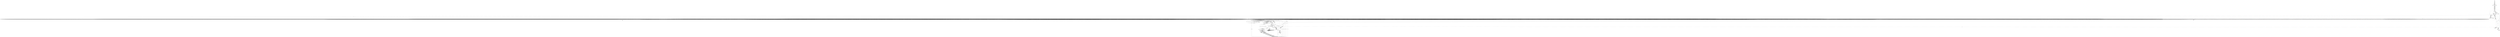 digraph G {
X0x432f42 [label="main" ]
XSTART -> X0x432f42 [label="1"]
X0x40874e [label="init_dynload" ]
X0x432f42 -> X0x40874e [label="2"]
X0x408776 [label="register_exit" ]
X0x40874e -> X0x408776 [label="3"]
X0x4099b9 [label="parse_loglevel" ]
X0x408776 -> X0x4099b9 [label="4"]
X0x40960c [label="locate_option" ]
X0x4099b9 -> X0x40960c [label="5"]
X0x408bcd [label="find_option" ]
X0x40960c -> X0x408bcd [label="6"]
X0x409927 [label="check_options" ]
X0x408bcd -> X0x409927 [label="7"]
X0x40960c [label="locate_option" ]
X0x409927 -> X0x40960c [label="8"]
X0x408bcd [label="find_option" ]
X0x40960c -> X0x408bcd [label="9"]
X0x40960c [label="locate_option" ]
X0x408bcd -> X0x40960c [label="10"]
X0x408bcd [label="find_option" ]
X0x40960c -> X0x408bcd [label="11"]
X0x40960c [label="locate_option" ]
X0x408bcd -> X0x40960c [label="12"]
X0x408bcd [label="find_option" ]
X0x40960c -> X0x408bcd [label="13"]
X0x40c3d1 [label="show_banner" ]
X0x408bcd -> X0x40c3d1 [label="14"]
X0x40960c [label="locate_option" ]
X0x40c3d1 -> X0x40960c [label="15"]
X0x408bcd [label="find_option" ]
X0x40960c -> X0x408bcd [label="16"]
X0x40c14a [label="print_program_info" ]
X0x408bcd -> X0x40c14a [label="17"]
X0x40b750 [label="print_all_libs_info" ]
X0x40c14a -> X0x40b750 [label="18"]
X0x40b750 [label="print_all_libs_info" ]
X0x40b750 -> X0x40b750 [label="19"]
X0x41d092 [label="ffmpeg_parse_options" ]
X0x40b750 -> X0x41d092 [label="20"]
X0x40a815 [label="split_commandline" ]
X0x41d092 -> X0x40a815 [label="21"]
X0x408c98 [label="prepare_app_arguments" ]
X0x40a815 -> X0x408c98 [label="22"]
X0x40a53d [label="init_parse_context" ]
X0x408c98 -> X0x40a53d [label="23"]
X0x408406 [label="av_mallocz_array" ]
X0x40a53d -> X0x408406 [label="24"]
X0x408562 [label="init_opts" ]
X0x408406 -> X0x408562 [label="25"]
X0x40a1a7 [label="match_group_separator" ]
X0x408562 -> X0x40a1a7 [label="26"]
X0x40a24e [label="finish_group" ]
X0x40a1a7 -> X0x40a24e [label="27"]
X0x40ef1e [label="grow_array" ]
X0x40a24e -> X0x40ef1e [label="28"]
X0x408562 [label="init_opts" ]
X0x40ef1e -> X0x408562 [label="29"]
X0x40a24e [label="finish_group" ]
X0x408562 -> X0x40a24e [label="30"]
X0x40ef1e [label="grow_array" ]
X0x40a24e -> X0x40ef1e [label="31"]
X0x408562 [label="init_opts" ]
X0x40ef1e -> X0x408562 [label="32"]
X0x409454 [label="parse_optgroup" ]
X0x408562 -> X0x409454 [label="33"]
X0x42231d [label="term_init" ]
X0x409454 -> X0x42231d [label="34"]
X0x41ced6 [label="open_files" ]
X0x42231d -> X0x41ced6 [label="35"]
X0x40fb18 [label="init_options" ]
X0x41ced6 -> X0x40fb18 [label="36"]
X0x409454 [label="parse_optgroup" ]
X0x40fb18 -> X0x409454 [label="37"]
X0x412c36 [label="open_input_file" ]
X0x409454 -> X0x412c36 [label="38"]
X0x422553 [label="decode_interrupt_cb" ]
X0x412c36 -> X0x422553 [label="39"]
X0x433422 [label="my_exit" ]
X0x422553 -> X0x433422 [label="40"]
X0x422553 [label="decode_interrupt_cb" ]
X0x433422 -> X0x422553 [label="41"]
X0x433422 [label="my_exit" ]
X0x422553 -> X0x433422 [label="42"]
X0x422553 [label="decode_interrupt_cb" ]
X0x433422 -> X0x422553 [label="43"]
X0x433422 [label="my_exit" ]
X0x422553 -> X0x433422 [label="44"]
X0x422553 [label="decode_interrupt_cb" ]
X0x433422 -> X0x422553 [label="45"]
X0x433422 [label="my_exit" ]
X0x422553 -> X0x433422 [label="46"]
X0x422553 [label="decode_interrupt_cb" ]
X0x433422 -> X0x422553 [label="47"]
X0x433422 [label="my_exit" ]
X0x422553 -> X0x433422 [label="48"]
X0x422553 [label="decode_interrupt_cb" ]
X0x433422 -> X0x422553 [label="49"]
X0x433422 [label="my_exit" ]
X0x422553 -> X0x433422 [label="50"]
X0x422553 [label="decode_interrupt_cb" ]
X0x433422 -> X0x422553 [label="51"]
X0x433422 [label="my_exit" ]
X0x422553 -> X0x433422 [label="52"]
X0x422553 [label="decode_interrupt_cb" ]
X0x433422 -> X0x422553 [label="53"]
X0x433422 [label="my_exit" ]
X0x422553 -> X0x433422 [label="54"]
X0x422553 [label="decode_interrupt_cb" ]
X0x433422 -> X0x422553 [label="55"]
X0x433422 [label="my_exit" ]
X0x422553 -> X0x433422 [label="56"]
X0x422553 [label="decode_interrupt_cb" ]
X0x433422 -> X0x422553 [label="57"]
X0x433422 [label="my_exit" ]
X0x422553 -> X0x433422 [label="58"]
X0x422553 [label="decode_interrupt_cb" ]
X0x433422 -> X0x422553 [label="59"]
X0x433422 [label="my_exit" ]
X0x422553 -> X0x433422 [label="60"]
X0x422553 [label="decode_interrupt_cb" ]
X0x433422 -> X0x422553 [label="61"]
X0x433422 [label="my_exit" ]
X0x422553 -> X0x433422 [label="62"]
X0x422553 [label="decode_interrupt_cb" ]
X0x433422 -> X0x422553 [label="63"]
X0x433422 [label="my_exit" ]
X0x422553 -> X0x433422 [label="64"]
X0x422553 [label="decode_interrupt_cb" ]
X0x433422 -> X0x422553 [label="65"]
X0x433422 [label="my_exit" ]
X0x422553 -> X0x433422 [label="66"]
X0x422553 [label="decode_interrupt_cb" ]
X0x433422 -> X0x422553 [label="67"]
X0x433422 [label="my_exit" ]
X0x422553 -> X0x433422 [label="68"]
X0x422553 [label="decode_interrupt_cb" ]
X0x433422 -> X0x422553 [label="69"]
X0x433422 [label="my_exit" ]
X0x422553 -> X0x433422 [label="70"]
X0x422553 [label="decode_interrupt_cb" ]
X0x433422 -> X0x422553 [label="71"]
X0x433422 [label="my_exit" ]
X0x422553 -> X0x433422 [label="72"]
X0x422553 [label="decode_interrupt_cb" ]
X0x433422 -> X0x422553 [label="73"]
X0x433422 [label="my_exit" ]
X0x422553 -> X0x433422 [label="74"]
X0x422553 [label="decode_interrupt_cb" ]
X0x433422 -> X0x422553 [label="75"]
X0x433422 [label="my_exit" ]
X0x422553 -> X0x433422 [label="76"]
X0x422553 [label="decode_interrupt_cb" ]
X0x433422 -> X0x422553 [label="77"]
X0x433422 [label="my_exit" ]
X0x422553 -> X0x433422 [label="78"]
X0x422553 [label="decode_interrupt_cb" ]
X0x433422 -> X0x422553 [label="79"]
X0x433422 [label="my_exit" ]
X0x422553 -> X0x433422 [label="80"]
X0x422553 [label="decode_interrupt_cb" ]
X0x433422 -> X0x422553 [label="81"]
X0x433422 [label="my_exit" ]
X0x422553 -> X0x433422 [label="82"]
X0x422553 [label="decode_interrupt_cb" ]
X0x433422 -> X0x422553 [label="83"]
X0x433422 [label="my_exit" ]
X0x422553 -> X0x433422 [label="84"]
X0x422553 [label="decode_interrupt_cb" ]
X0x433422 -> X0x422553 [label="85"]
X0x433422 [label="my_exit" ]
X0x422553 -> X0x433422 [label="86"]
X0x422553 [label="decode_interrupt_cb" ]
X0x433422 -> X0x422553 [label="87"]
X0x433422 [label="my_exit" ]
X0x422553 -> X0x433422 [label="88"]
X0x422553 [label="decode_interrupt_cb" ]
X0x433422 -> X0x422553 [label="89"]
X0x433422 [label="my_exit" ]
X0x422553 -> X0x433422 [label="90"]
X0x422553 [label="decode_interrupt_cb" ]
X0x433422 -> X0x422553 [label="91"]
X0x433422 [label="my_exit" ]
X0x422553 -> X0x433422 [label="92"]
X0x422553 [label="decode_interrupt_cb" ]
X0x433422 -> X0x422553 [label="93"]
X0x433422 [label="my_exit" ]
X0x422553 -> X0x433422 [label="94"]
X0x422553 [label="decode_interrupt_cb" ]
X0x433422 -> X0x422553 [label="95"]
X0x433422 [label="my_exit" ]
X0x422553 -> X0x433422 [label="96"]
X0x422553 [label="decode_interrupt_cb" ]
X0x433422 -> X0x422553 [label="97"]
X0x433422 [label="my_exit" ]
X0x422553 -> X0x433422 [label="98"]
X0x422553 [label="decode_interrupt_cb" ]
X0x433422 -> X0x422553 [label="99"]
X0x433422 [label="my_exit" ]
X0x422553 -> X0x433422 [label="100"]
X0x422553 [label="decode_interrupt_cb" ]
X0x433422 -> X0x422553 [label="101"]
X0x433422 [label="my_exit" ]
X0x422553 -> X0x433422 [label="102"]
X0x422553 [label="decode_interrupt_cb" ]
X0x433422 -> X0x422553 [label="103"]
X0x433422 [label="my_exit" ]
X0x422553 -> X0x433422 [label="104"]
X0x422553 [label="decode_interrupt_cb" ]
X0x433422 -> X0x422553 [label="105"]
X0x433422 [label="my_exit" ]
X0x422553 -> X0x433422 [label="106"]
X0x422553 [label="decode_interrupt_cb" ]
X0x433422 -> X0x422553 [label="107"]
X0x433422 [label="my_exit" ]
X0x422553 -> X0x433422 [label="108"]
X0x422553 [label="decode_interrupt_cb" ]
X0x433422 -> X0x422553 [label="109"]
X0x433422 [label="my_exit" ]
X0x422553 -> X0x433422 [label="110"]
X0x422553 [label="decode_interrupt_cb" ]
X0x433422 -> X0x422553 [label="111"]
X0x433422 [label="my_exit" ]
X0x422553 -> X0x433422 [label="112"]
X0x422553 [label="decode_interrupt_cb" ]
X0x433422 -> X0x422553 [label="113"]
X0x433422 [label="my_exit" ]
X0x422553 -> X0x433422 [label="114"]
X0x422553 [label="decode_interrupt_cb" ]
X0x433422 -> X0x422553 [label="115"]
X0x433422 [label="my_exit" ]
X0x422553 -> X0x433422 [label="116"]
X0x422553 [label="decode_interrupt_cb" ]
X0x433422 -> X0x422553 [label="117"]
X0x433422 [label="my_exit" ]
X0x422553 -> X0x433422 [label="118"]
X0x422553 [label="decode_interrupt_cb" ]
X0x433422 -> X0x422553 [label="119"]
X0x433422 [label="my_exit" ]
X0x422553 -> X0x433422 [label="120"]
X0x422553 [label="decode_interrupt_cb" ]
X0x433422 -> X0x422553 [label="121"]
X0x433422 [label="my_exit" ]
X0x422553 -> X0x433422 [label="122"]
X0x422553 [label="decode_interrupt_cb" ]
X0x433422 -> X0x422553 [label="123"]
X0x433422 [label="my_exit" ]
X0x422553 -> X0x433422 [label="124"]
X0x422553 [label="decode_interrupt_cb" ]
X0x433422 -> X0x422553 [label="125"]
X0x433422 [label="my_exit" ]
X0x422553 -> X0x433422 [label="126"]
X0x422553 [label="decode_interrupt_cb" ]
X0x433422 -> X0x422553 [label="127"]
X0x433422 [label="my_exit" ]
X0x422553 -> X0x433422 [label="128"]
X0x422553 [label="decode_interrupt_cb" ]
X0x433422 -> X0x422553 [label="129"]
X0x433422 [label="my_exit" ]
X0x422553 -> X0x433422 [label="130"]
X0x422553 [label="decode_interrupt_cb" ]
X0x433422 -> X0x422553 [label="131"]
X0x433422 [label="my_exit" ]
X0x422553 -> X0x433422 [label="132"]
X0x422553 [label="decode_interrupt_cb" ]
X0x433422 -> X0x422553 [label="133"]
X0x433422 [label="my_exit" ]
X0x422553 -> X0x433422 [label="134"]
X0x422553 [label="decode_interrupt_cb" ]
X0x433422 -> X0x422553 [label="135"]
X0x433422 [label="my_exit" ]
X0x422553 -> X0x433422 [label="136"]
X0x422553 [label="decode_interrupt_cb" ]
X0x433422 -> X0x422553 [label="137"]
X0x433422 [label="my_exit" ]
X0x422553 -> X0x433422 [label="138"]
X0x422553 [label="decode_interrupt_cb" ]
X0x433422 -> X0x422553 [label="139"]
X0x433422 [label="my_exit" ]
X0x422553 -> X0x433422 [label="140"]
X0x422553 [label="decode_interrupt_cb" ]
X0x433422 -> X0x422553 [label="141"]
X0x433422 [label="my_exit" ]
X0x422553 -> X0x433422 [label="142"]
X0x422553 [label="decode_interrupt_cb" ]
X0x433422 -> X0x422553 [label="143"]
X0x433422 [label="my_exit" ]
X0x422553 -> X0x433422 [label="144"]
X0x422553 [label="decode_interrupt_cb" ]
X0x433422 -> X0x422553 [label="145"]
X0x433422 [label="my_exit" ]
X0x422553 -> X0x433422 [label="146"]
X0x422553 [label="decode_interrupt_cb" ]
X0x433422 -> X0x422553 [label="147"]
X0x433422 [label="my_exit" ]
X0x422553 -> X0x433422 [label="148"]
X0x422553 [label="decode_interrupt_cb" ]
X0x433422 -> X0x422553 [label="149"]
X0x433422 [label="my_exit" ]
X0x422553 -> X0x433422 [label="150"]
X0x422553 [label="decode_interrupt_cb" ]
X0x433422 -> X0x422553 [label="151"]
X0x433422 [label="my_exit" ]
X0x422553 -> X0x433422 [label="152"]
X0x422553 [label="decode_interrupt_cb" ]
X0x433422 -> X0x422553 [label="153"]
X0x433422 [label="my_exit" ]
X0x422553 -> X0x433422 [label="154"]
X0x422553 [label="decode_interrupt_cb" ]
X0x433422 -> X0x422553 [label="155"]
X0x433422 [label="my_exit" ]
X0x422553 -> X0x433422 [label="156"]
X0x422553 [label="decode_interrupt_cb" ]
X0x433422 -> X0x422553 [label="157"]
X0x433422 [label="my_exit" ]
X0x422553 -> X0x433422 [label="158"]
X0x422553 [label="decode_interrupt_cb" ]
X0x433422 -> X0x422553 [label="159"]
X0x433422 [label="my_exit" ]
X0x422553 -> X0x433422 [label="160"]
X0x422553 [label="decode_interrupt_cb" ]
X0x433422 -> X0x422553 [label="161"]
X0x433422 [label="my_exit" ]
X0x422553 -> X0x433422 [label="162"]
X0x422553 [label="decode_interrupt_cb" ]
X0x433422 -> X0x422553 [label="163"]
X0x433422 [label="my_exit" ]
X0x422553 -> X0x433422 [label="164"]
X0x422553 [label="decode_interrupt_cb" ]
X0x433422 -> X0x422553 [label="165"]
X0x433422 [label="my_exit" ]
X0x422553 -> X0x433422 [label="166"]
X0x422553 [label="decode_interrupt_cb" ]
X0x433422 -> X0x422553 [label="167"]
X0x433422 [label="my_exit" ]
X0x422553 -> X0x433422 [label="168"]
X0x422553 [label="decode_interrupt_cb" ]
X0x433422 -> X0x422553 [label="169"]
X0x433422 [label="my_exit" ]
X0x422553 -> X0x433422 [label="170"]
X0x422553 [label="decode_interrupt_cb" ]
X0x433422 -> X0x422553 [label="171"]
X0x433422 [label="my_exit" ]
X0x422553 -> X0x433422 [label="172"]
X0x422553 [label="decode_interrupt_cb" ]
X0x433422 -> X0x422553 [label="173"]
X0x433422 [label="my_exit" ]
X0x422553 -> X0x433422 [label="174"]
X0x422553 [label="decode_interrupt_cb" ]
X0x433422 -> X0x422553 [label="175"]
X0x433422 [label="my_exit" ]
X0x422553 -> X0x433422 [label="176"]
X0x422553 [label="decode_interrupt_cb" ]
X0x433422 -> X0x422553 [label="177"]
X0x433422 [label="my_exit" ]
X0x422553 -> X0x433422 [label="178"]
X0x422553 [label="decode_interrupt_cb" ]
X0x433422 -> X0x422553 [label="179"]
X0x433422 [label="my_exit" ]
X0x422553 -> X0x433422 [label="180"]
X0x422553 [label="decode_interrupt_cb" ]
X0x433422 -> X0x422553 [label="181"]
X0x433422 [label="my_exit" ]
X0x422553 -> X0x433422 [label="182"]
X0x422553 [label="decode_interrupt_cb" ]
X0x433422 -> X0x422553 [label="183"]
X0x433422 [label="my_exit" ]
X0x422553 -> X0x433422 [label="184"]
X0x422553 [label="decode_interrupt_cb" ]
X0x433422 -> X0x422553 [label="185"]
X0x433422 [label="my_exit" ]
X0x422553 -> X0x433422 [label="186"]
X0x422553 [label="decode_interrupt_cb" ]
X0x433422 -> X0x422553 [label="187"]
X0x433422 [label="my_exit" ]
X0x422553 -> X0x433422 [label="188"]
X0x422553 [label="decode_interrupt_cb" ]
X0x433422 -> X0x422553 [label="189"]
X0x433422 [label="my_exit" ]
X0x422553 -> X0x433422 [label="190"]
X0x422553 [label="decode_interrupt_cb" ]
X0x433422 -> X0x422553 [label="191"]
X0x433422 [label="my_exit" ]
X0x422553 -> X0x433422 [label="192"]
X0x422553 [label="decode_interrupt_cb" ]
X0x433422 -> X0x422553 [label="193"]
X0x433422 [label="my_exit" ]
X0x422553 -> X0x433422 [label="194"]
X0x422553 [label="decode_interrupt_cb" ]
X0x433422 -> X0x422553 [label="195"]
X0x433422 [label="my_exit" ]
X0x422553 -> X0x433422 [label="196"]
X0x422553 [label="decode_interrupt_cb" ]
X0x433422 -> X0x422553 [label="197"]
X0x433422 [label="my_exit" ]
X0x422553 -> X0x433422 [label="198"]
X0x422553 [label="decode_interrupt_cb" ]
X0x433422 -> X0x422553 [label="199"]
X0x433422 [label="my_exit" ]
X0x422553 -> X0x433422 [label="200"]
X0x422553 [label="decode_interrupt_cb" ]
X0x433422 -> X0x422553 [label="201"]
X0x433422 [label="my_exit" ]
X0x422553 -> X0x433422 [label="202"]
X0x422553 [label="decode_interrupt_cb" ]
X0x433422 -> X0x422553 [label="203"]
X0x433422 [label="my_exit" ]
X0x422553 -> X0x433422 [label="204"]
X0x422553 [label="decode_interrupt_cb" ]
X0x433422 -> X0x422553 [label="205"]
X0x433422 [label="my_exit" ]
X0x422553 -> X0x433422 [label="206"]
X0x422553 [label="decode_interrupt_cb" ]
X0x433422 -> X0x422553 [label="207"]
X0x433422 [label="my_exit" ]
X0x422553 -> X0x433422 [label="208"]
X0x422553 [label="decode_interrupt_cb" ]
X0x433422 -> X0x422553 [label="209"]
X0x433422 [label="my_exit" ]
X0x422553 -> X0x433422 [label="210"]
X0x422553 [label="decode_interrupt_cb" ]
X0x433422 -> X0x422553 [label="211"]
X0x433422 [label="my_exit" ]
X0x422553 -> X0x433422 [label="212"]
X0x422553 [label="decode_interrupt_cb" ]
X0x433422 -> X0x422553 [label="213"]
X0x433422 [label="my_exit" ]
X0x422553 -> X0x433422 [label="214"]
X0x422553 [label="decode_interrupt_cb" ]
X0x433422 -> X0x422553 [label="215"]
X0x433422 [label="my_exit" ]
X0x422553 -> X0x433422 [label="216"]
X0x422553 [label="decode_interrupt_cb" ]
X0x433422 -> X0x422553 [label="217"]
X0x433422 [label="my_exit" ]
X0x422553 -> X0x433422 [label="218"]
X0x422553 [label="decode_interrupt_cb" ]
X0x433422 -> X0x422553 [label="219"]
X0x433422 [label="my_exit" ]
X0x422553 -> X0x433422 [label="220"]
X0x422553 [label="decode_interrupt_cb" ]
X0x433422 -> X0x422553 [label="221"]
X0x433422 [label="my_exit" ]
X0x422553 -> X0x433422 [label="222"]
X0x422553 [label="decode_interrupt_cb" ]
X0x433422 -> X0x422553 [label="223"]
X0x433422 [label="my_exit" ]
X0x422553 -> X0x433422 [label="224"]
X0x422553 [label="decode_interrupt_cb" ]
X0x433422 -> X0x422553 [label="225"]
X0x433422 [label="my_exit" ]
X0x422553 -> X0x433422 [label="226"]
X0x422553 [label="decode_interrupt_cb" ]
X0x433422 -> X0x422553 [label="227"]
X0x433422 [label="my_exit" ]
X0x422553 -> X0x433422 [label="228"]
X0x422553 [label="decode_interrupt_cb" ]
X0x433422 -> X0x422553 [label="229"]
X0x433422 [label="my_exit" ]
X0x422553 -> X0x433422 [label="230"]
X0x422553 [label="decode_interrupt_cb" ]
X0x433422 -> X0x422553 [label="231"]
X0x433422 [label="my_exit" ]
X0x422553 -> X0x433422 [label="232"]
X0x422553 [label="decode_interrupt_cb" ]
X0x433422 -> X0x422553 [label="233"]
X0x433422 [label="my_exit" ]
X0x422553 -> X0x433422 [label="234"]
X0x422553 [label="decode_interrupt_cb" ]
X0x433422 -> X0x422553 [label="235"]
X0x433422 [label="my_exit" ]
X0x422553 -> X0x433422 [label="236"]
X0x422553 [label="decode_interrupt_cb" ]
X0x433422 -> X0x422553 [label="237"]
X0x433422 [label="my_exit" ]
X0x422553 -> X0x433422 [label="238"]
X0x422553 [label="decode_interrupt_cb" ]
X0x433422 -> X0x422553 [label="239"]
X0x433422 [label="my_exit" ]
X0x422553 -> X0x433422 [label="240"]
X0x422553 [label="decode_interrupt_cb" ]
X0x433422 -> X0x422553 [label="241"]
X0x433422 [label="my_exit" ]
X0x422553 -> X0x433422 [label="242"]
X0x422553 [label="decode_interrupt_cb" ]
X0x433422 -> X0x422553 [label="243"]
X0x433422 [label="my_exit" ]
X0x422553 -> X0x433422 [label="244"]
X0x422553 [label="decode_interrupt_cb" ]
X0x433422 -> X0x422553 [label="245"]
X0x433422 [label="my_exit" ]
X0x422553 -> X0x433422 [label="246"]
X0x422553 [label="decode_interrupt_cb" ]
X0x433422 -> X0x422553 [label="247"]
X0x433422 [label="my_exit" ]
X0x422553 -> X0x433422 [label="248"]
X0x422553 [label="decode_interrupt_cb" ]
X0x433422 -> X0x422553 [label="249"]
X0x433422 [label="my_exit" ]
X0x422553 -> X0x433422 [label="250"]
X0x422553 [label="decode_interrupt_cb" ]
X0x433422 -> X0x422553 [label="251"]
X0x433422 [label="my_exit" ]
X0x422553 -> X0x433422 [label="252"]
X0x422553 [label="decode_interrupt_cb" ]
X0x433422 -> X0x422553 [label="253"]
X0x433422 [label="my_exit" ]
X0x422553 -> X0x433422 [label="254"]
X0x422553 [label="decode_interrupt_cb" ]
X0x433422 -> X0x422553 [label="255"]
X0x433422 [label="my_exit" ]
X0x422553 -> X0x433422 [label="256"]
X0x422553 [label="decode_interrupt_cb" ]
X0x433422 -> X0x422553 [label="257"]
X0x433422 [label="my_exit" ]
X0x422553 -> X0x433422 [label="258"]
X0x422553 [label="decode_interrupt_cb" ]
X0x433422 -> X0x422553 [label="259"]
X0x433422 [label="my_exit" ]
X0x422553 -> X0x433422 [label="260"]
X0x422553 [label="decode_interrupt_cb" ]
X0x433422 -> X0x422553 [label="261"]
X0x433422 [label="my_exit" ]
X0x422553 -> X0x433422 [label="262"]
X0x422553 [label="decode_interrupt_cb" ]
X0x433422 -> X0x422553 [label="263"]
X0x433422 [label="my_exit" ]
X0x422553 -> X0x433422 [label="264"]
X0x422553 [label="decode_interrupt_cb" ]
X0x433422 -> X0x422553 [label="265"]
X0x433422 [label="my_exit" ]
X0x422553 -> X0x433422 [label="266"]
X0x422553 [label="decode_interrupt_cb" ]
X0x433422 -> X0x422553 [label="267"]
X0x433422 [label="my_exit" ]
X0x422553 -> X0x433422 [label="268"]
X0x422553 [label="decode_interrupt_cb" ]
X0x433422 -> X0x422553 [label="269"]
X0x433422 [label="my_exit" ]
X0x422553 -> X0x433422 [label="270"]
X0x422553 [label="decode_interrupt_cb" ]
X0x433422 -> X0x422553 [label="271"]
X0x433422 [label="my_exit" ]
X0x422553 -> X0x433422 [label="272"]
X0x422553 [label="decode_interrupt_cb" ]
X0x433422 -> X0x422553 [label="273"]
X0x433422 [label="my_exit" ]
X0x422553 -> X0x433422 [label="274"]
X0x422553 [label="decode_interrupt_cb" ]
X0x433422 -> X0x422553 [label="275"]
X0x433422 [label="my_exit" ]
X0x422553 -> X0x433422 [label="276"]
X0x422553 [label="decode_interrupt_cb" ]
X0x433422 -> X0x422553 [label="277"]
X0x433422 [label="my_exit" ]
X0x422553 -> X0x433422 [label="278"]
X0x422553 [label="decode_interrupt_cb" ]
X0x433422 -> X0x422553 [label="279"]
X0x433422 [label="my_exit" ]
X0x422553 -> X0x433422 [label="280"]
X0x422553 [label="decode_interrupt_cb" ]
X0x433422 -> X0x422553 [label="281"]
X0x433422 [label="my_exit" ]
X0x422553 -> X0x433422 [label="282"]
X0x422553 [label="decode_interrupt_cb" ]
X0x433422 -> X0x422553 [label="283"]
X0x433422 [label="my_exit" ]
X0x422553 -> X0x433422 [label="284"]
X0x422553 [label="decode_interrupt_cb" ]
X0x433422 -> X0x422553 [label="285"]
X0x433422 [label="my_exit" ]
X0x422553 -> X0x433422 [label="286"]
X0x422553 [label="decode_interrupt_cb" ]
X0x433422 -> X0x422553 [label="287"]
X0x433422 [label="my_exit" ]
X0x422553 -> X0x433422 [label="288"]
X0x422553 [label="decode_interrupt_cb" ]
X0x433422 -> X0x422553 [label="289"]
X0x433422 [label="my_exit" ]
X0x422553 -> X0x433422 [label="290"]
X0x422553 [label="decode_interrupt_cb" ]
X0x433422 -> X0x422553 [label="291"]
X0x433422 [label="my_exit" ]
X0x422553 -> X0x433422 [label="292"]
X0x422553 [label="decode_interrupt_cb" ]
X0x433422 -> X0x422553 [label="293"]
X0x433422 [label="my_exit" ]
X0x422553 -> X0x433422 [label="294"]
X0x422553 [label="decode_interrupt_cb" ]
X0x433422 -> X0x422553 [label="295"]
X0x433422 [label="my_exit" ]
X0x422553 -> X0x433422 [label="296"]
X0x422553 [label="decode_interrupt_cb" ]
X0x433422 -> X0x422553 [label="297"]
X0x433422 [label="my_exit" ]
X0x422553 -> X0x433422 [label="298"]
X0x422553 [label="decode_interrupt_cb" ]
X0x433422 -> X0x422553 [label="299"]
X0x433422 [label="my_exit" ]
X0x422553 -> X0x433422 [label="300"]
X0x422553 [label="decode_interrupt_cb" ]
X0x433422 -> X0x422553 [label="301"]
X0x433422 [label="my_exit" ]
X0x422553 -> X0x433422 [label="302"]
X0x422553 [label="decode_interrupt_cb" ]
X0x433422 -> X0x422553 [label="303"]
X0x433422 [label="my_exit" ]
X0x422553 -> X0x433422 [label="304"]
X0x422553 [label="decode_interrupt_cb" ]
X0x433422 -> X0x422553 [label="305"]
X0x433422 [label="my_exit" ]
X0x422553 -> X0x433422 [label="306"]
X0x422553 [label="decode_interrupt_cb" ]
X0x433422 -> X0x422553 [label="307"]
X0x433422 [label="my_exit" ]
X0x422553 -> X0x433422 [label="308"]
X0x422553 [label="decode_interrupt_cb" ]
X0x433422 -> X0x422553 [label="309"]
X0x433422 [label="my_exit" ]
X0x422553 -> X0x433422 [label="310"]
X0x422553 [label="decode_interrupt_cb" ]
X0x433422 -> X0x422553 [label="311"]
X0x433422 [label="my_exit" ]
X0x422553 -> X0x433422 [label="312"]
X0x422553 [label="decode_interrupt_cb" ]
X0x433422 -> X0x422553 [label="313"]
X0x433422 [label="my_exit" ]
X0x422553 -> X0x433422 [label="314"]
X0x422553 [label="decode_interrupt_cb" ]
X0x433422 -> X0x422553 [label="315"]
X0x433422 [label="my_exit" ]
X0x422553 -> X0x433422 [label="316"]
X0x422553 [label="decode_interrupt_cb" ]
X0x433422 -> X0x422553 [label="317"]
X0x433422 [label="my_exit" ]
X0x422553 -> X0x433422 [label="318"]
X0x422553 [label="decode_interrupt_cb" ]
X0x433422 -> X0x422553 [label="319"]
X0x433422 [label="my_exit" ]
X0x422553 -> X0x433422 [label="320"]
X0x422553 [label="decode_interrupt_cb" ]
X0x433422 -> X0x422553 [label="321"]
X0x433422 [label="my_exit" ]
X0x422553 -> X0x433422 [label="322"]
X0x422553 [label="decode_interrupt_cb" ]
X0x433422 -> X0x422553 [label="323"]
X0x433422 [label="my_exit" ]
X0x422553 -> X0x433422 [label="324"]
X0x422553 [label="decode_interrupt_cb" ]
X0x433422 -> X0x422553 [label="325"]
X0x433422 [label="my_exit" ]
X0x422553 -> X0x433422 [label="326"]
X0x422553 [label="decode_interrupt_cb" ]
X0x433422 -> X0x422553 [label="327"]
X0x433422 [label="my_exit" ]
X0x422553 -> X0x433422 [label="328"]
X0x422553 [label="decode_interrupt_cb" ]
X0x433422 -> X0x422553 [label="329"]
X0x433422 [label="my_exit" ]
X0x422553 -> X0x433422 [label="330"]
X0x422553 [label="decode_interrupt_cb" ]
X0x433422 -> X0x422553 [label="331"]
X0x433422 [label="my_exit" ]
X0x422553 -> X0x433422 [label="332"]
X0x422553 [label="decode_interrupt_cb" ]
X0x433422 -> X0x422553 [label="333"]
X0x433422 [label="my_exit" ]
X0x422553 -> X0x433422 [label="334"]
X0x422553 [label="decode_interrupt_cb" ]
X0x433422 -> X0x422553 [label="335"]
X0x433422 [label="my_exit" ]
X0x422553 -> X0x433422 [label="336"]
X0x422553 [label="decode_interrupt_cb" ]
X0x433422 -> X0x422553 [label="337"]
X0x433422 [label="my_exit" ]
X0x422553 -> X0x433422 [label="338"]
X0x422553 [label="decode_interrupt_cb" ]
X0x433422 -> X0x422553 [label="339"]
X0x433422 [label="my_exit" ]
X0x422553 -> X0x433422 [label="340"]
X0x422553 [label="decode_interrupt_cb" ]
X0x433422 -> X0x422553 [label="341"]
X0x433422 [label="my_exit" ]
X0x422553 -> X0x433422 [label="342"]
X0x422553 [label="decode_interrupt_cb" ]
X0x433422 -> X0x422553 [label="343"]
X0x433422 [label="my_exit" ]
X0x422553 -> X0x433422 [label="344"]
X0x422553 [label="decode_interrupt_cb" ]
X0x433422 -> X0x422553 [label="345"]
X0x433422 [label="my_exit" ]
X0x422553 -> X0x433422 [label="346"]
X0x422553 [label="decode_interrupt_cb" ]
X0x433422 -> X0x422553 [label="347"]
X0x433422 [label="my_exit" ]
X0x422553 -> X0x433422 [label="348"]
X0x422553 [label="decode_interrupt_cb" ]
X0x433422 -> X0x422553 [label="349"]
X0x433422 [label="my_exit" ]
X0x422553 -> X0x433422 [label="350"]
X0x422553 [label="decode_interrupt_cb" ]
X0x433422 -> X0x422553 [label="351"]
X0x433422 [label="my_exit" ]
X0x422553 -> X0x433422 [label="352"]
X0x422553 [label="decode_interrupt_cb" ]
X0x433422 -> X0x422553 [label="353"]
X0x433422 [label="my_exit" ]
X0x422553 -> X0x433422 [label="354"]
X0x422553 [label="decode_interrupt_cb" ]
X0x433422 -> X0x422553 [label="355"]
X0x433422 [label="my_exit" ]
X0x422553 -> X0x433422 [label="356"]
X0x422553 [label="decode_interrupt_cb" ]
X0x433422 -> X0x422553 [label="357"]
X0x433422 [label="my_exit" ]
X0x422553 -> X0x433422 [label="358"]
X0x422553 [label="decode_interrupt_cb" ]
X0x433422 -> X0x422553 [label="359"]
X0x433422 [label="my_exit" ]
X0x422553 -> X0x433422 [label="360"]
X0x422553 [label="decode_interrupt_cb" ]
X0x433422 -> X0x422553 [label="361"]
X0x433422 [label="my_exit" ]
X0x422553 -> X0x433422 [label="362"]
X0x422553 [label="decode_interrupt_cb" ]
X0x433422 -> X0x422553 [label="363"]
X0x433422 [label="my_exit" ]
X0x422553 -> X0x433422 [label="364"]
X0x422553 [label="decode_interrupt_cb" ]
X0x433422 -> X0x422553 [label="365"]
X0x433422 [label="my_exit" ]
X0x422553 -> X0x433422 [label="366"]
X0x422553 [label="decode_interrupt_cb" ]
X0x433422 -> X0x422553 [label="367"]
X0x433422 [label="my_exit" ]
X0x422553 -> X0x433422 [label="368"]
X0x422553 [label="decode_interrupt_cb" ]
X0x433422 -> X0x422553 [label="369"]
X0x433422 [label="my_exit" ]
X0x422553 -> X0x433422 [label="370"]
X0x422553 [label="decode_interrupt_cb" ]
X0x433422 -> X0x422553 [label="371"]
X0x433422 [label="my_exit" ]
X0x422553 -> X0x433422 [label="372"]
X0x422553 [label="decode_interrupt_cb" ]
X0x433422 -> X0x422553 [label="373"]
X0x433422 [label="my_exit" ]
X0x422553 -> X0x433422 [label="374"]
X0x422553 [label="decode_interrupt_cb" ]
X0x433422 -> X0x422553 [label="375"]
X0x433422 [label="my_exit" ]
X0x422553 -> X0x433422 [label="376"]
X0x422553 [label="decode_interrupt_cb" ]
X0x433422 -> X0x422553 [label="377"]
X0x433422 [label="my_exit" ]
X0x422553 -> X0x433422 [label="378"]
X0x422553 [label="decode_interrupt_cb" ]
X0x433422 -> X0x422553 [label="379"]
X0x433422 [label="my_exit" ]
X0x422553 -> X0x433422 [label="380"]
X0x422553 [label="decode_interrupt_cb" ]
X0x433422 -> X0x422553 [label="381"]
X0x433422 [label="my_exit" ]
X0x422553 -> X0x433422 [label="382"]
X0x422553 [label="decode_interrupt_cb" ]
X0x433422 -> X0x422553 [label="383"]
X0x433422 [label="my_exit" ]
X0x422553 -> X0x433422 [label="384"]
X0x422553 [label="decode_interrupt_cb" ]
X0x433422 -> X0x422553 [label="385"]
X0x433422 [label="my_exit" ]
X0x422553 -> X0x433422 [label="386"]
X0x422553 [label="decode_interrupt_cb" ]
X0x433422 -> X0x422553 [label="387"]
X0x433422 [label="my_exit" ]
X0x422553 -> X0x433422 [label="388"]
X0x422553 [label="decode_interrupt_cb" ]
X0x433422 -> X0x422553 [label="389"]
X0x433422 [label="my_exit" ]
X0x422553 -> X0x433422 [label="390"]
X0x422553 [label="decode_interrupt_cb" ]
X0x433422 -> X0x422553 [label="391"]
X0x433422 [label="my_exit" ]
X0x422553 -> X0x433422 [label="392"]
X0x422553 [label="decode_interrupt_cb" ]
X0x433422 -> X0x422553 [label="393"]
X0x433422 [label="my_exit" ]
X0x422553 -> X0x433422 [label="394"]
X0x422553 [label="decode_interrupt_cb" ]
X0x433422 -> X0x422553 [label="395"]
X0x433422 [label="my_exit" ]
X0x422553 -> X0x433422 [label="396"]
X0x422553 [label="decode_interrupt_cb" ]
X0x433422 -> X0x422553 [label="397"]
X0x433422 [label="my_exit" ]
X0x422553 -> X0x433422 [label="398"]
X0x422553 [label="decode_interrupt_cb" ]
X0x433422 -> X0x422553 [label="399"]
X0x433422 [label="my_exit" ]
X0x422553 -> X0x433422 [label="400"]
X0x422553 [label="decode_interrupt_cb" ]
X0x433422 -> X0x422553 [label="401"]
X0x433422 [label="my_exit" ]
X0x422553 -> X0x433422 [label="402"]
X0x422553 [label="decode_interrupt_cb" ]
X0x433422 -> X0x422553 [label="403"]
X0x433422 [label="my_exit" ]
X0x422553 -> X0x433422 [label="404"]
X0x422553 [label="decode_interrupt_cb" ]
X0x433422 -> X0x422553 [label="405"]
X0x433422 [label="my_exit" ]
X0x422553 -> X0x433422 [label="406"]
X0x422553 [label="decode_interrupt_cb" ]
X0x433422 -> X0x422553 [label="407"]
X0x433422 [label="my_exit" ]
X0x422553 -> X0x433422 [label="408"]
X0x422553 [label="decode_interrupt_cb" ]
X0x433422 -> X0x422553 [label="409"]
X0x433422 [label="my_exit" ]
X0x422553 -> X0x433422 [label="410"]
X0x422553 [label="decode_interrupt_cb" ]
X0x433422 -> X0x422553 [label="411"]
X0x433422 [label="my_exit" ]
X0x422553 -> X0x433422 [label="412"]
X0x422553 [label="decode_interrupt_cb" ]
X0x433422 -> X0x422553 [label="413"]
X0x433422 [label="my_exit" ]
X0x422553 -> X0x433422 [label="414"]
X0x422553 [label="decode_interrupt_cb" ]
X0x433422 -> X0x422553 [label="415"]
X0x433422 [label="my_exit" ]
X0x422553 -> X0x433422 [label="416"]
X0x422553 [label="decode_interrupt_cb" ]
X0x433422 -> X0x422553 [label="417"]
X0x433422 [label="my_exit" ]
X0x422553 -> X0x433422 [label="418"]
X0x422553 [label="decode_interrupt_cb" ]
X0x433422 -> X0x422553 [label="419"]
X0x433422 [label="my_exit" ]
X0x422553 -> X0x433422 [label="420"]
X0x422553 [label="decode_interrupt_cb" ]
X0x433422 -> X0x422553 [label="421"]
X0x433422 [label="my_exit" ]
X0x422553 -> X0x433422 [label="422"]
X0x422553 [label="decode_interrupt_cb" ]
X0x433422 -> X0x422553 [label="423"]
X0x433422 [label="my_exit" ]
X0x422553 -> X0x433422 [label="424"]
X0x422553 [label="decode_interrupt_cb" ]
X0x433422 -> X0x422553 [label="425"]
X0x433422 [label="my_exit" ]
X0x422553 -> X0x433422 [label="426"]
X0x422553 [label="decode_interrupt_cb" ]
X0x433422 -> X0x422553 [label="427"]
X0x433422 [label="my_exit" ]
X0x422553 -> X0x433422 [label="428"]
X0x422553 [label="decode_interrupt_cb" ]
X0x433422 -> X0x422553 [label="429"]
X0x433422 [label="my_exit" ]
X0x422553 -> X0x433422 [label="430"]
X0x422553 [label="decode_interrupt_cb" ]
X0x433422 -> X0x422553 [label="431"]
X0x433422 [label="my_exit" ]
X0x422553 -> X0x433422 [label="432"]
X0x422553 [label="decode_interrupt_cb" ]
X0x433422 -> X0x422553 [label="433"]
X0x433422 [label="my_exit" ]
X0x422553 -> X0x433422 [label="434"]
X0x422553 [label="decode_interrupt_cb" ]
X0x433422 -> X0x422553 [label="435"]
X0x433422 [label="my_exit" ]
X0x422553 -> X0x433422 [label="436"]
X0x422553 [label="decode_interrupt_cb" ]
X0x433422 -> X0x422553 [label="437"]
X0x433422 [label="my_exit" ]
X0x422553 -> X0x433422 [label="438"]
X0x422553 [label="decode_interrupt_cb" ]
X0x433422 -> X0x422553 [label="439"]
X0x433422 [label="my_exit" ]
X0x422553 -> X0x433422 [label="440"]
X0x422553 [label="decode_interrupt_cb" ]
X0x433422 -> X0x422553 [label="441"]
X0x433422 [label="my_exit" ]
X0x422553 -> X0x433422 [label="442"]
X0x422553 [label="decode_interrupt_cb" ]
X0x433422 -> X0x422553 [label="443"]
X0x433422 [label="my_exit" ]
X0x422553 -> X0x433422 [label="444"]
X0x422553 [label="decode_interrupt_cb" ]
X0x433422 -> X0x422553 [label="445"]
X0x433422 [label="my_exit" ]
X0x422553 -> X0x433422 [label="446"]
X0x422553 [label="decode_interrupt_cb" ]
X0x433422 -> X0x422553 [label="447"]
X0x433422 [label="my_exit" ]
X0x422553 -> X0x433422 [label="448"]
X0x422553 [label="decode_interrupt_cb" ]
X0x433422 -> X0x422553 [label="449"]
X0x433422 [label="my_exit" ]
X0x422553 -> X0x433422 [label="450"]
X0x422553 [label="decode_interrupt_cb" ]
X0x433422 -> X0x422553 [label="451"]
X0x433422 [label="my_exit" ]
X0x422553 -> X0x433422 [label="452"]
X0x422553 [label="decode_interrupt_cb" ]
X0x433422 -> X0x422553 [label="453"]
X0x433422 [label="my_exit" ]
X0x422553 -> X0x433422 [label="454"]
X0x422553 [label="decode_interrupt_cb" ]
X0x433422 -> X0x422553 [label="455"]
X0x433422 [label="my_exit" ]
X0x422553 -> X0x433422 [label="456"]
X0x422553 [label="decode_interrupt_cb" ]
X0x433422 -> X0x422553 [label="457"]
X0x433422 [label="my_exit" ]
X0x422553 -> X0x433422 [label="458"]
X0x422553 [label="decode_interrupt_cb" ]
X0x433422 -> X0x422553 [label="459"]
X0x433422 [label="my_exit" ]
X0x422553 -> X0x433422 [label="460"]
X0x422553 [label="decode_interrupt_cb" ]
X0x433422 -> X0x422553 [label="461"]
X0x433422 [label="my_exit" ]
X0x422553 -> X0x433422 [label="462"]
X0x422553 [label="decode_interrupt_cb" ]
X0x433422 -> X0x422553 [label="463"]
X0x433422 [label="my_exit" ]
X0x422553 -> X0x433422 [label="464"]
X0x422553 [label="decode_interrupt_cb" ]
X0x433422 -> X0x422553 [label="465"]
X0x433422 [label="my_exit" ]
X0x422553 -> X0x433422 [label="466"]
X0x422553 [label="decode_interrupt_cb" ]
X0x433422 -> X0x422553 [label="467"]
X0x433422 [label="my_exit" ]
X0x422553 -> X0x433422 [label="468"]
X0x422553 [label="decode_interrupt_cb" ]
X0x433422 -> X0x422553 [label="469"]
X0x433422 [label="my_exit" ]
X0x422553 -> X0x433422 [label="470"]
X0x422553 [label="decode_interrupt_cb" ]
X0x433422 -> X0x422553 [label="471"]
X0x433422 [label="my_exit" ]
X0x422553 -> X0x433422 [label="472"]
X0x422553 [label="decode_interrupt_cb" ]
X0x433422 -> X0x422553 [label="473"]
X0x433422 [label="my_exit" ]
X0x422553 -> X0x433422 [label="474"]
X0x422553 [label="decode_interrupt_cb" ]
X0x433422 -> X0x422553 [label="475"]
X0x433422 [label="my_exit" ]
X0x422553 -> X0x433422 [label="476"]
X0x422553 [label="decode_interrupt_cb" ]
X0x433422 -> X0x422553 [label="477"]
X0x433422 [label="my_exit" ]
X0x422553 -> X0x433422 [label="478"]
X0x422553 [label="decode_interrupt_cb" ]
X0x433422 -> X0x422553 [label="479"]
X0x433422 [label="my_exit" ]
X0x422553 -> X0x433422 [label="480"]
X0x422553 [label="decode_interrupt_cb" ]
X0x433422 -> X0x422553 [label="481"]
X0x433422 [label="my_exit" ]
X0x422553 -> X0x433422 [label="482"]
X0x422553 [label="decode_interrupt_cb" ]
X0x433422 -> X0x422553 [label="483"]
X0x433422 [label="my_exit" ]
X0x422553 -> X0x433422 [label="484"]
X0x422553 [label="decode_interrupt_cb" ]
X0x433422 -> X0x422553 [label="485"]
X0x433422 [label="my_exit" ]
X0x422553 -> X0x433422 [label="486"]
X0x422553 [label="decode_interrupt_cb" ]
X0x433422 -> X0x422553 [label="487"]
X0x433422 [label="my_exit" ]
X0x422553 -> X0x433422 [label="488"]
X0x422553 [label="decode_interrupt_cb" ]
X0x433422 -> X0x422553 [label="489"]
X0x433422 [label="my_exit" ]
X0x422553 -> X0x433422 [label="490"]
X0x422553 [label="decode_interrupt_cb" ]
X0x433422 -> X0x422553 [label="491"]
X0x433422 [label="my_exit" ]
X0x422553 -> X0x433422 [label="492"]
X0x422553 [label="decode_interrupt_cb" ]
X0x433422 -> X0x422553 [label="493"]
X0x433422 [label="my_exit" ]
X0x422553 -> X0x433422 [label="494"]
X0x422553 [label="decode_interrupt_cb" ]
X0x433422 -> X0x422553 [label="495"]
X0x433422 [label="my_exit" ]
X0x422553 -> X0x433422 [label="496"]
X0x422553 [label="decode_interrupt_cb" ]
X0x433422 -> X0x422553 [label="497"]
X0x433422 [label="my_exit" ]
X0x422553 -> X0x433422 [label="498"]
X0x422553 [label="decode_interrupt_cb" ]
X0x433422 -> X0x422553 [label="499"]
X0x433422 [label="my_exit" ]
X0x422553 -> X0x433422 [label="500"]
X0x422553 [label="decode_interrupt_cb" ]
X0x433422 -> X0x422553 [label="501"]
X0x433422 [label="my_exit" ]
X0x422553 -> X0x433422 [label="502"]
X0x422553 [label="decode_interrupt_cb" ]
X0x433422 -> X0x422553 [label="503"]
X0x433422 [label="my_exit" ]
X0x422553 -> X0x433422 [label="504"]
X0x422553 [label="decode_interrupt_cb" ]
X0x433422 -> X0x422553 [label="505"]
X0x433422 [label="my_exit" ]
X0x422553 -> X0x433422 [label="506"]
X0x422553 [label="decode_interrupt_cb" ]
X0x433422 -> X0x422553 [label="507"]
X0x433422 [label="my_exit" ]
X0x422553 -> X0x433422 [label="508"]
X0x422553 [label="decode_interrupt_cb" ]
X0x433422 -> X0x422553 [label="509"]
X0x433422 [label="my_exit" ]
X0x422553 -> X0x433422 [label="510"]
X0x422553 [label="decode_interrupt_cb" ]
X0x433422 -> X0x422553 [label="511"]
X0x433422 [label="my_exit" ]
X0x422553 -> X0x433422 [label="512"]
X0x422553 [label="decode_interrupt_cb" ]
X0x433422 -> X0x422553 [label="513"]
X0x433422 [label="my_exit" ]
X0x422553 -> X0x433422 [label="514"]
X0x422553 [label="decode_interrupt_cb" ]
X0x433422 -> X0x422553 [label="515"]
X0x433422 [label="my_exit" ]
X0x422553 -> X0x433422 [label="516"]
X0x422553 [label="decode_interrupt_cb" ]
X0x433422 -> X0x422553 [label="517"]
X0x433422 [label="my_exit" ]
X0x422553 -> X0x433422 [label="518"]
X0x422553 [label="decode_interrupt_cb" ]
X0x433422 -> X0x422553 [label="519"]
X0x433422 [label="my_exit" ]
X0x422553 -> X0x433422 [label="520"]
X0x422553 [label="decode_interrupt_cb" ]
X0x433422 -> X0x422553 [label="521"]
X0x433422 [label="my_exit" ]
X0x422553 -> X0x433422 [label="522"]
X0x422553 [label="decode_interrupt_cb" ]
X0x433422 -> X0x422553 [label="523"]
X0x433422 [label="my_exit" ]
X0x422553 -> X0x433422 [label="524"]
X0x422553 [label="decode_interrupt_cb" ]
X0x433422 -> X0x422553 [label="525"]
X0x433422 [label="my_exit" ]
X0x422553 -> X0x433422 [label="526"]
X0x422553 [label="decode_interrupt_cb" ]
X0x433422 -> X0x422553 [label="527"]
X0x433422 [label="my_exit" ]
X0x422553 -> X0x433422 [label="528"]
X0x422553 [label="decode_interrupt_cb" ]
X0x433422 -> X0x422553 [label="529"]
X0x433422 [label="my_exit" ]
X0x422553 -> X0x433422 [label="530"]
X0x422553 [label="decode_interrupt_cb" ]
X0x433422 -> X0x422553 [label="531"]
X0x433422 [label="my_exit" ]
X0x422553 -> X0x433422 [label="532"]
X0x422553 [label="decode_interrupt_cb" ]
X0x433422 -> X0x422553 [label="533"]
X0x433422 [label="my_exit" ]
X0x422553 -> X0x433422 [label="534"]
X0x422553 [label="decode_interrupt_cb" ]
X0x433422 -> X0x422553 [label="535"]
X0x433422 [label="my_exit" ]
X0x422553 -> X0x433422 [label="536"]
X0x422553 [label="decode_interrupt_cb" ]
X0x433422 -> X0x422553 [label="537"]
X0x433422 [label="my_exit" ]
X0x422553 -> X0x433422 [label="538"]
X0x422553 [label="decode_interrupt_cb" ]
X0x433422 -> X0x422553 [label="539"]
X0x433422 [label="my_exit" ]
X0x422553 -> X0x433422 [label="540"]
X0x422553 [label="decode_interrupt_cb" ]
X0x433422 -> X0x422553 [label="541"]
X0x433422 [label="my_exit" ]
X0x422553 -> X0x433422 [label="542"]
X0x422553 [label="decode_interrupt_cb" ]
X0x433422 -> X0x422553 [label="543"]
X0x433422 [label="my_exit" ]
X0x422553 -> X0x433422 [label="544"]
X0x422553 [label="decode_interrupt_cb" ]
X0x433422 -> X0x422553 [label="545"]
X0x433422 [label="my_exit" ]
X0x422553 -> X0x433422 [label="546"]
X0x422553 [label="decode_interrupt_cb" ]
X0x433422 -> X0x422553 [label="547"]
X0x433422 [label="my_exit" ]
X0x422553 -> X0x433422 [label="548"]
X0x422553 [label="decode_interrupt_cb" ]
X0x433422 -> X0x422553 [label="549"]
X0x433422 [label="my_exit" ]
X0x422553 -> X0x433422 [label="550"]
X0x422553 [label="decode_interrupt_cb" ]
X0x433422 -> X0x422553 [label="551"]
X0x433422 [label="my_exit" ]
X0x422553 -> X0x433422 [label="552"]
X0x422553 [label="decode_interrupt_cb" ]
X0x433422 -> X0x422553 [label="553"]
X0x433422 [label="my_exit" ]
X0x422553 -> X0x433422 [label="554"]
X0x422553 [label="decode_interrupt_cb" ]
X0x433422 -> X0x422553 [label="555"]
X0x433422 [label="my_exit" ]
X0x422553 -> X0x433422 [label="556"]
X0x422553 [label="decode_interrupt_cb" ]
X0x433422 -> X0x422553 [label="557"]
X0x433422 [label="my_exit" ]
X0x422553 -> X0x433422 [label="558"]
X0x422553 [label="decode_interrupt_cb" ]
X0x433422 -> X0x422553 [label="559"]
X0x433422 [label="my_exit" ]
X0x422553 -> X0x433422 [label="560"]
X0x422553 [label="decode_interrupt_cb" ]
X0x433422 -> X0x422553 [label="561"]
X0x433422 [label="my_exit" ]
X0x422553 -> X0x433422 [label="562"]
X0x422553 [label="decode_interrupt_cb" ]
X0x433422 -> X0x422553 [label="563"]
X0x433422 [label="my_exit" ]
X0x422553 -> X0x433422 [label="564"]
X0x422553 [label="decode_interrupt_cb" ]
X0x433422 -> X0x422553 [label="565"]
X0x433422 [label="my_exit" ]
X0x422553 -> X0x433422 [label="566"]
X0x422553 [label="decode_interrupt_cb" ]
X0x433422 -> X0x422553 [label="567"]
X0x433422 [label="my_exit" ]
X0x422553 -> X0x433422 [label="568"]
X0x422553 [label="decode_interrupt_cb" ]
X0x433422 -> X0x422553 [label="569"]
X0x433422 [label="my_exit" ]
X0x422553 -> X0x433422 [label="570"]
X0x422553 [label="decode_interrupt_cb" ]
X0x433422 -> X0x422553 [label="571"]
X0x433422 [label="my_exit" ]
X0x422553 -> X0x433422 [label="572"]
X0x422553 [label="decode_interrupt_cb" ]
X0x433422 -> X0x422553 [label="573"]
X0x433422 [label="my_exit" ]
X0x422553 -> X0x433422 [label="574"]
X0x422553 [label="decode_interrupt_cb" ]
X0x433422 -> X0x422553 [label="575"]
X0x433422 [label="my_exit" ]
X0x422553 -> X0x433422 [label="576"]
X0x422553 [label="decode_interrupt_cb" ]
X0x433422 -> X0x422553 [label="577"]
X0x433422 [label="my_exit" ]
X0x422553 -> X0x433422 [label="578"]
X0x422553 [label="decode_interrupt_cb" ]
X0x433422 -> X0x422553 [label="579"]
X0x433422 [label="my_exit" ]
X0x422553 -> X0x433422 [label="580"]
X0x422553 [label="decode_interrupt_cb" ]
X0x433422 -> X0x422553 [label="581"]
X0x433422 [label="my_exit" ]
X0x422553 -> X0x433422 [label="582"]
X0x422553 [label="decode_interrupt_cb" ]
X0x433422 -> X0x422553 [label="583"]
X0x433422 [label="my_exit" ]
X0x422553 -> X0x433422 [label="584"]
X0x422553 [label="decode_interrupt_cb" ]
X0x433422 -> X0x422553 [label="585"]
X0x433422 [label="my_exit" ]
X0x422553 -> X0x433422 [label="586"]
X0x422553 [label="decode_interrupt_cb" ]
X0x433422 -> X0x422553 [label="587"]
X0x433422 [label="my_exit" ]
X0x422553 -> X0x433422 [label="588"]
X0x422553 [label="decode_interrupt_cb" ]
X0x433422 -> X0x422553 [label="589"]
X0x433422 [label="my_exit" ]
X0x422553 -> X0x433422 [label="590"]
X0x422553 [label="decode_interrupt_cb" ]
X0x433422 -> X0x422553 [label="591"]
X0x433422 [label="my_exit" ]
X0x422553 -> X0x433422 [label="592"]
X0x422553 [label="decode_interrupt_cb" ]
X0x433422 -> X0x422553 [label="593"]
X0x433422 [label="my_exit" ]
X0x422553 -> X0x433422 [label="594"]
X0x422553 [label="decode_interrupt_cb" ]
X0x433422 -> X0x422553 [label="595"]
X0x433422 [label="my_exit" ]
X0x422553 -> X0x433422 [label="596"]
X0x422553 [label="decode_interrupt_cb" ]
X0x433422 -> X0x422553 [label="597"]
X0x433422 [label="my_exit" ]
X0x422553 -> X0x433422 [label="598"]
X0x422553 [label="decode_interrupt_cb" ]
X0x433422 -> X0x422553 [label="599"]
X0x433422 [label="my_exit" ]
X0x422553 -> X0x433422 [label="600"]
X0x422553 [label="decode_interrupt_cb" ]
X0x433422 -> X0x422553 [label="601"]
X0x433422 [label="my_exit" ]
X0x422553 -> X0x433422 [label="602"]
X0x422553 [label="decode_interrupt_cb" ]
X0x433422 -> X0x422553 [label="603"]
X0x433422 [label="my_exit" ]
X0x422553 -> X0x433422 [label="604"]
X0x422553 [label="decode_interrupt_cb" ]
X0x433422 -> X0x422553 [label="605"]
X0x433422 [label="my_exit" ]
X0x422553 -> X0x433422 [label="606"]
X0x422553 [label="decode_interrupt_cb" ]
X0x433422 -> X0x422553 [label="607"]
X0x433422 [label="my_exit" ]
X0x422553 -> X0x433422 [label="608"]
X0x422553 [label="decode_interrupt_cb" ]
X0x433422 -> X0x422553 [label="609"]
X0x433422 [label="my_exit" ]
X0x422553 -> X0x433422 [label="610"]
X0x422553 [label="decode_interrupt_cb" ]
X0x433422 -> X0x422553 [label="611"]
X0x433422 [label="my_exit" ]
X0x422553 -> X0x433422 [label="612"]
X0x422553 [label="decode_interrupt_cb" ]
X0x433422 -> X0x422553 [label="613"]
X0x433422 [label="my_exit" ]
X0x422553 -> X0x433422 [label="614"]
X0x422553 [label="decode_interrupt_cb" ]
X0x433422 -> X0x422553 [label="615"]
X0x433422 [label="my_exit" ]
X0x422553 -> X0x433422 [label="616"]
X0x422553 [label="decode_interrupt_cb" ]
X0x433422 -> X0x422553 [label="617"]
X0x433422 [label="my_exit" ]
X0x422553 -> X0x433422 [label="618"]
X0x422553 [label="decode_interrupt_cb" ]
X0x433422 -> X0x422553 [label="619"]
X0x433422 [label="my_exit" ]
X0x422553 -> X0x433422 [label="620"]
X0x422553 [label="decode_interrupt_cb" ]
X0x433422 -> X0x422553 [label="621"]
X0x433422 [label="my_exit" ]
X0x422553 -> X0x433422 [label="622"]
X0x422553 [label="decode_interrupt_cb" ]
X0x433422 -> X0x422553 [label="623"]
X0x433422 [label="my_exit" ]
X0x422553 -> X0x433422 [label="624"]
X0x422553 [label="decode_interrupt_cb" ]
X0x433422 -> X0x422553 [label="625"]
X0x433422 [label="my_exit" ]
X0x422553 -> X0x433422 [label="626"]
X0x422553 [label="decode_interrupt_cb" ]
X0x433422 -> X0x422553 [label="627"]
X0x433422 [label="my_exit" ]
X0x422553 -> X0x433422 [label="628"]
X0x422553 [label="decode_interrupt_cb" ]
X0x433422 -> X0x422553 [label="629"]
X0x433422 [label="my_exit" ]
X0x422553 -> X0x433422 [label="630"]
X0x422553 [label="decode_interrupt_cb" ]
X0x433422 -> X0x422553 [label="631"]
X0x433422 [label="my_exit" ]
X0x422553 -> X0x433422 [label="632"]
X0x422553 [label="decode_interrupt_cb" ]
X0x433422 -> X0x422553 [label="633"]
X0x433422 [label="my_exit" ]
X0x422553 -> X0x433422 [label="634"]
X0x422553 [label="decode_interrupt_cb" ]
X0x433422 -> X0x422553 [label="635"]
X0x433422 [label="my_exit" ]
X0x422553 -> X0x433422 [label="636"]
X0x422553 [label="decode_interrupt_cb" ]
X0x433422 -> X0x422553 [label="637"]
X0x433422 [label="my_exit" ]
X0x422553 -> X0x433422 [label="638"]
X0x422553 [label="decode_interrupt_cb" ]
X0x433422 -> X0x422553 [label="639"]
X0x433422 [label="my_exit" ]
X0x422553 -> X0x433422 [label="640"]
X0x422553 [label="decode_interrupt_cb" ]
X0x433422 -> X0x422553 [label="641"]
X0x433422 [label="my_exit" ]
X0x422553 -> X0x433422 [label="642"]
X0x422553 [label="decode_interrupt_cb" ]
X0x433422 -> X0x422553 [label="643"]
X0x433422 [label="my_exit" ]
X0x422553 -> X0x433422 [label="644"]
X0x422553 [label="decode_interrupt_cb" ]
X0x433422 -> X0x422553 [label="645"]
X0x433422 [label="my_exit" ]
X0x422553 -> X0x433422 [label="646"]
X0x422553 [label="decode_interrupt_cb" ]
X0x433422 -> X0x422553 [label="647"]
X0x433422 [label="my_exit" ]
X0x422553 -> X0x433422 [label="648"]
X0x422553 [label="decode_interrupt_cb" ]
X0x433422 -> X0x422553 [label="649"]
X0x433422 [label="my_exit" ]
X0x422553 -> X0x433422 [label="650"]
X0x422553 [label="decode_interrupt_cb" ]
X0x433422 -> X0x422553 [label="651"]
X0x433422 [label="my_exit" ]
X0x422553 -> X0x433422 [label="652"]
X0x422553 [label="decode_interrupt_cb" ]
X0x433422 -> X0x422553 [label="653"]
X0x433422 [label="my_exit" ]
X0x422553 -> X0x433422 [label="654"]
X0x422553 [label="decode_interrupt_cb" ]
X0x433422 -> X0x422553 [label="655"]
X0x433422 [label="my_exit" ]
X0x422553 -> X0x433422 [label="656"]
X0x422553 [label="decode_interrupt_cb" ]
X0x433422 -> X0x422553 [label="657"]
X0x433422 [label="my_exit" ]
X0x422553 -> X0x433422 [label="658"]
X0x422553 [label="decode_interrupt_cb" ]
X0x433422 -> X0x422553 [label="659"]
X0x433422 [label="my_exit" ]
X0x422553 -> X0x433422 [label="660"]
X0x422553 [label="decode_interrupt_cb" ]
X0x433422 -> X0x422553 [label="661"]
X0x433422 [label="my_exit" ]
X0x422553 -> X0x433422 [label="662"]
X0x422553 [label="decode_interrupt_cb" ]
X0x433422 -> X0x422553 [label="663"]
X0x433422 [label="my_exit" ]
X0x422553 -> X0x433422 [label="664"]
X0x422553 [label="decode_interrupt_cb" ]
X0x433422 -> X0x422553 [label="665"]
X0x433422 [label="my_exit" ]
X0x422553 -> X0x433422 [label="666"]
X0x422553 [label="decode_interrupt_cb" ]
X0x433422 -> X0x422553 [label="667"]
X0x433422 [label="my_exit" ]
X0x422553 -> X0x433422 [label="668"]
X0x422553 [label="decode_interrupt_cb" ]
X0x433422 -> X0x422553 [label="669"]
X0x433422 [label="my_exit" ]
X0x422553 -> X0x433422 [label="670"]
X0x422553 [label="decode_interrupt_cb" ]
X0x433422 -> X0x422553 [label="671"]
X0x433422 [label="my_exit" ]
X0x422553 -> X0x433422 [label="672"]
X0x422553 [label="decode_interrupt_cb" ]
X0x433422 -> X0x422553 [label="673"]
X0x433422 [label="my_exit" ]
X0x422553 -> X0x433422 [label="674"]
X0x422553 [label="decode_interrupt_cb" ]
X0x433422 -> X0x422553 [label="675"]
X0x433422 [label="my_exit" ]
X0x422553 -> X0x433422 [label="676"]
X0x422553 [label="decode_interrupt_cb" ]
X0x433422 -> X0x422553 [label="677"]
X0x433422 [label="my_exit" ]
X0x422553 -> X0x433422 [label="678"]
X0x422553 [label="decode_interrupt_cb" ]
X0x433422 -> X0x422553 [label="679"]
X0x433422 [label="my_exit" ]
X0x422553 -> X0x433422 [label="680"]
X0x422553 [label="decode_interrupt_cb" ]
X0x433422 -> X0x422553 [label="681"]
X0x433422 [label="my_exit" ]
X0x422553 -> X0x433422 [label="682"]
X0x422553 [label="decode_interrupt_cb" ]
X0x433422 -> X0x422553 [label="683"]
X0x433422 [label="my_exit" ]
X0x422553 -> X0x433422 [label="684"]
X0x422553 [label="decode_interrupt_cb" ]
X0x433422 -> X0x422553 [label="685"]
X0x433422 [label="my_exit" ]
X0x422553 -> X0x433422 [label="686"]
X0x422553 [label="decode_interrupt_cb" ]
X0x433422 -> X0x422553 [label="687"]
X0x433422 [label="my_exit" ]
X0x422553 -> X0x433422 [label="688"]
X0x422553 [label="decode_interrupt_cb" ]
X0x433422 -> X0x422553 [label="689"]
X0x433422 [label="my_exit" ]
X0x422553 -> X0x433422 [label="690"]
X0x422553 [label="decode_interrupt_cb" ]
X0x433422 -> X0x422553 [label="691"]
X0x433422 [label="my_exit" ]
X0x422553 -> X0x433422 [label="692"]
X0x422553 [label="decode_interrupt_cb" ]
X0x433422 -> X0x422553 [label="693"]
X0x433422 [label="my_exit" ]
X0x422553 -> X0x433422 [label="694"]
X0x422553 [label="decode_interrupt_cb" ]
X0x433422 -> X0x422553 [label="695"]
X0x433422 [label="my_exit" ]
X0x422553 -> X0x433422 [label="696"]
X0x422553 [label="decode_interrupt_cb" ]
X0x433422 -> X0x422553 [label="697"]
X0x433422 [label="my_exit" ]
X0x422553 -> X0x433422 [label="698"]
X0x422553 [label="decode_interrupt_cb" ]
X0x433422 -> X0x422553 [label="699"]
X0x433422 [label="my_exit" ]
X0x422553 -> X0x433422 [label="700"]
X0x422553 [label="decode_interrupt_cb" ]
X0x433422 -> X0x422553 [label="701"]
X0x433422 [label="my_exit" ]
X0x422553 -> X0x433422 [label="702"]
X0x422553 [label="decode_interrupt_cb" ]
X0x433422 -> X0x422553 [label="703"]
X0x433422 [label="my_exit" ]
X0x422553 -> X0x433422 [label="704"]
X0x422553 [label="decode_interrupt_cb" ]
X0x433422 -> X0x422553 [label="705"]
X0x433422 [label="my_exit" ]
X0x422553 -> X0x433422 [label="706"]
X0x422553 [label="decode_interrupt_cb" ]
X0x433422 -> X0x422553 [label="707"]
X0x433422 [label="my_exit" ]
X0x422553 -> X0x433422 [label="708"]
X0x422553 [label="decode_interrupt_cb" ]
X0x433422 -> X0x422553 [label="709"]
X0x433422 [label="my_exit" ]
X0x422553 -> X0x433422 [label="710"]
X0x422553 [label="decode_interrupt_cb" ]
X0x433422 -> X0x422553 [label="711"]
X0x433422 [label="my_exit" ]
X0x422553 -> X0x433422 [label="712"]
X0x422553 [label="decode_interrupt_cb" ]
X0x433422 -> X0x422553 [label="713"]
X0x433422 [label="my_exit" ]
X0x422553 -> X0x433422 [label="714"]
X0x422553 [label="decode_interrupt_cb" ]
X0x433422 -> X0x422553 [label="715"]
X0x433422 [label="my_exit" ]
X0x422553 -> X0x433422 [label="716"]
X0x422553 [label="decode_interrupt_cb" ]
X0x433422 -> X0x422553 [label="717"]
X0x433422 [label="my_exit" ]
X0x422553 -> X0x433422 [label="718"]
X0x422553 [label="decode_interrupt_cb" ]
X0x433422 -> X0x422553 [label="719"]
X0x433422 [label="my_exit" ]
X0x422553 -> X0x433422 [label="720"]
X0x422553 [label="decode_interrupt_cb" ]
X0x433422 -> X0x422553 [label="721"]
X0x433422 [label="my_exit" ]
X0x422553 -> X0x433422 [label="722"]
X0x422553 [label="decode_interrupt_cb" ]
X0x433422 -> X0x422553 [label="723"]
X0x433422 [label="my_exit" ]
X0x422553 -> X0x433422 [label="724"]
X0x422553 [label="decode_interrupt_cb" ]
X0x433422 -> X0x422553 [label="725"]
X0x433422 [label="my_exit" ]
X0x422553 -> X0x433422 [label="726"]
X0x422553 [label="decode_interrupt_cb" ]
X0x433422 -> X0x422553 [label="727"]
X0x433422 [label="my_exit" ]
X0x422553 -> X0x433422 [label="728"]
X0x422553 [label="decode_interrupt_cb" ]
X0x433422 -> X0x422553 [label="729"]
X0x433422 [label="my_exit" ]
X0x422553 -> X0x433422 [label="730"]
X0x422553 [label="decode_interrupt_cb" ]
X0x433422 -> X0x422553 [label="731"]
X0x433422 [label="my_exit" ]
X0x422553 -> X0x433422 [label="732"]
X0x422553 [label="decode_interrupt_cb" ]
X0x433422 -> X0x422553 [label="733"]
X0x433422 [label="my_exit" ]
X0x422553 -> X0x433422 [label="734"]
X0x422553 [label="decode_interrupt_cb" ]
X0x433422 -> X0x422553 [label="735"]
X0x433422 [label="my_exit" ]
X0x422553 -> X0x433422 [label="736"]
X0x422553 [label="decode_interrupt_cb" ]
X0x433422 -> X0x422553 [label="737"]
X0x433422 [label="my_exit" ]
X0x422553 -> X0x433422 [label="738"]
X0x422553 [label="decode_interrupt_cb" ]
X0x433422 -> X0x422553 [label="739"]
X0x433422 [label="my_exit" ]
X0x422553 -> X0x433422 [label="740"]
X0x422553 [label="decode_interrupt_cb" ]
X0x433422 -> X0x422553 [label="741"]
X0x433422 [label="my_exit" ]
X0x422553 -> X0x433422 [label="742"]
X0x422553 [label="decode_interrupt_cb" ]
X0x433422 -> X0x422553 [label="743"]
X0x433422 [label="my_exit" ]
X0x422553 -> X0x433422 [label="744"]
X0x422553 [label="decode_interrupt_cb" ]
X0x433422 -> X0x422553 [label="745"]
X0x433422 [label="my_exit" ]
X0x422553 -> X0x433422 [label="746"]
X0x422553 [label="decode_interrupt_cb" ]
X0x433422 -> X0x422553 [label="747"]
X0x433422 [label="my_exit" ]
X0x422553 -> X0x433422 [label="748"]
X0x422553 [label="decode_interrupt_cb" ]
X0x433422 -> X0x422553 [label="749"]
X0x433422 [label="my_exit" ]
X0x422553 -> X0x433422 [label="750"]
X0x422553 [label="decode_interrupt_cb" ]
X0x433422 -> X0x422553 [label="751"]
X0x433422 [label="my_exit" ]
X0x422553 -> X0x433422 [label="752"]
X0x422553 [label="decode_interrupt_cb" ]
X0x433422 -> X0x422553 [label="753"]
X0x433422 [label="my_exit" ]
X0x422553 -> X0x433422 [label="754"]
X0x422553 [label="decode_interrupt_cb" ]
X0x433422 -> X0x422553 [label="755"]
X0x433422 [label="my_exit" ]
X0x422553 -> X0x433422 [label="756"]
X0x422553 [label="decode_interrupt_cb" ]
X0x433422 -> X0x422553 [label="757"]
X0x433422 [label="my_exit" ]
X0x422553 -> X0x433422 [label="758"]
X0x422553 [label="decode_interrupt_cb" ]
X0x433422 -> X0x422553 [label="759"]
X0x433422 [label="my_exit" ]
X0x422553 -> X0x433422 [label="760"]
X0x422553 [label="decode_interrupt_cb" ]
X0x433422 -> X0x422553 [label="761"]
X0x433422 [label="my_exit" ]
X0x422553 -> X0x433422 [label="762"]
X0x422553 [label="decode_interrupt_cb" ]
X0x433422 -> X0x422553 [label="763"]
X0x433422 [label="my_exit" ]
X0x422553 -> X0x433422 [label="764"]
X0x422553 [label="decode_interrupt_cb" ]
X0x433422 -> X0x422553 [label="765"]
X0x433422 [label="my_exit" ]
X0x422553 -> X0x433422 [label="766"]
X0x422553 [label="decode_interrupt_cb" ]
X0x433422 -> X0x422553 [label="767"]
X0x433422 [label="my_exit" ]
X0x422553 -> X0x433422 [label="768"]
X0x422553 [label="decode_interrupt_cb" ]
X0x433422 -> X0x422553 [label="769"]
X0x433422 [label="my_exit" ]
X0x422553 -> X0x433422 [label="770"]
X0x422553 [label="decode_interrupt_cb" ]
X0x433422 -> X0x422553 [label="771"]
X0x433422 [label="my_exit" ]
X0x422553 -> X0x433422 [label="772"]
X0x422553 [label="decode_interrupt_cb" ]
X0x433422 -> X0x422553 [label="773"]
X0x433422 [label="my_exit" ]
X0x422553 -> X0x433422 [label="774"]
X0x422553 [label="decode_interrupt_cb" ]
X0x433422 -> X0x422553 [label="775"]
X0x433422 [label="my_exit" ]
X0x422553 -> X0x433422 [label="776"]
X0x422553 [label="decode_interrupt_cb" ]
X0x433422 -> X0x422553 [label="777"]
X0x433422 [label="my_exit" ]
X0x422553 -> X0x433422 [label="778"]
X0x422553 [label="decode_interrupt_cb" ]
X0x433422 -> X0x422553 [label="779"]
X0x433422 [label="my_exit" ]
X0x422553 -> X0x433422 [label="780"]
X0x422553 [label="decode_interrupt_cb" ]
X0x433422 -> X0x422553 [label="781"]
X0x433422 [label="my_exit" ]
X0x422553 -> X0x433422 [label="782"]
X0x422553 [label="decode_interrupt_cb" ]
X0x433422 -> X0x422553 [label="783"]
X0x433422 [label="my_exit" ]
X0x422553 -> X0x433422 [label="784"]
X0x422553 [label="decode_interrupt_cb" ]
X0x433422 -> X0x422553 [label="785"]
X0x433422 [label="my_exit" ]
X0x422553 -> X0x433422 [label="786"]
X0x422553 [label="decode_interrupt_cb" ]
X0x433422 -> X0x422553 [label="787"]
X0x433422 [label="my_exit" ]
X0x422553 -> X0x433422 [label="788"]
X0x422553 [label="decode_interrupt_cb" ]
X0x433422 -> X0x422553 [label="789"]
X0x433422 [label="my_exit" ]
X0x422553 -> X0x433422 [label="790"]
X0x422553 [label="decode_interrupt_cb" ]
X0x433422 -> X0x422553 [label="791"]
X0x433422 [label="my_exit" ]
X0x422553 -> X0x433422 [label="792"]
X0x422553 [label="decode_interrupt_cb" ]
X0x433422 -> X0x422553 [label="793"]
X0x433422 [label="my_exit" ]
X0x422553 -> X0x433422 [label="794"]
X0x422553 [label="decode_interrupt_cb" ]
X0x433422 -> X0x422553 [label="795"]
X0x433422 [label="my_exit" ]
X0x422553 -> X0x433422 [label="796"]
X0x422553 [label="decode_interrupt_cb" ]
X0x433422 -> X0x422553 [label="797"]
X0x433422 [label="my_exit" ]
X0x422553 -> X0x433422 [label="798"]
X0x422553 [label="decode_interrupt_cb" ]
X0x433422 -> X0x422553 [label="799"]
X0x433422 [label="my_exit" ]
X0x422553 -> X0x433422 [label="800"]
X0x422553 [label="decode_interrupt_cb" ]
X0x433422 -> X0x422553 [label="801"]
X0x433422 [label="my_exit" ]
X0x422553 -> X0x433422 [label="802"]
X0x422553 [label="decode_interrupt_cb" ]
X0x433422 -> X0x422553 [label="803"]
X0x433422 [label="my_exit" ]
X0x422553 -> X0x433422 [label="804"]
X0x422553 [label="decode_interrupt_cb" ]
X0x433422 -> X0x422553 [label="805"]
X0x433422 [label="my_exit" ]
X0x422553 -> X0x433422 [label="806"]
X0x422553 [label="decode_interrupt_cb" ]
X0x433422 -> X0x422553 [label="807"]
X0x433422 [label="my_exit" ]
X0x422553 -> X0x433422 [label="808"]
X0x422553 [label="decode_interrupt_cb" ]
X0x433422 -> X0x422553 [label="809"]
X0x433422 [label="my_exit" ]
X0x422553 -> X0x433422 [label="810"]
X0x422553 [label="decode_interrupt_cb" ]
X0x433422 -> X0x422553 [label="811"]
X0x433422 [label="my_exit" ]
X0x422553 -> X0x433422 [label="812"]
X0x422553 [label="decode_interrupt_cb" ]
X0x433422 -> X0x422553 [label="813"]
X0x433422 [label="my_exit" ]
X0x422553 -> X0x433422 [label="814"]
X0x422553 [label="decode_interrupt_cb" ]
X0x433422 -> X0x422553 [label="815"]
X0x433422 [label="my_exit" ]
X0x422553 -> X0x433422 [label="816"]
X0x422553 [label="decode_interrupt_cb" ]
X0x433422 -> X0x422553 [label="817"]
X0x433422 [label="my_exit" ]
X0x422553 -> X0x433422 [label="818"]
X0x422553 [label="decode_interrupt_cb" ]
X0x433422 -> X0x422553 [label="819"]
X0x433422 [label="my_exit" ]
X0x422553 -> X0x433422 [label="820"]
X0x422553 [label="decode_interrupt_cb" ]
X0x433422 -> X0x422553 [label="821"]
X0x433422 [label="my_exit" ]
X0x422553 -> X0x433422 [label="822"]
X0x422553 [label="decode_interrupt_cb" ]
X0x433422 -> X0x422553 [label="823"]
X0x433422 [label="my_exit" ]
X0x422553 -> X0x433422 [label="824"]
X0x422553 [label="decode_interrupt_cb" ]
X0x433422 -> X0x422553 [label="825"]
X0x433422 [label="my_exit" ]
X0x422553 -> X0x433422 [label="826"]
X0x422553 [label="decode_interrupt_cb" ]
X0x433422 -> X0x422553 [label="827"]
X0x433422 [label="my_exit" ]
X0x422553 -> X0x433422 [label="828"]
X0x422553 [label="decode_interrupt_cb" ]
X0x433422 -> X0x422553 [label="829"]
X0x433422 [label="my_exit" ]
X0x422553 -> X0x433422 [label="830"]
X0x422553 [label="decode_interrupt_cb" ]
X0x433422 -> X0x422553 [label="831"]
X0x433422 [label="my_exit" ]
X0x422553 -> X0x433422 [label="832"]
X0x422553 [label="decode_interrupt_cb" ]
X0x433422 -> X0x422553 [label="833"]
X0x433422 [label="my_exit" ]
X0x422553 -> X0x433422 [label="834"]
X0x422553 [label="decode_interrupt_cb" ]
X0x433422 -> X0x422553 [label="835"]
X0x433422 [label="my_exit" ]
X0x422553 -> X0x433422 [label="836"]
X0x422553 [label="decode_interrupt_cb" ]
X0x433422 -> X0x422553 [label="837"]
X0x433422 [label="my_exit" ]
X0x422553 -> X0x433422 [label="838"]
X0x422553 [label="decode_interrupt_cb" ]
X0x433422 -> X0x422553 [label="839"]
X0x433422 [label="my_exit" ]
X0x422553 -> X0x433422 [label="840"]
X0x422553 [label="decode_interrupt_cb" ]
X0x433422 -> X0x422553 [label="841"]
X0x433422 [label="my_exit" ]
X0x422553 -> X0x433422 [label="842"]
X0x422553 [label="decode_interrupt_cb" ]
X0x433422 -> X0x422553 [label="843"]
X0x433422 [label="my_exit" ]
X0x422553 -> X0x433422 [label="844"]
X0x422553 [label="decode_interrupt_cb" ]
X0x433422 -> X0x422553 [label="845"]
X0x433422 [label="my_exit" ]
X0x422553 -> X0x433422 [label="846"]
X0x422553 [label="decode_interrupt_cb" ]
X0x433422 -> X0x422553 [label="847"]
X0x433422 [label="my_exit" ]
X0x422553 -> X0x433422 [label="848"]
X0x422553 [label="decode_interrupt_cb" ]
X0x433422 -> X0x422553 [label="849"]
X0x433422 [label="my_exit" ]
X0x422553 -> X0x433422 [label="850"]
X0x422553 [label="decode_interrupt_cb" ]
X0x433422 -> X0x422553 [label="851"]
X0x433422 [label="my_exit" ]
X0x422553 -> X0x433422 [label="852"]
X0x422553 [label="decode_interrupt_cb" ]
X0x433422 -> X0x422553 [label="853"]
X0x433422 [label="my_exit" ]
X0x422553 -> X0x433422 [label="854"]
X0x422553 [label="decode_interrupt_cb" ]
X0x433422 -> X0x422553 [label="855"]
X0x433422 [label="my_exit" ]
X0x422553 -> X0x433422 [label="856"]
X0x422553 [label="decode_interrupt_cb" ]
X0x433422 -> X0x422553 [label="857"]
X0x433422 [label="my_exit" ]
X0x422553 -> X0x433422 [label="858"]
X0x422553 [label="decode_interrupt_cb" ]
X0x433422 -> X0x422553 [label="859"]
X0x433422 [label="my_exit" ]
X0x422553 -> X0x433422 [label="860"]
X0x422553 [label="decode_interrupt_cb" ]
X0x433422 -> X0x422553 [label="861"]
X0x433422 [label="my_exit" ]
X0x422553 -> X0x433422 [label="862"]
X0x422553 [label="decode_interrupt_cb" ]
X0x433422 -> X0x422553 [label="863"]
X0x433422 [label="my_exit" ]
X0x422553 -> X0x433422 [label="864"]
X0x422553 [label="decode_interrupt_cb" ]
X0x433422 -> X0x422553 [label="865"]
X0x433422 [label="my_exit" ]
X0x422553 -> X0x433422 [label="866"]
X0x422553 [label="decode_interrupt_cb" ]
X0x433422 -> X0x422553 [label="867"]
X0x433422 [label="my_exit" ]
X0x422553 -> X0x433422 [label="868"]
X0x422553 [label="decode_interrupt_cb" ]
X0x433422 -> X0x422553 [label="869"]
X0x433422 [label="my_exit" ]
X0x422553 -> X0x433422 [label="870"]
X0x422553 [label="decode_interrupt_cb" ]
X0x433422 -> X0x422553 [label="871"]
X0x433422 [label="my_exit" ]
X0x422553 -> X0x433422 [label="872"]
X0x422553 [label="decode_interrupt_cb" ]
X0x433422 -> X0x422553 [label="873"]
X0x433422 [label="my_exit" ]
X0x422553 -> X0x433422 [label="874"]
X0x422553 [label="decode_interrupt_cb" ]
X0x433422 -> X0x422553 [label="875"]
X0x433422 [label="my_exit" ]
X0x422553 -> X0x433422 [label="876"]
X0x422553 [label="decode_interrupt_cb" ]
X0x433422 -> X0x422553 [label="877"]
X0x433422 [label="my_exit" ]
X0x422553 -> X0x433422 [label="878"]
X0x422553 [label="decode_interrupt_cb" ]
X0x433422 -> X0x422553 [label="879"]
X0x433422 [label="my_exit" ]
X0x422553 -> X0x433422 [label="880"]
X0x422553 [label="decode_interrupt_cb" ]
X0x433422 -> X0x422553 [label="881"]
X0x433422 [label="my_exit" ]
X0x422553 -> X0x433422 [label="882"]
X0x422553 [label="decode_interrupt_cb" ]
X0x433422 -> X0x422553 [label="883"]
X0x433422 [label="my_exit" ]
X0x422553 -> X0x433422 [label="884"]
X0x422553 [label="decode_interrupt_cb" ]
X0x433422 -> X0x422553 [label="885"]
X0x433422 [label="my_exit" ]
X0x422553 -> X0x433422 [label="886"]
X0x422553 [label="decode_interrupt_cb" ]
X0x433422 -> X0x422553 [label="887"]
X0x433422 [label="my_exit" ]
X0x422553 -> X0x433422 [label="888"]
X0x422553 [label="decode_interrupt_cb" ]
X0x433422 -> X0x422553 [label="889"]
X0x433422 [label="my_exit" ]
X0x422553 -> X0x433422 [label="890"]
X0x422553 [label="decode_interrupt_cb" ]
X0x433422 -> X0x422553 [label="891"]
X0x433422 [label="my_exit" ]
X0x422553 -> X0x433422 [label="892"]
X0x422553 [label="decode_interrupt_cb" ]
X0x433422 -> X0x422553 [label="893"]
X0x433422 [label="my_exit" ]
X0x422553 -> X0x433422 [label="894"]
X0x422553 [label="decode_interrupt_cb" ]
X0x433422 -> X0x422553 [label="895"]
X0x433422 [label="my_exit" ]
X0x422553 -> X0x433422 [label="896"]
X0x422553 [label="decode_interrupt_cb" ]
X0x433422 -> X0x422553 [label="897"]
X0x433422 [label="my_exit" ]
X0x422553 -> X0x433422 [label="898"]
X0x422553 [label="decode_interrupt_cb" ]
X0x433422 -> X0x422553 [label="899"]
X0x433422 [label="my_exit" ]
X0x422553 -> X0x433422 [label="900"]
X0x422553 [label="decode_interrupt_cb" ]
X0x433422 -> X0x422553 [label="901"]
X0x433422 [label="my_exit" ]
X0x422553 -> X0x433422 [label="902"]
X0x422553 [label="decode_interrupt_cb" ]
X0x433422 -> X0x422553 [label="903"]
X0x433422 [label="my_exit" ]
X0x422553 -> X0x433422 [label="904"]
X0x422553 [label="decode_interrupt_cb" ]
X0x433422 -> X0x422553 [label="905"]
X0x433422 [label="my_exit" ]
X0x422553 -> X0x433422 [label="906"]
X0x422553 [label="decode_interrupt_cb" ]
X0x433422 -> X0x422553 [label="907"]
X0x433422 [label="my_exit" ]
X0x422553 -> X0x433422 [label="908"]
X0x422553 [label="decode_interrupt_cb" ]
X0x433422 -> X0x422553 [label="909"]
X0x433422 [label="my_exit" ]
X0x422553 -> X0x433422 [label="910"]
X0x422553 [label="decode_interrupt_cb" ]
X0x433422 -> X0x422553 [label="911"]
X0x433422 [label="my_exit" ]
X0x422553 -> X0x433422 [label="912"]
X0x422553 [label="decode_interrupt_cb" ]
X0x433422 -> X0x422553 [label="913"]
X0x433422 [label="my_exit" ]
X0x422553 -> X0x433422 [label="914"]
X0x422553 [label="decode_interrupt_cb" ]
X0x433422 -> X0x422553 [label="915"]
X0x433422 [label="my_exit" ]
X0x422553 -> X0x433422 [label="916"]
X0x422553 [label="decode_interrupt_cb" ]
X0x433422 -> X0x422553 [label="917"]
X0x433422 [label="my_exit" ]
X0x422553 -> X0x433422 [label="918"]
X0x422553 [label="decode_interrupt_cb" ]
X0x433422 -> X0x422553 [label="919"]
X0x433422 [label="my_exit" ]
X0x422553 -> X0x433422 [label="920"]
X0x422553 [label="decode_interrupt_cb" ]
X0x433422 -> X0x422553 [label="921"]
X0x433422 [label="my_exit" ]
X0x422553 -> X0x433422 [label="922"]
X0x422553 [label="decode_interrupt_cb" ]
X0x433422 -> X0x422553 [label="923"]
X0x433422 [label="my_exit" ]
X0x422553 -> X0x433422 [label="924"]
X0x422553 [label="decode_interrupt_cb" ]
X0x433422 -> X0x422553 [label="925"]
X0x433422 [label="my_exit" ]
X0x422553 -> X0x433422 [label="926"]
X0x422553 [label="decode_interrupt_cb" ]
X0x433422 -> X0x422553 [label="927"]
X0x433422 [label="my_exit" ]
X0x422553 -> X0x433422 [label="928"]
X0x422553 [label="decode_interrupt_cb" ]
X0x433422 -> X0x422553 [label="929"]
X0x433422 [label="my_exit" ]
X0x422553 -> X0x433422 [label="930"]
X0x422553 [label="decode_interrupt_cb" ]
X0x433422 -> X0x422553 [label="931"]
X0x433422 [label="my_exit" ]
X0x422553 -> X0x433422 [label="932"]
X0x422553 [label="decode_interrupt_cb" ]
X0x433422 -> X0x422553 [label="933"]
X0x433422 [label="my_exit" ]
X0x422553 -> X0x433422 [label="934"]
X0x422553 [label="decode_interrupt_cb" ]
X0x433422 -> X0x422553 [label="935"]
X0x433422 [label="my_exit" ]
X0x422553 -> X0x433422 [label="936"]
X0x422553 [label="decode_interrupt_cb" ]
X0x433422 -> X0x422553 [label="937"]
X0x433422 [label="my_exit" ]
X0x422553 -> X0x433422 [label="938"]
X0x422553 [label="decode_interrupt_cb" ]
X0x433422 -> X0x422553 [label="939"]
X0x433422 [label="my_exit" ]
X0x422553 -> X0x433422 [label="940"]
X0x422553 [label="decode_interrupt_cb" ]
X0x433422 -> X0x422553 [label="941"]
X0x433422 [label="my_exit" ]
X0x422553 -> X0x433422 [label="942"]
X0x422553 [label="decode_interrupt_cb" ]
X0x433422 -> X0x422553 [label="943"]
X0x433422 [label="my_exit" ]
X0x422553 -> X0x433422 [label="944"]
X0x422553 [label="decode_interrupt_cb" ]
X0x433422 -> X0x422553 [label="945"]
X0x433422 [label="my_exit" ]
X0x422553 -> X0x433422 [label="946"]
X0x422553 [label="decode_interrupt_cb" ]
X0x433422 -> X0x422553 [label="947"]
X0x433422 [label="my_exit" ]
X0x422553 -> X0x433422 [label="948"]
X0x422553 [label="decode_interrupt_cb" ]
X0x433422 -> X0x422553 [label="949"]
X0x433422 [label="my_exit" ]
X0x422553 -> X0x433422 [label="950"]
X0x422553 [label="decode_interrupt_cb" ]
X0x433422 -> X0x422553 [label="951"]
X0x433422 [label="my_exit" ]
X0x422553 -> X0x433422 [label="952"]
X0x422553 [label="decode_interrupt_cb" ]
X0x433422 -> X0x422553 [label="953"]
X0x433422 [label="my_exit" ]
X0x422553 -> X0x433422 [label="954"]
X0x422553 [label="decode_interrupt_cb" ]
X0x433422 -> X0x422553 [label="955"]
X0x433422 [label="my_exit" ]
X0x422553 -> X0x433422 [label="956"]
X0x422553 [label="decode_interrupt_cb" ]
X0x433422 -> X0x422553 [label="957"]
X0x433422 [label="my_exit" ]
X0x422553 -> X0x433422 [label="958"]
X0x422553 [label="decode_interrupt_cb" ]
X0x433422 -> X0x422553 [label="959"]
X0x433422 [label="my_exit" ]
X0x422553 -> X0x433422 [label="960"]
X0x422553 [label="decode_interrupt_cb" ]
X0x433422 -> X0x422553 [label="961"]
X0x433422 [label="my_exit" ]
X0x422553 -> X0x433422 [label="962"]
X0x422553 [label="decode_interrupt_cb" ]
X0x433422 -> X0x422553 [label="963"]
X0x433422 [label="my_exit" ]
X0x422553 -> X0x433422 [label="964"]
X0x422553 [label="decode_interrupt_cb" ]
X0x433422 -> X0x422553 [label="965"]
X0x433422 [label="my_exit" ]
X0x422553 -> X0x433422 [label="966"]
X0x422553 [label="decode_interrupt_cb" ]
X0x433422 -> X0x422553 [label="967"]
X0x433422 [label="my_exit" ]
X0x422553 -> X0x433422 [label="968"]
X0x422553 [label="decode_interrupt_cb" ]
X0x433422 -> X0x422553 [label="969"]
X0x433422 [label="my_exit" ]
X0x422553 -> X0x433422 [label="970"]
X0x422553 [label="decode_interrupt_cb" ]
X0x433422 -> X0x422553 [label="971"]
X0x433422 [label="my_exit" ]
X0x422553 -> X0x433422 [label="972"]
X0x422553 [label="decode_interrupt_cb" ]
X0x433422 -> X0x422553 [label="973"]
X0x433422 [label="my_exit" ]
X0x422553 -> X0x433422 [label="974"]
X0x422553 [label="decode_interrupt_cb" ]
X0x433422 -> X0x422553 [label="975"]
X0x433422 [label="my_exit" ]
X0x422553 -> X0x433422 [label="976"]
X0x422553 [label="decode_interrupt_cb" ]
X0x433422 -> X0x422553 [label="977"]
X0x433422 [label="my_exit" ]
X0x422553 -> X0x433422 [label="978"]
X0x422553 [label="decode_interrupt_cb" ]
X0x433422 -> X0x422553 [label="979"]
X0x433422 [label="my_exit" ]
X0x422553 -> X0x433422 [label="980"]
X0x422553 [label="decode_interrupt_cb" ]
X0x433422 -> X0x422553 [label="981"]
X0x433422 [label="my_exit" ]
X0x422553 -> X0x433422 [label="982"]
X0x422553 [label="decode_interrupt_cb" ]
X0x433422 -> X0x422553 [label="983"]
X0x433422 [label="my_exit" ]
X0x422553 -> X0x433422 [label="984"]
X0x422553 [label="decode_interrupt_cb" ]
X0x433422 -> X0x422553 [label="985"]
X0x433422 [label="my_exit" ]
X0x422553 -> X0x433422 [label="986"]
X0x422553 [label="decode_interrupt_cb" ]
X0x433422 -> X0x422553 [label="987"]
X0x433422 [label="my_exit" ]
X0x422553 -> X0x433422 [label="988"]
X0x422553 [label="decode_interrupt_cb" ]
X0x433422 -> X0x422553 [label="989"]
X0x433422 [label="my_exit" ]
X0x422553 -> X0x433422 [label="990"]
X0x422553 [label="decode_interrupt_cb" ]
X0x433422 -> X0x422553 [label="991"]
X0x433422 [label="my_exit" ]
X0x422553 -> X0x433422 [label="992"]
X0x422553 [label="decode_interrupt_cb" ]
X0x433422 -> X0x422553 [label="993"]
X0x433422 [label="my_exit" ]
X0x422553 -> X0x433422 [label="994"]
X0x422553 [label="decode_interrupt_cb" ]
X0x433422 -> X0x422553 [label="995"]
X0x433422 [label="my_exit" ]
X0x422553 -> X0x433422 [label="996"]
X0x422553 [label="decode_interrupt_cb" ]
X0x433422 -> X0x422553 [label="997"]
X0x433422 [label="my_exit" ]
X0x422553 -> X0x433422 [label="998"]
X0x422553 [label="decode_interrupt_cb" ]
X0x433422 -> X0x422553 [label="999"]
X0x433422 [label="my_exit" ]
X0x422553 -> X0x433422 [label="1000"]
X0x422553 [label="decode_interrupt_cb" ]
X0x433422 -> X0x422553 [label="1001"]
X0x433422 [label="my_exit" ]
X0x422553 -> X0x433422 [label="1002"]
X0x422553 [label="decode_interrupt_cb" ]
X0x433422 -> X0x422553 [label="1003"]
X0x433422 [label="my_exit" ]
X0x422553 -> X0x433422 [label="1004"]
X0x422553 [label="decode_interrupt_cb" ]
X0x433422 -> X0x422553 [label="1005"]
X0x433422 [label="my_exit" ]
X0x422553 -> X0x433422 [label="1006"]
X0x422553 [label="decode_interrupt_cb" ]
X0x433422 -> X0x422553 [label="1007"]
X0x433422 [label="my_exit" ]
X0x422553 -> X0x433422 [label="1008"]
X0x422553 [label="decode_interrupt_cb" ]
X0x433422 -> X0x422553 [label="1009"]
X0x433422 [label="my_exit" ]
X0x422553 -> X0x433422 [label="1010"]
X0x422553 [label="decode_interrupt_cb" ]
X0x433422 -> X0x422553 [label="1011"]
X0x433422 [label="my_exit" ]
X0x422553 -> X0x433422 [label="1012"]
X0x422553 [label="decode_interrupt_cb" ]
X0x433422 -> X0x422553 [label="1013"]
X0x433422 [label="my_exit" ]
X0x422553 -> X0x433422 [label="1014"]
X0x422553 [label="decode_interrupt_cb" ]
X0x433422 -> X0x422553 [label="1015"]
X0x433422 [label="my_exit" ]
X0x422553 -> X0x433422 [label="1016"]
X0x422553 [label="decode_interrupt_cb" ]
X0x433422 -> X0x422553 [label="1017"]
X0x433422 [label="my_exit" ]
X0x422553 -> X0x433422 [label="1018"]
X0x422553 [label="decode_interrupt_cb" ]
X0x433422 -> X0x422553 [label="1019"]
X0x433422 [label="my_exit" ]
X0x422553 -> X0x433422 [label="1020"]
X0x422553 [label="decode_interrupt_cb" ]
X0x433422 -> X0x422553 [label="1021"]
X0x433422 [label="my_exit" ]
X0x422553 -> X0x433422 [label="1022"]
X0x422553 [label="decode_interrupt_cb" ]
X0x433422 -> X0x422553 [label="1023"]
X0x433422 [label="my_exit" ]
X0x422553 -> X0x433422 [label="1024"]
X0x422553 [label="decode_interrupt_cb" ]
X0x433422 -> X0x422553 [label="1025"]
X0x433422 [label="my_exit" ]
X0x422553 -> X0x433422 [label="1026"]
X0x422553 [label="decode_interrupt_cb" ]
X0x433422 -> X0x422553 [label="1027"]
X0x433422 [label="my_exit" ]
X0x422553 -> X0x433422 [label="1028"]
X0x422553 [label="decode_interrupt_cb" ]
X0x433422 -> X0x422553 [label="1029"]
X0x433422 [label="my_exit" ]
X0x422553 -> X0x433422 [label="1030"]
X0x422553 [label="decode_interrupt_cb" ]
X0x433422 -> X0x422553 [label="1031"]
X0x433422 [label="my_exit" ]
X0x422553 -> X0x433422 [label="1032"]
X0x422553 [label="decode_interrupt_cb" ]
X0x433422 -> X0x422553 [label="1033"]
X0x433422 [label="my_exit" ]
X0x422553 -> X0x433422 [label="1034"]
X0x422553 [label="decode_interrupt_cb" ]
X0x433422 -> X0x422553 [label="1035"]
X0x433422 [label="my_exit" ]
X0x422553 -> X0x433422 [label="1036"]
X0x422553 [label="decode_interrupt_cb" ]
X0x433422 -> X0x422553 [label="1037"]
X0x433422 [label="my_exit" ]
X0x422553 -> X0x433422 [label="1038"]
X0x422553 [label="decode_interrupt_cb" ]
X0x433422 -> X0x422553 [label="1039"]
X0x433422 [label="my_exit" ]
X0x422553 -> X0x433422 [label="1040"]
X0x422553 [label="decode_interrupt_cb" ]
X0x433422 -> X0x422553 [label="1041"]
X0x433422 [label="my_exit" ]
X0x422553 -> X0x433422 [label="1042"]
X0x422553 [label="decode_interrupt_cb" ]
X0x433422 -> X0x422553 [label="1043"]
X0x433422 [label="my_exit" ]
X0x422553 -> X0x433422 [label="1044"]
X0x422553 [label="decode_interrupt_cb" ]
X0x433422 -> X0x422553 [label="1045"]
X0x433422 [label="my_exit" ]
X0x422553 -> X0x433422 [label="1046"]
X0x422553 [label="decode_interrupt_cb" ]
X0x433422 -> X0x422553 [label="1047"]
X0x433422 [label="my_exit" ]
X0x422553 -> X0x433422 [label="1048"]
X0x422553 [label="decode_interrupt_cb" ]
X0x433422 -> X0x422553 [label="1049"]
X0x433422 [label="my_exit" ]
X0x422553 -> X0x433422 [label="1050"]
X0x422553 [label="decode_interrupt_cb" ]
X0x433422 -> X0x422553 [label="1051"]
X0x433422 [label="my_exit" ]
X0x422553 -> X0x433422 [label="1052"]
X0x422553 [label="decode_interrupt_cb" ]
X0x433422 -> X0x422553 [label="1053"]
X0x433422 [label="my_exit" ]
X0x422553 -> X0x433422 [label="1054"]
X0x422553 [label="decode_interrupt_cb" ]
X0x433422 -> X0x422553 [label="1055"]
X0x433422 [label="my_exit" ]
X0x422553 -> X0x433422 [label="1056"]
X0x422553 [label="decode_interrupt_cb" ]
X0x433422 -> X0x422553 [label="1057"]
X0x433422 [label="my_exit" ]
X0x422553 -> X0x433422 [label="1058"]
X0x422553 [label="decode_interrupt_cb" ]
X0x433422 -> X0x422553 [label="1059"]
X0x433422 [label="my_exit" ]
X0x422553 -> X0x433422 [label="1060"]
X0x422553 [label="decode_interrupt_cb" ]
X0x433422 -> X0x422553 [label="1061"]
X0x433422 [label="my_exit" ]
X0x422553 -> X0x433422 [label="1062"]
X0x422553 [label="decode_interrupt_cb" ]
X0x433422 -> X0x422553 [label="1063"]
X0x433422 [label="my_exit" ]
X0x422553 -> X0x433422 [label="1064"]
X0x422553 [label="decode_interrupt_cb" ]
X0x433422 -> X0x422553 [label="1065"]
X0x433422 [label="my_exit" ]
X0x422553 -> X0x433422 [label="1066"]
X0x422553 [label="decode_interrupt_cb" ]
X0x433422 -> X0x422553 [label="1067"]
X0x433422 [label="my_exit" ]
X0x422553 -> X0x433422 [label="1068"]
X0x422553 [label="decode_interrupt_cb" ]
X0x433422 -> X0x422553 [label="1069"]
X0x433422 [label="my_exit" ]
X0x422553 -> X0x433422 [label="1070"]
X0x422553 [label="decode_interrupt_cb" ]
X0x433422 -> X0x422553 [label="1071"]
X0x433422 [label="my_exit" ]
X0x422553 -> X0x433422 [label="1072"]
X0x422553 [label="decode_interrupt_cb" ]
X0x433422 -> X0x422553 [label="1073"]
X0x433422 [label="my_exit" ]
X0x422553 -> X0x433422 [label="1074"]
X0x422553 [label="decode_interrupt_cb" ]
X0x433422 -> X0x422553 [label="1075"]
X0x433422 [label="my_exit" ]
X0x422553 -> X0x433422 [label="1076"]
X0x422553 [label="decode_interrupt_cb" ]
X0x433422 -> X0x422553 [label="1077"]
X0x433422 [label="my_exit" ]
X0x422553 -> X0x433422 [label="1078"]
X0x422553 [label="decode_interrupt_cb" ]
X0x433422 -> X0x422553 [label="1079"]
X0x433422 [label="my_exit" ]
X0x422553 -> X0x433422 [label="1080"]
X0x422553 [label="decode_interrupt_cb" ]
X0x433422 -> X0x422553 [label="1081"]
X0x433422 [label="my_exit" ]
X0x422553 -> X0x433422 [label="1082"]
X0x422553 [label="decode_interrupt_cb" ]
X0x433422 -> X0x422553 [label="1083"]
X0x433422 [label="my_exit" ]
X0x422553 -> X0x433422 [label="1084"]
X0x422553 [label="decode_interrupt_cb" ]
X0x433422 -> X0x422553 [label="1085"]
X0x433422 [label="my_exit" ]
X0x422553 -> X0x433422 [label="1086"]
X0x422553 [label="decode_interrupt_cb" ]
X0x433422 -> X0x422553 [label="1087"]
X0x433422 [label="my_exit" ]
X0x422553 -> X0x433422 [label="1088"]
X0x422553 [label="decode_interrupt_cb" ]
X0x433422 -> X0x422553 [label="1089"]
X0x433422 [label="my_exit" ]
X0x422553 -> X0x433422 [label="1090"]
X0x422553 [label="decode_interrupt_cb" ]
X0x433422 -> X0x422553 [label="1091"]
X0x433422 [label="my_exit" ]
X0x422553 -> X0x433422 [label="1092"]
X0x422553 [label="decode_interrupt_cb" ]
X0x433422 -> X0x422553 [label="1093"]
X0x433422 [label="my_exit" ]
X0x422553 -> X0x433422 [label="1094"]
X0x422553 [label="decode_interrupt_cb" ]
X0x433422 -> X0x422553 [label="1095"]
X0x433422 [label="my_exit" ]
X0x422553 -> X0x433422 [label="1096"]
X0x422553 [label="decode_interrupt_cb" ]
X0x433422 -> X0x422553 [label="1097"]
X0x433422 [label="my_exit" ]
X0x422553 -> X0x433422 [label="1098"]
X0x422553 [label="decode_interrupt_cb" ]
X0x433422 -> X0x422553 [label="1099"]
X0x433422 [label="my_exit" ]
X0x422553 -> X0x433422 [label="1100"]
X0x422553 [label="decode_interrupt_cb" ]
X0x433422 -> X0x422553 [label="1101"]
X0x433422 [label="my_exit" ]
X0x422553 -> X0x433422 [label="1102"]
X0x422553 [label="decode_interrupt_cb" ]
X0x433422 -> X0x422553 [label="1103"]
X0x433422 [label="my_exit" ]
X0x422553 -> X0x433422 [label="1104"]
X0x422553 [label="decode_interrupt_cb" ]
X0x433422 -> X0x422553 [label="1105"]
X0x433422 [label="my_exit" ]
X0x422553 -> X0x433422 [label="1106"]
X0x422553 [label="decode_interrupt_cb" ]
X0x433422 -> X0x422553 [label="1107"]
X0x433422 [label="my_exit" ]
X0x422553 -> X0x433422 [label="1108"]
X0x422553 [label="decode_interrupt_cb" ]
X0x433422 -> X0x422553 [label="1109"]
X0x433422 [label="my_exit" ]
X0x422553 -> X0x433422 [label="1110"]
X0x422553 [label="decode_interrupt_cb" ]
X0x433422 -> X0x422553 [label="1111"]
X0x433422 [label="my_exit" ]
X0x422553 -> X0x433422 [label="1112"]
X0x422553 [label="decode_interrupt_cb" ]
X0x433422 -> X0x422553 [label="1113"]
X0x433422 [label="my_exit" ]
X0x422553 -> X0x433422 [label="1114"]
X0x422553 [label="decode_interrupt_cb" ]
X0x433422 -> X0x422553 [label="1115"]
X0x433422 [label="my_exit" ]
X0x422553 -> X0x433422 [label="1116"]
X0x422553 [label="decode_interrupt_cb" ]
X0x433422 -> X0x422553 [label="1117"]
X0x433422 [label="my_exit" ]
X0x422553 -> X0x433422 [label="1118"]
X0x422553 [label="decode_interrupt_cb" ]
X0x433422 -> X0x422553 [label="1119"]
X0x433422 [label="my_exit" ]
X0x422553 -> X0x433422 [label="1120"]
X0x422553 [label="decode_interrupt_cb" ]
X0x433422 -> X0x422553 [label="1121"]
X0x433422 [label="my_exit" ]
X0x422553 -> X0x433422 [label="1122"]
X0x422553 [label="decode_interrupt_cb" ]
X0x433422 -> X0x422553 [label="1123"]
X0x433422 [label="my_exit" ]
X0x422553 -> X0x433422 [label="1124"]
X0x422553 [label="decode_interrupt_cb" ]
X0x433422 -> X0x422553 [label="1125"]
X0x433422 [label="my_exit" ]
X0x422553 -> X0x433422 [label="1126"]
X0x422553 [label="decode_interrupt_cb" ]
X0x433422 -> X0x422553 [label="1127"]
X0x433422 [label="my_exit" ]
X0x422553 -> X0x433422 [label="1128"]
X0x422553 [label="decode_interrupt_cb" ]
X0x433422 -> X0x422553 [label="1129"]
X0x433422 [label="my_exit" ]
X0x422553 -> X0x433422 [label="1130"]
X0x422553 [label="decode_interrupt_cb" ]
X0x433422 -> X0x422553 [label="1131"]
X0x433422 [label="my_exit" ]
X0x422553 -> X0x433422 [label="1132"]
X0x422553 [label="decode_interrupt_cb" ]
X0x433422 -> X0x422553 [label="1133"]
X0x433422 [label="my_exit" ]
X0x422553 -> X0x433422 [label="1134"]
X0x422553 [label="decode_interrupt_cb" ]
X0x433422 -> X0x422553 [label="1135"]
X0x433422 [label="my_exit" ]
X0x422553 -> X0x433422 [label="1136"]
X0x422553 [label="decode_interrupt_cb" ]
X0x433422 -> X0x422553 [label="1137"]
X0x433422 [label="my_exit" ]
X0x422553 -> X0x433422 [label="1138"]
X0x422553 [label="decode_interrupt_cb" ]
X0x433422 -> X0x422553 [label="1139"]
X0x433422 [label="my_exit" ]
X0x422553 -> X0x433422 [label="1140"]
X0x422553 [label="decode_interrupt_cb" ]
X0x433422 -> X0x422553 [label="1141"]
X0x433422 [label="my_exit" ]
X0x422553 -> X0x433422 [label="1142"]
X0x422553 [label="decode_interrupt_cb" ]
X0x433422 -> X0x422553 [label="1143"]
X0x433422 [label="my_exit" ]
X0x422553 -> X0x433422 [label="1144"]
X0x422553 [label="decode_interrupt_cb" ]
X0x433422 -> X0x422553 [label="1145"]
X0x433422 [label="my_exit" ]
X0x422553 -> X0x433422 [label="1146"]
X0x422553 [label="decode_interrupt_cb" ]
X0x433422 -> X0x422553 [label="1147"]
X0x433422 [label="my_exit" ]
X0x422553 -> X0x433422 [label="1148"]
X0x422553 [label="decode_interrupt_cb" ]
X0x433422 -> X0x422553 [label="1149"]
X0x433422 [label="my_exit" ]
X0x422553 -> X0x433422 [label="1150"]
X0x422553 [label="decode_interrupt_cb" ]
X0x433422 -> X0x422553 [label="1151"]
X0x433422 [label="my_exit" ]
X0x422553 -> X0x433422 [label="1152"]
X0x422553 [label="decode_interrupt_cb" ]
X0x433422 -> X0x422553 [label="1153"]
X0x433422 [label="my_exit" ]
X0x422553 -> X0x433422 [label="1154"]
X0x422553 [label="decode_interrupt_cb" ]
X0x433422 -> X0x422553 [label="1155"]
X0x433422 [label="my_exit" ]
X0x422553 -> X0x433422 [label="1156"]
X0x422553 [label="decode_interrupt_cb" ]
X0x433422 -> X0x422553 [label="1157"]
X0x433422 [label="my_exit" ]
X0x422553 -> X0x433422 [label="1158"]
X0x422553 [label="decode_interrupt_cb" ]
X0x433422 -> X0x422553 [label="1159"]
X0x433422 [label="my_exit" ]
X0x422553 -> X0x433422 [label="1160"]
X0x422553 [label="decode_interrupt_cb" ]
X0x433422 -> X0x422553 [label="1161"]
X0x433422 [label="my_exit" ]
X0x422553 -> X0x433422 [label="1162"]
X0x422553 [label="decode_interrupt_cb" ]
X0x433422 -> X0x422553 [label="1163"]
X0x433422 [label="my_exit" ]
X0x422553 -> X0x433422 [label="1164"]
X0x422553 [label="decode_interrupt_cb" ]
X0x433422 -> X0x422553 [label="1165"]
X0x433422 [label="my_exit" ]
X0x422553 -> X0x433422 [label="1166"]
X0x422553 [label="decode_interrupt_cb" ]
X0x433422 -> X0x422553 [label="1167"]
X0x433422 [label="my_exit" ]
X0x422553 -> X0x433422 [label="1168"]
X0x422553 [label="decode_interrupt_cb" ]
X0x433422 -> X0x422553 [label="1169"]
X0x433422 [label="my_exit" ]
X0x422553 -> X0x433422 [label="1170"]
X0x422553 [label="decode_interrupt_cb" ]
X0x433422 -> X0x422553 [label="1171"]
X0x433422 [label="my_exit" ]
X0x422553 -> X0x433422 [label="1172"]
X0x422553 [label="decode_interrupt_cb" ]
X0x433422 -> X0x422553 [label="1173"]
X0x433422 [label="my_exit" ]
X0x422553 -> X0x433422 [label="1174"]
X0x422553 [label="decode_interrupt_cb" ]
X0x433422 -> X0x422553 [label="1175"]
X0x433422 [label="my_exit" ]
X0x422553 -> X0x433422 [label="1176"]
X0x422553 [label="decode_interrupt_cb" ]
X0x433422 -> X0x422553 [label="1177"]
X0x433422 [label="my_exit" ]
X0x422553 -> X0x433422 [label="1178"]
X0x422553 [label="decode_interrupt_cb" ]
X0x433422 -> X0x422553 [label="1179"]
X0x433422 [label="my_exit" ]
X0x422553 -> X0x433422 [label="1180"]
X0x422553 [label="decode_interrupt_cb" ]
X0x433422 -> X0x422553 [label="1181"]
X0x433422 [label="my_exit" ]
X0x422553 -> X0x433422 [label="1182"]
X0x422553 [label="decode_interrupt_cb" ]
X0x433422 -> X0x422553 [label="1183"]
X0x433422 [label="my_exit" ]
X0x422553 -> X0x433422 [label="1184"]
X0x422553 [label="decode_interrupt_cb" ]
X0x433422 -> X0x422553 [label="1185"]
X0x433422 [label="my_exit" ]
X0x422553 -> X0x433422 [label="1186"]
X0x422553 [label="decode_interrupt_cb" ]
X0x433422 -> X0x422553 [label="1187"]
X0x433422 [label="my_exit" ]
X0x422553 -> X0x433422 [label="1188"]
X0x422553 [label="decode_interrupt_cb" ]
X0x433422 -> X0x422553 [label="1189"]
X0x433422 [label="my_exit" ]
X0x422553 -> X0x433422 [label="1190"]
X0x422553 [label="decode_interrupt_cb" ]
X0x433422 -> X0x422553 [label="1191"]
X0x433422 [label="my_exit" ]
X0x422553 -> X0x433422 [label="1192"]
X0x422553 [label="decode_interrupt_cb" ]
X0x433422 -> X0x422553 [label="1193"]
X0x433422 [label="my_exit" ]
X0x422553 -> X0x433422 [label="1194"]
X0x422553 [label="decode_interrupt_cb" ]
X0x433422 -> X0x422553 [label="1195"]
X0x433422 [label="my_exit" ]
X0x422553 -> X0x433422 [label="1196"]
X0x422553 [label="decode_interrupt_cb" ]
X0x433422 -> X0x422553 [label="1197"]
X0x433422 [label="my_exit" ]
X0x422553 -> X0x433422 [label="1198"]
X0x422553 [label="decode_interrupt_cb" ]
X0x433422 -> X0x422553 [label="1199"]
X0x433422 [label="my_exit" ]
X0x422553 -> X0x433422 [label="1200"]
X0x422553 [label="decode_interrupt_cb" ]
X0x433422 -> X0x422553 [label="1201"]
X0x433422 [label="my_exit" ]
X0x422553 -> X0x433422 [label="1202"]
X0x422553 [label="decode_interrupt_cb" ]
X0x433422 -> X0x422553 [label="1203"]
X0x433422 [label="my_exit" ]
X0x422553 -> X0x433422 [label="1204"]
X0x422553 [label="decode_interrupt_cb" ]
X0x433422 -> X0x422553 [label="1205"]
X0x433422 [label="my_exit" ]
X0x422553 -> X0x433422 [label="1206"]
X0x422553 [label="decode_interrupt_cb" ]
X0x433422 -> X0x422553 [label="1207"]
X0x433422 [label="my_exit" ]
X0x422553 -> X0x433422 [label="1208"]
X0x422553 [label="decode_interrupt_cb" ]
X0x433422 -> X0x422553 [label="1209"]
X0x433422 [label="my_exit" ]
X0x422553 -> X0x433422 [label="1210"]
X0x422553 [label="decode_interrupt_cb" ]
X0x433422 -> X0x422553 [label="1211"]
X0x433422 [label="my_exit" ]
X0x422553 -> X0x433422 [label="1212"]
X0x422553 [label="decode_interrupt_cb" ]
X0x433422 -> X0x422553 [label="1213"]
X0x433422 [label="my_exit" ]
X0x422553 -> X0x433422 [label="1214"]
X0x422553 [label="decode_interrupt_cb" ]
X0x433422 -> X0x422553 [label="1215"]
X0x433422 [label="my_exit" ]
X0x422553 -> X0x433422 [label="1216"]
X0x422553 [label="decode_interrupt_cb" ]
X0x433422 -> X0x422553 [label="1217"]
X0x433422 [label="my_exit" ]
X0x422553 -> X0x433422 [label="1218"]
X0x422553 [label="decode_interrupt_cb" ]
X0x433422 -> X0x422553 [label="1219"]
X0x433422 [label="my_exit" ]
X0x422553 -> X0x433422 [label="1220"]
X0x422553 [label="decode_interrupt_cb" ]
X0x433422 -> X0x422553 [label="1221"]
X0x433422 [label="my_exit" ]
X0x422553 -> X0x433422 [label="1222"]
X0x422553 [label="decode_interrupt_cb" ]
X0x433422 -> X0x422553 [label="1223"]
X0x433422 [label="my_exit" ]
X0x422553 -> X0x433422 [label="1224"]
X0x422553 [label="decode_interrupt_cb" ]
X0x433422 -> X0x422553 [label="1225"]
X0x433422 [label="my_exit" ]
X0x422553 -> X0x433422 [label="1226"]
X0x422553 [label="decode_interrupt_cb" ]
X0x433422 -> X0x422553 [label="1227"]
X0x433422 [label="my_exit" ]
X0x422553 -> X0x433422 [label="1228"]
X0x422553 [label="decode_interrupt_cb" ]
X0x433422 -> X0x422553 [label="1229"]
X0x433422 [label="my_exit" ]
X0x422553 -> X0x433422 [label="1230"]
X0x422553 [label="decode_interrupt_cb" ]
X0x433422 -> X0x422553 [label="1231"]
X0x433422 [label="my_exit" ]
X0x422553 -> X0x433422 [label="1232"]
X0x422553 [label="decode_interrupt_cb" ]
X0x433422 -> X0x422553 [label="1233"]
X0x433422 [label="my_exit" ]
X0x422553 -> X0x433422 [label="1234"]
X0x422553 [label="decode_interrupt_cb" ]
X0x433422 -> X0x422553 [label="1235"]
X0x433422 [label="my_exit" ]
X0x422553 -> X0x433422 [label="1236"]
X0x422553 [label="decode_interrupt_cb" ]
X0x433422 -> X0x422553 [label="1237"]
X0x433422 [label="my_exit" ]
X0x422553 -> X0x433422 [label="1238"]
X0x422553 [label="decode_interrupt_cb" ]
X0x433422 -> X0x422553 [label="1239"]
X0x433422 [label="my_exit" ]
X0x422553 -> X0x433422 [label="1240"]
X0x422553 [label="decode_interrupt_cb" ]
X0x433422 -> X0x422553 [label="1241"]
X0x433422 [label="my_exit" ]
X0x422553 -> X0x433422 [label="1242"]
X0x422553 [label="decode_interrupt_cb" ]
X0x433422 -> X0x422553 [label="1243"]
X0x433422 [label="my_exit" ]
X0x422553 -> X0x433422 [label="1244"]
X0x422553 [label="decode_interrupt_cb" ]
X0x433422 -> X0x422553 [label="1245"]
X0x433422 [label="my_exit" ]
X0x422553 -> X0x433422 [label="1246"]
X0x422553 [label="decode_interrupt_cb" ]
X0x433422 -> X0x422553 [label="1247"]
X0x433422 [label="my_exit" ]
X0x422553 -> X0x433422 [label="1248"]
X0x422553 [label="decode_interrupt_cb" ]
X0x433422 -> X0x422553 [label="1249"]
X0x433422 [label="my_exit" ]
X0x422553 -> X0x433422 [label="1250"]
X0x422553 [label="decode_interrupt_cb" ]
X0x433422 -> X0x422553 [label="1251"]
X0x433422 [label="my_exit" ]
X0x422553 -> X0x433422 [label="1252"]
X0x422553 [label="decode_interrupt_cb" ]
X0x433422 -> X0x422553 [label="1253"]
X0x433422 [label="my_exit" ]
X0x422553 -> X0x433422 [label="1254"]
X0x422553 [label="decode_interrupt_cb" ]
X0x433422 -> X0x422553 [label="1255"]
X0x433422 [label="my_exit" ]
X0x422553 -> X0x433422 [label="1256"]
X0x422553 [label="decode_interrupt_cb" ]
X0x433422 -> X0x422553 [label="1257"]
X0x433422 [label="my_exit" ]
X0x422553 -> X0x433422 [label="1258"]
X0x422553 [label="decode_interrupt_cb" ]
X0x433422 -> X0x422553 [label="1259"]
X0x433422 [label="my_exit" ]
X0x422553 -> X0x433422 [label="1260"]
X0x422553 [label="decode_interrupt_cb" ]
X0x433422 -> X0x422553 [label="1261"]
X0x433422 [label="my_exit" ]
X0x422553 -> X0x433422 [label="1262"]
X0x422553 [label="decode_interrupt_cb" ]
X0x433422 -> X0x422553 [label="1263"]
X0x433422 [label="my_exit" ]
X0x422553 -> X0x433422 [label="1264"]
X0x422553 [label="decode_interrupt_cb" ]
X0x433422 -> X0x422553 [label="1265"]
X0x433422 [label="my_exit" ]
X0x422553 -> X0x433422 [label="1266"]
X0x422553 [label="decode_interrupt_cb" ]
X0x433422 -> X0x422553 [label="1267"]
X0x433422 [label="my_exit" ]
X0x422553 -> X0x433422 [label="1268"]
X0x422553 [label="decode_interrupt_cb" ]
X0x433422 -> X0x422553 [label="1269"]
X0x433422 [label="my_exit" ]
X0x422553 -> X0x433422 [label="1270"]
X0x422553 [label="decode_interrupt_cb" ]
X0x433422 -> X0x422553 [label="1271"]
X0x433422 [label="my_exit" ]
X0x422553 -> X0x433422 [label="1272"]
X0x422553 [label="decode_interrupt_cb" ]
X0x433422 -> X0x422553 [label="1273"]
X0x433422 [label="my_exit" ]
X0x422553 -> X0x433422 [label="1274"]
X0x422553 [label="decode_interrupt_cb" ]
X0x433422 -> X0x422553 [label="1275"]
X0x433422 [label="my_exit" ]
X0x422553 -> X0x433422 [label="1276"]
X0x422553 [label="decode_interrupt_cb" ]
X0x433422 -> X0x422553 [label="1277"]
X0x433422 [label="my_exit" ]
X0x422553 -> X0x433422 [label="1278"]
X0x422553 [label="decode_interrupt_cb" ]
X0x433422 -> X0x422553 [label="1279"]
X0x433422 [label="my_exit" ]
X0x422553 -> X0x433422 [label="1280"]
X0x422553 [label="decode_interrupt_cb" ]
X0x433422 -> X0x422553 [label="1281"]
X0x433422 [label="my_exit" ]
X0x422553 -> X0x433422 [label="1282"]
X0x422553 [label="decode_interrupt_cb" ]
X0x433422 -> X0x422553 [label="1283"]
X0x433422 [label="my_exit" ]
X0x422553 -> X0x433422 [label="1284"]
X0x422553 [label="decode_interrupt_cb" ]
X0x433422 -> X0x422553 [label="1285"]
X0x433422 [label="my_exit" ]
X0x422553 -> X0x433422 [label="1286"]
X0x422553 [label="decode_interrupt_cb" ]
X0x433422 -> X0x422553 [label="1287"]
X0x433422 [label="my_exit" ]
X0x422553 -> X0x433422 [label="1288"]
X0x422553 [label="decode_interrupt_cb" ]
X0x433422 -> X0x422553 [label="1289"]
X0x433422 [label="my_exit" ]
X0x422553 -> X0x433422 [label="1290"]
X0x422553 [label="decode_interrupt_cb" ]
X0x433422 -> X0x422553 [label="1291"]
X0x433422 [label="my_exit" ]
X0x422553 -> X0x433422 [label="1292"]
X0x422553 [label="decode_interrupt_cb" ]
X0x433422 -> X0x422553 [label="1293"]
X0x433422 [label="my_exit" ]
X0x422553 -> X0x433422 [label="1294"]
X0x422553 [label="decode_interrupt_cb" ]
X0x433422 -> X0x422553 [label="1295"]
X0x433422 [label="my_exit" ]
X0x422553 -> X0x433422 [label="1296"]
X0x422553 [label="decode_interrupt_cb" ]
X0x433422 -> X0x422553 [label="1297"]
X0x433422 [label="my_exit" ]
X0x422553 -> X0x433422 [label="1298"]
X0x422553 [label="decode_interrupt_cb" ]
X0x433422 -> X0x422553 [label="1299"]
X0x433422 [label="my_exit" ]
X0x422553 -> X0x433422 [label="1300"]
X0x422553 [label="decode_interrupt_cb" ]
X0x433422 -> X0x422553 [label="1301"]
X0x433422 [label="my_exit" ]
X0x422553 -> X0x433422 [label="1302"]
X0x422553 [label="decode_interrupt_cb" ]
X0x433422 -> X0x422553 [label="1303"]
X0x433422 [label="my_exit" ]
X0x422553 -> X0x433422 [label="1304"]
X0x422553 [label="decode_interrupt_cb" ]
X0x433422 -> X0x422553 [label="1305"]
X0x433422 [label="my_exit" ]
X0x422553 -> X0x433422 [label="1306"]
X0x422553 [label="decode_interrupt_cb" ]
X0x433422 -> X0x422553 [label="1307"]
X0x433422 [label="my_exit" ]
X0x422553 -> X0x433422 [label="1308"]
X0x422553 [label="decode_interrupt_cb" ]
X0x433422 -> X0x422553 [label="1309"]
X0x433422 [label="my_exit" ]
X0x422553 -> X0x433422 [label="1310"]
X0x422553 [label="decode_interrupt_cb" ]
X0x433422 -> X0x422553 [label="1311"]
X0x433422 [label="my_exit" ]
X0x422553 -> X0x433422 [label="1312"]
X0x422553 [label="decode_interrupt_cb" ]
X0x433422 -> X0x422553 [label="1313"]
X0x433422 [label="my_exit" ]
X0x422553 -> X0x433422 [label="1314"]
X0x422553 [label="decode_interrupt_cb" ]
X0x433422 -> X0x422553 [label="1315"]
X0x433422 [label="my_exit" ]
X0x422553 -> X0x433422 [label="1316"]
X0x422553 [label="decode_interrupt_cb" ]
X0x433422 -> X0x422553 [label="1317"]
X0x433422 [label="my_exit" ]
X0x422553 -> X0x433422 [label="1318"]
X0x422553 [label="decode_interrupt_cb" ]
X0x433422 -> X0x422553 [label="1319"]
X0x433422 [label="my_exit" ]
X0x422553 -> X0x433422 [label="1320"]
X0x422553 [label="decode_interrupt_cb" ]
X0x433422 -> X0x422553 [label="1321"]
X0x433422 [label="my_exit" ]
X0x422553 -> X0x433422 [label="1322"]
X0x422553 [label="decode_interrupt_cb" ]
X0x433422 -> X0x422553 [label="1323"]
X0x433422 [label="my_exit" ]
X0x422553 -> X0x433422 [label="1324"]
X0x422553 [label="decode_interrupt_cb" ]
X0x433422 -> X0x422553 [label="1325"]
X0x433422 [label="my_exit" ]
X0x422553 -> X0x433422 [label="1326"]
X0x422553 [label="decode_interrupt_cb" ]
X0x433422 -> X0x422553 [label="1327"]
X0x433422 [label="my_exit" ]
X0x422553 -> X0x433422 [label="1328"]
X0x422553 [label="decode_interrupt_cb" ]
X0x433422 -> X0x422553 [label="1329"]
X0x433422 [label="my_exit" ]
X0x422553 -> X0x433422 [label="1330"]
X0x422553 [label="decode_interrupt_cb" ]
X0x433422 -> X0x422553 [label="1331"]
X0x433422 [label="my_exit" ]
X0x422553 -> X0x433422 [label="1332"]
X0x422553 [label="decode_interrupt_cb" ]
X0x433422 -> X0x422553 [label="1333"]
X0x433422 [label="my_exit" ]
X0x422553 -> X0x433422 [label="1334"]
X0x422553 [label="decode_interrupt_cb" ]
X0x433422 -> X0x422553 [label="1335"]
X0x433422 [label="my_exit" ]
X0x422553 -> X0x433422 [label="1336"]
X0x422553 [label="decode_interrupt_cb" ]
X0x433422 -> X0x422553 [label="1337"]
X0x433422 [label="my_exit" ]
X0x422553 -> X0x433422 [label="1338"]
X0x422553 [label="decode_interrupt_cb" ]
X0x433422 -> X0x422553 [label="1339"]
X0x433422 [label="my_exit" ]
X0x422553 -> X0x433422 [label="1340"]
X0x422553 [label="decode_interrupt_cb" ]
X0x433422 -> X0x422553 [label="1341"]
X0x433422 [label="my_exit" ]
X0x422553 -> X0x433422 [label="1342"]
X0x422553 [label="decode_interrupt_cb" ]
X0x433422 -> X0x422553 [label="1343"]
X0x433422 [label="my_exit" ]
X0x422553 -> X0x433422 [label="1344"]
X0x422553 [label="decode_interrupt_cb" ]
X0x433422 -> X0x422553 [label="1345"]
X0x433422 [label="my_exit" ]
X0x422553 -> X0x433422 [label="1346"]
X0x422553 [label="decode_interrupt_cb" ]
X0x433422 -> X0x422553 [label="1347"]
X0x433422 [label="my_exit" ]
X0x422553 -> X0x433422 [label="1348"]
X0x422553 [label="decode_interrupt_cb" ]
X0x433422 -> X0x422553 [label="1349"]
X0x433422 [label="my_exit" ]
X0x422553 -> X0x433422 [label="1350"]
X0x422553 [label="decode_interrupt_cb" ]
X0x433422 -> X0x422553 [label="1351"]
X0x433422 [label="my_exit" ]
X0x422553 -> X0x433422 [label="1352"]
X0x422553 [label="decode_interrupt_cb" ]
X0x433422 -> X0x422553 [label="1353"]
X0x433422 [label="my_exit" ]
X0x422553 -> X0x433422 [label="1354"]
X0x422553 [label="decode_interrupt_cb" ]
X0x433422 -> X0x422553 [label="1355"]
X0x433422 [label="my_exit" ]
X0x422553 -> X0x433422 [label="1356"]
X0x422553 [label="decode_interrupt_cb" ]
X0x433422 -> X0x422553 [label="1357"]
X0x433422 [label="my_exit" ]
X0x422553 -> X0x433422 [label="1358"]
X0x422553 [label="decode_interrupt_cb" ]
X0x433422 -> X0x422553 [label="1359"]
X0x433422 [label="my_exit" ]
X0x422553 -> X0x433422 [label="1360"]
X0x422553 [label="decode_interrupt_cb" ]
X0x433422 -> X0x422553 [label="1361"]
X0x433422 [label="my_exit" ]
X0x422553 -> X0x433422 [label="1362"]
X0x422553 [label="decode_interrupt_cb" ]
X0x433422 -> X0x422553 [label="1363"]
X0x433422 [label="my_exit" ]
X0x422553 -> X0x433422 [label="1364"]
X0x422553 [label="decode_interrupt_cb" ]
X0x433422 -> X0x422553 [label="1365"]
X0x433422 [label="my_exit" ]
X0x422553 -> X0x433422 [label="1366"]
X0x422553 [label="decode_interrupt_cb" ]
X0x433422 -> X0x422553 [label="1367"]
X0x433422 [label="my_exit" ]
X0x422553 -> X0x433422 [label="1368"]
X0x422553 [label="decode_interrupt_cb" ]
X0x433422 -> X0x422553 [label="1369"]
X0x433422 [label="my_exit" ]
X0x422553 -> X0x433422 [label="1370"]
X0x422553 [label="decode_interrupt_cb" ]
X0x433422 -> X0x422553 [label="1371"]
X0x433422 [label="my_exit" ]
X0x422553 -> X0x433422 [label="1372"]
X0x422553 [label="decode_interrupt_cb" ]
X0x433422 -> X0x422553 [label="1373"]
X0x433422 [label="my_exit" ]
X0x422553 -> X0x433422 [label="1374"]
X0x422553 [label="decode_interrupt_cb" ]
X0x433422 -> X0x422553 [label="1375"]
X0x433422 [label="my_exit" ]
X0x422553 -> X0x433422 [label="1376"]
X0x422553 [label="decode_interrupt_cb" ]
X0x433422 -> X0x422553 [label="1377"]
X0x433422 [label="my_exit" ]
X0x422553 -> X0x433422 [label="1378"]
X0x422553 [label="decode_interrupt_cb" ]
X0x433422 -> X0x422553 [label="1379"]
X0x433422 [label="my_exit" ]
X0x422553 -> X0x433422 [label="1380"]
X0x422553 [label="decode_interrupt_cb" ]
X0x433422 -> X0x422553 [label="1381"]
X0x433422 [label="my_exit" ]
X0x422553 -> X0x433422 [label="1382"]
X0x422553 [label="decode_interrupt_cb" ]
X0x433422 -> X0x422553 [label="1383"]
X0x433422 [label="my_exit" ]
X0x422553 -> X0x433422 [label="1384"]
X0x422553 [label="decode_interrupt_cb" ]
X0x433422 -> X0x422553 [label="1385"]
X0x433422 [label="my_exit" ]
X0x422553 -> X0x433422 [label="1386"]
X0x422553 [label="decode_interrupt_cb" ]
X0x433422 -> X0x422553 [label="1387"]
X0x433422 [label="my_exit" ]
X0x422553 -> X0x433422 [label="1388"]
X0x422553 [label="decode_interrupt_cb" ]
X0x433422 -> X0x422553 [label="1389"]
X0x433422 [label="my_exit" ]
X0x422553 -> X0x433422 [label="1390"]
X0x422553 [label="decode_interrupt_cb" ]
X0x433422 -> X0x422553 [label="1391"]
X0x433422 [label="my_exit" ]
X0x422553 -> X0x433422 [label="1392"]
X0x422553 [label="decode_interrupt_cb" ]
X0x433422 -> X0x422553 [label="1393"]
X0x433422 [label="my_exit" ]
X0x422553 -> X0x433422 [label="1394"]
X0x422553 [label="decode_interrupt_cb" ]
X0x433422 -> X0x422553 [label="1395"]
X0x433422 [label="my_exit" ]
X0x422553 -> X0x433422 [label="1396"]
X0x422553 [label="decode_interrupt_cb" ]
X0x433422 -> X0x422553 [label="1397"]
X0x433422 [label="my_exit" ]
X0x422553 -> X0x433422 [label="1398"]
X0x422553 [label="decode_interrupt_cb" ]
X0x433422 -> X0x422553 [label="1399"]
X0x433422 [label="my_exit" ]
X0x422553 -> X0x433422 [label="1400"]
X0x422553 [label="decode_interrupt_cb" ]
X0x433422 -> X0x422553 [label="1401"]
X0x433422 [label="my_exit" ]
X0x422553 -> X0x433422 [label="1402"]
X0x422553 [label="decode_interrupt_cb" ]
X0x433422 -> X0x422553 [label="1403"]
X0x433422 [label="my_exit" ]
X0x422553 -> X0x433422 [label="1404"]
X0x422553 [label="decode_interrupt_cb" ]
X0x433422 -> X0x422553 [label="1405"]
X0x433422 [label="my_exit" ]
X0x422553 -> X0x433422 [label="1406"]
X0x422553 [label="decode_interrupt_cb" ]
X0x433422 -> X0x422553 [label="1407"]
X0x433422 [label="my_exit" ]
X0x422553 -> X0x433422 [label="1408"]
X0x422553 [label="decode_interrupt_cb" ]
X0x433422 -> X0x422553 [label="1409"]
X0x433422 [label="my_exit" ]
X0x422553 -> X0x433422 [label="1410"]
X0x422553 [label="decode_interrupt_cb" ]
X0x433422 -> X0x422553 [label="1411"]
X0x433422 [label="my_exit" ]
X0x422553 -> X0x433422 [label="1412"]
X0x422553 [label="decode_interrupt_cb" ]
X0x433422 -> X0x422553 [label="1413"]
X0x433422 [label="my_exit" ]
X0x422553 -> X0x433422 [label="1414"]
X0x422553 [label="decode_interrupt_cb" ]
X0x433422 -> X0x422553 [label="1415"]
X0x433422 [label="my_exit" ]
X0x422553 -> X0x433422 [label="1416"]
X0x422553 [label="decode_interrupt_cb" ]
X0x433422 -> X0x422553 [label="1417"]
X0x433422 [label="my_exit" ]
X0x422553 -> X0x433422 [label="1418"]
X0x422553 [label="decode_interrupt_cb" ]
X0x433422 -> X0x422553 [label="1419"]
X0x433422 [label="my_exit" ]
X0x422553 -> X0x433422 [label="1420"]
X0x422553 [label="decode_interrupt_cb" ]
X0x433422 -> X0x422553 [label="1421"]
X0x433422 [label="my_exit" ]
X0x422553 -> X0x433422 [label="1422"]
X0x422553 [label="decode_interrupt_cb" ]
X0x433422 -> X0x422553 [label="1423"]
X0x433422 [label="my_exit" ]
X0x422553 -> X0x433422 [label="1424"]
X0x422553 [label="decode_interrupt_cb" ]
X0x433422 -> X0x422553 [label="1425"]
X0x433422 [label="my_exit" ]
X0x422553 -> X0x433422 [label="1426"]
X0x422553 [label="decode_interrupt_cb" ]
X0x433422 -> X0x422553 [label="1427"]
X0x433422 [label="my_exit" ]
X0x422553 -> X0x433422 [label="1428"]
X0x422553 [label="decode_interrupt_cb" ]
X0x433422 -> X0x422553 [label="1429"]
X0x433422 [label="my_exit" ]
X0x422553 -> X0x433422 [label="1430"]
X0x422553 [label="decode_interrupt_cb" ]
X0x433422 -> X0x422553 [label="1431"]
X0x433422 [label="my_exit" ]
X0x422553 -> X0x433422 [label="1432"]
X0x422553 [label="decode_interrupt_cb" ]
X0x433422 -> X0x422553 [label="1433"]
X0x433422 [label="my_exit" ]
X0x422553 -> X0x433422 [label="1434"]
X0x422553 [label="decode_interrupt_cb" ]
X0x433422 -> X0x422553 [label="1435"]
X0x433422 [label="my_exit" ]
X0x422553 -> X0x433422 [label="1436"]
X0x422553 [label="decode_interrupt_cb" ]
X0x433422 -> X0x422553 [label="1437"]
X0x433422 [label="my_exit" ]
X0x422553 -> X0x433422 [label="1438"]
X0x422553 [label="decode_interrupt_cb" ]
X0x433422 -> X0x422553 [label="1439"]
X0x433422 [label="my_exit" ]
X0x422553 -> X0x433422 [label="1440"]
X0x422553 [label="decode_interrupt_cb" ]
X0x433422 -> X0x422553 [label="1441"]
X0x433422 [label="my_exit" ]
X0x422553 -> X0x433422 [label="1442"]
X0x422553 [label="decode_interrupt_cb" ]
X0x433422 -> X0x422553 [label="1443"]
X0x433422 [label="my_exit" ]
X0x422553 -> X0x433422 [label="1444"]
X0x422553 [label="decode_interrupt_cb" ]
X0x433422 -> X0x422553 [label="1445"]
X0x433422 [label="my_exit" ]
X0x422553 -> X0x433422 [label="1446"]
X0x422553 [label="decode_interrupt_cb" ]
X0x433422 -> X0x422553 [label="1447"]
X0x433422 [label="my_exit" ]
X0x422553 -> X0x433422 [label="1448"]
X0x422553 [label="decode_interrupt_cb" ]
X0x433422 -> X0x422553 [label="1449"]
X0x433422 [label="my_exit" ]
X0x422553 -> X0x433422 [label="1450"]
X0x422553 [label="decode_interrupt_cb" ]
X0x433422 -> X0x422553 [label="1451"]
X0x433422 [label="my_exit" ]
X0x422553 -> X0x433422 [label="1452"]
X0x422553 [label="decode_interrupt_cb" ]
X0x433422 -> X0x422553 [label="1453"]
X0x433422 [label="my_exit" ]
X0x422553 -> X0x433422 [label="1454"]
X0x422553 [label="decode_interrupt_cb" ]
X0x433422 -> X0x422553 [label="1455"]
X0x433422 [label="my_exit" ]
X0x422553 -> X0x433422 [label="1456"]
X0x422553 [label="decode_interrupt_cb" ]
X0x433422 -> X0x422553 [label="1457"]
X0x433422 [label="my_exit" ]
X0x422553 -> X0x433422 [label="1458"]
X0x422553 [label="decode_interrupt_cb" ]
X0x433422 -> X0x422553 [label="1459"]
X0x433422 [label="my_exit" ]
X0x422553 -> X0x433422 [label="1460"]
X0x422553 [label="decode_interrupt_cb" ]
X0x433422 -> X0x422553 [label="1461"]
X0x433422 [label="my_exit" ]
X0x422553 -> X0x433422 [label="1462"]
X0x422553 [label="decode_interrupt_cb" ]
X0x433422 -> X0x422553 [label="1463"]
X0x433422 [label="my_exit" ]
X0x422553 -> X0x433422 [label="1464"]
X0x422553 [label="decode_interrupt_cb" ]
X0x433422 -> X0x422553 [label="1465"]
X0x433422 [label="my_exit" ]
X0x422553 -> X0x433422 [label="1466"]
X0x422553 [label="decode_interrupt_cb" ]
X0x433422 -> X0x422553 [label="1467"]
X0x433422 [label="my_exit" ]
X0x422553 -> X0x433422 [label="1468"]
X0x422553 [label="decode_interrupt_cb" ]
X0x433422 -> X0x422553 [label="1469"]
X0x433422 [label="my_exit" ]
X0x422553 -> X0x433422 [label="1470"]
X0x422553 [label="decode_interrupt_cb" ]
X0x433422 -> X0x422553 [label="1471"]
X0x433422 [label="my_exit" ]
X0x422553 -> X0x433422 [label="1472"]
X0x422553 [label="decode_interrupt_cb" ]
X0x433422 -> X0x422553 [label="1473"]
X0x433422 [label="my_exit" ]
X0x422553 -> X0x433422 [label="1474"]
X0x422553 [label="decode_interrupt_cb" ]
X0x433422 -> X0x422553 [label="1475"]
X0x433422 [label="my_exit" ]
X0x422553 -> X0x433422 [label="1476"]
X0x422553 [label="decode_interrupt_cb" ]
X0x433422 -> X0x422553 [label="1477"]
X0x433422 [label="my_exit" ]
X0x422553 -> X0x433422 [label="1478"]
X0x422553 [label="decode_interrupt_cb" ]
X0x433422 -> X0x422553 [label="1479"]
X0x433422 [label="my_exit" ]
X0x422553 -> X0x433422 [label="1480"]
X0x422553 [label="decode_interrupt_cb" ]
X0x433422 -> X0x422553 [label="1481"]
X0x433422 [label="my_exit" ]
X0x422553 -> X0x433422 [label="1482"]
X0x422553 [label="decode_interrupt_cb" ]
X0x433422 -> X0x422553 [label="1483"]
X0x433422 [label="my_exit" ]
X0x422553 -> X0x433422 [label="1484"]
X0x422553 [label="decode_interrupt_cb" ]
X0x433422 -> X0x422553 [label="1485"]
X0x433422 [label="my_exit" ]
X0x422553 -> X0x433422 [label="1486"]
X0x422553 [label="decode_interrupt_cb" ]
X0x433422 -> X0x422553 [label="1487"]
X0x433422 [label="my_exit" ]
X0x422553 -> X0x433422 [label="1488"]
X0x422553 [label="decode_interrupt_cb" ]
X0x433422 -> X0x422553 [label="1489"]
X0x433422 [label="my_exit" ]
X0x422553 -> X0x433422 [label="1490"]
X0x422553 [label="decode_interrupt_cb" ]
X0x433422 -> X0x422553 [label="1491"]
X0x433422 [label="my_exit" ]
X0x422553 -> X0x433422 [label="1492"]
X0x422553 [label="decode_interrupt_cb" ]
X0x433422 -> X0x422553 [label="1493"]
X0x433422 [label="my_exit" ]
X0x422553 -> X0x433422 [label="1494"]
X0x422553 [label="decode_interrupt_cb" ]
X0x433422 -> X0x422553 [label="1495"]
X0x433422 [label="my_exit" ]
X0x422553 -> X0x433422 [label="1496"]
X0x422553 [label="decode_interrupt_cb" ]
X0x433422 -> X0x422553 [label="1497"]
X0x433422 [label="my_exit" ]
X0x422553 -> X0x433422 [label="1498"]
X0x422553 [label="decode_interrupt_cb" ]
X0x433422 -> X0x422553 [label="1499"]
X0x433422 [label="my_exit" ]
X0x422553 -> X0x433422 [label="1500"]
X0x422553 [label="decode_interrupt_cb" ]
X0x433422 -> X0x422553 [label="1501"]
X0x433422 [label="my_exit" ]
X0x422553 -> X0x433422 [label="1502"]
X0x422553 [label="decode_interrupt_cb" ]
X0x433422 -> X0x422553 [label="1503"]
X0x433422 [label="my_exit" ]
X0x422553 -> X0x433422 [label="1504"]
X0x422553 [label="decode_interrupt_cb" ]
X0x433422 -> X0x422553 [label="1505"]
X0x433422 [label="my_exit" ]
X0x422553 -> X0x433422 [label="1506"]
X0x422553 [label="decode_interrupt_cb" ]
X0x433422 -> X0x422553 [label="1507"]
X0x433422 [label="my_exit" ]
X0x422553 -> X0x433422 [label="1508"]
X0x422553 [label="decode_interrupt_cb" ]
X0x433422 -> X0x422553 [label="1509"]
X0x433422 [label="my_exit" ]
X0x422553 -> X0x433422 [label="1510"]
X0x422553 [label="decode_interrupt_cb" ]
X0x433422 -> X0x422553 [label="1511"]
X0x433422 [label="my_exit" ]
X0x422553 -> X0x433422 [label="1512"]
X0x422553 [label="decode_interrupt_cb" ]
X0x433422 -> X0x422553 [label="1513"]
X0x433422 [label="my_exit" ]
X0x422553 -> X0x433422 [label="1514"]
X0x422553 [label="decode_interrupt_cb" ]
X0x433422 -> X0x422553 [label="1515"]
X0x433422 [label="my_exit" ]
X0x422553 -> X0x433422 [label="1516"]
X0x422553 [label="decode_interrupt_cb" ]
X0x433422 -> X0x422553 [label="1517"]
X0x433422 [label="my_exit" ]
X0x422553 -> X0x433422 [label="1518"]
X0x422553 [label="decode_interrupt_cb" ]
X0x433422 -> X0x422553 [label="1519"]
X0x433422 [label="my_exit" ]
X0x422553 -> X0x433422 [label="1520"]
X0x422553 [label="decode_interrupt_cb" ]
X0x433422 -> X0x422553 [label="1521"]
X0x433422 [label="my_exit" ]
X0x422553 -> X0x433422 [label="1522"]
X0x422553 [label="decode_interrupt_cb" ]
X0x433422 -> X0x422553 [label="1523"]
X0x433422 [label="my_exit" ]
X0x422553 -> X0x433422 [label="1524"]
X0x422553 [label="decode_interrupt_cb" ]
X0x433422 -> X0x422553 [label="1525"]
X0x433422 [label="my_exit" ]
X0x422553 -> X0x433422 [label="1526"]
X0x422553 [label="decode_interrupt_cb" ]
X0x433422 -> X0x422553 [label="1527"]
X0x433422 [label="my_exit" ]
X0x422553 -> X0x433422 [label="1528"]
X0x422553 [label="decode_interrupt_cb" ]
X0x433422 -> X0x422553 [label="1529"]
X0x433422 [label="my_exit" ]
X0x422553 -> X0x433422 [label="1530"]
X0x422553 [label="decode_interrupt_cb" ]
X0x433422 -> X0x422553 [label="1531"]
X0x433422 [label="my_exit" ]
X0x422553 -> X0x433422 [label="1532"]
X0x422553 [label="decode_interrupt_cb" ]
X0x433422 -> X0x422553 [label="1533"]
X0x433422 [label="my_exit" ]
X0x422553 -> X0x433422 [label="1534"]
X0x422553 [label="decode_interrupt_cb" ]
X0x433422 -> X0x422553 [label="1535"]
X0x433422 [label="my_exit" ]
X0x422553 -> X0x433422 [label="1536"]
X0x422553 [label="decode_interrupt_cb" ]
X0x433422 -> X0x422553 [label="1537"]
X0x433422 [label="my_exit" ]
X0x422553 -> X0x433422 [label="1538"]
X0x422553 [label="decode_interrupt_cb" ]
X0x433422 -> X0x422553 [label="1539"]
X0x433422 [label="my_exit" ]
X0x422553 -> X0x433422 [label="1540"]
X0x422553 [label="decode_interrupt_cb" ]
X0x433422 -> X0x422553 [label="1541"]
X0x433422 [label="my_exit" ]
X0x422553 -> X0x433422 [label="1542"]
X0x422553 [label="decode_interrupt_cb" ]
X0x433422 -> X0x422553 [label="1543"]
X0x433422 [label="my_exit" ]
X0x422553 -> X0x433422 [label="1544"]
X0x422553 [label="decode_interrupt_cb" ]
X0x433422 -> X0x422553 [label="1545"]
X0x433422 [label="my_exit" ]
X0x422553 -> X0x433422 [label="1546"]
X0x422553 [label="decode_interrupt_cb" ]
X0x433422 -> X0x422553 [label="1547"]
X0x433422 [label="my_exit" ]
X0x422553 -> X0x433422 [label="1548"]
X0x422553 [label="decode_interrupt_cb" ]
X0x433422 -> X0x422553 [label="1549"]
X0x433422 [label="my_exit" ]
X0x422553 -> X0x433422 [label="1550"]
X0x422553 [label="decode_interrupt_cb" ]
X0x433422 -> X0x422553 [label="1551"]
X0x433422 [label="my_exit" ]
X0x422553 -> X0x433422 [label="1552"]
X0x422553 [label="decode_interrupt_cb" ]
X0x433422 -> X0x422553 [label="1553"]
X0x433422 [label="my_exit" ]
X0x422553 -> X0x433422 [label="1554"]
X0x422553 [label="decode_interrupt_cb" ]
X0x433422 -> X0x422553 [label="1555"]
X0x433422 [label="my_exit" ]
X0x422553 -> X0x433422 [label="1556"]
X0x422553 [label="decode_interrupt_cb" ]
X0x433422 -> X0x422553 [label="1557"]
X0x433422 [label="my_exit" ]
X0x422553 -> X0x433422 [label="1558"]
X0x422553 [label="decode_interrupt_cb" ]
X0x433422 -> X0x422553 [label="1559"]
X0x433422 [label="my_exit" ]
X0x422553 -> X0x433422 [label="1560"]
X0x422553 [label="decode_interrupt_cb" ]
X0x433422 -> X0x422553 [label="1561"]
X0x433422 [label="my_exit" ]
X0x422553 -> X0x433422 [label="1562"]
X0x422553 [label="decode_interrupt_cb" ]
X0x433422 -> X0x422553 [label="1563"]
X0x433422 [label="my_exit" ]
X0x422553 -> X0x433422 [label="1564"]
X0x422553 [label="decode_interrupt_cb" ]
X0x433422 -> X0x422553 [label="1565"]
X0x433422 [label="my_exit" ]
X0x422553 -> X0x433422 [label="1566"]
X0x422553 [label="decode_interrupt_cb" ]
X0x433422 -> X0x422553 [label="1567"]
X0x433422 [label="my_exit" ]
X0x422553 -> X0x433422 [label="1568"]
X0x422553 [label="decode_interrupt_cb" ]
X0x433422 -> X0x422553 [label="1569"]
X0x433422 [label="my_exit" ]
X0x422553 -> X0x433422 [label="1570"]
X0x422553 [label="decode_interrupt_cb" ]
X0x433422 -> X0x422553 [label="1571"]
X0x433422 [label="my_exit" ]
X0x422553 -> X0x433422 [label="1572"]
X0x422553 [label="decode_interrupt_cb" ]
X0x433422 -> X0x422553 [label="1573"]
X0x433422 [label="my_exit" ]
X0x422553 -> X0x433422 [label="1574"]
X0x422553 [label="decode_interrupt_cb" ]
X0x433422 -> X0x422553 [label="1575"]
X0x433422 [label="my_exit" ]
X0x422553 -> X0x433422 [label="1576"]
X0x422553 [label="decode_interrupt_cb" ]
X0x433422 -> X0x422553 [label="1577"]
X0x433422 [label="my_exit" ]
X0x422553 -> X0x433422 [label="1578"]
X0x422553 [label="decode_interrupt_cb" ]
X0x433422 -> X0x422553 [label="1579"]
X0x433422 [label="my_exit" ]
X0x422553 -> X0x433422 [label="1580"]
X0x422553 [label="decode_interrupt_cb" ]
X0x433422 -> X0x422553 [label="1581"]
X0x433422 [label="my_exit" ]
X0x422553 -> X0x433422 [label="1582"]
X0x422553 [label="decode_interrupt_cb" ]
X0x433422 -> X0x422553 [label="1583"]
X0x433422 [label="my_exit" ]
X0x422553 -> X0x433422 [label="1584"]
X0x422553 [label="decode_interrupt_cb" ]
X0x433422 -> X0x422553 [label="1585"]
X0x433422 [label="my_exit" ]
X0x422553 -> X0x433422 [label="1586"]
X0x422553 [label="decode_interrupt_cb" ]
X0x433422 -> X0x422553 [label="1587"]
X0x433422 [label="my_exit" ]
X0x422553 -> X0x433422 [label="1588"]
X0x422553 [label="decode_interrupt_cb" ]
X0x433422 -> X0x422553 [label="1589"]
X0x433422 [label="my_exit" ]
X0x422553 -> X0x433422 [label="1590"]
X0x422553 [label="decode_interrupt_cb" ]
X0x433422 -> X0x422553 [label="1591"]
X0x433422 [label="my_exit" ]
X0x422553 -> X0x433422 [label="1592"]
X0x422553 [label="decode_interrupt_cb" ]
X0x433422 -> X0x422553 [label="1593"]
X0x433422 [label="my_exit" ]
X0x422553 -> X0x433422 [label="1594"]
X0x422553 [label="decode_interrupt_cb" ]
X0x433422 -> X0x422553 [label="1595"]
X0x433422 [label="my_exit" ]
X0x422553 -> X0x433422 [label="1596"]
X0x422553 [label="decode_interrupt_cb" ]
X0x433422 -> X0x422553 [label="1597"]
X0x433422 [label="my_exit" ]
X0x422553 -> X0x433422 [label="1598"]
X0x422553 [label="decode_interrupt_cb" ]
X0x433422 -> X0x422553 [label="1599"]
X0x433422 [label="my_exit" ]
X0x422553 -> X0x433422 [label="1600"]
X0x422553 [label="decode_interrupt_cb" ]
X0x433422 -> X0x422553 [label="1601"]
X0x433422 [label="my_exit" ]
X0x422553 -> X0x433422 [label="1602"]
X0x422553 [label="decode_interrupt_cb" ]
X0x433422 -> X0x422553 [label="1603"]
X0x433422 [label="my_exit" ]
X0x422553 -> X0x433422 [label="1604"]
X0x422553 [label="decode_interrupt_cb" ]
X0x433422 -> X0x422553 [label="1605"]
X0x433422 [label="my_exit" ]
X0x422553 -> X0x433422 [label="1606"]
X0x422553 [label="decode_interrupt_cb" ]
X0x433422 -> X0x422553 [label="1607"]
X0x433422 [label="my_exit" ]
X0x422553 -> X0x433422 [label="1608"]
X0x422553 [label="decode_interrupt_cb" ]
X0x433422 -> X0x422553 [label="1609"]
X0x433422 [label="my_exit" ]
X0x422553 -> X0x433422 [label="1610"]
X0x422553 [label="decode_interrupt_cb" ]
X0x433422 -> X0x422553 [label="1611"]
X0x433422 [label="my_exit" ]
X0x422553 -> X0x433422 [label="1612"]
X0x422553 [label="decode_interrupt_cb" ]
X0x433422 -> X0x422553 [label="1613"]
X0x433422 [label="my_exit" ]
X0x422553 -> X0x433422 [label="1614"]
X0x422553 [label="decode_interrupt_cb" ]
X0x433422 -> X0x422553 [label="1615"]
X0x433422 [label="my_exit" ]
X0x422553 -> X0x433422 [label="1616"]
X0x422553 [label="decode_interrupt_cb" ]
X0x433422 -> X0x422553 [label="1617"]
X0x433422 [label="my_exit" ]
X0x422553 -> X0x433422 [label="1618"]
X0x422553 [label="decode_interrupt_cb" ]
X0x433422 -> X0x422553 [label="1619"]
X0x433422 [label="my_exit" ]
X0x422553 -> X0x433422 [label="1620"]
X0x422553 [label="decode_interrupt_cb" ]
X0x433422 -> X0x422553 [label="1621"]
X0x433422 [label="my_exit" ]
X0x422553 -> X0x433422 [label="1622"]
X0x422553 [label="decode_interrupt_cb" ]
X0x433422 -> X0x422553 [label="1623"]
X0x433422 [label="my_exit" ]
X0x422553 -> X0x433422 [label="1624"]
X0x422553 [label="decode_interrupt_cb" ]
X0x433422 -> X0x422553 [label="1625"]
X0x433422 [label="my_exit" ]
X0x422553 -> X0x433422 [label="1626"]
X0x422553 [label="decode_interrupt_cb" ]
X0x433422 -> X0x422553 [label="1627"]
X0x433422 [label="my_exit" ]
X0x422553 -> X0x433422 [label="1628"]
X0x422553 [label="decode_interrupt_cb" ]
X0x433422 -> X0x422553 [label="1629"]
X0x433422 [label="my_exit" ]
X0x422553 -> X0x433422 [label="1630"]
X0x422553 [label="decode_interrupt_cb" ]
X0x433422 -> X0x422553 [label="1631"]
X0x433422 [label="my_exit" ]
X0x422553 -> X0x433422 [label="1632"]
X0x422553 [label="decode_interrupt_cb" ]
X0x433422 -> X0x422553 [label="1633"]
X0x433422 [label="my_exit" ]
X0x422553 -> X0x433422 [label="1634"]
X0x422553 [label="decode_interrupt_cb" ]
X0x433422 -> X0x422553 [label="1635"]
X0x433422 [label="my_exit" ]
X0x422553 -> X0x433422 [label="1636"]
X0x422553 [label="decode_interrupt_cb" ]
X0x433422 -> X0x422553 [label="1637"]
X0x433422 [label="my_exit" ]
X0x422553 -> X0x433422 [label="1638"]
X0x422553 [label="decode_interrupt_cb" ]
X0x433422 -> X0x422553 [label="1639"]
X0x433422 [label="my_exit" ]
X0x422553 -> X0x433422 [label="1640"]
X0x422553 [label="decode_interrupt_cb" ]
X0x433422 -> X0x422553 [label="1641"]
X0x433422 [label="my_exit" ]
X0x422553 -> X0x433422 [label="1642"]
X0x422553 [label="decode_interrupt_cb" ]
X0x433422 -> X0x422553 [label="1643"]
X0x433422 [label="my_exit" ]
X0x422553 -> X0x433422 [label="1644"]
X0x422553 [label="decode_interrupt_cb" ]
X0x433422 -> X0x422553 [label="1645"]
X0x433422 [label="my_exit" ]
X0x422553 -> X0x433422 [label="1646"]
X0x422553 [label="decode_interrupt_cb" ]
X0x433422 -> X0x422553 [label="1647"]
X0x433422 [label="my_exit" ]
X0x422553 -> X0x433422 [label="1648"]
X0x422553 [label="decode_interrupt_cb" ]
X0x433422 -> X0x422553 [label="1649"]
X0x433422 [label="my_exit" ]
X0x422553 -> X0x433422 [label="1650"]
X0x422553 [label="decode_interrupt_cb" ]
X0x433422 -> X0x422553 [label="1651"]
X0x433422 [label="my_exit" ]
X0x422553 -> X0x433422 [label="1652"]
X0x422553 [label="decode_interrupt_cb" ]
X0x433422 -> X0x422553 [label="1653"]
X0x433422 [label="my_exit" ]
X0x422553 -> X0x433422 [label="1654"]
X0x422553 [label="decode_interrupt_cb" ]
X0x433422 -> X0x422553 [label="1655"]
X0x433422 [label="my_exit" ]
X0x422553 -> X0x433422 [label="1656"]
X0x422553 [label="decode_interrupt_cb" ]
X0x433422 -> X0x422553 [label="1657"]
X0x433422 [label="my_exit" ]
X0x422553 -> X0x433422 [label="1658"]
X0x422553 [label="decode_interrupt_cb" ]
X0x433422 -> X0x422553 [label="1659"]
X0x433422 [label="my_exit" ]
X0x422553 -> X0x433422 [label="1660"]
X0x422553 [label="decode_interrupt_cb" ]
X0x433422 -> X0x422553 [label="1661"]
X0x433422 [label="my_exit" ]
X0x422553 -> X0x433422 [label="1662"]
X0x422553 [label="decode_interrupt_cb" ]
X0x433422 -> X0x422553 [label="1663"]
X0x433422 [label="my_exit" ]
X0x422553 -> X0x433422 [label="1664"]
X0x422553 [label="decode_interrupt_cb" ]
X0x433422 -> X0x422553 [label="1665"]
X0x433422 [label="my_exit" ]
X0x422553 -> X0x433422 [label="1666"]
X0x422553 [label="decode_interrupt_cb" ]
X0x433422 -> X0x422553 [label="1667"]
X0x433422 [label="my_exit" ]
X0x422553 -> X0x433422 [label="1668"]
X0x422553 [label="decode_interrupt_cb" ]
X0x433422 -> X0x422553 [label="1669"]
X0x433422 [label="my_exit" ]
X0x422553 -> X0x433422 [label="1670"]
X0x422553 [label="decode_interrupt_cb" ]
X0x433422 -> X0x422553 [label="1671"]
X0x433422 [label="my_exit" ]
X0x422553 -> X0x433422 [label="1672"]
X0x422553 [label="decode_interrupt_cb" ]
X0x433422 -> X0x422553 [label="1673"]
X0x433422 [label="my_exit" ]
X0x422553 -> X0x433422 [label="1674"]
X0x422553 [label="decode_interrupt_cb" ]
X0x433422 -> X0x422553 [label="1675"]
X0x433422 [label="my_exit" ]
X0x422553 -> X0x433422 [label="1676"]
X0x422553 [label="decode_interrupt_cb" ]
X0x433422 -> X0x422553 [label="1677"]
X0x433422 [label="my_exit" ]
X0x422553 -> X0x433422 [label="1678"]
X0x422553 [label="decode_interrupt_cb" ]
X0x433422 -> X0x422553 [label="1679"]
X0x433422 [label="my_exit" ]
X0x422553 -> X0x433422 [label="1680"]
X0x422553 [label="decode_interrupt_cb" ]
X0x433422 -> X0x422553 [label="1681"]
X0x433422 [label="my_exit" ]
X0x422553 -> X0x433422 [label="1682"]
X0x422553 [label="decode_interrupt_cb" ]
X0x433422 -> X0x422553 [label="1683"]
X0x433422 [label="my_exit" ]
X0x422553 -> X0x433422 [label="1684"]
X0x422553 [label="decode_interrupt_cb" ]
X0x433422 -> X0x422553 [label="1685"]
X0x433422 [label="my_exit" ]
X0x422553 -> X0x433422 [label="1686"]
X0x422553 [label="decode_interrupt_cb" ]
X0x433422 -> X0x422553 [label="1687"]
X0x433422 [label="my_exit" ]
X0x422553 -> X0x433422 [label="1688"]
X0x422553 [label="decode_interrupt_cb" ]
X0x433422 -> X0x422553 [label="1689"]
X0x433422 [label="my_exit" ]
X0x422553 -> X0x433422 [label="1690"]
X0x422553 [label="decode_interrupt_cb" ]
X0x433422 -> X0x422553 [label="1691"]
X0x433422 [label="my_exit" ]
X0x422553 -> X0x433422 [label="1692"]
X0x422553 [label="decode_interrupt_cb" ]
X0x433422 -> X0x422553 [label="1693"]
X0x433422 [label="my_exit" ]
X0x422553 -> X0x433422 [label="1694"]
X0x422553 [label="decode_interrupt_cb" ]
X0x433422 -> X0x422553 [label="1695"]
X0x433422 [label="my_exit" ]
X0x422553 -> X0x433422 [label="1696"]
X0x422553 [label="decode_interrupt_cb" ]
X0x433422 -> X0x422553 [label="1697"]
X0x433422 [label="my_exit" ]
X0x422553 -> X0x433422 [label="1698"]
X0x422553 [label="decode_interrupt_cb" ]
X0x433422 -> X0x422553 [label="1699"]
X0x433422 [label="my_exit" ]
X0x422553 -> X0x433422 [label="1700"]
X0x422553 [label="decode_interrupt_cb" ]
X0x433422 -> X0x422553 [label="1701"]
X0x433422 [label="my_exit" ]
X0x422553 -> X0x433422 [label="1702"]
X0x422553 [label="decode_interrupt_cb" ]
X0x433422 -> X0x422553 [label="1703"]
X0x433422 [label="my_exit" ]
X0x422553 -> X0x433422 [label="1704"]
X0x422553 [label="decode_interrupt_cb" ]
X0x433422 -> X0x422553 [label="1705"]
X0x433422 [label="my_exit" ]
X0x422553 -> X0x433422 [label="1706"]
X0x422553 [label="decode_interrupt_cb" ]
X0x433422 -> X0x422553 [label="1707"]
X0x433422 [label="my_exit" ]
X0x422553 -> X0x433422 [label="1708"]
X0x422553 [label="decode_interrupt_cb" ]
X0x433422 -> X0x422553 [label="1709"]
X0x433422 [label="my_exit" ]
X0x422553 -> X0x433422 [label="1710"]
X0x422553 [label="decode_interrupt_cb" ]
X0x433422 -> X0x422553 [label="1711"]
X0x433422 [label="my_exit" ]
X0x422553 -> X0x433422 [label="1712"]
X0x422553 [label="decode_interrupt_cb" ]
X0x433422 -> X0x422553 [label="1713"]
X0x433422 [label="my_exit" ]
X0x422553 -> X0x433422 [label="1714"]
X0x422553 [label="decode_interrupt_cb" ]
X0x433422 -> X0x422553 [label="1715"]
X0x433422 [label="my_exit" ]
X0x422553 -> X0x433422 [label="1716"]
X0x422553 [label="decode_interrupt_cb" ]
X0x433422 -> X0x422553 [label="1717"]
X0x433422 [label="my_exit" ]
X0x422553 -> X0x433422 [label="1718"]
X0x422553 [label="decode_interrupt_cb" ]
X0x433422 -> X0x422553 [label="1719"]
X0x433422 [label="my_exit" ]
X0x422553 -> X0x433422 [label="1720"]
X0x422553 [label="decode_interrupt_cb" ]
X0x433422 -> X0x422553 [label="1721"]
X0x433422 [label="my_exit" ]
X0x422553 -> X0x433422 [label="1722"]
X0x422553 [label="decode_interrupt_cb" ]
X0x433422 -> X0x422553 [label="1723"]
X0x433422 [label="my_exit" ]
X0x422553 -> X0x433422 [label="1724"]
X0x422553 [label="decode_interrupt_cb" ]
X0x433422 -> X0x422553 [label="1725"]
X0x433422 [label="my_exit" ]
X0x422553 -> X0x433422 [label="1726"]
X0x422553 [label="decode_interrupt_cb" ]
X0x433422 -> X0x422553 [label="1727"]
X0x433422 [label="my_exit" ]
X0x422553 -> X0x433422 [label="1728"]
X0x422553 [label="decode_interrupt_cb" ]
X0x433422 -> X0x422553 [label="1729"]
X0x433422 [label="my_exit" ]
X0x422553 -> X0x433422 [label="1730"]
X0x422553 [label="decode_interrupt_cb" ]
X0x433422 -> X0x422553 [label="1731"]
X0x433422 [label="my_exit" ]
X0x422553 -> X0x433422 [label="1732"]
X0x422553 [label="decode_interrupt_cb" ]
X0x433422 -> X0x422553 [label="1733"]
X0x433422 [label="my_exit" ]
X0x422553 -> X0x433422 [label="1734"]
X0x422553 [label="decode_interrupt_cb" ]
X0x433422 -> X0x422553 [label="1735"]
X0x433422 [label="my_exit" ]
X0x422553 -> X0x433422 [label="1736"]
X0x422553 [label="decode_interrupt_cb" ]
X0x433422 -> X0x422553 [label="1737"]
X0x433422 [label="my_exit" ]
X0x422553 -> X0x433422 [label="1738"]
X0x422553 [label="decode_interrupt_cb" ]
X0x433422 -> X0x422553 [label="1739"]
X0x433422 [label="my_exit" ]
X0x422553 -> X0x433422 [label="1740"]
X0x422553 [label="decode_interrupt_cb" ]
X0x433422 -> X0x422553 [label="1741"]
X0x433422 [label="my_exit" ]
X0x422553 -> X0x433422 [label="1742"]
X0x422553 [label="decode_interrupt_cb" ]
X0x433422 -> X0x422553 [label="1743"]
X0x433422 [label="my_exit" ]
X0x422553 -> X0x433422 [label="1744"]
X0x422553 [label="decode_interrupt_cb" ]
X0x433422 -> X0x422553 [label="1745"]
X0x433422 [label="my_exit" ]
X0x422553 -> X0x433422 [label="1746"]
X0x422553 [label="decode_interrupt_cb" ]
X0x433422 -> X0x422553 [label="1747"]
X0x433422 [label="my_exit" ]
X0x422553 -> X0x433422 [label="1748"]
X0x422553 [label="decode_interrupt_cb" ]
X0x433422 -> X0x422553 [label="1749"]
X0x433422 [label="my_exit" ]
X0x422553 -> X0x433422 [label="1750"]
X0x422553 [label="decode_interrupt_cb" ]
X0x433422 -> X0x422553 [label="1751"]
X0x433422 [label="my_exit" ]
X0x422553 -> X0x433422 [label="1752"]
X0x422553 [label="decode_interrupt_cb" ]
X0x433422 -> X0x422553 [label="1753"]
X0x433422 [label="my_exit" ]
X0x422553 -> X0x433422 [label="1754"]
X0x422553 [label="decode_interrupt_cb" ]
X0x433422 -> X0x422553 [label="1755"]
X0x433422 [label="my_exit" ]
X0x422553 -> X0x433422 [label="1756"]
X0x422553 [label="decode_interrupt_cb" ]
X0x433422 -> X0x422553 [label="1757"]
X0x433422 [label="my_exit" ]
X0x422553 -> X0x433422 [label="1758"]
X0x422553 [label="decode_interrupt_cb" ]
X0x433422 -> X0x422553 [label="1759"]
X0x433422 [label="my_exit" ]
X0x422553 -> X0x433422 [label="1760"]
X0x422553 [label="decode_interrupt_cb" ]
X0x433422 -> X0x422553 [label="1761"]
X0x433422 [label="my_exit" ]
X0x422553 -> X0x433422 [label="1762"]
X0x422553 [label="decode_interrupt_cb" ]
X0x433422 -> X0x422553 [label="1763"]
X0x433422 [label="my_exit" ]
X0x422553 -> X0x433422 [label="1764"]
X0x422553 [label="decode_interrupt_cb" ]
X0x433422 -> X0x422553 [label="1765"]
X0x433422 [label="my_exit" ]
X0x422553 -> X0x433422 [label="1766"]
X0x422553 [label="decode_interrupt_cb" ]
X0x433422 -> X0x422553 [label="1767"]
X0x433422 [label="my_exit" ]
X0x422553 -> X0x433422 [label="1768"]
X0x422553 [label="decode_interrupt_cb" ]
X0x433422 -> X0x422553 [label="1769"]
X0x433422 [label="my_exit" ]
X0x422553 -> X0x433422 [label="1770"]
X0x422553 [label="decode_interrupt_cb" ]
X0x433422 -> X0x422553 [label="1771"]
X0x433422 [label="my_exit" ]
X0x422553 -> X0x433422 [label="1772"]
X0x422553 [label="decode_interrupt_cb" ]
X0x433422 -> X0x422553 [label="1773"]
X0x433422 [label="my_exit" ]
X0x422553 -> X0x433422 [label="1774"]
X0x422553 [label="decode_interrupt_cb" ]
X0x433422 -> X0x422553 [label="1775"]
X0x433422 [label="my_exit" ]
X0x422553 -> X0x433422 [label="1776"]
X0x422553 [label="decode_interrupt_cb" ]
X0x433422 -> X0x422553 [label="1777"]
X0x433422 [label="my_exit" ]
X0x422553 -> X0x433422 [label="1778"]
X0x422553 [label="decode_interrupt_cb" ]
X0x433422 -> X0x422553 [label="1779"]
X0x433422 [label="my_exit" ]
X0x422553 -> X0x433422 [label="1780"]
X0x422553 [label="decode_interrupt_cb" ]
X0x433422 -> X0x422553 [label="1781"]
X0x433422 [label="my_exit" ]
X0x422553 -> X0x433422 [label="1782"]
X0x422553 [label="decode_interrupt_cb" ]
X0x433422 -> X0x422553 [label="1783"]
X0x433422 [label="my_exit" ]
X0x422553 -> X0x433422 [label="1784"]
X0x422553 [label="decode_interrupt_cb" ]
X0x433422 -> X0x422553 [label="1785"]
X0x433422 [label="my_exit" ]
X0x422553 -> X0x433422 [label="1786"]
X0x422553 [label="decode_interrupt_cb" ]
X0x433422 -> X0x422553 [label="1787"]
X0x433422 [label="my_exit" ]
X0x422553 -> X0x433422 [label="1788"]
X0x422553 [label="decode_interrupt_cb" ]
X0x433422 -> X0x422553 [label="1789"]
X0x433422 [label="my_exit" ]
X0x422553 -> X0x433422 [label="1790"]
X0x422553 [label="decode_interrupt_cb" ]
X0x433422 -> X0x422553 [label="1791"]
X0x433422 [label="my_exit" ]
X0x422553 -> X0x433422 [label="1792"]
X0x422553 [label="decode_interrupt_cb" ]
X0x433422 -> X0x422553 [label="1793"]
X0x433422 [label="my_exit" ]
X0x422553 -> X0x433422 [label="1794"]
X0x422553 [label="decode_interrupt_cb" ]
X0x433422 -> X0x422553 [label="1795"]
X0x433422 [label="my_exit" ]
X0x422553 -> X0x433422 [label="1796"]
X0x422553 [label="decode_interrupt_cb" ]
X0x433422 -> X0x422553 [label="1797"]
X0x433422 [label="my_exit" ]
X0x422553 -> X0x433422 [label="1798"]
X0x422553 [label="decode_interrupt_cb" ]
X0x433422 -> X0x422553 [label="1799"]
X0x433422 [label="my_exit" ]
X0x422553 -> X0x433422 [label="1800"]
X0x422553 [label="decode_interrupt_cb" ]
X0x433422 -> X0x422553 [label="1801"]
X0x433422 [label="my_exit" ]
X0x422553 -> X0x433422 [label="1802"]
X0x422553 [label="decode_interrupt_cb" ]
X0x433422 -> X0x422553 [label="1803"]
X0x433422 [label="my_exit" ]
X0x422553 -> X0x433422 [label="1804"]
X0x422553 [label="decode_interrupt_cb" ]
X0x433422 -> X0x422553 [label="1805"]
X0x433422 [label="my_exit" ]
X0x422553 -> X0x433422 [label="1806"]
X0x422553 [label="decode_interrupt_cb" ]
X0x433422 -> X0x422553 [label="1807"]
X0x433422 [label="my_exit" ]
X0x422553 -> X0x433422 [label="1808"]
X0x422553 [label="decode_interrupt_cb" ]
X0x433422 -> X0x422553 [label="1809"]
X0x433422 [label="my_exit" ]
X0x422553 -> X0x433422 [label="1810"]
X0x422553 [label="decode_interrupt_cb" ]
X0x433422 -> X0x422553 [label="1811"]
X0x433422 [label="my_exit" ]
X0x422553 -> X0x433422 [label="1812"]
X0x422553 [label="decode_interrupt_cb" ]
X0x433422 -> X0x422553 [label="1813"]
X0x433422 [label="my_exit" ]
X0x422553 -> X0x433422 [label="1814"]
X0x422553 [label="decode_interrupt_cb" ]
X0x433422 -> X0x422553 [label="1815"]
X0x433422 [label="my_exit" ]
X0x422553 -> X0x433422 [label="1816"]
X0x422553 [label="decode_interrupt_cb" ]
X0x433422 -> X0x422553 [label="1817"]
X0x433422 [label="my_exit" ]
X0x422553 -> X0x433422 [label="1818"]
X0x422553 [label="decode_interrupt_cb" ]
X0x433422 -> X0x422553 [label="1819"]
X0x433422 [label="my_exit" ]
X0x422553 -> X0x433422 [label="1820"]
X0x422553 [label="decode_interrupt_cb" ]
X0x433422 -> X0x422553 [label="1821"]
X0x433422 [label="my_exit" ]
X0x422553 -> X0x433422 [label="1822"]
X0x422553 [label="decode_interrupt_cb" ]
X0x433422 -> X0x422553 [label="1823"]
X0x433422 [label="my_exit" ]
X0x422553 -> X0x433422 [label="1824"]
X0x422553 [label="decode_interrupt_cb" ]
X0x433422 -> X0x422553 [label="1825"]
X0x433422 [label="my_exit" ]
X0x422553 -> X0x433422 [label="1826"]
X0x422553 [label="decode_interrupt_cb" ]
X0x433422 -> X0x422553 [label="1827"]
X0x433422 [label="my_exit" ]
X0x422553 -> X0x433422 [label="1828"]
X0x422553 [label="decode_interrupt_cb" ]
X0x433422 -> X0x422553 [label="1829"]
X0x433422 [label="my_exit" ]
X0x422553 -> X0x433422 [label="1830"]
X0x422553 [label="decode_interrupt_cb" ]
X0x433422 -> X0x422553 [label="1831"]
X0x433422 [label="my_exit" ]
X0x422553 -> X0x433422 [label="1832"]
X0x422553 [label="decode_interrupt_cb" ]
X0x433422 -> X0x422553 [label="1833"]
X0x433422 [label="my_exit" ]
X0x422553 -> X0x433422 [label="1834"]
X0x422553 [label="decode_interrupt_cb" ]
X0x433422 -> X0x422553 [label="1835"]
X0x433422 [label="my_exit" ]
X0x422553 -> X0x433422 [label="1836"]
X0x422553 [label="decode_interrupt_cb" ]
X0x433422 -> X0x422553 [label="1837"]
X0x433422 [label="my_exit" ]
X0x422553 -> X0x433422 [label="1838"]
X0x422553 [label="decode_interrupt_cb" ]
X0x433422 -> X0x422553 [label="1839"]
X0x433422 [label="my_exit" ]
X0x422553 -> X0x433422 [label="1840"]
X0x422553 [label="decode_interrupt_cb" ]
X0x433422 -> X0x422553 [label="1841"]
X0x433422 [label="my_exit" ]
X0x422553 -> X0x433422 [label="1842"]
X0x422553 [label="decode_interrupt_cb" ]
X0x433422 -> X0x422553 [label="1843"]
X0x433422 [label="my_exit" ]
X0x422553 -> X0x433422 [label="1844"]
X0x422553 [label="decode_interrupt_cb" ]
X0x433422 -> X0x422553 [label="1845"]
X0x433422 [label="my_exit" ]
X0x422553 -> X0x433422 [label="1846"]
X0x422553 [label="decode_interrupt_cb" ]
X0x433422 -> X0x422553 [label="1847"]
X0x433422 [label="my_exit" ]
X0x422553 -> X0x433422 [label="1848"]
X0x422553 [label="decode_interrupt_cb" ]
X0x433422 -> X0x422553 [label="1849"]
X0x433422 [label="my_exit" ]
X0x422553 -> X0x433422 [label="1850"]
X0x422553 [label="decode_interrupt_cb" ]
X0x433422 -> X0x422553 [label="1851"]
X0x433422 [label="my_exit" ]
X0x422553 -> X0x433422 [label="1852"]
X0x422553 [label="decode_interrupt_cb" ]
X0x433422 -> X0x422553 [label="1853"]
X0x433422 [label="my_exit" ]
X0x422553 -> X0x433422 [label="1854"]
X0x422553 [label="decode_interrupt_cb" ]
X0x433422 -> X0x422553 [label="1855"]
X0x433422 [label="my_exit" ]
X0x422553 -> X0x433422 [label="1856"]
X0x422553 [label="decode_interrupt_cb" ]
X0x433422 -> X0x422553 [label="1857"]
X0x433422 [label="my_exit" ]
X0x422553 -> X0x433422 [label="1858"]
X0x422553 [label="decode_interrupt_cb" ]
X0x433422 -> X0x422553 [label="1859"]
X0x433422 [label="my_exit" ]
X0x422553 -> X0x433422 [label="1860"]
X0x422553 [label="decode_interrupt_cb" ]
X0x433422 -> X0x422553 [label="1861"]
X0x433422 [label="my_exit" ]
X0x422553 -> X0x433422 [label="1862"]
X0x422553 [label="decode_interrupt_cb" ]
X0x433422 -> X0x422553 [label="1863"]
X0x433422 [label="my_exit" ]
X0x422553 -> X0x433422 [label="1864"]
X0x422553 [label="decode_interrupt_cb" ]
X0x433422 -> X0x422553 [label="1865"]
X0x433422 [label="my_exit" ]
X0x422553 -> X0x433422 [label="1866"]
X0x422553 [label="decode_interrupt_cb" ]
X0x433422 -> X0x422553 [label="1867"]
X0x433422 [label="my_exit" ]
X0x422553 -> X0x433422 [label="1868"]
X0x422553 [label="decode_interrupt_cb" ]
X0x433422 -> X0x422553 [label="1869"]
X0x433422 [label="my_exit" ]
X0x422553 -> X0x433422 [label="1870"]
X0x422553 [label="decode_interrupt_cb" ]
X0x433422 -> X0x422553 [label="1871"]
X0x433422 [label="my_exit" ]
X0x422553 -> X0x433422 [label="1872"]
X0x422553 [label="decode_interrupt_cb" ]
X0x433422 -> X0x422553 [label="1873"]
X0x433422 [label="my_exit" ]
X0x422553 -> X0x433422 [label="1874"]
X0x422553 [label="decode_interrupt_cb" ]
X0x433422 -> X0x422553 [label="1875"]
X0x433422 [label="my_exit" ]
X0x422553 -> X0x433422 [label="1876"]
X0x422553 [label="decode_interrupt_cb" ]
X0x433422 -> X0x422553 [label="1877"]
X0x433422 [label="my_exit" ]
X0x422553 -> X0x433422 [label="1878"]
X0x422553 [label="decode_interrupt_cb" ]
X0x433422 -> X0x422553 [label="1879"]
X0x433422 [label="my_exit" ]
X0x422553 -> X0x433422 [label="1880"]
X0x422553 [label="decode_interrupt_cb" ]
X0x433422 -> X0x422553 [label="1881"]
X0x433422 [label="my_exit" ]
X0x422553 -> X0x433422 [label="1882"]
X0x422553 [label="decode_interrupt_cb" ]
X0x433422 -> X0x422553 [label="1883"]
X0x433422 [label="my_exit" ]
X0x422553 -> X0x433422 [label="1884"]
X0x422553 [label="decode_interrupt_cb" ]
X0x433422 -> X0x422553 [label="1885"]
X0x433422 [label="my_exit" ]
X0x422553 -> X0x433422 [label="1886"]
X0x422553 [label="decode_interrupt_cb" ]
X0x433422 -> X0x422553 [label="1887"]
X0x433422 [label="my_exit" ]
X0x422553 -> X0x433422 [label="1888"]
X0x422553 [label="decode_interrupt_cb" ]
X0x433422 -> X0x422553 [label="1889"]
X0x433422 [label="my_exit" ]
X0x422553 -> X0x433422 [label="1890"]
X0x422553 [label="decode_interrupt_cb" ]
X0x433422 -> X0x422553 [label="1891"]
X0x433422 [label="my_exit" ]
X0x422553 -> X0x433422 [label="1892"]
X0x422553 [label="decode_interrupt_cb" ]
X0x433422 -> X0x422553 [label="1893"]
X0x433422 [label="my_exit" ]
X0x422553 -> X0x433422 [label="1894"]
X0x422553 [label="decode_interrupt_cb" ]
X0x433422 -> X0x422553 [label="1895"]
X0x433422 [label="my_exit" ]
X0x422553 -> X0x433422 [label="1896"]
X0x422553 [label="decode_interrupt_cb" ]
X0x433422 -> X0x422553 [label="1897"]
X0x433422 [label="my_exit" ]
X0x422553 -> X0x433422 [label="1898"]
X0x422553 [label="decode_interrupt_cb" ]
X0x433422 -> X0x422553 [label="1899"]
X0x433422 [label="my_exit" ]
X0x422553 -> X0x433422 [label="1900"]
X0x422553 [label="decode_interrupt_cb" ]
X0x433422 -> X0x422553 [label="1901"]
X0x433422 [label="my_exit" ]
X0x422553 -> X0x433422 [label="1902"]
X0x422553 [label="decode_interrupt_cb" ]
X0x433422 -> X0x422553 [label="1903"]
X0x433422 [label="my_exit" ]
X0x422553 -> X0x433422 [label="1904"]
X0x422553 [label="decode_interrupt_cb" ]
X0x433422 -> X0x422553 [label="1905"]
X0x433422 [label="my_exit" ]
X0x422553 -> X0x433422 [label="1906"]
X0x422553 [label="decode_interrupt_cb" ]
X0x433422 -> X0x422553 [label="1907"]
X0x433422 [label="my_exit" ]
X0x422553 -> X0x433422 [label="1908"]
X0x422553 [label="decode_interrupt_cb" ]
X0x433422 -> X0x422553 [label="1909"]
X0x433422 [label="my_exit" ]
X0x422553 -> X0x433422 [label="1910"]
X0x422553 [label="decode_interrupt_cb" ]
X0x433422 -> X0x422553 [label="1911"]
X0x433422 [label="my_exit" ]
X0x422553 -> X0x433422 [label="1912"]
X0x422553 [label="decode_interrupt_cb" ]
X0x433422 -> X0x422553 [label="1913"]
X0x433422 [label="my_exit" ]
X0x422553 -> X0x433422 [label="1914"]
X0x422553 [label="decode_interrupt_cb" ]
X0x433422 -> X0x422553 [label="1915"]
X0x433422 [label="my_exit" ]
X0x422553 -> X0x433422 [label="1916"]
X0x422553 [label="decode_interrupt_cb" ]
X0x433422 -> X0x422553 [label="1917"]
X0x433422 [label="my_exit" ]
X0x422553 -> X0x433422 [label="1918"]
X0x422553 [label="decode_interrupt_cb" ]
X0x433422 -> X0x422553 [label="1919"]
X0x433422 [label="my_exit" ]
X0x422553 -> X0x433422 [label="1920"]
X0x422553 [label="decode_interrupt_cb" ]
X0x433422 -> X0x422553 [label="1921"]
X0x433422 [label="my_exit" ]
X0x422553 -> X0x433422 [label="1922"]
X0x422553 [label="decode_interrupt_cb" ]
X0x433422 -> X0x422553 [label="1923"]
X0x433422 [label="my_exit" ]
X0x422553 -> X0x433422 [label="1924"]
X0x422553 [label="decode_interrupt_cb" ]
X0x433422 -> X0x422553 [label="1925"]
X0x433422 [label="my_exit" ]
X0x422553 -> X0x433422 [label="1926"]
X0x422553 [label="decode_interrupt_cb" ]
X0x433422 -> X0x422553 [label="1927"]
X0x433422 [label="my_exit" ]
X0x422553 -> X0x433422 [label="1928"]
X0x422553 [label="decode_interrupt_cb" ]
X0x433422 -> X0x422553 [label="1929"]
X0x433422 [label="my_exit" ]
X0x422553 -> X0x433422 [label="1930"]
X0x422553 [label="decode_interrupt_cb" ]
X0x433422 -> X0x422553 [label="1931"]
X0x433422 [label="my_exit" ]
X0x422553 -> X0x433422 [label="1932"]
X0x422553 [label="decode_interrupt_cb" ]
X0x433422 -> X0x422553 [label="1933"]
X0x433422 [label="my_exit" ]
X0x422553 -> X0x433422 [label="1934"]
X0x422553 [label="decode_interrupt_cb" ]
X0x433422 -> X0x422553 [label="1935"]
X0x433422 [label="my_exit" ]
X0x422553 -> X0x433422 [label="1936"]
X0x422553 [label="decode_interrupt_cb" ]
X0x433422 -> X0x422553 [label="1937"]
X0x433422 [label="my_exit" ]
X0x422553 -> X0x433422 [label="1938"]
X0x422553 [label="decode_interrupt_cb" ]
X0x433422 -> X0x422553 [label="1939"]
X0x433422 [label="my_exit" ]
X0x422553 -> X0x433422 [label="1940"]
X0x422553 [label="decode_interrupt_cb" ]
X0x433422 -> X0x422553 [label="1941"]
X0x433422 [label="my_exit" ]
X0x422553 -> X0x433422 [label="1942"]
X0x422553 [label="decode_interrupt_cb" ]
X0x433422 -> X0x422553 [label="1943"]
X0x433422 [label="my_exit" ]
X0x422553 -> X0x433422 [label="1944"]
X0x422553 [label="decode_interrupt_cb" ]
X0x433422 -> X0x422553 [label="1945"]
X0x433422 [label="my_exit" ]
X0x422553 -> X0x433422 [label="1946"]
X0x422553 [label="decode_interrupt_cb" ]
X0x433422 -> X0x422553 [label="1947"]
X0x433422 [label="my_exit" ]
X0x422553 -> X0x433422 [label="1948"]
X0x422553 [label="decode_interrupt_cb" ]
X0x433422 -> X0x422553 [label="1949"]
X0x433422 [label="my_exit" ]
X0x422553 -> X0x433422 [label="1950"]
X0x422553 [label="decode_interrupt_cb" ]
X0x433422 -> X0x422553 [label="1951"]
X0x433422 [label="my_exit" ]
X0x422553 -> X0x433422 [label="1952"]
X0x422553 [label="decode_interrupt_cb" ]
X0x433422 -> X0x422553 [label="1953"]
X0x433422 [label="my_exit" ]
X0x422553 -> X0x433422 [label="1954"]
X0x422553 [label="decode_interrupt_cb" ]
X0x433422 -> X0x422553 [label="1955"]
X0x433422 [label="my_exit" ]
X0x422553 -> X0x433422 [label="1956"]
X0x422553 [label="decode_interrupt_cb" ]
X0x433422 -> X0x422553 [label="1957"]
X0x433422 [label="my_exit" ]
X0x422553 -> X0x433422 [label="1958"]
X0x422553 [label="decode_interrupt_cb" ]
X0x433422 -> X0x422553 [label="1959"]
X0x433422 [label="my_exit" ]
X0x422553 -> X0x433422 [label="1960"]
X0x422553 [label="decode_interrupt_cb" ]
X0x433422 -> X0x422553 [label="1961"]
X0x433422 [label="my_exit" ]
X0x422553 -> X0x433422 [label="1962"]
X0x422553 [label="decode_interrupt_cb" ]
X0x433422 -> X0x422553 [label="1963"]
X0x433422 [label="my_exit" ]
X0x422553 -> X0x433422 [label="1964"]
X0x422553 [label="decode_interrupt_cb" ]
X0x433422 -> X0x422553 [label="1965"]
X0x433422 [label="my_exit" ]
X0x422553 -> X0x433422 [label="1966"]
X0x422553 [label="decode_interrupt_cb" ]
X0x433422 -> X0x422553 [label="1967"]
X0x433422 [label="my_exit" ]
X0x422553 -> X0x433422 [label="1968"]
X0x422553 [label="decode_interrupt_cb" ]
X0x433422 -> X0x422553 [label="1969"]
X0x433422 [label="my_exit" ]
X0x422553 -> X0x433422 [label="1970"]
X0x422553 [label="decode_interrupt_cb" ]
X0x433422 -> X0x422553 [label="1971"]
X0x433422 [label="my_exit" ]
X0x422553 -> X0x433422 [label="1972"]
X0x422553 [label="decode_interrupt_cb" ]
X0x433422 -> X0x422553 [label="1973"]
X0x433422 [label="my_exit" ]
X0x422553 -> X0x433422 [label="1974"]
X0x422553 [label="decode_interrupt_cb" ]
X0x433422 -> X0x422553 [label="1975"]
X0x433422 [label="my_exit" ]
X0x422553 -> X0x433422 [label="1976"]
X0x422553 [label="decode_interrupt_cb" ]
X0x433422 -> X0x422553 [label="1977"]
X0x433422 [label="my_exit" ]
X0x422553 -> X0x433422 [label="1978"]
X0x422553 [label="decode_interrupt_cb" ]
X0x433422 -> X0x422553 [label="1979"]
X0x433422 [label="my_exit" ]
X0x422553 -> X0x433422 [label="1980"]
X0x422553 [label="decode_interrupt_cb" ]
X0x433422 -> X0x422553 [label="1981"]
X0x433422 [label="my_exit" ]
X0x422553 -> X0x433422 [label="1982"]
X0x422553 [label="decode_interrupt_cb" ]
X0x433422 -> X0x422553 [label="1983"]
X0x433422 [label="my_exit" ]
X0x422553 -> X0x433422 [label="1984"]
X0x422553 [label="decode_interrupt_cb" ]
X0x433422 -> X0x422553 [label="1985"]
X0x433422 [label="my_exit" ]
X0x422553 -> X0x433422 [label="1986"]
X0x422553 [label="decode_interrupt_cb" ]
X0x433422 -> X0x422553 [label="1987"]
X0x433422 [label="my_exit" ]
X0x422553 -> X0x433422 [label="1988"]
X0x422553 [label="decode_interrupt_cb" ]
X0x433422 -> X0x422553 [label="1989"]
X0x433422 [label="my_exit" ]
X0x422553 -> X0x433422 [label="1990"]
X0x422553 [label="decode_interrupt_cb" ]
X0x433422 -> X0x422553 [label="1991"]
X0x433422 [label="my_exit" ]
X0x422553 -> X0x433422 [label="1992"]
X0x422553 [label="decode_interrupt_cb" ]
X0x433422 -> X0x422553 [label="1993"]
X0x433422 [label="my_exit" ]
X0x422553 -> X0x433422 [label="1994"]
X0x422553 [label="decode_interrupt_cb" ]
X0x433422 -> X0x422553 [label="1995"]
X0x433422 [label="my_exit" ]
X0x422553 -> X0x433422 [label="1996"]
X0x422553 [label="decode_interrupt_cb" ]
X0x433422 -> X0x422553 [label="1997"]
X0x433422 [label="my_exit" ]
X0x422553 -> X0x433422 [label="1998"]
X0x422553 [label="decode_interrupt_cb" ]
X0x433422 -> X0x422553 [label="1999"]
X0x433422 [label="my_exit" ]
X0x422553 -> X0x433422 [label="2000"]
X0x422553 [label="decode_interrupt_cb" ]
X0x433422 -> X0x422553 [label="2001"]
X0x433422 [label="my_exit" ]
X0x422553 -> X0x433422 [label="2002"]
X0x422553 [label="decode_interrupt_cb" ]
X0x433422 -> X0x422553 [label="2003"]
X0x433422 [label="my_exit" ]
X0x422553 -> X0x433422 [label="2004"]
X0x422553 [label="decode_interrupt_cb" ]
X0x433422 -> X0x422553 [label="2005"]
X0x433422 [label="my_exit" ]
X0x422553 -> X0x433422 [label="2006"]
X0x422553 [label="decode_interrupt_cb" ]
X0x433422 -> X0x422553 [label="2007"]
X0x433422 [label="my_exit" ]
X0x422553 -> X0x433422 [label="2008"]
X0x422553 [label="decode_interrupt_cb" ]
X0x433422 -> X0x422553 [label="2009"]
X0x433422 [label="my_exit" ]
X0x422553 -> X0x433422 [label="2010"]
X0x422553 [label="decode_interrupt_cb" ]
X0x433422 -> X0x422553 [label="2011"]
X0x433422 [label="my_exit" ]
X0x422553 -> X0x433422 [label="2012"]
X0x422553 [label="decode_interrupt_cb" ]
X0x433422 -> X0x422553 [label="2013"]
X0x433422 [label="my_exit" ]
X0x422553 -> X0x433422 [label="2014"]
X0x422553 [label="decode_interrupt_cb" ]
X0x433422 -> X0x422553 [label="2015"]
X0x433422 [label="my_exit" ]
X0x422553 -> X0x433422 [label="2016"]
X0x422553 [label="decode_interrupt_cb" ]
X0x433422 -> X0x422553 [label="2017"]
X0x433422 [label="my_exit" ]
X0x422553 -> X0x433422 [label="2018"]
X0x422553 [label="decode_interrupt_cb" ]
X0x433422 -> X0x422553 [label="2019"]
X0x433422 [label="my_exit" ]
X0x422553 -> X0x433422 [label="2020"]
X0x422553 [label="decode_interrupt_cb" ]
X0x433422 -> X0x422553 [label="2021"]
X0x433422 [label="my_exit" ]
X0x422553 -> X0x433422 [label="2022"]
X0x422553 [label="decode_interrupt_cb" ]
X0x433422 -> X0x422553 [label="2023"]
X0x433422 [label="my_exit" ]
X0x422553 -> X0x433422 [label="2024"]
X0x422553 [label="decode_interrupt_cb" ]
X0x433422 -> X0x422553 [label="2025"]
X0x433422 [label="my_exit" ]
X0x422553 -> X0x433422 [label="2026"]
X0x422553 [label="decode_interrupt_cb" ]
X0x433422 -> X0x422553 [label="2027"]
X0x433422 [label="my_exit" ]
X0x422553 -> X0x433422 [label="2028"]
X0x422553 [label="decode_interrupt_cb" ]
X0x433422 -> X0x422553 [label="2029"]
X0x433422 [label="my_exit" ]
X0x422553 -> X0x433422 [label="2030"]
X0x422553 [label="decode_interrupt_cb" ]
X0x433422 -> X0x422553 [label="2031"]
X0x433422 [label="my_exit" ]
X0x422553 -> X0x433422 [label="2032"]
X0x422553 [label="decode_interrupt_cb" ]
X0x433422 -> X0x422553 [label="2033"]
X0x433422 [label="my_exit" ]
X0x422553 -> X0x433422 [label="2034"]
X0x422553 [label="decode_interrupt_cb" ]
X0x433422 -> X0x422553 [label="2035"]
X0x433422 [label="my_exit" ]
X0x422553 -> X0x433422 [label="2036"]
X0x422553 [label="decode_interrupt_cb" ]
X0x433422 -> X0x422553 [label="2037"]
X0x433422 [label="my_exit" ]
X0x422553 -> X0x433422 [label="2038"]
X0x422553 [label="decode_interrupt_cb" ]
X0x433422 -> X0x422553 [label="2039"]
X0x433422 [label="my_exit" ]
X0x422553 -> X0x433422 [label="2040"]
X0x422553 [label="decode_interrupt_cb" ]
X0x433422 -> X0x422553 [label="2041"]
X0x433422 [label="my_exit" ]
X0x422553 -> X0x433422 [label="2042"]
X0x422553 [label="decode_interrupt_cb" ]
X0x433422 -> X0x422553 [label="2043"]
X0x433422 [label="my_exit" ]
X0x422553 -> X0x433422 [label="2044"]
X0x422553 [label="decode_interrupt_cb" ]
X0x433422 -> X0x422553 [label="2045"]
X0x433422 [label="my_exit" ]
X0x422553 -> X0x433422 [label="2046"]
X0x422553 [label="decode_interrupt_cb" ]
X0x433422 -> X0x422553 [label="2047"]
X0x433422 [label="my_exit" ]
X0x422553 -> X0x433422 [label="2048"]
X0x422553 [label="decode_interrupt_cb" ]
X0x433422 -> X0x422553 [label="2049"]
X0x433422 [label="my_exit" ]
X0x422553 -> X0x433422 [label="2050"]
X0x422553 [label="decode_interrupt_cb" ]
X0x433422 -> X0x422553 [label="2051"]
X0x433422 [label="my_exit" ]
X0x422553 -> X0x433422 [label="2052"]
X0x422553 [label="decode_interrupt_cb" ]
X0x433422 -> X0x422553 [label="2053"]
X0x433422 [label="my_exit" ]
X0x422553 -> X0x433422 [label="2054"]
X0x422553 [label="decode_interrupt_cb" ]
X0x433422 -> X0x422553 [label="2055"]
X0x433422 [label="my_exit" ]
X0x422553 -> X0x433422 [label="2056"]
X0x422553 [label="decode_interrupt_cb" ]
X0x433422 -> X0x422553 [label="2057"]
X0x433422 [label="my_exit" ]
X0x422553 -> X0x433422 [label="2058"]
X0x422553 [label="decode_interrupt_cb" ]
X0x433422 -> X0x422553 [label="2059"]
X0x433422 [label="my_exit" ]
X0x422553 -> X0x433422 [label="2060"]
X0x422553 [label="decode_interrupt_cb" ]
X0x433422 -> X0x422553 [label="2061"]
X0x433422 [label="my_exit" ]
X0x422553 -> X0x433422 [label="2062"]
X0x422553 [label="decode_interrupt_cb" ]
X0x433422 -> X0x422553 [label="2063"]
X0x433422 [label="my_exit" ]
X0x422553 -> X0x433422 [label="2064"]
X0x422553 [label="decode_interrupt_cb" ]
X0x433422 -> X0x422553 [label="2065"]
X0x433422 [label="my_exit" ]
X0x422553 -> X0x433422 [label="2066"]
X0x422553 [label="decode_interrupt_cb" ]
X0x433422 -> X0x422553 [label="2067"]
X0x433422 [label="my_exit" ]
X0x422553 -> X0x433422 [label="2068"]
X0x422553 [label="decode_interrupt_cb" ]
X0x433422 -> X0x422553 [label="2069"]
X0x433422 [label="my_exit" ]
X0x422553 -> X0x433422 [label="2070"]
X0x422553 [label="decode_interrupt_cb" ]
X0x433422 -> X0x422553 [label="2071"]
X0x433422 [label="my_exit" ]
X0x422553 -> X0x433422 [label="2072"]
X0x422553 [label="decode_interrupt_cb" ]
X0x433422 -> X0x422553 [label="2073"]
X0x433422 [label="my_exit" ]
X0x422553 -> X0x433422 [label="2074"]
X0x422553 [label="decode_interrupt_cb" ]
X0x433422 -> X0x422553 [label="2075"]
X0x433422 [label="my_exit" ]
X0x422553 -> X0x433422 [label="2076"]
X0x422553 [label="decode_interrupt_cb" ]
X0x433422 -> X0x422553 [label="2077"]
X0x433422 [label="my_exit" ]
X0x422553 -> X0x433422 [label="2078"]
X0x422553 [label="decode_interrupt_cb" ]
X0x433422 -> X0x422553 [label="2079"]
X0x433422 [label="my_exit" ]
X0x422553 -> X0x433422 [label="2080"]
X0x422553 [label="decode_interrupt_cb" ]
X0x433422 -> X0x422553 [label="2081"]
X0x433422 [label="my_exit" ]
X0x422553 -> X0x433422 [label="2082"]
X0x422553 [label="decode_interrupt_cb" ]
X0x433422 -> X0x422553 [label="2083"]
X0x433422 [label="my_exit" ]
X0x422553 -> X0x433422 [label="2084"]
X0x422553 [label="decode_interrupt_cb" ]
X0x433422 -> X0x422553 [label="2085"]
X0x433422 [label="my_exit" ]
X0x422553 -> X0x433422 [label="2086"]
X0x422553 [label="decode_interrupt_cb" ]
X0x433422 -> X0x422553 [label="2087"]
X0x433422 [label="my_exit" ]
X0x422553 -> X0x433422 [label="2088"]
X0x422553 [label="decode_interrupt_cb" ]
X0x433422 -> X0x422553 [label="2089"]
X0x433422 [label="my_exit" ]
X0x422553 -> X0x433422 [label="2090"]
X0x422553 [label="decode_interrupt_cb" ]
X0x433422 -> X0x422553 [label="2091"]
X0x433422 [label="my_exit" ]
X0x422553 -> X0x433422 [label="2092"]
X0x422553 [label="decode_interrupt_cb" ]
X0x433422 -> X0x422553 [label="2093"]
X0x433422 [label="my_exit" ]
X0x422553 -> X0x433422 [label="2094"]
X0x422553 [label="decode_interrupt_cb" ]
X0x433422 -> X0x422553 [label="2095"]
X0x433422 [label="my_exit" ]
X0x422553 -> X0x433422 [label="2096"]
X0x422553 [label="decode_interrupt_cb" ]
X0x433422 -> X0x422553 [label="2097"]
X0x433422 [label="my_exit" ]
X0x422553 -> X0x433422 [label="2098"]
X0x422553 [label="decode_interrupt_cb" ]
X0x433422 -> X0x422553 [label="2099"]
X0x433422 [label="my_exit" ]
X0x422553 -> X0x433422 [label="2100"]
X0x422553 [label="decode_interrupt_cb" ]
X0x433422 -> X0x422553 [label="2101"]
X0x433422 [label="my_exit" ]
X0x422553 -> X0x433422 [label="2102"]
X0x422553 [label="decode_interrupt_cb" ]
X0x433422 -> X0x422553 [label="2103"]
X0x433422 [label="my_exit" ]
X0x422553 -> X0x433422 [label="2104"]
X0x422553 [label="decode_interrupt_cb" ]
X0x433422 -> X0x422553 [label="2105"]
X0x433422 [label="my_exit" ]
X0x422553 -> X0x433422 [label="2106"]
X0x422553 [label="decode_interrupt_cb" ]
X0x433422 -> X0x422553 [label="2107"]
X0x433422 [label="my_exit" ]
X0x422553 -> X0x433422 [label="2108"]
X0x422553 [label="decode_interrupt_cb" ]
X0x433422 -> X0x422553 [label="2109"]
X0x433422 [label="my_exit" ]
X0x422553 -> X0x433422 [label="2110"]
X0x422553 [label="decode_interrupt_cb" ]
X0x433422 -> X0x422553 [label="2111"]
X0x433422 [label="my_exit" ]
X0x422553 -> X0x433422 [label="2112"]
X0x422553 [label="decode_interrupt_cb" ]
X0x433422 -> X0x422553 [label="2113"]
X0x433422 [label="my_exit" ]
X0x422553 -> X0x433422 [label="2114"]
X0x422553 [label="decode_interrupt_cb" ]
X0x433422 -> X0x422553 [label="2115"]
X0x433422 [label="my_exit" ]
X0x422553 -> X0x433422 [label="2116"]
X0x422553 [label="decode_interrupt_cb" ]
X0x433422 -> X0x422553 [label="2117"]
X0x433422 [label="my_exit" ]
X0x422553 -> X0x433422 [label="2118"]
X0x422553 [label="decode_interrupt_cb" ]
X0x433422 -> X0x422553 [label="2119"]
X0x433422 [label="my_exit" ]
X0x422553 -> X0x433422 [label="2120"]
X0x422553 [label="decode_interrupt_cb" ]
X0x433422 -> X0x422553 [label="2121"]
X0x433422 [label="my_exit" ]
X0x422553 -> X0x433422 [label="2122"]
X0x422553 [label="decode_interrupt_cb" ]
X0x433422 -> X0x422553 [label="2123"]
X0x433422 [label="my_exit" ]
X0x422553 -> X0x433422 [label="2124"]
X0x422553 [label="decode_interrupt_cb" ]
X0x433422 -> X0x422553 [label="2125"]
X0x433422 [label="my_exit" ]
X0x422553 -> X0x433422 [label="2126"]
X0x422553 [label="decode_interrupt_cb" ]
X0x433422 -> X0x422553 [label="2127"]
X0x433422 [label="my_exit" ]
X0x422553 -> X0x433422 [label="2128"]
X0x422553 [label="decode_interrupt_cb" ]
X0x433422 -> X0x422553 [label="2129"]
X0x433422 [label="my_exit" ]
X0x422553 -> X0x433422 [label="2130"]
X0x422553 [label="decode_interrupt_cb" ]
X0x433422 -> X0x422553 [label="2131"]
X0x433422 [label="my_exit" ]
X0x422553 -> X0x433422 [label="2132"]
X0x422553 [label="decode_interrupt_cb" ]
X0x433422 -> X0x422553 [label="2133"]
X0x433422 [label="my_exit" ]
X0x422553 -> X0x433422 [label="2134"]
X0x422553 [label="decode_interrupt_cb" ]
X0x433422 -> X0x422553 [label="2135"]
X0x433422 [label="my_exit" ]
X0x422553 -> X0x433422 [label="2136"]
X0x422553 [label="decode_interrupt_cb" ]
X0x433422 -> X0x422553 [label="2137"]
X0x433422 [label="my_exit" ]
X0x422553 -> X0x433422 [label="2138"]
X0x422553 [label="decode_interrupt_cb" ]
X0x433422 -> X0x422553 [label="2139"]
X0x433422 [label="my_exit" ]
X0x422553 -> X0x433422 [label="2140"]
X0x422553 [label="decode_interrupt_cb" ]
X0x433422 -> X0x422553 [label="2141"]
X0x433422 [label="my_exit" ]
X0x422553 -> X0x433422 [label="2142"]
X0x422553 [label="decode_interrupt_cb" ]
X0x433422 -> X0x422553 [label="2143"]
X0x433422 [label="my_exit" ]
X0x422553 -> X0x433422 [label="2144"]
X0x422553 [label="decode_interrupt_cb" ]
X0x433422 -> X0x422553 [label="2145"]
X0x433422 [label="my_exit" ]
X0x422553 -> X0x433422 [label="2146"]
X0x422553 [label="decode_interrupt_cb" ]
X0x433422 -> X0x422553 [label="2147"]
X0x433422 [label="my_exit" ]
X0x422553 -> X0x433422 [label="2148"]
X0x422553 [label="decode_interrupt_cb" ]
X0x433422 -> X0x422553 [label="2149"]
X0x433422 [label="my_exit" ]
X0x422553 -> X0x433422 [label="2150"]
X0x422553 [label="decode_interrupt_cb" ]
X0x433422 -> X0x422553 [label="2151"]
X0x433422 [label="my_exit" ]
X0x422553 -> X0x433422 [label="2152"]
X0x422553 [label="decode_interrupt_cb" ]
X0x433422 -> X0x422553 [label="2153"]
X0x433422 [label="my_exit" ]
X0x422553 -> X0x433422 [label="2154"]
X0x422553 [label="decode_interrupt_cb" ]
X0x433422 -> X0x422553 [label="2155"]
X0x433422 [label="my_exit" ]
X0x422553 -> X0x433422 [label="2156"]
X0x422553 [label="decode_interrupt_cb" ]
X0x433422 -> X0x422553 [label="2157"]
X0x433422 [label="my_exit" ]
X0x422553 -> X0x433422 [label="2158"]
X0x422553 [label="decode_interrupt_cb" ]
X0x433422 -> X0x422553 [label="2159"]
X0x433422 [label="my_exit" ]
X0x422553 -> X0x433422 [label="2160"]
X0x422553 [label="decode_interrupt_cb" ]
X0x433422 -> X0x422553 [label="2161"]
X0x433422 [label="my_exit" ]
X0x422553 -> X0x433422 [label="2162"]
X0x422553 [label="decode_interrupt_cb" ]
X0x433422 -> X0x422553 [label="2163"]
X0x433422 [label="my_exit" ]
X0x422553 -> X0x433422 [label="2164"]
X0x422553 [label="decode_interrupt_cb" ]
X0x433422 -> X0x422553 [label="2165"]
X0x433422 [label="my_exit" ]
X0x422553 -> X0x433422 [label="2166"]
X0x422553 [label="decode_interrupt_cb" ]
X0x433422 -> X0x422553 [label="2167"]
X0x433422 [label="my_exit" ]
X0x422553 -> X0x433422 [label="2168"]
X0x422553 [label="decode_interrupt_cb" ]
X0x433422 -> X0x422553 [label="2169"]
X0x433422 [label="my_exit" ]
X0x422553 -> X0x433422 [label="2170"]
X0x422553 [label="decode_interrupt_cb" ]
X0x433422 -> X0x422553 [label="2171"]
X0x433422 [label="my_exit" ]
X0x422553 -> X0x433422 [label="2172"]
X0x422553 [label="decode_interrupt_cb" ]
X0x433422 -> X0x422553 [label="2173"]
X0x433422 [label="my_exit" ]
X0x422553 -> X0x433422 [label="2174"]
X0x422553 [label="decode_interrupt_cb" ]
X0x433422 -> X0x422553 [label="2175"]
X0x433422 [label="my_exit" ]
X0x422553 -> X0x433422 [label="2176"]
X0x422553 [label="decode_interrupt_cb" ]
X0x433422 -> X0x422553 [label="2177"]
X0x433422 [label="my_exit" ]
X0x422553 -> X0x433422 [label="2178"]
X0x422553 [label="decode_interrupt_cb" ]
X0x433422 -> X0x422553 [label="2179"]
X0x433422 [label="my_exit" ]
X0x422553 -> X0x433422 [label="2180"]
X0x422553 [label="decode_interrupt_cb" ]
X0x433422 -> X0x422553 [label="2181"]
X0x433422 [label="my_exit" ]
X0x422553 -> X0x433422 [label="2182"]
X0x422553 [label="decode_interrupt_cb" ]
X0x433422 -> X0x422553 [label="2183"]
X0x433422 [label="my_exit" ]
X0x422553 -> X0x433422 [label="2184"]
X0x422553 [label="decode_interrupt_cb" ]
X0x433422 -> X0x422553 [label="2185"]
X0x433422 [label="my_exit" ]
X0x422553 -> X0x433422 [label="2186"]
X0x422553 [label="decode_interrupt_cb" ]
X0x433422 -> X0x422553 [label="2187"]
X0x433422 [label="my_exit" ]
X0x422553 -> X0x433422 [label="2188"]
X0x422553 [label="decode_interrupt_cb" ]
X0x433422 -> X0x422553 [label="2189"]
X0x433422 [label="my_exit" ]
X0x422553 -> X0x433422 [label="2190"]
X0x422553 [label="decode_interrupt_cb" ]
X0x433422 -> X0x422553 [label="2191"]
X0x433422 [label="my_exit" ]
X0x422553 -> X0x433422 [label="2192"]
X0x422553 [label="decode_interrupt_cb" ]
X0x433422 -> X0x422553 [label="2193"]
X0x433422 [label="my_exit" ]
X0x422553 -> X0x433422 [label="2194"]
X0x422553 [label="decode_interrupt_cb" ]
X0x433422 -> X0x422553 [label="2195"]
X0x433422 [label="my_exit" ]
X0x422553 -> X0x433422 [label="2196"]
X0x422553 [label="decode_interrupt_cb" ]
X0x433422 -> X0x422553 [label="2197"]
X0x433422 [label="my_exit" ]
X0x422553 -> X0x433422 [label="2198"]
X0x422553 [label="decode_interrupt_cb" ]
X0x433422 -> X0x422553 [label="2199"]
X0x433422 [label="my_exit" ]
X0x422553 -> X0x433422 [label="2200"]
X0x422553 [label="decode_interrupt_cb" ]
X0x433422 -> X0x422553 [label="2201"]
X0x433422 [label="my_exit" ]
X0x422553 -> X0x433422 [label="2202"]
X0x422553 [label="decode_interrupt_cb" ]
X0x433422 -> X0x422553 [label="2203"]
X0x433422 [label="my_exit" ]
X0x422553 -> X0x433422 [label="2204"]
X0x422553 [label="decode_interrupt_cb" ]
X0x433422 -> X0x422553 [label="2205"]
X0x433422 [label="my_exit" ]
X0x422553 -> X0x433422 [label="2206"]
X0x422553 [label="decode_interrupt_cb" ]
X0x433422 -> X0x422553 [label="2207"]
X0x433422 [label="my_exit" ]
X0x422553 -> X0x433422 [label="2208"]
X0x422553 [label="decode_interrupt_cb" ]
X0x433422 -> X0x422553 [label="2209"]
X0x433422 [label="my_exit" ]
X0x422553 -> X0x433422 [label="2210"]
X0x422553 [label="decode_interrupt_cb" ]
X0x433422 -> X0x422553 [label="2211"]
X0x433422 [label="my_exit" ]
X0x422553 -> X0x433422 [label="2212"]
X0x422553 [label="decode_interrupt_cb" ]
X0x433422 -> X0x422553 [label="2213"]
X0x433422 [label="my_exit" ]
X0x422553 -> X0x433422 [label="2214"]
X0x422553 [label="decode_interrupt_cb" ]
X0x433422 -> X0x422553 [label="2215"]
X0x433422 [label="my_exit" ]
X0x422553 -> X0x433422 [label="2216"]
X0x422553 [label="decode_interrupt_cb" ]
X0x433422 -> X0x422553 [label="2217"]
X0x433422 [label="my_exit" ]
X0x422553 -> X0x433422 [label="2218"]
X0x422553 [label="decode_interrupt_cb" ]
X0x433422 -> X0x422553 [label="2219"]
X0x433422 [label="my_exit" ]
X0x422553 -> X0x433422 [label="2220"]
X0x422553 [label="decode_interrupt_cb" ]
X0x433422 -> X0x422553 [label="2221"]
X0x433422 [label="my_exit" ]
X0x422553 -> X0x433422 [label="2222"]
X0x422553 [label="decode_interrupt_cb" ]
X0x433422 -> X0x422553 [label="2223"]
X0x433422 [label="my_exit" ]
X0x422553 -> X0x433422 [label="2224"]
X0x422553 [label="decode_interrupt_cb" ]
X0x433422 -> X0x422553 [label="2225"]
X0x433422 [label="my_exit" ]
X0x422553 -> X0x433422 [label="2226"]
X0x422553 [label="decode_interrupt_cb" ]
X0x433422 -> X0x422553 [label="2227"]
X0x433422 [label="my_exit" ]
X0x422553 -> X0x433422 [label="2228"]
X0x422553 [label="decode_interrupt_cb" ]
X0x433422 -> X0x422553 [label="2229"]
X0x433422 [label="my_exit" ]
X0x422553 -> X0x433422 [label="2230"]
X0x422553 [label="decode_interrupt_cb" ]
X0x433422 -> X0x422553 [label="2231"]
X0x433422 [label="my_exit" ]
X0x422553 -> X0x433422 [label="2232"]
X0x422553 [label="decode_interrupt_cb" ]
X0x433422 -> X0x422553 [label="2233"]
X0x433422 [label="my_exit" ]
X0x422553 -> X0x433422 [label="2234"]
X0x422553 [label="decode_interrupt_cb" ]
X0x433422 -> X0x422553 [label="2235"]
X0x433422 [label="my_exit" ]
X0x422553 -> X0x433422 [label="2236"]
X0x422553 [label="decode_interrupt_cb" ]
X0x433422 -> X0x422553 [label="2237"]
X0x433422 [label="my_exit" ]
X0x422553 -> X0x433422 [label="2238"]
X0x422553 [label="decode_interrupt_cb" ]
X0x433422 -> X0x422553 [label="2239"]
X0x433422 [label="my_exit" ]
X0x422553 -> X0x433422 [label="2240"]
X0x422553 [label="decode_interrupt_cb" ]
X0x433422 -> X0x422553 [label="2241"]
X0x433422 [label="my_exit" ]
X0x422553 -> X0x433422 [label="2242"]
X0x422553 [label="decode_interrupt_cb" ]
X0x433422 -> X0x422553 [label="2243"]
X0x433422 [label="my_exit" ]
X0x422553 -> X0x433422 [label="2244"]
X0x422553 [label="decode_interrupt_cb" ]
X0x433422 -> X0x422553 [label="2245"]
X0x433422 [label="my_exit" ]
X0x422553 -> X0x433422 [label="2246"]
X0x422553 [label="decode_interrupt_cb" ]
X0x433422 -> X0x422553 [label="2247"]
X0x433422 [label="my_exit" ]
X0x422553 -> X0x433422 [label="2248"]
X0x422553 [label="decode_interrupt_cb" ]
X0x433422 -> X0x422553 [label="2249"]
X0x433422 [label="my_exit" ]
X0x422553 -> X0x433422 [label="2250"]
X0x422553 [label="decode_interrupt_cb" ]
X0x433422 -> X0x422553 [label="2251"]
X0x433422 [label="my_exit" ]
X0x422553 -> X0x433422 [label="2252"]
X0x422553 [label="decode_interrupt_cb" ]
X0x433422 -> X0x422553 [label="2253"]
X0x433422 [label="my_exit" ]
X0x422553 -> X0x433422 [label="2254"]
X0x422553 [label="decode_interrupt_cb" ]
X0x433422 -> X0x422553 [label="2255"]
X0x433422 [label="my_exit" ]
X0x422553 -> X0x433422 [label="2256"]
X0x422553 [label="decode_interrupt_cb" ]
X0x433422 -> X0x422553 [label="2257"]
X0x433422 [label="my_exit" ]
X0x422553 -> X0x433422 [label="2258"]
X0x422553 [label="decode_interrupt_cb" ]
X0x433422 -> X0x422553 [label="2259"]
X0x433422 [label="my_exit" ]
X0x422553 -> X0x433422 [label="2260"]
X0x422553 [label="decode_interrupt_cb" ]
X0x433422 -> X0x422553 [label="2261"]
X0x433422 [label="my_exit" ]
X0x422553 -> X0x433422 [label="2262"]
X0x422553 [label="decode_interrupt_cb" ]
X0x433422 -> X0x422553 [label="2263"]
X0x433422 [label="my_exit" ]
X0x422553 -> X0x433422 [label="2264"]
X0x422553 [label="decode_interrupt_cb" ]
X0x433422 -> X0x422553 [label="2265"]
X0x433422 [label="my_exit" ]
X0x422553 -> X0x433422 [label="2266"]
X0x422553 [label="decode_interrupt_cb" ]
X0x433422 -> X0x422553 [label="2267"]
X0x433422 [label="my_exit" ]
X0x422553 -> X0x433422 [label="2268"]
X0x422553 [label="decode_interrupt_cb" ]
X0x433422 -> X0x422553 [label="2269"]
X0x433422 [label="my_exit" ]
X0x422553 -> X0x433422 [label="2270"]
X0x422553 [label="decode_interrupt_cb" ]
X0x433422 -> X0x422553 [label="2271"]
X0x433422 [label="my_exit" ]
X0x422553 -> X0x433422 [label="2272"]
X0x422553 [label="decode_interrupt_cb" ]
X0x433422 -> X0x422553 [label="2273"]
X0x433422 [label="my_exit" ]
X0x422553 -> X0x433422 [label="2274"]
X0x422553 [label="decode_interrupt_cb" ]
X0x433422 -> X0x422553 [label="2275"]
X0x433422 [label="my_exit" ]
X0x422553 -> X0x433422 [label="2276"]
X0x422553 [label="decode_interrupt_cb" ]
X0x433422 -> X0x422553 [label="2277"]
X0x433422 [label="my_exit" ]
X0x422553 -> X0x433422 [label="2278"]
X0x422553 [label="decode_interrupt_cb" ]
X0x433422 -> X0x422553 [label="2279"]
X0x433422 [label="my_exit" ]
X0x422553 -> X0x433422 [label="2280"]
X0x422553 [label="decode_interrupt_cb" ]
X0x433422 -> X0x422553 [label="2281"]
X0x433422 [label="my_exit" ]
X0x422553 -> X0x433422 [label="2282"]
X0x422553 [label="decode_interrupt_cb" ]
X0x433422 -> X0x422553 [label="2283"]
X0x433422 [label="my_exit" ]
X0x422553 -> X0x433422 [label="2284"]
X0x422553 [label="decode_interrupt_cb" ]
X0x433422 -> X0x422553 [label="2285"]
X0x433422 [label="my_exit" ]
X0x422553 -> X0x433422 [label="2286"]
X0x422553 [label="decode_interrupt_cb" ]
X0x433422 -> X0x422553 [label="2287"]
X0x433422 [label="my_exit" ]
X0x422553 -> X0x433422 [label="2288"]
X0x422553 [label="decode_interrupt_cb" ]
X0x433422 -> X0x422553 [label="2289"]
X0x433422 [label="my_exit" ]
X0x422553 -> X0x433422 [label="2290"]
X0x422553 [label="decode_interrupt_cb" ]
X0x433422 -> X0x422553 [label="2291"]
X0x433422 [label="my_exit" ]
X0x422553 -> X0x433422 [label="2292"]
X0x422553 [label="decode_interrupt_cb" ]
X0x433422 -> X0x422553 [label="2293"]
X0x433422 [label="my_exit" ]
X0x422553 -> X0x433422 [label="2294"]
X0x422553 [label="decode_interrupt_cb" ]
X0x433422 -> X0x422553 [label="2295"]
X0x433422 [label="my_exit" ]
X0x422553 -> X0x433422 [label="2296"]
X0x422553 [label="decode_interrupt_cb" ]
X0x433422 -> X0x422553 [label="2297"]
X0x433422 [label="my_exit" ]
X0x422553 -> X0x433422 [label="2298"]
X0x422553 [label="decode_interrupt_cb" ]
X0x433422 -> X0x422553 [label="2299"]
X0x433422 [label="my_exit" ]
X0x422553 -> X0x433422 [label="2300"]
X0x422553 [label="decode_interrupt_cb" ]
X0x433422 -> X0x422553 [label="2301"]
X0x433422 [label="my_exit" ]
X0x422553 -> X0x433422 [label="2302"]
X0x422553 [label="decode_interrupt_cb" ]
X0x433422 -> X0x422553 [label="2303"]
X0x433422 [label="my_exit" ]
X0x422553 -> X0x433422 [label="2304"]
X0x422553 [label="decode_interrupt_cb" ]
X0x433422 -> X0x422553 [label="2305"]
X0x433422 [label="my_exit" ]
X0x422553 -> X0x433422 [label="2306"]
X0x422553 [label="decode_interrupt_cb" ]
X0x433422 -> X0x422553 [label="2307"]
X0x433422 [label="my_exit" ]
X0x422553 -> X0x433422 [label="2308"]
X0x422553 [label="decode_interrupt_cb" ]
X0x433422 -> X0x422553 [label="2309"]
X0x433422 [label="my_exit" ]
X0x422553 -> X0x433422 [label="2310"]
X0x422553 [label="decode_interrupt_cb" ]
X0x433422 -> X0x422553 [label="2311"]
X0x433422 [label="my_exit" ]
X0x422553 -> X0x433422 [label="2312"]
X0x422553 [label="decode_interrupt_cb" ]
X0x433422 -> X0x422553 [label="2313"]
X0x433422 [label="my_exit" ]
X0x422553 -> X0x433422 [label="2314"]
X0x422553 [label="decode_interrupt_cb" ]
X0x433422 -> X0x422553 [label="2315"]
X0x433422 [label="my_exit" ]
X0x422553 -> X0x433422 [label="2316"]
X0x422553 [label="decode_interrupt_cb" ]
X0x433422 -> X0x422553 [label="2317"]
X0x433422 [label="my_exit" ]
X0x422553 -> X0x433422 [label="2318"]
X0x422553 [label="decode_interrupt_cb" ]
X0x433422 -> X0x422553 [label="2319"]
X0x433422 [label="my_exit" ]
X0x422553 -> X0x433422 [label="2320"]
X0x422553 [label="decode_interrupt_cb" ]
X0x433422 -> X0x422553 [label="2321"]
X0x433422 [label="my_exit" ]
X0x422553 -> X0x433422 [label="2322"]
X0x422553 [label="decode_interrupt_cb" ]
X0x433422 -> X0x422553 [label="2323"]
X0x433422 [label="my_exit" ]
X0x422553 -> X0x433422 [label="2324"]
X0x422553 [label="decode_interrupt_cb" ]
X0x433422 -> X0x422553 [label="2325"]
X0x433422 [label="my_exit" ]
X0x422553 -> X0x433422 [label="2326"]
X0x422553 [label="decode_interrupt_cb" ]
X0x433422 -> X0x422553 [label="2327"]
X0x433422 [label="my_exit" ]
X0x422553 -> X0x433422 [label="2328"]
X0x422553 [label="decode_interrupt_cb" ]
X0x433422 -> X0x422553 [label="2329"]
X0x433422 [label="my_exit" ]
X0x422553 -> X0x433422 [label="2330"]
X0x422553 [label="decode_interrupt_cb" ]
X0x433422 -> X0x422553 [label="2331"]
X0x433422 [label="my_exit" ]
X0x422553 -> X0x433422 [label="2332"]
X0x422553 [label="decode_interrupt_cb" ]
X0x433422 -> X0x422553 [label="2333"]
X0x433422 [label="my_exit" ]
X0x422553 -> X0x433422 [label="2334"]
X0x422553 [label="decode_interrupt_cb" ]
X0x433422 -> X0x422553 [label="2335"]
X0x433422 [label="my_exit" ]
X0x422553 -> X0x433422 [label="2336"]
X0x422553 [label="decode_interrupt_cb" ]
X0x433422 -> X0x422553 [label="2337"]
X0x433422 [label="my_exit" ]
X0x422553 -> X0x433422 [label="2338"]
X0x422553 [label="decode_interrupt_cb" ]
X0x433422 -> X0x422553 [label="2339"]
X0x433422 [label="my_exit" ]
X0x422553 -> X0x433422 [label="2340"]
X0x422553 [label="decode_interrupt_cb" ]
X0x433422 -> X0x422553 [label="2341"]
X0x433422 [label="my_exit" ]
X0x422553 -> X0x433422 [label="2342"]
X0x422553 [label="decode_interrupt_cb" ]
X0x433422 -> X0x422553 [label="2343"]
X0x433422 [label="my_exit" ]
X0x422553 -> X0x433422 [label="2344"]
X0x422553 [label="decode_interrupt_cb" ]
X0x433422 -> X0x422553 [label="2345"]
X0x433422 [label="my_exit" ]
X0x422553 -> X0x433422 [label="2346"]
X0x422553 [label="decode_interrupt_cb" ]
X0x433422 -> X0x422553 [label="2347"]
X0x433422 [label="my_exit" ]
X0x422553 -> X0x433422 [label="2348"]
X0x422553 [label="decode_interrupt_cb" ]
X0x433422 -> X0x422553 [label="2349"]
X0x433422 [label="my_exit" ]
X0x422553 -> X0x433422 [label="2350"]
X0x422553 [label="decode_interrupt_cb" ]
X0x433422 -> X0x422553 [label="2351"]
X0x433422 [label="my_exit" ]
X0x422553 -> X0x433422 [label="2352"]
X0x422553 [label="decode_interrupt_cb" ]
X0x433422 -> X0x422553 [label="2353"]
X0x433422 [label="my_exit" ]
X0x422553 -> X0x433422 [label="2354"]
X0x422553 [label="decode_interrupt_cb" ]
X0x433422 -> X0x422553 [label="2355"]
X0x433422 [label="my_exit" ]
X0x422553 -> X0x433422 [label="2356"]
X0x422553 [label="decode_interrupt_cb" ]
X0x433422 -> X0x422553 [label="2357"]
X0x433422 [label="my_exit" ]
X0x422553 -> X0x433422 [label="2358"]
X0x422553 [label="decode_interrupt_cb" ]
X0x433422 -> X0x422553 [label="2359"]
X0x433422 [label="my_exit" ]
X0x422553 -> X0x433422 [label="2360"]
X0x422553 [label="decode_interrupt_cb" ]
X0x433422 -> X0x422553 [label="2361"]
X0x433422 [label="my_exit" ]
X0x422553 -> X0x433422 [label="2362"]
X0x422553 [label="decode_interrupt_cb" ]
X0x433422 -> X0x422553 [label="2363"]
X0x433422 [label="my_exit" ]
X0x422553 -> X0x433422 [label="2364"]
X0x422553 [label="decode_interrupt_cb" ]
X0x433422 -> X0x422553 [label="2365"]
X0x433422 [label="my_exit" ]
X0x422553 -> X0x433422 [label="2366"]
X0x422553 [label="decode_interrupt_cb" ]
X0x433422 -> X0x422553 [label="2367"]
X0x433422 [label="my_exit" ]
X0x422553 -> X0x433422 [label="2368"]
X0x422553 [label="decode_interrupt_cb" ]
X0x433422 -> X0x422553 [label="2369"]
X0x433422 [label="my_exit" ]
X0x422553 -> X0x433422 [label="2370"]
X0x422553 [label="decode_interrupt_cb" ]
X0x433422 -> X0x422553 [label="2371"]
X0x433422 [label="my_exit" ]
X0x422553 -> X0x433422 [label="2372"]
X0x422553 [label="decode_interrupt_cb" ]
X0x433422 -> X0x422553 [label="2373"]
X0x433422 [label="my_exit" ]
X0x422553 -> X0x433422 [label="2374"]
X0x422553 [label="decode_interrupt_cb" ]
X0x433422 -> X0x422553 [label="2375"]
X0x433422 [label="my_exit" ]
X0x422553 -> X0x433422 [label="2376"]
X0x422553 [label="decode_interrupt_cb" ]
X0x433422 -> X0x422553 [label="2377"]
X0x433422 [label="my_exit" ]
X0x422553 -> X0x433422 [label="2378"]
X0x422553 [label="decode_interrupt_cb" ]
X0x433422 -> X0x422553 [label="2379"]
X0x433422 [label="my_exit" ]
X0x422553 -> X0x433422 [label="2380"]
X0x422553 [label="decode_interrupt_cb" ]
X0x433422 -> X0x422553 [label="2381"]
X0x433422 [label="my_exit" ]
X0x422553 -> X0x433422 [label="2382"]
X0x422553 [label="decode_interrupt_cb" ]
X0x433422 -> X0x422553 [label="2383"]
X0x433422 [label="my_exit" ]
X0x422553 -> X0x433422 [label="2384"]
X0x422553 [label="decode_interrupt_cb" ]
X0x433422 -> X0x422553 [label="2385"]
X0x433422 [label="my_exit" ]
X0x422553 -> X0x433422 [label="2386"]
X0x422553 [label="decode_interrupt_cb" ]
X0x433422 -> X0x422553 [label="2387"]
X0x433422 [label="my_exit" ]
X0x422553 -> X0x433422 [label="2388"]
X0x422553 [label="decode_interrupt_cb" ]
X0x433422 -> X0x422553 [label="2389"]
X0x433422 [label="my_exit" ]
X0x422553 -> X0x433422 [label="2390"]
X0x422553 [label="decode_interrupt_cb" ]
X0x433422 -> X0x422553 [label="2391"]
X0x433422 [label="my_exit" ]
X0x422553 -> X0x433422 [label="2392"]
X0x422553 [label="decode_interrupt_cb" ]
X0x433422 -> X0x422553 [label="2393"]
X0x433422 [label="my_exit" ]
X0x422553 -> X0x433422 [label="2394"]
X0x422553 [label="decode_interrupt_cb" ]
X0x433422 -> X0x422553 [label="2395"]
X0x433422 [label="my_exit" ]
X0x422553 -> X0x433422 [label="2396"]
X0x422553 [label="decode_interrupt_cb" ]
X0x433422 -> X0x422553 [label="2397"]
X0x433422 [label="my_exit" ]
X0x422553 -> X0x433422 [label="2398"]
X0x422553 [label="decode_interrupt_cb" ]
X0x433422 -> X0x422553 [label="2399"]
X0x433422 [label="my_exit" ]
X0x422553 -> X0x433422 [label="2400"]
X0x422553 [label="decode_interrupt_cb" ]
X0x433422 -> X0x422553 [label="2401"]
X0x433422 [label="my_exit" ]
X0x422553 -> X0x433422 [label="2402"]
X0x422553 [label="decode_interrupt_cb" ]
X0x433422 -> X0x422553 [label="2403"]
X0x433422 [label="my_exit" ]
X0x422553 -> X0x433422 [label="2404"]
X0x422553 [label="decode_interrupt_cb" ]
X0x433422 -> X0x422553 [label="2405"]
X0x433422 [label="my_exit" ]
X0x422553 -> X0x433422 [label="2406"]
X0x422553 [label="decode_interrupt_cb" ]
X0x433422 -> X0x422553 [label="2407"]
X0x433422 [label="my_exit" ]
X0x422553 -> X0x433422 [label="2408"]
X0x422553 [label="decode_interrupt_cb" ]
X0x433422 -> X0x422553 [label="2409"]
X0x433422 [label="my_exit" ]
X0x422553 -> X0x433422 [label="2410"]
X0x422553 [label="decode_interrupt_cb" ]
X0x433422 -> X0x422553 [label="2411"]
X0x433422 [label="my_exit" ]
X0x422553 -> X0x433422 [label="2412"]
X0x422553 [label="decode_interrupt_cb" ]
X0x433422 -> X0x422553 [label="2413"]
X0x433422 [label="my_exit" ]
X0x422553 -> X0x433422 [label="2414"]
X0x422553 [label="decode_interrupt_cb" ]
X0x433422 -> X0x422553 [label="2415"]
X0x433422 [label="my_exit" ]
X0x422553 -> X0x433422 [label="2416"]
X0x422553 [label="decode_interrupt_cb" ]
X0x433422 -> X0x422553 [label="2417"]
X0x433422 [label="my_exit" ]
X0x422553 -> X0x433422 [label="2418"]
X0x422553 [label="decode_interrupt_cb" ]
X0x433422 -> X0x422553 [label="2419"]
X0x433422 [label="my_exit" ]
X0x422553 -> X0x433422 [label="2420"]
X0x422553 [label="decode_interrupt_cb" ]
X0x433422 -> X0x422553 [label="2421"]
X0x433422 [label="my_exit" ]
X0x422553 -> X0x433422 [label="2422"]
X0x422553 [label="decode_interrupt_cb" ]
X0x433422 -> X0x422553 [label="2423"]
X0x433422 [label="my_exit" ]
X0x422553 -> X0x433422 [label="2424"]
X0x422553 [label="decode_interrupt_cb" ]
X0x433422 -> X0x422553 [label="2425"]
X0x433422 [label="my_exit" ]
X0x422553 -> X0x433422 [label="2426"]
X0x422553 [label="decode_interrupt_cb" ]
X0x433422 -> X0x422553 [label="2427"]
X0x433422 [label="my_exit" ]
X0x422553 -> X0x433422 [label="2428"]
X0x422553 [label="decode_interrupt_cb" ]
X0x433422 -> X0x422553 [label="2429"]
X0x433422 [label="my_exit" ]
X0x422553 -> X0x433422 [label="2430"]
X0x422553 [label="decode_interrupt_cb" ]
X0x433422 -> X0x422553 [label="2431"]
X0x433422 [label="my_exit" ]
X0x422553 -> X0x433422 [label="2432"]
X0x422553 [label="decode_interrupt_cb" ]
X0x433422 -> X0x422553 [label="2433"]
X0x433422 [label="my_exit" ]
X0x422553 -> X0x433422 [label="2434"]
X0x422553 [label="decode_interrupt_cb" ]
X0x433422 -> X0x422553 [label="2435"]
X0x433422 [label="my_exit" ]
X0x422553 -> X0x433422 [label="2436"]
X0x422553 [label="decode_interrupt_cb" ]
X0x433422 -> X0x422553 [label="2437"]
X0x433422 [label="my_exit" ]
X0x422553 -> X0x433422 [label="2438"]
X0x422553 [label="decode_interrupt_cb" ]
X0x433422 -> X0x422553 [label="2439"]
X0x433422 [label="my_exit" ]
X0x422553 -> X0x433422 [label="2440"]
X0x422553 [label="decode_interrupt_cb" ]
X0x433422 -> X0x422553 [label="2441"]
X0x433422 [label="my_exit" ]
X0x422553 -> X0x433422 [label="2442"]
X0x422553 [label="decode_interrupt_cb" ]
X0x433422 -> X0x422553 [label="2443"]
X0x433422 [label="my_exit" ]
X0x422553 -> X0x433422 [label="2444"]
X0x422553 [label="decode_interrupt_cb" ]
X0x433422 -> X0x422553 [label="2445"]
X0x433422 [label="my_exit" ]
X0x422553 -> X0x433422 [label="2446"]
X0x422553 [label="decode_interrupt_cb" ]
X0x433422 -> X0x422553 [label="2447"]
X0x433422 [label="my_exit" ]
X0x422553 -> X0x433422 [label="2448"]
X0x422553 [label="decode_interrupt_cb" ]
X0x433422 -> X0x422553 [label="2449"]
X0x433422 [label="my_exit" ]
X0x422553 -> X0x433422 [label="2450"]
X0x422553 [label="decode_interrupt_cb" ]
X0x433422 -> X0x422553 [label="2451"]
X0x433422 [label="my_exit" ]
X0x422553 -> X0x433422 [label="2452"]
X0x422553 [label="decode_interrupt_cb" ]
X0x433422 -> X0x422553 [label="2453"]
X0x433422 [label="my_exit" ]
X0x422553 -> X0x433422 [label="2454"]
X0x422553 [label="decode_interrupt_cb" ]
X0x433422 -> X0x422553 [label="2455"]
X0x433422 [label="my_exit" ]
X0x422553 -> X0x433422 [label="2456"]
X0x422553 [label="decode_interrupt_cb" ]
X0x433422 -> X0x422553 [label="2457"]
X0x433422 [label="my_exit" ]
X0x422553 -> X0x433422 [label="2458"]
X0x422553 [label="decode_interrupt_cb" ]
X0x433422 -> X0x422553 [label="2459"]
X0x433422 [label="my_exit" ]
X0x422553 -> X0x433422 [label="2460"]
X0x422553 [label="decode_interrupt_cb" ]
X0x433422 -> X0x422553 [label="2461"]
X0x433422 [label="my_exit" ]
X0x422553 -> X0x433422 [label="2462"]
X0x422553 [label="decode_interrupt_cb" ]
X0x433422 -> X0x422553 [label="2463"]
X0x433422 [label="my_exit" ]
X0x422553 -> X0x433422 [label="2464"]
X0x422553 [label="decode_interrupt_cb" ]
X0x433422 -> X0x422553 [label="2465"]
X0x433422 [label="my_exit" ]
X0x422553 -> X0x433422 [label="2466"]
X0x422553 [label="decode_interrupt_cb" ]
X0x433422 -> X0x422553 [label="2467"]
X0x433422 [label="my_exit" ]
X0x422553 -> X0x433422 [label="2468"]
X0x422553 [label="decode_interrupt_cb" ]
X0x433422 -> X0x422553 [label="2469"]
X0x433422 [label="my_exit" ]
X0x422553 -> X0x433422 [label="2470"]
X0x422553 [label="decode_interrupt_cb" ]
X0x433422 -> X0x422553 [label="2471"]
X0x433422 [label="my_exit" ]
X0x422553 -> X0x433422 [label="2472"]
X0x422553 [label="decode_interrupt_cb" ]
X0x433422 -> X0x422553 [label="2473"]
X0x433422 [label="my_exit" ]
X0x422553 -> X0x433422 [label="2474"]
X0x422553 [label="decode_interrupt_cb" ]
X0x433422 -> X0x422553 [label="2475"]
X0x433422 [label="my_exit" ]
X0x422553 -> X0x433422 [label="2476"]
X0x422553 [label="decode_interrupt_cb" ]
X0x433422 -> X0x422553 [label="2477"]
X0x433422 [label="my_exit" ]
X0x422553 -> X0x433422 [label="2478"]
X0x422553 [label="decode_interrupt_cb" ]
X0x433422 -> X0x422553 [label="2479"]
X0x433422 [label="my_exit" ]
X0x422553 -> X0x433422 [label="2480"]
X0x422553 [label="decode_interrupt_cb" ]
X0x433422 -> X0x422553 [label="2481"]
X0x433422 [label="my_exit" ]
X0x422553 -> X0x433422 [label="2482"]
X0x422553 [label="decode_interrupt_cb" ]
X0x433422 -> X0x422553 [label="2483"]
X0x433422 [label="my_exit" ]
X0x422553 -> X0x433422 [label="2484"]
X0x422553 [label="decode_interrupt_cb" ]
X0x433422 -> X0x422553 [label="2485"]
X0x433422 [label="my_exit" ]
X0x422553 -> X0x433422 [label="2486"]
X0x422553 [label="decode_interrupt_cb" ]
X0x433422 -> X0x422553 [label="2487"]
X0x433422 [label="my_exit" ]
X0x422553 -> X0x433422 [label="2488"]
X0x422553 [label="decode_interrupt_cb" ]
X0x433422 -> X0x422553 [label="2489"]
X0x433422 [label="my_exit" ]
X0x422553 -> X0x433422 [label="2490"]
X0x422553 [label="decode_interrupt_cb" ]
X0x433422 -> X0x422553 [label="2491"]
X0x433422 [label="my_exit" ]
X0x422553 -> X0x433422 [label="2492"]
X0x422553 [label="decode_interrupt_cb" ]
X0x433422 -> X0x422553 [label="2493"]
X0x433422 [label="my_exit" ]
X0x422553 -> X0x433422 [label="2494"]
X0x422553 [label="decode_interrupt_cb" ]
X0x433422 -> X0x422553 [label="2495"]
X0x433422 [label="my_exit" ]
X0x422553 -> X0x433422 [label="2496"]
X0x422553 [label="decode_interrupt_cb" ]
X0x433422 -> X0x422553 [label="2497"]
X0x433422 [label="my_exit" ]
X0x422553 -> X0x433422 [label="2498"]
X0x422553 [label="decode_interrupt_cb" ]
X0x433422 -> X0x422553 [label="2499"]
X0x433422 [label="my_exit" ]
X0x422553 -> X0x433422 [label="2500"]
X0x422553 [label="decode_interrupt_cb" ]
X0x433422 -> X0x422553 [label="2501"]
X0x433422 [label="my_exit" ]
X0x422553 -> X0x433422 [label="2502"]
X0x422553 [label="decode_interrupt_cb" ]
X0x433422 -> X0x422553 [label="2503"]
X0x433422 [label="my_exit" ]
X0x422553 -> X0x433422 [label="2504"]
X0x422553 [label="decode_interrupt_cb" ]
X0x433422 -> X0x422553 [label="2505"]
X0x433422 [label="my_exit" ]
X0x422553 -> X0x433422 [label="2506"]
X0x422553 [label="decode_interrupt_cb" ]
X0x433422 -> X0x422553 [label="2507"]
X0x433422 [label="my_exit" ]
X0x422553 -> X0x433422 [label="2508"]
X0x422553 [label="decode_interrupt_cb" ]
X0x433422 -> X0x422553 [label="2509"]
X0x433422 [label="my_exit" ]
X0x422553 -> X0x433422 [label="2510"]
X0x422553 [label="decode_interrupt_cb" ]
X0x433422 -> X0x422553 [label="2511"]
X0x433422 [label="my_exit" ]
X0x422553 -> X0x433422 [label="2512"]
X0x422553 [label="decode_interrupt_cb" ]
X0x433422 -> X0x422553 [label="2513"]
X0x433422 [label="my_exit" ]
X0x422553 -> X0x433422 [label="2514"]
X0x422553 [label="decode_interrupt_cb" ]
X0x433422 -> X0x422553 [label="2515"]
X0x433422 [label="my_exit" ]
X0x422553 -> X0x433422 [label="2516"]
X0x422553 [label="decode_interrupt_cb" ]
X0x433422 -> X0x422553 [label="2517"]
X0x433422 [label="my_exit" ]
X0x422553 -> X0x433422 [label="2518"]
X0x422553 [label="decode_interrupt_cb" ]
X0x433422 -> X0x422553 [label="2519"]
X0x433422 [label="my_exit" ]
X0x422553 -> X0x433422 [label="2520"]
X0x422553 [label="decode_interrupt_cb" ]
X0x433422 -> X0x422553 [label="2521"]
X0x433422 [label="my_exit" ]
X0x422553 -> X0x433422 [label="2522"]
X0x422553 [label="decode_interrupt_cb" ]
X0x433422 -> X0x422553 [label="2523"]
X0x433422 [label="my_exit" ]
X0x422553 -> X0x433422 [label="2524"]
X0x422553 [label="decode_interrupt_cb" ]
X0x433422 -> X0x422553 [label="2525"]
X0x433422 [label="my_exit" ]
X0x422553 -> X0x433422 [label="2526"]
X0x422553 [label="decode_interrupt_cb" ]
X0x433422 -> X0x422553 [label="2527"]
X0x433422 [label="my_exit" ]
X0x422553 -> X0x433422 [label="2528"]
X0x422553 [label="decode_interrupt_cb" ]
X0x433422 -> X0x422553 [label="2529"]
X0x433422 [label="my_exit" ]
X0x422553 -> X0x433422 [label="2530"]
X0x422553 [label="decode_interrupt_cb" ]
X0x433422 -> X0x422553 [label="2531"]
X0x433422 [label="my_exit" ]
X0x422553 -> X0x433422 [label="2532"]
X0x422553 [label="decode_interrupt_cb" ]
X0x433422 -> X0x422553 [label="2533"]
X0x433422 [label="my_exit" ]
X0x422553 -> X0x433422 [label="2534"]
X0x422553 [label="decode_interrupt_cb" ]
X0x433422 -> X0x422553 [label="2535"]
X0x433422 [label="my_exit" ]
X0x422553 -> X0x433422 [label="2536"]
X0x422553 [label="decode_interrupt_cb" ]
X0x433422 -> X0x422553 [label="2537"]
X0x433422 [label="my_exit" ]
X0x422553 -> X0x433422 [label="2538"]
X0x422553 [label="decode_interrupt_cb" ]
X0x433422 -> X0x422553 [label="2539"]
X0x433422 [label="my_exit" ]
X0x422553 -> X0x433422 [label="2540"]
X0x422553 [label="decode_interrupt_cb" ]
X0x433422 -> X0x422553 [label="2541"]
X0x433422 [label="my_exit" ]
X0x422553 -> X0x433422 [label="2542"]
X0x422553 [label="decode_interrupt_cb" ]
X0x433422 -> X0x422553 [label="2543"]
X0x433422 [label="my_exit" ]
X0x422553 -> X0x433422 [label="2544"]
X0x422553 [label="decode_interrupt_cb" ]
X0x433422 -> X0x422553 [label="2545"]
X0x433422 [label="my_exit" ]
X0x422553 -> X0x433422 [label="2546"]
X0x422553 [label="decode_interrupt_cb" ]
X0x433422 -> X0x422553 [label="2547"]
X0x433422 [label="my_exit" ]
X0x422553 -> X0x433422 [label="2548"]
X0x422553 [label="decode_interrupt_cb" ]
X0x433422 -> X0x422553 [label="2549"]
X0x433422 [label="my_exit" ]
X0x422553 -> X0x433422 [label="2550"]
X0x422553 [label="decode_interrupt_cb" ]
X0x433422 -> X0x422553 [label="2551"]
X0x433422 [label="my_exit" ]
X0x422553 -> X0x433422 [label="2552"]
X0x422553 [label="decode_interrupt_cb" ]
X0x433422 -> X0x422553 [label="2553"]
X0x433422 [label="my_exit" ]
X0x422553 -> X0x433422 [label="2554"]
X0x422553 [label="decode_interrupt_cb" ]
X0x433422 -> X0x422553 [label="2555"]
X0x433422 [label="my_exit" ]
X0x422553 -> X0x433422 [label="2556"]
X0x422553 [label="decode_interrupt_cb" ]
X0x433422 -> X0x422553 [label="2557"]
X0x433422 [label="my_exit" ]
X0x422553 -> X0x433422 [label="2558"]
X0x422553 [label="decode_interrupt_cb" ]
X0x433422 -> X0x422553 [label="2559"]
X0x433422 [label="my_exit" ]
X0x422553 -> X0x433422 [label="2560"]
X0x422553 [label="decode_interrupt_cb" ]
X0x433422 -> X0x422553 [label="2561"]
X0x433422 [label="my_exit" ]
X0x422553 -> X0x433422 [label="2562"]
X0x422553 [label="decode_interrupt_cb" ]
X0x433422 -> X0x422553 [label="2563"]
X0x433422 [label="my_exit" ]
X0x422553 -> X0x433422 [label="2564"]
X0x422553 [label="decode_interrupt_cb" ]
X0x433422 -> X0x422553 [label="2565"]
X0x433422 [label="my_exit" ]
X0x422553 -> X0x433422 [label="2566"]
X0x422553 [label="decode_interrupt_cb" ]
X0x433422 -> X0x422553 [label="2567"]
X0x433422 [label="my_exit" ]
X0x422553 -> X0x433422 [label="2568"]
X0x422553 [label="decode_interrupt_cb" ]
X0x433422 -> X0x422553 [label="2569"]
X0x433422 [label="my_exit" ]
X0x422553 -> X0x433422 [label="2570"]
X0x422553 [label="decode_interrupt_cb" ]
X0x433422 -> X0x422553 [label="2571"]
X0x433422 [label="my_exit" ]
X0x422553 -> X0x433422 [label="2572"]
X0x422553 [label="decode_interrupt_cb" ]
X0x433422 -> X0x422553 [label="2573"]
X0x433422 [label="my_exit" ]
X0x422553 -> X0x433422 [label="2574"]
X0x422553 [label="decode_interrupt_cb" ]
X0x433422 -> X0x422553 [label="2575"]
X0x433422 [label="my_exit" ]
X0x422553 -> X0x433422 [label="2576"]
X0x422553 [label="decode_interrupt_cb" ]
X0x433422 -> X0x422553 [label="2577"]
X0x433422 [label="my_exit" ]
X0x422553 -> X0x433422 [label="2578"]
X0x422553 [label="decode_interrupt_cb" ]
X0x433422 -> X0x422553 [label="2579"]
X0x433422 [label="my_exit" ]
X0x422553 -> X0x433422 [label="2580"]
X0x422553 [label="decode_interrupt_cb" ]
X0x433422 -> X0x422553 [label="2581"]
X0x433422 [label="my_exit" ]
X0x422553 -> X0x433422 [label="2582"]
X0x422553 [label="decode_interrupt_cb" ]
X0x433422 -> X0x422553 [label="2583"]
X0x433422 [label="my_exit" ]
X0x422553 -> X0x433422 [label="2584"]
X0x422553 [label="decode_interrupt_cb" ]
X0x433422 -> X0x422553 [label="2585"]
X0x433422 [label="my_exit" ]
X0x422553 -> X0x433422 [label="2586"]
X0x422553 [label="decode_interrupt_cb" ]
X0x433422 -> X0x422553 [label="2587"]
X0x433422 [label="my_exit" ]
X0x422553 -> X0x433422 [label="2588"]
X0x422553 [label="decode_interrupt_cb" ]
X0x433422 -> X0x422553 [label="2589"]
X0x433422 [label="my_exit" ]
X0x422553 -> X0x433422 [label="2590"]
X0x422553 [label="decode_interrupt_cb" ]
X0x433422 -> X0x422553 [label="2591"]
X0x433422 [label="my_exit" ]
X0x422553 -> X0x433422 [label="2592"]
X0x422553 [label="decode_interrupt_cb" ]
X0x433422 -> X0x422553 [label="2593"]
X0x433422 [label="my_exit" ]
X0x422553 -> X0x433422 [label="2594"]
X0x422553 [label="decode_interrupt_cb" ]
X0x433422 -> X0x422553 [label="2595"]
X0x433422 [label="my_exit" ]
X0x422553 -> X0x433422 [label="2596"]
X0x422553 [label="decode_interrupt_cb" ]
X0x433422 -> X0x422553 [label="2597"]
X0x433422 [label="my_exit" ]
X0x422553 -> X0x433422 [label="2598"]
X0x422553 [label="decode_interrupt_cb" ]
X0x433422 -> X0x422553 [label="2599"]
X0x433422 [label="my_exit" ]
X0x422553 -> X0x433422 [label="2600"]
X0x422553 [label="decode_interrupt_cb" ]
X0x433422 -> X0x422553 [label="2601"]
X0x433422 [label="my_exit" ]
X0x422553 -> X0x433422 [label="2602"]
X0x422553 [label="decode_interrupt_cb" ]
X0x433422 -> X0x422553 [label="2603"]
X0x433422 [label="my_exit" ]
X0x422553 -> X0x433422 [label="2604"]
X0x422553 [label="decode_interrupt_cb" ]
X0x433422 -> X0x422553 [label="2605"]
X0x433422 [label="my_exit" ]
X0x422553 -> X0x433422 [label="2606"]
X0x422553 [label="decode_interrupt_cb" ]
X0x433422 -> X0x422553 [label="2607"]
X0x433422 [label="my_exit" ]
X0x422553 -> X0x433422 [label="2608"]
X0x422553 [label="decode_interrupt_cb" ]
X0x433422 -> X0x422553 [label="2609"]
X0x433422 [label="my_exit" ]
X0x422553 -> X0x433422 [label="2610"]
X0x422553 [label="decode_interrupt_cb" ]
X0x433422 -> X0x422553 [label="2611"]
X0x433422 [label="my_exit" ]
X0x422553 -> X0x433422 [label="2612"]
X0x422553 [label="decode_interrupt_cb" ]
X0x433422 -> X0x422553 [label="2613"]
X0x433422 [label="my_exit" ]
X0x422553 -> X0x433422 [label="2614"]
X0x422553 [label="decode_interrupt_cb" ]
X0x433422 -> X0x422553 [label="2615"]
X0x433422 [label="my_exit" ]
X0x422553 -> X0x433422 [label="2616"]
X0x422553 [label="decode_interrupt_cb" ]
X0x433422 -> X0x422553 [label="2617"]
X0x433422 [label="my_exit" ]
X0x422553 -> X0x433422 [label="2618"]
X0x422553 [label="decode_interrupt_cb" ]
X0x433422 -> X0x422553 [label="2619"]
X0x433422 [label="my_exit" ]
X0x422553 -> X0x433422 [label="2620"]
X0x422553 [label="decode_interrupt_cb" ]
X0x433422 -> X0x422553 [label="2621"]
X0x433422 [label="my_exit" ]
X0x422553 -> X0x433422 [label="2622"]
X0x422553 [label="decode_interrupt_cb" ]
X0x433422 -> X0x422553 [label="2623"]
X0x433422 [label="my_exit" ]
X0x422553 -> X0x433422 [label="2624"]
X0x422553 [label="decode_interrupt_cb" ]
X0x433422 -> X0x422553 [label="2625"]
X0x433422 [label="my_exit" ]
X0x422553 -> X0x433422 [label="2626"]
X0x422553 [label="decode_interrupt_cb" ]
X0x433422 -> X0x422553 [label="2627"]
X0x433422 [label="my_exit" ]
X0x422553 -> X0x433422 [label="2628"]
X0x422553 [label="decode_interrupt_cb" ]
X0x433422 -> X0x422553 [label="2629"]
X0x433422 [label="my_exit" ]
X0x422553 -> X0x433422 [label="2630"]
X0x422553 [label="decode_interrupt_cb" ]
X0x433422 -> X0x422553 [label="2631"]
X0x433422 [label="my_exit" ]
X0x422553 -> X0x433422 [label="2632"]
X0x422553 [label="decode_interrupt_cb" ]
X0x433422 -> X0x422553 [label="2633"]
X0x433422 [label="my_exit" ]
X0x422553 -> X0x433422 [label="2634"]
X0x422553 [label="decode_interrupt_cb" ]
X0x433422 -> X0x422553 [label="2635"]
X0x433422 [label="my_exit" ]
X0x422553 -> X0x433422 [label="2636"]
X0x422553 [label="decode_interrupt_cb" ]
X0x433422 -> X0x422553 [label="2637"]
X0x433422 [label="my_exit" ]
X0x422553 -> X0x433422 [label="2638"]
X0x422553 [label="decode_interrupt_cb" ]
X0x433422 -> X0x422553 [label="2639"]
X0x433422 [label="my_exit" ]
X0x422553 -> X0x433422 [label="2640"]
X0x422553 [label="decode_interrupt_cb" ]
X0x433422 -> X0x422553 [label="2641"]
X0x433422 [label="my_exit" ]
X0x422553 -> X0x433422 [label="2642"]
X0x422553 [label="decode_interrupt_cb" ]
X0x433422 -> X0x422553 [label="2643"]
X0x433422 [label="my_exit" ]
X0x422553 -> X0x433422 [label="2644"]
X0x422553 [label="decode_interrupt_cb" ]
X0x433422 -> X0x422553 [label="2645"]
X0x433422 [label="my_exit" ]
X0x422553 -> X0x433422 [label="2646"]
X0x422553 [label="decode_interrupt_cb" ]
X0x433422 -> X0x422553 [label="2647"]
X0x433422 [label="my_exit" ]
X0x422553 -> X0x433422 [label="2648"]
X0x422553 [label="decode_interrupt_cb" ]
X0x433422 -> X0x422553 [label="2649"]
X0x433422 [label="my_exit" ]
X0x422553 -> X0x433422 [label="2650"]
X0x422553 [label="decode_interrupt_cb" ]
X0x433422 -> X0x422553 [label="2651"]
X0x433422 [label="my_exit" ]
X0x422553 -> X0x433422 [label="2652"]
X0x422553 [label="decode_interrupt_cb" ]
X0x433422 -> X0x422553 [label="2653"]
X0x433422 [label="my_exit" ]
X0x422553 -> X0x433422 [label="2654"]
X0x422553 [label="decode_interrupt_cb" ]
X0x433422 -> X0x422553 [label="2655"]
X0x433422 [label="my_exit" ]
X0x422553 -> X0x433422 [label="2656"]
X0x422553 [label="decode_interrupt_cb" ]
X0x433422 -> X0x422553 [label="2657"]
X0x433422 [label="my_exit" ]
X0x422553 -> X0x433422 [label="2658"]
X0x422553 [label="decode_interrupt_cb" ]
X0x433422 -> X0x422553 [label="2659"]
X0x433422 [label="my_exit" ]
X0x422553 -> X0x433422 [label="2660"]
X0x422553 [label="decode_interrupt_cb" ]
X0x433422 -> X0x422553 [label="2661"]
X0x433422 [label="my_exit" ]
X0x422553 -> X0x433422 [label="2662"]
X0x422553 [label="decode_interrupt_cb" ]
X0x433422 -> X0x422553 [label="2663"]
X0x433422 [label="my_exit" ]
X0x422553 -> X0x433422 [label="2664"]
X0x422553 [label="decode_interrupt_cb" ]
X0x433422 -> X0x422553 [label="2665"]
X0x433422 [label="my_exit" ]
X0x422553 -> X0x433422 [label="2666"]
X0x422553 [label="decode_interrupt_cb" ]
X0x433422 -> X0x422553 [label="2667"]
X0x433422 [label="my_exit" ]
X0x422553 -> X0x433422 [label="2668"]
X0x422553 [label="decode_interrupt_cb" ]
X0x433422 -> X0x422553 [label="2669"]
X0x433422 [label="my_exit" ]
X0x422553 -> X0x433422 [label="2670"]
X0x422553 [label="decode_interrupt_cb" ]
X0x433422 -> X0x422553 [label="2671"]
X0x433422 [label="my_exit" ]
X0x422553 -> X0x433422 [label="2672"]
X0x422553 [label="decode_interrupt_cb" ]
X0x433422 -> X0x422553 [label="2673"]
X0x433422 [label="my_exit" ]
X0x422553 -> X0x433422 [label="2674"]
X0x422553 [label="decode_interrupt_cb" ]
X0x433422 -> X0x422553 [label="2675"]
X0x433422 [label="my_exit" ]
X0x422553 -> X0x433422 [label="2676"]
X0x422553 [label="decode_interrupt_cb" ]
X0x433422 -> X0x422553 [label="2677"]
X0x433422 [label="my_exit" ]
X0x422553 -> X0x433422 [label="2678"]
X0x422553 [label="decode_interrupt_cb" ]
X0x433422 -> X0x422553 [label="2679"]
X0x433422 [label="my_exit" ]
X0x422553 -> X0x433422 [label="2680"]
X0x422553 [label="decode_interrupt_cb" ]
X0x433422 -> X0x422553 [label="2681"]
X0x433422 [label="my_exit" ]
X0x422553 -> X0x433422 [label="2682"]
X0x422553 [label="decode_interrupt_cb" ]
X0x433422 -> X0x422553 [label="2683"]
X0x433422 [label="my_exit" ]
X0x422553 -> X0x433422 [label="2684"]
X0x422553 [label="decode_interrupt_cb" ]
X0x433422 -> X0x422553 [label="2685"]
X0x433422 [label="my_exit" ]
X0x422553 -> X0x433422 [label="2686"]
X0x422553 [label="decode_interrupt_cb" ]
X0x433422 -> X0x422553 [label="2687"]
X0x433422 [label="my_exit" ]
X0x422553 -> X0x433422 [label="2688"]
X0x422553 [label="decode_interrupt_cb" ]
X0x433422 -> X0x422553 [label="2689"]
X0x433422 [label="my_exit" ]
X0x422553 -> X0x433422 [label="2690"]
X0x422553 [label="decode_interrupt_cb" ]
X0x433422 -> X0x422553 [label="2691"]
X0x433422 [label="my_exit" ]
X0x422553 -> X0x433422 [label="2692"]
X0x422553 [label="decode_interrupt_cb" ]
X0x433422 -> X0x422553 [label="2693"]
X0x433422 [label="my_exit" ]
X0x422553 -> X0x433422 [label="2694"]
X0x422553 [label="decode_interrupt_cb" ]
X0x433422 -> X0x422553 [label="2695"]
X0x433422 [label="my_exit" ]
X0x422553 -> X0x433422 [label="2696"]
X0x422553 [label="decode_interrupt_cb" ]
X0x433422 -> X0x422553 [label="2697"]
X0x433422 [label="my_exit" ]
X0x422553 -> X0x433422 [label="2698"]
X0x422553 [label="decode_interrupt_cb" ]
X0x433422 -> X0x422553 [label="2699"]
X0x433422 [label="my_exit" ]
X0x422553 -> X0x433422 [label="2700"]
X0x422553 [label="decode_interrupt_cb" ]
X0x433422 -> X0x422553 [label="2701"]
X0x433422 [label="my_exit" ]
X0x422553 -> X0x433422 [label="2702"]
X0x422553 [label="decode_interrupt_cb" ]
X0x433422 -> X0x422553 [label="2703"]
X0x433422 [label="my_exit" ]
X0x422553 -> X0x433422 [label="2704"]
X0x422553 [label="decode_interrupt_cb" ]
X0x433422 -> X0x422553 [label="2705"]
X0x433422 [label="my_exit" ]
X0x422553 -> X0x433422 [label="2706"]
X0x422553 [label="decode_interrupt_cb" ]
X0x433422 -> X0x422553 [label="2707"]
X0x433422 [label="my_exit" ]
X0x422553 -> X0x433422 [label="2708"]
X0x422553 [label="decode_interrupt_cb" ]
X0x433422 -> X0x422553 [label="2709"]
X0x433422 [label="my_exit" ]
X0x422553 -> X0x433422 [label="2710"]
X0x422553 [label="decode_interrupt_cb" ]
X0x433422 -> X0x422553 [label="2711"]
X0x433422 [label="my_exit" ]
X0x422553 -> X0x433422 [label="2712"]
X0x422553 [label="decode_interrupt_cb" ]
X0x433422 -> X0x422553 [label="2713"]
X0x433422 [label="my_exit" ]
X0x422553 -> X0x433422 [label="2714"]
X0x422553 [label="decode_interrupt_cb" ]
X0x433422 -> X0x422553 [label="2715"]
X0x433422 [label="my_exit" ]
X0x422553 -> X0x433422 [label="2716"]
X0x422553 [label="decode_interrupt_cb" ]
X0x433422 -> X0x422553 [label="2717"]
X0x433422 [label="my_exit" ]
X0x422553 -> X0x433422 [label="2718"]
X0x422553 [label="decode_interrupt_cb" ]
X0x433422 -> X0x422553 [label="2719"]
X0x433422 [label="my_exit" ]
X0x422553 -> X0x433422 [label="2720"]
X0x422553 [label="decode_interrupt_cb" ]
X0x433422 -> X0x422553 [label="2721"]
X0x433422 [label="my_exit" ]
X0x422553 -> X0x433422 [label="2722"]
X0x422553 [label="decode_interrupt_cb" ]
X0x433422 -> X0x422553 [label="2723"]
X0x433422 [label="my_exit" ]
X0x422553 -> X0x433422 [label="2724"]
X0x422553 [label="decode_interrupt_cb" ]
X0x433422 -> X0x422553 [label="2725"]
X0x433422 [label="my_exit" ]
X0x422553 -> X0x433422 [label="2726"]
X0x422553 [label="decode_interrupt_cb" ]
X0x433422 -> X0x422553 [label="2727"]
X0x433422 [label="my_exit" ]
X0x422553 -> X0x433422 [label="2728"]
X0x422553 [label="decode_interrupt_cb" ]
X0x433422 -> X0x422553 [label="2729"]
X0x433422 [label="my_exit" ]
X0x422553 -> X0x433422 [label="2730"]
X0x422553 [label="decode_interrupt_cb" ]
X0x433422 -> X0x422553 [label="2731"]
X0x433422 [label="my_exit" ]
X0x422553 -> X0x433422 [label="2732"]
X0x422553 [label="decode_interrupt_cb" ]
X0x433422 -> X0x422553 [label="2733"]
X0x433422 [label="my_exit" ]
X0x422553 -> X0x433422 [label="2734"]
X0x422553 [label="decode_interrupt_cb" ]
X0x433422 -> X0x422553 [label="2735"]
X0x433422 [label="my_exit" ]
X0x422553 -> X0x433422 [label="2736"]
X0x422553 [label="decode_interrupt_cb" ]
X0x433422 -> X0x422553 [label="2737"]
X0x433422 [label="my_exit" ]
X0x422553 -> X0x433422 [label="2738"]
X0x422553 [label="decode_interrupt_cb" ]
X0x433422 -> X0x422553 [label="2739"]
X0x433422 [label="my_exit" ]
X0x422553 -> X0x433422 [label="2740"]
X0x422553 [label="decode_interrupt_cb" ]
X0x433422 -> X0x422553 [label="2741"]
X0x433422 [label="my_exit" ]
X0x422553 -> X0x433422 [label="2742"]
X0x422553 [label="decode_interrupt_cb" ]
X0x433422 -> X0x422553 [label="2743"]
X0x433422 [label="my_exit" ]
X0x422553 -> X0x433422 [label="2744"]
X0x422553 [label="decode_interrupt_cb" ]
X0x433422 -> X0x422553 [label="2745"]
X0x433422 [label="my_exit" ]
X0x422553 -> X0x433422 [label="2746"]
X0x422553 [label="decode_interrupt_cb" ]
X0x433422 -> X0x422553 [label="2747"]
X0x433422 [label="my_exit" ]
X0x422553 -> X0x433422 [label="2748"]
X0x422553 [label="decode_interrupt_cb" ]
X0x433422 -> X0x422553 [label="2749"]
X0x433422 [label="my_exit" ]
X0x422553 -> X0x433422 [label="2750"]
X0x422553 [label="decode_interrupt_cb" ]
X0x433422 -> X0x422553 [label="2751"]
X0x433422 [label="my_exit" ]
X0x422553 -> X0x433422 [label="2752"]
X0x422553 [label="decode_interrupt_cb" ]
X0x433422 -> X0x422553 [label="2753"]
X0x433422 [label="my_exit" ]
X0x422553 -> X0x433422 [label="2754"]
X0x422553 [label="decode_interrupt_cb" ]
X0x433422 -> X0x422553 [label="2755"]
X0x433422 [label="my_exit" ]
X0x422553 -> X0x433422 [label="2756"]
X0x422553 [label="decode_interrupt_cb" ]
X0x433422 -> X0x422553 [label="2757"]
X0x433422 [label="my_exit" ]
X0x422553 -> X0x433422 [label="2758"]
X0x422553 [label="decode_interrupt_cb" ]
X0x433422 -> X0x422553 [label="2759"]
X0x433422 [label="my_exit" ]
X0x422553 -> X0x433422 [label="2760"]
X0x422553 [label="decode_interrupt_cb" ]
X0x433422 -> X0x422553 [label="2761"]
X0x433422 [label="my_exit" ]
X0x422553 -> X0x433422 [label="2762"]
X0x422553 [label="decode_interrupt_cb" ]
X0x433422 -> X0x422553 [label="2763"]
X0x433422 [label="my_exit" ]
X0x422553 -> X0x433422 [label="2764"]
X0x422553 [label="decode_interrupt_cb" ]
X0x433422 -> X0x422553 [label="2765"]
X0x433422 [label="my_exit" ]
X0x422553 -> X0x433422 [label="2766"]
X0x422553 [label="decode_interrupt_cb" ]
X0x433422 -> X0x422553 [label="2767"]
X0x433422 [label="my_exit" ]
X0x422553 -> X0x433422 [label="2768"]
X0x422553 [label="decode_interrupt_cb" ]
X0x433422 -> X0x422553 [label="2769"]
X0x433422 [label="my_exit" ]
X0x422553 -> X0x433422 [label="2770"]
X0x422553 [label="decode_interrupt_cb" ]
X0x433422 -> X0x422553 [label="2771"]
X0x433422 [label="my_exit" ]
X0x422553 -> X0x433422 [label="2772"]
X0x422553 [label="decode_interrupt_cb" ]
X0x433422 -> X0x422553 [label="2773"]
X0x433422 [label="my_exit" ]
X0x422553 -> X0x433422 [label="2774"]
X0x422553 [label="decode_interrupt_cb" ]
X0x433422 -> X0x422553 [label="2775"]
X0x433422 [label="my_exit" ]
X0x422553 -> X0x433422 [label="2776"]
X0x422553 [label="decode_interrupt_cb" ]
X0x433422 -> X0x422553 [label="2777"]
X0x433422 [label="my_exit" ]
X0x422553 -> X0x433422 [label="2778"]
X0x422553 [label="decode_interrupt_cb" ]
X0x433422 -> X0x422553 [label="2779"]
X0x433422 [label="my_exit" ]
X0x422553 -> X0x433422 [label="2780"]
X0x422553 [label="decode_interrupt_cb" ]
X0x433422 -> X0x422553 [label="2781"]
X0x433422 [label="my_exit" ]
X0x422553 -> X0x433422 [label="2782"]
X0x422553 [label="decode_interrupt_cb" ]
X0x433422 -> X0x422553 [label="2783"]
X0x433422 [label="my_exit" ]
X0x422553 -> X0x433422 [label="2784"]
X0x422553 [label="decode_interrupt_cb" ]
X0x433422 -> X0x422553 [label="2785"]
X0x433422 [label="my_exit" ]
X0x422553 -> X0x433422 [label="2786"]
X0x422553 [label="decode_interrupt_cb" ]
X0x433422 -> X0x422553 [label="2787"]
X0x433422 [label="my_exit" ]
X0x422553 -> X0x433422 [label="2788"]
X0x422553 [label="decode_interrupt_cb" ]
X0x433422 -> X0x422553 [label="2789"]
X0x433422 [label="my_exit" ]
X0x422553 -> X0x433422 [label="2790"]
X0x422553 [label="decode_interrupt_cb" ]
X0x433422 -> X0x422553 [label="2791"]
X0x433422 [label="my_exit" ]
X0x422553 -> X0x433422 [label="2792"]
X0x422553 [label="decode_interrupt_cb" ]
X0x433422 -> X0x422553 [label="2793"]
X0x433422 [label="my_exit" ]
X0x422553 -> X0x433422 [label="2794"]
X0x422553 [label="decode_interrupt_cb" ]
X0x433422 -> X0x422553 [label="2795"]
X0x433422 [label="my_exit" ]
X0x422553 -> X0x433422 [label="2796"]
X0x422553 [label="decode_interrupt_cb" ]
X0x433422 -> X0x422553 [label="2797"]
X0x433422 [label="my_exit" ]
X0x422553 -> X0x433422 [label="2798"]
X0x422553 [label="decode_interrupt_cb" ]
X0x433422 -> X0x422553 [label="2799"]
X0x433422 [label="my_exit" ]
X0x422553 -> X0x433422 [label="2800"]
X0x422553 [label="decode_interrupt_cb" ]
X0x433422 -> X0x422553 [label="2801"]
X0x433422 [label="my_exit" ]
X0x422553 -> X0x433422 [label="2802"]
X0x422553 [label="decode_interrupt_cb" ]
X0x433422 -> X0x422553 [label="2803"]
X0x433422 [label="my_exit" ]
X0x422553 -> X0x433422 [label="2804"]
X0x422553 [label="decode_interrupt_cb" ]
X0x433422 -> X0x422553 [label="2805"]
X0x433422 [label="my_exit" ]
X0x422553 -> X0x433422 [label="2806"]
X0x422553 [label="decode_interrupt_cb" ]
X0x433422 -> X0x422553 [label="2807"]
X0x433422 [label="my_exit" ]
X0x422553 -> X0x433422 [label="2808"]
X0x422553 [label="decode_interrupt_cb" ]
X0x433422 -> X0x422553 [label="2809"]
X0x433422 [label="my_exit" ]
X0x422553 -> X0x433422 [label="2810"]
X0x422553 [label="decode_interrupt_cb" ]
X0x433422 -> X0x422553 [label="2811"]
X0x433422 [label="my_exit" ]
X0x422553 -> X0x433422 [label="2812"]
X0x422553 [label="decode_interrupt_cb" ]
X0x433422 -> X0x422553 [label="2813"]
X0x433422 [label="my_exit" ]
X0x422553 -> X0x433422 [label="2814"]
X0x422553 [label="decode_interrupt_cb" ]
X0x433422 -> X0x422553 [label="2815"]
X0x433422 [label="my_exit" ]
X0x422553 -> X0x433422 [label="2816"]
X0x422553 [label="decode_interrupt_cb" ]
X0x433422 -> X0x422553 [label="2817"]
X0x433422 [label="my_exit" ]
X0x422553 -> X0x433422 [label="2818"]
X0x422553 [label="decode_interrupt_cb" ]
X0x433422 -> X0x422553 [label="2819"]
X0x433422 [label="my_exit" ]
X0x422553 -> X0x433422 [label="2820"]
X0x422553 [label="decode_interrupt_cb" ]
X0x433422 -> X0x422553 [label="2821"]
X0x433422 [label="my_exit" ]
X0x422553 -> X0x433422 [label="2822"]
X0x422553 [label="decode_interrupt_cb" ]
X0x433422 -> X0x422553 [label="2823"]
X0x433422 [label="my_exit" ]
X0x422553 -> X0x433422 [label="2824"]
X0x422553 [label="decode_interrupt_cb" ]
X0x433422 -> X0x422553 [label="2825"]
X0x433422 [label="my_exit" ]
X0x422553 -> X0x433422 [label="2826"]
X0x422553 [label="decode_interrupt_cb" ]
X0x433422 -> X0x422553 [label="2827"]
X0x433422 [label="my_exit" ]
X0x422553 -> X0x433422 [label="2828"]
X0x422553 [label="decode_interrupt_cb" ]
X0x433422 -> X0x422553 [label="2829"]
X0x433422 [label="my_exit" ]
X0x422553 -> X0x433422 [label="2830"]
X0x422553 [label="decode_interrupt_cb" ]
X0x433422 -> X0x422553 [label="2831"]
X0x433422 [label="my_exit" ]
X0x422553 -> X0x433422 [label="2832"]
X0x422553 [label="decode_interrupt_cb" ]
X0x433422 -> X0x422553 [label="2833"]
X0x433422 [label="my_exit" ]
X0x422553 -> X0x433422 [label="2834"]
X0x422553 [label="decode_interrupt_cb" ]
X0x433422 -> X0x422553 [label="2835"]
X0x433422 [label="my_exit" ]
X0x422553 -> X0x433422 [label="2836"]
X0x422553 [label="decode_interrupt_cb" ]
X0x433422 -> X0x422553 [label="2837"]
X0x433422 [label="my_exit" ]
X0x422553 -> X0x433422 [label="2838"]
X0x422553 [label="decode_interrupt_cb" ]
X0x433422 -> X0x422553 [label="2839"]
X0x433422 [label="my_exit" ]
X0x422553 -> X0x433422 [label="2840"]
X0x422553 [label="decode_interrupt_cb" ]
X0x433422 -> X0x422553 [label="2841"]
X0x433422 [label="my_exit" ]
X0x422553 -> X0x433422 [label="2842"]
X0x422553 [label="decode_interrupt_cb" ]
X0x433422 -> X0x422553 [label="2843"]
X0x433422 [label="my_exit" ]
X0x422553 -> X0x433422 [label="2844"]
X0x422553 [label="decode_interrupt_cb" ]
X0x433422 -> X0x422553 [label="2845"]
X0x433422 [label="my_exit" ]
X0x422553 -> X0x433422 [label="2846"]
X0x422553 [label="decode_interrupt_cb" ]
X0x433422 -> X0x422553 [label="2847"]
X0x433422 [label="my_exit" ]
X0x422553 -> X0x433422 [label="2848"]
X0x422553 [label="decode_interrupt_cb" ]
X0x433422 -> X0x422553 [label="2849"]
X0x433422 [label="my_exit" ]
X0x422553 -> X0x433422 [label="2850"]
X0x422553 [label="decode_interrupt_cb" ]
X0x433422 -> X0x422553 [label="2851"]
X0x433422 [label="my_exit" ]
X0x422553 -> X0x433422 [label="2852"]
X0x422553 [label="decode_interrupt_cb" ]
X0x433422 -> X0x422553 [label="2853"]
X0x433422 [label="my_exit" ]
X0x422553 -> X0x433422 [label="2854"]
X0x422553 [label="decode_interrupt_cb" ]
X0x433422 -> X0x422553 [label="2855"]
X0x433422 [label="my_exit" ]
X0x422553 -> X0x433422 [label="2856"]
X0x422553 [label="decode_interrupt_cb" ]
X0x433422 -> X0x422553 [label="2857"]
X0x433422 [label="my_exit" ]
X0x422553 -> X0x433422 [label="2858"]
X0x422553 [label="decode_interrupt_cb" ]
X0x433422 -> X0x422553 [label="2859"]
X0x433422 [label="my_exit" ]
X0x422553 -> X0x433422 [label="2860"]
X0x422553 [label="decode_interrupt_cb" ]
X0x433422 -> X0x422553 [label="2861"]
X0x433422 [label="my_exit" ]
X0x422553 -> X0x433422 [label="2862"]
X0x422553 [label="decode_interrupt_cb" ]
X0x433422 -> X0x422553 [label="2863"]
X0x433422 [label="my_exit" ]
X0x422553 -> X0x433422 [label="2864"]
X0x422553 [label="decode_interrupt_cb" ]
X0x433422 -> X0x422553 [label="2865"]
X0x433422 [label="my_exit" ]
X0x422553 -> X0x433422 [label="2866"]
X0x422553 [label="decode_interrupt_cb" ]
X0x433422 -> X0x422553 [label="2867"]
X0x433422 [label="my_exit" ]
X0x422553 -> X0x433422 [label="2868"]
X0x422553 [label="decode_interrupt_cb" ]
X0x433422 -> X0x422553 [label="2869"]
X0x433422 [label="my_exit" ]
X0x422553 -> X0x433422 [label="2870"]
X0x422553 [label="decode_interrupt_cb" ]
X0x433422 -> X0x422553 [label="2871"]
X0x433422 [label="my_exit" ]
X0x422553 -> X0x433422 [label="2872"]
X0x422553 [label="decode_interrupt_cb" ]
X0x433422 -> X0x422553 [label="2873"]
X0x433422 [label="my_exit" ]
X0x422553 -> X0x433422 [label="2874"]
X0x422553 [label="decode_interrupt_cb" ]
X0x433422 -> X0x422553 [label="2875"]
X0x433422 [label="my_exit" ]
X0x422553 -> X0x433422 [label="2876"]
X0x422553 [label="decode_interrupt_cb" ]
X0x433422 -> X0x422553 [label="2877"]
X0x433422 [label="my_exit" ]
X0x422553 -> X0x433422 [label="2878"]
X0x422553 [label="decode_interrupt_cb" ]
X0x433422 -> X0x422553 [label="2879"]
X0x433422 [label="my_exit" ]
X0x422553 -> X0x433422 [label="2880"]
X0x422553 [label="decode_interrupt_cb" ]
X0x433422 -> X0x422553 [label="2881"]
X0x433422 [label="my_exit" ]
X0x422553 -> X0x433422 [label="2882"]
X0x422553 [label="decode_interrupt_cb" ]
X0x433422 -> X0x422553 [label="2883"]
X0x433422 [label="my_exit" ]
X0x422553 -> X0x433422 [label="2884"]
X0x422553 [label="decode_interrupt_cb" ]
X0x433422 -> X0x422553 [label="2885"]
X0x433422 [label="my_exit" ]
X0x422553 -> X0x433422 [label="2886"]
X0x422553 [label="decode_interrupt_cb" ]
X0x433422 -> X0x422553 [label="2887"]
X0x433422 [label="my_exit" ]
X0x422553 -> X0x433422 [label="2888"]
X0x422553 [label="decode_interrupt_cb" ]
X0x433422 -> X0x422553 [label="2889"]
X0x433422 [label="my_exit" ]
X0x422553 -> X0x433422 [label="2890"]
X0x422553 [label="decode_interrupt_cb" ]
X0x433422 -> X0x422553 [label="2891"]
X0x433422 [label="my_exit" ]
X0x422553 -> X0x433422 [label="2892"]
X0x422553 [label="decode_interrupt_cb" ]
X0x433422 -> X0x422553 [label="2893"]
X0x433422 [label="my_exit" ]
X0x422553 -> X0x433422 [label="2894"]
X0x422553 [label="decode_interrupt_cb" ]
X0x433422 -> X0x422553 [label="2895"]
X0x433422 [label="my_exit" ]
X0x422553 -> X0x433422 [label="2896"]
X0x422553 [label="decode_interrupt_cb" ]
X0x433422 -> X0x422553 [label="2897"]
X0x433422 [label="my_exit" ]
X0x422553 -> X0x433422 [label="2898"]
X0x422553 [label="decode_interrupt_cb" ]
X0x433422 -> X0x422553 [label="2899"]
X0x433422 [label="my_exit" ]
X0x422553 -> X0x433422 [label="2900"]
X0x422553 [label="decode_interrupt_cb" ]
X0x433422 -> X0x422553 [label="2901"]
X0x433422 [label="my_exit" ]
X0x422553 -> X0x433422 [label="2902"]
X0x422553 [label="decode_interrupt_cb" ]
X0x433422 -> X0x422553 [label="2903"]
X0x433422 [label="my_exit" ]
X0x422553 -> X0x433422 [label="2904"]
X0x422553 [label="decode_interrupt_cb" ]
X0x433422 -> X0x422553 [label="2905"]
X0x433422 [label="my_exit" ]
X0x422553 -> X0x433422 [label="2906"]
X0x422553 [label="decode_interrupt_cb" ]
X0x433422 -> X0x422553 [label="2907"]
X0x433422 [label="my_exit" ]
X0x422553 -> X0x433422 [label="2908"]
X0x422553 [label="decode_interrupt_cb" ]
X0x433422 -> X0x422553 [label="2909"]
X0x433422 [label="my_exit" ]
X0x422553 -> X0x433422 [label="2910"]
X0x422553 [label="decode_interrupt_cb" ]
X0x433422 -> X0x422553 [label="2911"]
X0x433422 [label="my_exit" ]
X0x422553 -> X0x433422 [label="2912"]
X0x422553 [label="decode_interrupt_cb" ]
X0x433422 -> X0x422553 [label="2913"]
X0x433422 [label="my_exit" ]
X0x422553 -> X0x433422 [label="2914"]
X0x422553 [label="decode_interrupt_cb" ]
X0x433422 -> X0x422553 [label="2915"]
X0x433422 [label="my_exit" ]
X0x422553 -> X0x433422 [label="2916"]
X0x422553 [label="decode_interrupt_cb" ]
X0x433422 -> X0x422553 [label="2917"]
X0x433422 [label="my_exit" ]
X0x422553 -> X0x433422 [label="2918"]
X0x422553 [label="decode_interrupt_cb" ]
X0x433422 -> X0x422553 [label="2919"]
X0x433422 [label="my_exit" ]
X0x422553 -> X0x433422 [label="2920"]
X0x422553 [label="decode_interrupt_cb" ]
X0x433422 -> X0x422553 [label="2921"]
X0x433422 [label="my_exit" ]
X0x422553 -> X0x433422 [label="2922"]
X0x422553 [label="decode_interrupt_cb" ]
X0x433422 -> X0x422553 [label="2923"]
X0x433422 [label="my_exit" ]
X0x422553 -> X0x433422 [label="2924"]
X0x422553 [label="decode_interrupt_cb" ]
X0x433422 -> X0x422553 [label="2925"]
X0x433422 [label="my_exit" ]
X0x422553 -> X0x433422 [label="2926"]
X0x422553 [label="decode_interrupt_cb" ]
X0x433422 -> X0x422553 [label="2927"]
X0x433422 [label="my_exit" ]
X0x422553 -> X0x433422 [label="2928"]
X0x422553 [label="decode_interrupt_cb" ]
X0x433422 -> X0x422553 [label="2929"]
X0x433422 [label="my_exit" ]
X0x422553 -> X0x433422 [label="2930"]
X0x422553 [label="decode_interrupt_cb" ]
X0x433422 -> X0x422553 [label="2931"]
X0x433422 [label="my_exit" ]
X0x422553 -> X0x433422 [label="2932"]
X0x422553 [label="decode_interrupt_cb" ]
X0x433422 -> X0x422553 [label="2933"]
X0x433422 [label="my_exit" ]
X0x422553 -> X0x433422 [label="2934"]
X0x422553 [label="decode_interrupt_cb" ]
X0x433422 -> X0x422553 [label="2935"]
X0x433422 [label="my_exit" ]
X0x422553 -> X0x433422 [label="2936"]
X0x422553 [label="decode_interrupt_cb" ]
X0x433422 -> X0x422553 [label="2937"]
X0x433422 [label="my_exit" ]
X0x422553 -> X0x433422 [label="2938"]
X0x422553 [label="decode_interrupt_cb" ]
X0x433422 -> X0x422553 [label="2939"]
X0x433422 [label="my_exit" ]
X0x422553 -> X0x433422 [label="2940"]
X0x422553 [label="decode_interrupt_cb" ]
X0x433422 -> X0x422553 [label="2941"]
X0x433422 [label="my_exit" ]
X0x422553 -> X0x433422 [label="2942"]
X0x422553 [label="decode_interrupt_cb" ]
X0x433422 -> X0x422553 [label="2943"]
X0x433422 [label="my_exit" ]
X0x422553 -> X0x433422 [label="2944"]
X0x422553 [label="decode_interrupt_cb" ]
X0x433422 -> X0x422553 [label="2945"]
X0x433422 [label="my_exit" ]
X0x422553 -> X0x433422 [label="2946"]
X0x422553 [label="decode_interrupt_cb" ]
X0x433422 -> X0x422553 [label="2947"]
X0x433422 [label="my_exit" ]
X0x422553 -> X0x433422 [label="2948"]
X0x422553 [label="decode_interrupt_cb" ]
X0x433422 -> X0x422553 [label="2949"]
X0x433422 [label="my_exit" ]
X0x422553 -> X0x433422 [label="2950"]
X0x422553 [label="decode_interrupt_cb" ]
X0x433422 -> X0x422553 [label="2951"]
X0x433422 [label="my_exit" ]
X0x422553 -> X0x433422 [label="2952"]
X0x422553 [label="decode_interrupt_cb" ]
X0x433422 -> X0x422553 [label="2953"]
X0x433422 [label="my_exit" ]
X0x422553 -> X0x433422 [label="2954"]
X0x422553 [label="decode_interrupt_cb" ]
X0x433422 -> X0x422553 [label="2955"]
X0x433422 [label="my_exit" ]
X0x422553 -> X0x433422 [label="2956"]
X0x422553 [label="decode_interrupt_cb" ]
X0x433422 -> X0x422553 [label="2957"]
X0x433422 [label="my_exit" ]
X0x422553 -> X0x433422 [label="2958"]
X0x422553 [label="decode_interrupt_cb" ]
X0x433422 -> X0x422553 [label="2959"]
X0x433422 [label="my_exit" ]
X0x422553 -> X0x433422 [label="2960"]
X0x422553 [label="decode_interrupt_cb" ]
X0x433422 -> X0x422553 [label="2961"]
X0x433422 [label="my_exit" ]
X0x422553 -> X0x433422 [label="2962"]
X0x422553 [label="decode_interrupt_cb" ]
X0x433422 -> X0x422553 [label="2963"]
X0x433422 [label="my_exit" ]
X0x422553 -> X0x433422 [label="2964"]
X0x422553 [label="decode_interrupt_cb" ]
X0x433422 -> X0x422553 [label="2965"]
X0x433422 [label="my_exit" ]
X0x422553 -> X0x433422 [label="2966"]
X0x422553 [label="decode_interrupt_cb" ]
X0x433422 -> X0x422553 [label="2967"]
X0x433422 [label="my_exit" ]
X0x422553 -> X0x433422 [label="2968"]
X0x422553 [label="decode_interrupt_cb" ]
X0x433422 -> X0x422553 [label="2969"]
X0x433422 [label="my_exit" ]
X0x422553 -> X0x433422 [label="2970"]
X0x422553 [label="decode_interrupt_cb" ]
X0x433422 -> X0x422553 [label="2971"]
X0x433422 [label="my_exit" ]
X0x422553 -> X0x433422 [label="2972"]
X0x422553 [label="decode_interrupt_cb" ]
X0x433422 -> X0x422553 [label="2973"]
X0x433422 [label="my_exit" ]
X0x422553 -> X0x433422 [label="2974"]
X0x422553 [label="decode_interrupt_cb" ]
X0x433422 -> X0x422553 [label="2975"]
X0x433422 [label="my_exit" ]
X0x422553 -> X0x433422 [label="2976"]
X0x422553 [label="decode_interrupt_cb" ]
X0x433422 -> X0x422553 [label="2977"]
X0x433422 [label="my_exit" ]
X0x422553 -> X0x433422 [label="2978"]
X0x422553 [label="decode_interrupt_cb" ]
X0x433422 -> X0x422553 [label="2979"]
X0x433422 [label="my_exit" ]
X0x422553 -> X0x433422 [label="2980"]
X0x422553 [label="decode_interrupt_cb" ]
X0x433422 -> X0x422553 [label="2981"]
X0x433422 [label="my_exit" ]
X0x422553 -> X0x433422 [label="2982"]
X0x422553 [label="decode_interrupt_cb" ]
X0x433422 -> X0x422553 [label="2983"]
X0x433422 [label="my_exit" ]
X0x422553 -> X0x433422 [label="2984"]
X0x422553 [label="decode_interrupt_cb" ]
X0x433422 -> X0x422553 [label="2985"]
X0x433422 [label="my_exit" ]
X0x422553 -> X0x433422 [label="2986"]
X0x422553 [label="decode_interrupt_cb" ]
X0x433422 -> X0x422553 [label="2987"]
X0x433422 [label="my_exit" ]
X0x422553 -> X0x433422 [label="2988"]
X0x422553 [label="decode_interrupt_cb" ]
X0x433422 -> X0x422553 [label="2989"]
X0x433422 [label="my_exit" ]
X0x422553 -> X0x433422 [label="2990"]
X0x422553 [label="decode_interrupt_cb" ]
X0x433422 -> X0x422553 [label="2991"]
X0x433422 [label="my_exit" ]
X0x422553 -> X0x433422 [label="2992"]
X0x422553 [label="decode_interrupt_cb" ]
X0x433422 -> X0x422553 [label="2993"]
X0x433422 [label="my_exit" ]
X0x422553 -> X0x433422 [label="2994"]
X0x422553 [label="decode_interrupt_cb" ]
X0x433422 -> X0x422553 [label="2995"]
X0x433422 [label="my_exit" ]
X0x422553 -> X0x433422 [label="2996"]
X0x422553 [label="decode_interrupt_cb" ]
X0x433422 -> X0x422553 [label="2997"]
X0x433422 [label="my_exit" ]
X0x422553 -> X0x433422 [label="2998"]
X0x422553 [label="decode_interrupt_cb" ]
X0x433422 -> X0x422553 [label="2999"]
X0x433422 [label="my_exit" ]
X0x422553 -> X0x433422 [label="3000"]
X0x422553 [label="decode_interrupt_cb" ]
X0x433422 -> X0x422553 [label="3001"]
X0x433422 [label="my_exit" ]
X0x422553 -> X0x433422 [label="3002"]
X0x422553 [label="decode_interrupt_cb" ]
X0x433422 -> X0x422553 [label="3003"]
X0x433422 [label="my_exit" ]
X0x422553 -> X0x433422 [label="3004"]
X0x422553 [label="decode_interrupt_cb" ]
X0x433422 -> X0x422553 [label="3005"]
X0x433422 [label="my_exit" ]
X0x422553 -> X0x433422 [label="3006"]
X0x422553 [label="decode_interrupt_cb" ]
X0x433422 -> X0x422553 [label="3007"]
X0x433422 [label="my_exit" ]
X0x422553 -> X0x433422 [label="3008"]
X0x422553 [label="decode_interrupt_cb" ]
X0x433422 -> X0x422553 [label="3009"]
X0x433422 [label="my_exit" ]
X0x422553 -> X0x433422 [label="3010"]
X0x422553 [label="decode_interrupt_cb" ]
X0x433422 -> X0x422553 [label="3011"]
X0x433422 [label="my_exit" ]
X0x422553 -> X0x433422 [label="3012"]
X0x422553 [label="decode_interrupt_cb" ]
X0x433422 -> X0x422553 [label="3013"]
X0x433422 [label="my_exit" ]
X0x422553 -> X0x433422 [label="3014"]
X0x422553 [label="decode_interrupt_cb" ]
X0x433422 -> X0x422553 [label="3015"]
X0x433422 [label="my_exit" ]
X0x422553 -> X0x433422 [label="3016"]
X0x422553 [label="decode_interrupt_cb" ]
X0x433422 -> X0x422553 [label="3017"]
X0x433422 [label="my_exit" ]
X0x422553 -> X0x433422 [label="3018"]
X0x422553 [label="decode_interrupt_cb" ]
X0x433422 -> X0x422553 [label="3019"]
X0x433422 [label="my_exit" ]
X0x422553 -> X0x433422 [label="3020"]
X0x422553 [label="decode_interrupt_cb" ]
X0x433422 -> X0x422553 [label="3021"]
X0x433422 [label="my_exit" ]
X0x422553 -> X0x433422 [label="3022"]
X0x422553 [label="decode_interrupt_cb" ]
X0x433422 -> X0x422553 [label="3023"]
X0x433422 [label="my_exit" ]
X0x422553 -> X0x433422 [label="3024"]
X0x422553 [label="decode_interrupt_cb" ]
X0x433422 -> X0x422553 [label="3025"]
X0x433422 [label="my_exit" ]
X0x422553 -> X0x433422 [label="3026"]
X0x422553 [label="decode_interrupt_cb" ]
X0x433422 -> X0x422553 [label="3027"]
X0x433422 [label="my_exit" ]
X0x422553 -> X0x433422 [label="3028"]
X0x422553 [label="decode_interrupt_cb" ]
X0x433422 -> X0x422553 [label="3029"]
X0x433422 [label="my_exit" ]
X0x422553 -> X0x433422 [label="3030"]
X0x422553 [label="decode_interrupt_cb" ]
X0x433422 -> X0x422553 [label="3031"]
X0x433422 [label="my_exit" ]
X0x422553 -> X0x433422 [label="3032"]
X0x422553 [label="decode_interrupt_cb" ]
X0x433422 -> X0x422553 [label="3033"]
X0x433422 [label="my_exit" ]
X0x422553 -> X0x433422 [label="3034"]
X0x422553 [label="decode_interrupt_cb" ]
X0x433422 -> X0x422553 [label="3035"]
X0x433422 [label="my_exit" ]
X0x422553 -> X0x433422 [label="3036"]
X0x422553 [label="decode_interrupt_cb" ]
X0x433422 -> X0x422553 [label="3037"]
X0x433422 [label="my_exit" ]
X0x422553 -> X0x433422 [label="3038"]
X0x422553 [label="decode_interrupt_cb" ]
X0x433422 -> X0x422553 [label="3039"]
X0x433422 [label="my_exit" ]
X0x422553 -> X0x433422 [label="3040"]
X0x422553 [label="decode_interrupt_cb" ]
X0x433422 -> X0x422553 [label="3041"]
X0x433422 [label="my_exit" ]
X0x422553 -> X0x433422 [label="3042"]
X0x422553 [label="decode_interrupt_cb" ]
X0x433422 -> X0x422553 [label="3043"]
X0x433422 [label="my_exit" ]
X0x422553 -> X0x433422 [label="3044"]
X0x422553 [label="decode_interrupt_cb" ]
X0x433422 -> X0x422553 [label="3045"]
X0x433422 [label="my_exit" ]
X0x422553 -> X0x433422 [label="3046"]
X0x422553 [label="decode_interrupt_cb" ]
X0x433422 -> X0x422553 [label="3047"]
X0x433422 [label="my_exit" ]
X0x422553 -> X0x433422 [label="3048"]
X0x422553 [label="decode_interrupt_cb" ]
X0x433422 -> X0x422553 [label="3049"]
X0x433422 [label="my_exit" ]
X0x422553 -> X0x433422 [label="3050"]
X0x422553 [label="decode_interrupt_cb" ]
X0x433422 -> X0x422553 [label="3051"]
X0x433422 [label="my_exit" ]
X0x422553 -> X0x433422 [label="3052"]
X0x422553 [label="decode_interrupt_cb" ]
X0x433422 -> X0x422553 [label="3053"]
X0x433422 [label="my_exit" ]
X0x422553 -> X0x433422 [label="3054"]
X0x422553 [label="decode_interrupt_cb" ]
X0x433422 -> X0x422553 [label="3055"]
X0x433422 [label="my_exit" ]
X0x422553 -> X0x433422 [label="3056"]
X0x422553 [label="decode_interrupt_cb" ]
X0x433422 -> X0x422553 [label="3057"]
X0x433422 [label="my_exit" ]
X0x422553 -> X0x433422 [label="3058"]
X0x422553 [label="decode_interrupt_cb" ]
X0x433422 -> X0x422553 [label="3059"]
X0x433422 [label="my_exit" ]
X0x422553 -> X0x433422 [label="3060"]
X0x422553 [label="decode_interrupt_cb" ]
X0x433422 -> X0x422553 [label="3061"]
X0x433422 [label="my_exit" ]
X0x422553 -> X0x433422 [label="3062"]
X0x422553 [label="decode_interrupt_cb" ]
X0x433422 -> X0x422553 [label="3063"]
X0x433422 [label="my_exit" ]
X0x422553 -> X0x433422 [label="3064"]
X0x422553 [label="decode_interrupt_cb" ]
X0x433422 -> X0x422553 [label="3065"]
X0x433422 [label="my_exit" ]
X0x422553 -> X0x433422 [label="3066"]
X0x422553 [label="decode_interrupt_cb" ]
X0x433422 -> X0x422553 [label="3067"]
X0x433422 [label="my_exit" ]
X0x422553 -> X0x433422 [label="3068"]
X0x422553 [label="decode_interrupt_cb" ]
X0x433422 -> X0x422553 [label="3069"]
X0x433422 [label="my_exit" ]
X0x422553 -> X0x433422 [label="3070"]
X0x422553 [label="decode_interrupt_cb" ]
X0x433422 -> X0x422553 [label="3071"]
X0x433422 [label="my_exit" ]
X0x422553 -> X0x433422 [label="3072"]
X0x422553 [label="decode_interrupt_cb" ]
X0x433422 -> X0x422553 [label="3073"]
X0x433422 [label="my_exit" ]
X0x422553 -> X0x433422 [label="3074"]
X0x422553 [label="decode_interrupt_cb" ]
X0x433422 -> X0x422553 [label="3075"]
X0x433422 [label="my_exit" ]
X0x422553 -> X0x433422 [label="3076"]
X0x422553 [label="decode_interrupt_cb" ]
X0x433422 -> X0x422553 [label="3077"]
X0x433422 [label="my_exit" ]
X0x422553 -> X0x433422 [label="3078"]
X0x422553 [label="decode_interrupt_cb" ]
X0x433422 -> X0x422553 [label="3079"]
X0x433422 [label="my_exit" ]
X0x422553 -> X0x433422 [label="3080"]
X0x422553 [label="decode_interrupt_cb" ]
X0x433422 -> X0x422553 [label="3081"]
X0x433422 [label="my_exit" ]
X0x422553 -> X0x433422 [label="3082"]
X0x422553 [label="decode_interrupt_cb" ]
X0x433422 -> X0x422553 [label="3083"]
X0x433422 [label="my_exit" ]
X0x422553 -> X0x433422 [label="3084"]
X0x422553 [label="decode_interrupt_cb" ]
X0x433422 -> X0x422553 [label="3085"]
X0x433422 [label="my_exit" ]
X0x422553 -> X0x433422 [label="3086"]
X0x422553 [label="decode_interrupt_cb" ]
X0x433422 -> X0x422553 [label="3087"]
X0x433422 [label="my_exit" ]
X0x422553 -> X0x433422 [label="3088"]
X0x422553 [label="decode_interrupt_cb" ]
X0x433422 -> X0x422553 [label="3089"]
X0x433422 [label="my_exit" ]
X0x422553 -> X0x433422 [label="3090"]
X0x422553 [label="decode_interrupt_cb" ]
X0x433422 -> X0x422553 [label="3091"]
X0x433422 [label="my_exit" ]
X0x422553 -> X0x433422 [label="3092"]
X0x422553 [label="decode_interrupt_cb" ]
X0x433422 -> X0x422553 [label="3093"]
X0x433422 [label="my_exit" ]
X0x422553 -> X0x433422 [label="3094"]
X0x422553 [label="decode_interrupt_cb" ]
X0x433422 -> X0x422553 [label="3095"]
X0x433422 [label="my_exit" ]
X0x422553 -> X0x433422 [label="3096"]
X0x422553 [label="decode_interrupt_cb" ]
X0x433422 -> X0x422553 [label="3097"]
X0x433422 [label="my_exit" ]
X0x422553 -> X0x433422 [label="3098"]
X0x422553 [label="decode_interrupt_cb" ]
X0x433422 -> X0x422553 [label="3099"]
X0x433422 [label="my_exit" ]
X0x422553 -> X0x433422 [label="3100"]
X0x422553 [label="decode_interrupt_cb" ]
X0x433422 -> X0x422553 [label="3101"]
X0x433422 [label="my_exit" ]
X0x422553 -> X0x433422 [label="3102"]
X0x422553 [label="decode_interrupt_cb" ]
X0x433422 -> X0x422553 [label="3103"]
X0x433422 [label="my_exit" ]
X0x422553 -> X0x433422 [label="3104"]
X0x422553 [label="decode_interrupt_cb" ]
X0x433422 -> X0x422553 [label="3105"]
X0x433422 [label="my_exit" ]
X0x422553 -> X0x433422 [label="3106"]
X0x422553 [label="decode_interrupt_cb" ]
X0x433422 -> X0x422553 [label="3107"]
X0x433422 [label="my_exit" ]
X0x422553 -> X0x433422 [label="3108"]
X0x422553 [label="decode_interrupt_cb" ]
X0x433422 -> X0x422553 [label="3109"]
X0x433422 [label="my_exit" ]
X0x422553 -> X0x433422 [label="3110"]
X0x422553 [label="decode_interrupt_cb" ]
X0x433422 -> X0x422553 [label="3111"]
X0x433422 [label="my_exit" ]
X0x422553 -> X0x433422 [label="3112"]
X0x422553 [label="decode_interrupt_cb" ]
X0x433422 -> X0x422553 [label="3113"]
X0x433422 [label="my_exit" ]
X0x422553 -> X0x433422 [label="3114"]
X0x422553 [label="decode_interrupt_cb" ]
X0x433422 -> X0x422553 [label="3115"]
X0x433422 [label="my_exit" ]
X0x422553 -> X0x433422 [label="3116"]
X0x422553 [label="decode_interrupt_cb" ]
X0x433422 -> X0x422553 [label="3117"]
X0x433422 [label="my_exit" ]
X0x422553 -> X0x433422 [label="3118"]
X0x422553 [label="decode_interrupt_cb" ]
X0x433422 -> X0x422553 [label="3119"]
X0x433422 [label="my_exit" ]
X0x422553 -> X0x433422 [label="3120"]
X0x422553 [label="decode_interrupt_cb" ]
X0x433422 -> X0x422553 [label="3121"]
X0x433422 [label="my_exit" ]
X0x422553 -> X0x433422 [label="3122"]
X0x422553 [label="decode_interrupt_cb" ]
X0x433422 -> X0x422553 [label="3123"]
X0x433422 [label="my_exit" ]
X0x422553 -> X0x433422 [label="3124"]
X0x422553 [label="decode_interrupt_cb" ]
X0x433422 -> X0x422553 [label="3125"]
X0x433422 [label="my_exit" ]
X0x422553 -> X0x433422 [label="3126"]
X0x422553 [label="decode_interrupt_cb" ]
X0x433422 -> X0x422553 [label="3127"]
X0x433422 [label="my_exit" ]
X0x422553 -> X0x433422 [label="3128"]
X0x422553 [label="decode_interrupt_cb" ]
X0x433422 -> X0x422553 [label="3129"]
X0x433422 [label="my_exit" ]
X0x422553 -> X0x433422 [label="3130"]
X0x422553 [label="decode_interrupt_cb" ]
X0x433422 -> X0x422553 [label="3131"]
X0x433422 [label="my_exit" ]
X0x422553 -> X0x433422 [label="3132"]
X0x422553 [label="decode_interrupt_cb" ]
X0x433422 -> X0x422553 [label="3133"]
X0x433422 [label="my_exit" ]
X0x422553 -> X0x433422 [label="3134"]
X0x422553 [label="decode_interrupt_cb" ]
X0x433422 -> X0x422553 [label="3135"]
X0x433422 [label="my_exit" ]
X0x422553 -> X0x433422 [label="3136"]
X0x422553 [label="decode_interrupt_cb" ]
X0x433422 -> X0x422553 [label="3137"]
X0x433422 [label="my_exit" ]
X0x422553 -> X0x433422 [label="3138"]
X0x422553 [label="decode_interrupt_cb" ]
X0x433422 -> X0x422553 [label="3139"]
X0x433422 [label="my_exit" ]
X0x422553 -> X0x433422 [label="3140"]
X0x422553 [label="decode_interrupt_cb" ]
X0x433422 -> X0x422553 [label="3141"]
X0x433422 [label="my_exit" ]
X0x422553 -> X0x433422 [label="3142"]
X0x422553 [label="decode_interrupt_cb" ]
X0x433422 -> X0x422553 [label="3143"]
X0x433422 [label="my_exit" ]
X0x422553 -> X0x433422 [label="3144"]
X0x422553 [label="decode_interrupt_cb" ]
X0x433422 -> X0x422553 [label="3145"]
X0x433422 [label="my_exit" ]
X0x422553 -> X0x433422 [label="3146"]
X0x422553 [label="decode_interrupt_cb" ]
X0x433422 -> X0x422553 [label="3147"]
X0x433422 [label="my_exit" ]
X0x422553 -> X0x433422 [label="3148"]
X0x422553 [label="decode_interrupt_cb" ]
X0x433422 -> X0x422553 [label="3149"]
X0x433422 [label="my_exit" ]
X0x422553 -> X0x433422 [label="3150"]
X0x422553 [label="decode_interrupt_cb" ]
X0x433422 -> X0x422553 [label="3151"]
X0x433422 [label="my_exit" ]
X0x422553 -> X0x433422 [label="3152"]
X0x422553 [label="decode_interrupt_cb" ]
X0x433422 -> X0x422553 [label="3153"]
X0x433422 [label="my_exit" ]
X0x422553 -> X0x433422 [label="3154"]
X0x422553 [label="decode_interrupt_cb" ]
X0x433422 -> X0x422553 [label="3155"]
X0x433422 [label="my_exit" ]
X0x422553 -> X0x433422 [label="3156"]
X0x422553 [label="decode_interrupt_cb" ]
X0x433422 -> X0x422553 [label="3157"]
X0x433422 [label="my_exit" ]
X0x422553 -> X0x433422 [label="3158"]
X0x422553 [label="decode_interrupt_cb" ]
X0x433422 -> X0x422553 [label="3159"]
X0x433422 [label="my_exit" ]
X0x422553 -> X0x433422 [label="3160"]
X0x422553 [label="decode_interrupt_cb" ]
X0x433422 -> X0x422553 [label="3161"]
X0x433422 [label="my_exit" ]
X0x422553 -> X0x433422 [label="3162"]
X0x422553 [label="decode_interrupt_cb" ]
X0x433422 -> X0x422553 [label="3163"]
X0x433422 [label="my_exit" ]
X0x422553 -> X0x433422 [label="3164"]
X0x422553 [label="decode_interrupt_cb" ]
X0x433422 -> X0x422553 [label="3165"]
X0x433422 [label="my_exit" ]
X0x422553 -> X0x433422 [label="3166"]
X0x422553 [label="decode_interrupt_cb" ]
X0x433422 -> X0x422553 [label="3167"]
X0x433422 [label="my_exit" ]
X0x422553 -> X0x433422 [label="3168"]
X0x422553 [label="decode_interrupt_cb" ]
X0x433422 -> X0x422553 [label="3169"]
X0x433422 [label="my_exit" ]
X0x422553 -> X0x433422 [label="3170"]
X0x422553 [label="decode_interrupt_cb" ]
X0x433422 -> X0x422553 [label="3171"]
X0x433422 [label="my_exit" ]
X0x422553 -> X0x433422 [label="3172"]
X0x422553 [label="decode_interrupt_cb" ]
X0x433422 -> X0x422553 [label="3173"]
X0x433422 [label="my_exit" ]
X0x422553 -> X0x433422 [label="3174"]
X0x422553 [label="decode_interrupt_cb" ]
X0x433422 -> X0x422553 [label="3175"]
X0x433422 [label="my_exit" ]
X0x422553 -> X0x433422 [label="3176"]
X0x422553 [label="decode_interrupt_cb" ]
X0x433422 -> X0x422553 [label="3177"]
X0x433422 [label="my_exit" ]
X0x422553 -> X0x433422 [label="3178"]
X0x422553 [label="decode_interrupt_cb" ]
X0x433422 -> X0x422553 [label="3179"]
X0x433422 [label="my_exit" ]
X0x422553 -> X0x433422 [label="3180"]
X0x422553 [label="decode_interrupt_cb" ]
X0x433422 -> X0x422553 [label="3181"]
X0x433422 [label="my_exit" ]
X0x422553 -> X0x433422 [label="3182"]
X0x422553 [label="decode_interrupt_cb" ]
X0x433422 -> X0x422553 [label="3183"]
X0x433422 [label="my_exit" ]
X0x422553 -> X0x433422 [label="3184"]
X0x422553 [label="decode_interrupt_cb" ]
X0x433422 -> X0x422553 [label="3185"]
X0x433422 [label="my_exit" ]
X0x422553 -> X0x433422 [label="3186"]
X0x422553 [label="decode_interrupt_cb" ]
X0x433422 -> X0x422553 [label="3187"]
X0x433422 [label="my_exit" ]
X0x422553 -> X0x433422 [label="3188"]
X0x422553 [label="decode_interrupt_cb" ]
X0x433422 -> X0x422553 [label="3189"]
X0x433422 [label="my_exit" ]
X0x422553 -> X0x433422 [label="3190"]
X0x422553 [label="decode_interrupt_cb" ]
X0x433422 -> X0x422553 [label="3191"]
X0x433422 [label="my_exit" ]
X0x422553 -> X0x433422 [label="3192"]
X0x422553 [label="decode_interrupt_cb" ]
X0x433422 -> X0x422553 [label="3193"]
X0x433422 [label="my_exit" ]
X0x422553 -> X0x433422 [label="3194"]
X0x422553 [label="decode_interrupt_cb" ]
X0x433422 -> X0x422553 [label="3195"]
X0x433422 [label="my_exit" ]
X0x422553 -> X0x433422 [label="3196"]
X0x422553 [label="decode_interrupt_cb" ]
X0x433422 -> X0x422553 [label="3197"]
X0x433422 [label="my_exit" ]
X0x422553 -> X0x433422 [label="3198"]
X0x422553 [label="decode_interrupt_cb" ]
X0x433422 -> X0x422553 [label="3199"]
X0x433422 [label="my_exit" ]
X0x422553 -> X0x433422 [label="3200"]
X0x422553 [label="decode_interrupt_cb" ]
X0x433422 -> X0x422553 [label="3201"]
X0x433422 [label="my_exit" ]
X0x422553 -> X0x433422 [label="3202"]
X0x422553 [label="decode_interrupt_cb" ]
X0x433422 -> X0x422553 [label="3203"]
X0x433422 [label="my_exit" ]
X0x422553 -> X0x433422 [label="3204"]
X0x422553 [label="decode_interrupt_cb" ]
X0x433422 -> X0x422553 [label="3205"]
X0x433422 [label="my_exit" ]
X0x422553 -> X0x433422 [label="3206"]
X0x422553 [label="decode_interrupt_cb" ]
X0x433422 -> X0x422553 [label="3207"]
X0x433422 [label="my_exit" ]
X0x422553 -> X0x433422 [label="3208"]
X0x422553 [label="decode_interrupt_cb" ]
X0x433422 -> X0x422553 [label="3209"]
X0x433422 [label="my_exit" ]
X0x422553 -> X0x433422 [label="3210"]
X0x422553 [label="decode_interrupt_cb" ]
X0x433422 -> X0x422553 [label="3211"]
X0x433422 [label="my_exit" ]
X0x422553 -> X0x433422 [label="3212"]
X0x422553 [label="decode_interrupt_cb" ]
X0x433422 -> X0x422553 [label="3213"]
X0x433422 [label="my_exit" ]
X0x422553 -> X0x433422 [label="3214"]
X0x422553 [label="decode_interrupt_cb" ]
X0x433422 -> X0x422553 [label="3215"]
X0x433422 [label="my_exit" ]
X0x422553 -> X0x433422 [label="3216"]
X0x422553 [label="decode_interrupt_cb" ]
X0x433422 -> X0x422553 [label="3217"]
X0x433422 [label="my_exit" ]
X0x422553 -> X0x433422 [label="3218"]
X0x422553 [label="decode_interrupt_cb" ]
X0x433422 -> X0x422553 [label="3219"]
X0x433422 [label="my_exit" ]
X0x422553 -> X0x433422 [label="3220"]
X0x422553 [label="decode_interrupt_cb" ]
X0x433422 -> X0x422553 [label="3221"]
X0x433422 [label="my_exit" ]
X0x422553 -> X0x433422 [label="3222"]
X0x422553 [label="decode_interrupt_cb" ]
X0x433422 -> X0x422553 [label="3223"]
X0x433422 [label="my_exit" ]
X0x422553 -> X0x433422 [label="3224"]
X0x422553 [label="decode_interrupt_cb" ]
X0x433422 -> X0x422553 [label="3225"]
X0x433422 [label="my_exit" ]
X0x422553 -> X0x433422 [label="3226"]
X0x422553 [label="decode_interrupt_cb" ]
X0x433422 -> X0x422553 [label="3227"]
X0x433422 [label="my_exit" ]
X0x422553 -> X0x433422 [label="3228"]
X0x422553 [label="decode_interrupt_cb" ]
X0x433422 -> X0x422553 [label="3229"]
X0x433422 [label="my_exit" ]
X0x422553 -> X0x433422 [label="3230"]
X0x422553 [label="decode_interrupt_cb" ]
X0x433422 -> X0x422553 [label="3231"]
X0x433422 [label="my_exit" ]
X0x422553 -> X0x433422 [label="3232"]
X0x422553 [label="decode_interrupt_cb" ]
X0x433422 -> X0x422553 [label="3233"]
X0x433422 [label="my_exit" ]
X0x422553 -> X0x433422 [label="3234"]
X0x422553 [label="decode_interrupt_cb" ]
X0x433422 -> X0x422553 [label="3235"]
X0x433422 [label="my_exit" ]
X0x422553 -> X0x433422 [label="3236"]
X0x422553 [label="decode_interrupt_cb" ]
X0x433422 -> X0x422553 [label="3237"]
X0x433422 [label="my_exit" ]
X0x422553 -> X0x433422 [label="3238"]
X0x422553 [label="decode_interrupt_cb" ]
X0x433422 -> X0x422553 [label="3239"]
X0x433422 [label="my_exit" ]
X0x422553 -> X0x433422 [label="3240"]
X0x422553 [label="decode_interrupt_cb" ]
X0x433422 -> X0x422553 [label="3241"]
X0x433422 [label="my_exit" ]
X0x422553 -> X0x433422 [label="3242"]
X0x422553 [label="decode_interrupt_cb" ]
X0x433422 -> X0x422553 [label="3243"]
X0x433422 [label="my_exit" ]
X0x422553 -> X0x433422 [label="3244"]
X0x422553 [label="decode_interrupt_cb" ]
X0x433422 -> X0x422553 [label="3245"]
X0x433422 [label="my_exit" ]
X0x422553 -> X0x433422 [label="3246"]
X0x422553 [label="decode_interrupt_cb" ]
X0x433422 -> X0x422553 [label="3247"]
X0x433422 [label="my_exit" ]
X0x422553 -> X0x433422 [label="3248"]
X0x422553 [label="decode_interrupt_cb" ]
X0x433422 -> X0x422553 [label="3249"]
X0x433422 [label="my_exit" ]
X0x422553 -> X0x433422 [label="3250"]
X0x422553 [label="decode_interrupt_cb" ]
X0x433422 -> X0x422553 [label="3251"]
X0x433422 [label="my_exit" ]
X0x422553 -> X0x433422 [label="3252"]
X0x422553 [label="decode_interrupt_cb" ]
X0x433422 -> X0x422553 [label="3253"]
X0x433422 [label="my_exit" ]
X0x422553 -> X0x433422 [label="3254"]
X0x422553 [label="decode_interrupt_cb" ]
X0x433422 -> X0x422553 [label="3255"]
X0x433422 [label="my_exit" ]
X0x422553 -> X0x433422 [label="3256"]
X0x422553 [label="decode_interrupt_cb" ]
X0x433422 -> X0x422553 [label="3257"]
X0x433422 [label="my_exit" ]
X0x422553 -> X0x433422 [label="3258"]
X0x422553 [label="decode_interrupt_cb" ]
X0x433422 -> X0x422553 [label="3259"]
X0x433422 [label="my_exit" ]
X0x422553 -> X0x433422 [label="3260"]
X0x422553 [label="decode_interrupt_cb" ]
X0x433422 -> X0x422553 [label="3261"]
X0x433422 [label="my_exit" ]
X0x422553 -> X0x433422 [label="3262"]
X0x422553 [label="decode_interrupt_cb" ]
X0x433422 -> X0x422553 [label="3263"]
X0x433422 [label="my_exit" ]
X0x422553 -> X0x433422 [label="3264"]
X0x422553 [label="decode_interrupt_cb" ]
X0x433422 -> X0x422553 [label="3265"]
X0x433422 [label="my_exit" ]
X0x422553 -> X0x433422 [label="3266"]
X0x422553 [label="decode_interrupt_cb" ]
X0x433422 -> X0x422553 [label="3267"]
X0x433422 [label="my_exit" ]
X0x422553 -> X0x433422 [label="3268"]
X0x422553 [label="decode_interrupt_cb" ]
X0x433422 -> X0x422553 [label="3269"]
X0x433422 [label="my_exit" ]
X0x422553 -> X0x433422 [label="3270"]
X0x422553 [label="decode_interrupt_cb" ]
X0x433422 -> X0x422553 [label="3271"]
X0x433422 [label="my_exit" ]
X0x422553 -> X0x433422 [label="3272"]
X0x422553 [label="decode_interrupt_cb" ]
X0x433422 -> X0x422553 [label="3273"]
X0x433422 [label="my_exit" ]
X0x422553 -> X0x433422 [label="3274"]
X0x422553 [label="decode_interrupt_cb" ]
X0x433422 -> X0x422553 [label="3275"]
X0x433422 [label="my_exit" ]
X0x422553 -> X0x433422 [label="3276"]
X0x422553 [label="decode_interrupt_cb" ]
X0x433422 -> X0x422553 [label="3277"]
X0x433422 [label="my_exit" ]
X0x422553 -> X0x433422 [label="3278"]
X0x422553 [label="decode_interrupt_cb" ]
X0x433422 -> X0x422553 [label="3279"]
X0x433422 [label="my_exit" ]
X0x422553 -> X0x433422 [label="3280"]
X0x422553 [label="decode_interrupt_cb" ]
X0x433422 -> X0x422553 [label="3281"]
X0x433422 [label="my_exit" ]
X0x422553 -> X0x433422 [label="3282"]
X0x422553 [label="decode_interrupt_cb" ]
X0x433422 -> X0x422553 [label="3283"]
X0x433422 [label="my_exit" ]
X0x422553 -> X0x433422 [label="3284"]
X0x422553 [label="decode_interrupt_cb" ]
X0x433422 -> X0x422553 [label="3285"]
X0x433422 [label="my_exit" ]
X0x422553 -> X0x433422 [label="3286"]
X0x422553 [label="decode_interrupt_cb" ]
X0x433422 -> X0x422553 [label="3287"]
X0x433422 [label="my_exit" ]
X0x422553 -> X0x433422 [label="3288"]
X0x422553 [label="decode_interrupt_cb" ]
X0x433422 -> X0x422553 [label="3289"]
X0x433422 [label="my_exit" ]
X0x422553 -> X0x433422 [label="3290"]
X0x422553 [label="decode_interrupt_cb" ]
X0x433422 -> X0x422553 [label="3291"]
X0x433422 [label="my_exit" ]
X0x422553 -> X0x433422 [label="3292"]
X0x422553 [label="decode_interrupt_cb" ]
X0x433422 -> X0x422553 [label="3293"]
X0x433422 [label="my_exit" ]
X0x422553 -> X0x433422 [label="3294"]
X0x422553 [label="decode_interrupt_cb" ]
X0x433422 -> X0x422553 [label="3295"]
X0x433422 [label="my_exit" ]
X0x422553 -> X0x433422 [label="3296"]
X0x422553 [label="decode_interrupt_cb" ]
X0x433422 -> X0x422553 [label="3297"]
X0x433422 [label="my_exit" ]
X0x422553 -> X0x433422 [label="3298"]
X0x422553 [label="decode_interrupt_cb" ]
X0x433422 -> X0x422553 [label="3299"]
X0x433422 [label="my_exit" ]
X0x422553 -> X0x433422 [label="3300"]
X0x422553 [label="decode_interrupt_cb" ]
X0x433422 -> X0x422553 [label="3301"]
X0x433422 [label="my_exit" ]
X0x422553 -> X0x433422 [label="3302"]
X0x422553 [label="decode_interrupt_cb" ]
X0x433422 -> X0x422553 [label="3303"]
X0x433422 [label="my_exit" ]
X0x422553 -> X0x433422 [label="3304"]
X0x422553 [label="decode_interrupt_cb" ]
X0x433422 -> X0x422553 [label="3305"]
X0x433422 [label="my_exit" ]
X0x422553 -> X0x433422 [label="3306"]
X0x422553 [label="decode_interrupt_cb" ]
X0x433422 -> X0x422553 [label="3307"]
X0x433422 [label="my_exit" ]
X0x422553 -> X0x433422 [label="3308"]
X0x422553 [label="decode_interrupt_cb" ]
X0x433422 -> X0x422553 [label="3309"]
X0x433422 [label="my_exit" ]
X0x422553 -> X0x433422 [label="3310"]
X0x422553 [label="decode_interrupt_cb" ]
X0x433422 -> X0x422553 [label="3311"]
X0x433422 [label="my_exit" ]
X0x422553 -> X0x433422 [label="3312"]
X0x422553 [label="decode_interrupt_cb" ]
X0x433422 -> X0x422553 [label="3313"]
X0x433422 [label="my_exit" ]
X0x422553 -> X0x433422 [label="3314"]
X0x422553 [label="decode_interrupt_cb" ]
X0x433422 -> X0x422553 [label="3315"]
X0x433422 [label="my_exit" ]
X0x422553 -> X0x433422 [label="3316"]
X0x422553 [label="decode_interrupt_cb" ]
X0x433422 -> X0x422553 [label="3317"]
X0x433422 [label="my_exit" ]
X0x422553 -> X0x433422 [label="3318"]
X0x422553 [label="decode_interrupt_cb" ]
X0x433422 -> X0x422553 [label="3319"]
X0x433422 [label="my_exit" ]
X0x422553 -> X0x433422 [label="3320"]
X0x422553 [label="decode_interrupt_cb" ]
X0x433422 -> X0x422553 [label="3321"]
X0x433422 [label="my_exit" ]
X0x422553 -> X0x433422 [label="3322"]
X0x422553 [label="decode_interrupt_cb" ]
X0x433422 -> X0x422553 [label="3323"]
X0x433422 [label="my_exit" ]
X0x422553 -> X0x433422 [label="3324"]
X0x422553 [label="decode_interrupt_cb" ]
X0x433422 -> X0x422553 [label="3325"]
X0x433422 [label="my_exit" ]
X0x422553 -> X0x433422 [label="3326"]
X0x422553 [label="decode_interrupt_cb" ]
X0x433422 -> X0x422553 [label="3327"]
X0x433422 [label="my_exit" ]
X0x422553 -> X0x433422 [label="3328"]
X0x422553 [label="decode_interrupt_cb" ]
X0x433422 -> X0x422553 [label="3329"]
X0x433422 [label="my_exit" ]
X0x422553 -> X0x433422 [label="3330"]
X0x422553 [label="decode_interrupt_cb" ]
X0x433422 -> X0x422553 [label="3331"]
X0x433422 [label="my_exit" ]
X0x422553 -> X0x433422 [label="3332"]
X0x422553 [label="decode_interrupt_cb" ]
X0x433422 -> X0x422553 [label="3333"]
X0x433422 [label="my_exit" ]
X0x422553 -> X0x433422 [label="3334"]
X0x422553 [label="decode_interrupt_cb" ]
X0x433422 -> X0x422553 [label="3335"]
X0x433422 [label="my_exit" ]
X0x422553 -> X0x433422 [label="3336"]
X0x422553 [label="decode_interrupt_cb" ]
X0x433422 -> X0x422553 [label="3337"]
X0x433422 [label="my_exit" ]
X0x422553 -> X0x433422 [label="3338"]
X0x422553 [label="decode_interrupt_cb" ]
X0x433422 -> X0x422553 [label="3339"]
X0x433422 [label="my_exit" ]
X0x422553 -> X0x433422 [label="3340"]
X0x422553 [label="decode_interrupt_cb" ]
X0x433422 -> X0x422553 [label="3341"]
X0x433422 [label="my_exit" ]
X0x422553 -> X0x433422 [label="3342"]
X0x422553 [label="decode_interrupt_cb" ]
X0x433422 -> X0x422553 [label="3343"]
X0x433422 [label="my_exit" ]
X0x422553 -> X0x433422 [label="3344"]
X0x422553 [label="decode_interrupt_cb" ]
X0x433422 -> X0x422553 [label="3345"]
X0x433422 [label="my_exit" ]
X0x422553 -> X0x433422 [label="3346"]
X0x422553 [label="decode_interrupt_cb" ]
X0x433422 -> X0x422553 [label="3347"]
X0x433422 [label="my_exit" ]
X0x422553 -> X0x433422 [label="3348"]
X0x422553 [label="decode_interrupt_cb" ]
X0x433422 -> X0x422553 [label="3349"]
X0x433422 [label="my_exit" ]
X0x422553 -> X0x433422 [label="3350"]
X0x422553 [label="decode_interrupt_cb" ]
X0x433422 -> X0x422553 [label="3351"]
X0x433422 [label="my_exit" ]
X0x422553 -> X0x433422 [label="3352"]
X0x422553 [label="decode_interrupt_cb" ]
X0x433422 -> X0x422553 [label="3353"]
X0x433422 [label="my_exit" ]
X0x422553 -> X0x433422 [label="3354"]
X0x422553 [label="decode_interrupt_cb" ]
X0x433422 -> X0x422553 [label="3355"]
X0x433422 [label="my_exit" ]
X0x422553 -> X0x433422 [label="3356"]
X0x422553 [label="decode_interrupt_cb" ]
X0x433422 -> X0x422553 [label="3357"]
X0x433422 [label="my_exit" ]
X0x422553 -> X0x433422 [label="3358"]
X0x422553 [label="decode_interrupt_cb" ]
X0x433422 -> X0x422553 [label="3359"]
X0x433422 [label="my_exit" ]
X0x422553 -> X0x433422 [label="3360"]
X0x422553 [label="decode_interrupt_cb" ]
X0x433422 -> X0x422553 [label="3361"]
X0x433422 [label="my_exit" ]
X0x422553 -> X0x433422 [label="3362"]
X0x422553 [label="decode_interrupt_cb" ]
X0x433422 -> X0x422553 [label="3363"]
X0x433422 [label="my_exit" ]
X0x422553 -> X0x433422 [label="3364"]
X0x422553 [label="decode_interrupt_cb" ]
X0x433422 -> X0x422553 [label="3365"]
X0x433422 [label="my_exit" ]
X0x422553 -> X0x433422 [label="3366"]
X0x422553 [label="decode_interrupt_cb" ]
X0x433422 -> X0x422553 [label="3367"]
X0x433422 [label="my_exit" ]
X0x422553 -> X0x433422 [label="3368"]
X0x422553 [label="decode_interrupt_cb" ]
X0x433422 -> X0x422553 [label="3369"]
X0x433422 [label="my_exit" ]
X0x422553 -> X0x433422 [label="3370"]
X0x422553 [label="decode_interrupt_cb" ]
X0x433422 -> X0x422553 [label="3371"]
X0x433422 [label="my_exit" ]
X0x422553 -> X0x433422 [label="3372"]
X0x422553 [label="decode_interrupt_cb" ]
X0x433422 -> X0x422553 [label="3373"]
X0x433422 [label="my_exit" ]
X0x422553 -> X0x433422 [label="3374"]
X0x422553 [label="decode_interrupt_cb" ]
X0x433422 -> X0x422553 [label="3375"]
X0x433422 [label="my_exit" ]
X0x422553 -> X0x433422 [label="3376"]
X0x422553 [label="decode_interrupt_cb" ]
X0x433422 -> X0x422553 [label="3377"]
X0x433422 [label="my_exit" ]
X0x422553 -> X0x433422 [label="3378"]
X0x422553 [label="decode_interrupt_cb" ]
X0x433422 -> X0x422553 [label="3379"]
X0x433422 [label="my_exit" ]
X0x422553 -> X0x433422 [label="3380"]
X0x422553 [label="decode_interrupt_cb" ]
X0x433422 -> X0x422553 [label="3381"]
X0x433422 [label="my_exit" ]
X0x422553 -> X0x433422 [label="3382"]
X0x422553 [label="decode_interrupt_cb" ]
X0x433422 -> X0x422553 [label="3383"]
X0x433422 [label="my_exit" ]
X0x422553 -> X0x433422 [label="3384"]
X0x422553 [label="decode_interrupt_cb" ]
X0x433422 -> X0x422553 [label="3385"]
X0x433422 [label="my_exit" ]
X0x422553 -> X0x433422 [label="3386"]
X0x422553 [label="decode_interrupt_cb" ]
X0x433422 -> X0x422553 [label="3387"]
X0x433422 [label="my_exit" ]
X0x422553 -> X0x433422 [label="3388"]
X0x422553 [label="decode_interrupt_cb" ]
X0x433422 -> X0x422553 [label="3389"]
X0x433422 [label="my_exit" ]
X0x422553 -> X0x433422 [label="3390"]
X0x422553 [label="decode_interrupt_cb" ]
X0x433422 -> X0x422553 [label="3391"]
X0x433422 [label="my_exit" ]
X0x422553 -> X0x433422 [label="3392"]
X0x422553 [label="decode_interrupt_cb" ]
X0x433422 -> X0x422553 [label="3393"]
X0x433422 [label="my_exit" ]
X0x422553 -> X0x433422 [label="3394"]
X0x422553 [label="decode_interrupt_cb" ]
X0x433422 -> X0x422553 [label="3395"]
X0x433422 [label="my_exit" ]
X0x422553 -> X0x433422 [label="3396"]
X0x422553 [label="decode_interrupt_cb" ]
X0x433422 -> X0x422553 [label="3397"]
X0x433422 [label="my_exit" ]
X0x422553 -> X0x433422 [label="3398"]
X0x422553 [label="decode_interrupt_cb" ]
X0x433422 -> X0x422553 [label="3399"]
X0x433422 [label="my_exit" ]
X0x422553 -> X0x433422 [label="3400"]
X0x422553 [label="decode_interrupt_cb" ]
X0x433422 -> X0x422553 [label="3401"]
X0x433422 [label="my_exit" ]
X0x422553 -> X0x433422 [label="3402"]
X0x422553 [label="decode_interrupt_cb" ]
X0x433422 -> X0x422553 [label="3403"]
X0x433422 [label="my_exit" ]
X0x422553 -> X0x433422 [label="3404"]
X0x422553 [label="decode_interrupt_cb" ]
X0x433422 -> X0x422553 [label="3405"]
X0x433422 [label="my_exit" ]
X0x422553 -> X0x433422 [label="3406"]
X0x422553 [label="decode_interrupt_cb" ]
X0x433422 -> X0x422553 [label="3407"]
X0x433422 [label="my_exit" ]
X0x422553 -> X0x433422 [label="3408"]
X0x422553 [label="decode_interrupt_cb" ]
X0x433422 -> X0x422553 [label="3409"]
X0x433422 [label="my_exit" ]
X0x422553 -> X0x433422 [label="3410"]
X0x422553 [label="decode_interrupt_cb" ]
X0x433422 -> X0x422553 [label="3411"]
X0x433422 [label="my_exit" ]
X0x422553 -> X0x433422 [label="3412"]
X0x422553 [label="decode_interrupt_cb" ]
X0x433422 -> X0x422553 [label="3413"]
X0x433422 [label="my_exit" ]
X0x422553 -> X0x433422 [label="3414"]
X0x422553 [label="decode_interrupt_cb" ]
X0x433422 -> X0x422553 [label="3415"]
X0x433422 [label="my_exit" ]
X0x422553 -> X0x433422 [label="3416"]
X0x422553 [label="decode_interrupt_cb" ]
X0x433422 -> X0x422553 [label="3417"]
X0x433422 [label="my_exit" ]
X0x422553 -> X0x433422 [label="3418"]
X0x422553 [label="decode_interrupt_cb" ]
X0x433422 -> X0x422553 [label="3419"]
X0x433422 [label="my_exit" ]
X0x422553 -> X0x433422 [label="3420"]
X0x422553 [label="decode_interrupt_cb" ]
X0x433422 -> X0x422553 [label="3421"]
X0x433422 [label="my_exit" ]
X0x422553 -> X0x433422 [label="3422"]
X0x422553 [label="decode_interrupt_cb" ]
X0x433422 -> X0x422553 [label="3423"]
X0x433422 [label="my_exit" ]
X0x422553 -> X0x433422 [label="3424"]
X0x422553 [label="decode_interrupt_cb" ]
X0x433422 -> X0x422553 [label="3425"]
X0x433422 [label="my_exit" ]
X0x422553 -> X0x433422 [label="3426"]
X0x422553 [label="decode_interrupt_cb" ]
X0x433422 -> X0x422553 [label="3427"]
X0x433422 [label="my_exit" ]
X0x422553 -> X0x433422 [label="3428"]
X0x422553 [label="decode_interrupt_cb" ]
X0x433422 -> X0x422553 [label="3429"]
X0x433422 [label="my_exit" ]
X0x422553 -> X0x433422 [label="3430"]
X0x422553 [label="decode_interrupt_cb" ]
X0x433422 -> X0x422553 [label="3431"]
X0x433422 [label="my_exit" ]
X0x422553 -> X0x433422 [label="3432"]
X0x422553 [label="decode_interrupt_cb" ]
X0x433422 -> X0x422553 [label="3433"]
X0x433422 [label="my_exit" ]
X0x422553 -> X0x433422 [label="3434"]
X0x422553 [label="decode_interrupt_cb" ]
X0x433422 -> X0x422553 [label="3435"]
X0x433422 [label="my_exit" ]
X0x422553 -> X0x433422 [label="3436"]
X0x422553 [label="decode_interrupt_cb" ]
X0x433422 -> X0x422553 [label="3437"]
X0x433422 [label="my_exit" ]
X0x422553 -> X0x433422 [label="3438"]
X0x422553 [label="decode_interrupt_cb" ]
X0x433422 -> X0x422553 [label="3439"]
X0x433422 [label="my_exit" ]
X0x422553 -> X0x433422 [label="3440"]
X0x422553 [label="decode_interrupt_cb" ]
X0x433422 -> X0x422553 [label="3441"]
X0x433422 [label="my_exit" ]
X0x422553 -> X0x433422 [label="3442"]
X0x422553 [label="decode_interrupt_cb" ]
X0x433422 -> X0x422553 [label="3443"]
X0x433422 [label="my_exit" ]
X0x422553 -> X0x433422 [label="3444"]
X0x422553 [label="decode_interrupt_cb" ]
X0x433422 -> X0x422553 [label="3445"]
X0x433422 [label="my_exit" ]
X0x422553 -> X0x433422 [label="3446"]
X0x422553 [label="decode_interrupt_cb" ]
X0x433422 -> X0x422553 [label="3447"]
X0x433422 [label="my_exit" ]
X0x422553 -> X0x433422 [label="3448"]
X0x422553 [label="decode_interrupt_cb" ]
X0x433422 -> X0x422553 [label="3449"]
X0x433422 [label="my_exit" ]
X0x422553 -> X0x433422 [label="3450"]
X0x422553 [label="decode_interrupt_cb" ]
X0x433422 -> X0x422553 [label="3451"]
X0x433422 [label="my_exit" ]
X0x422553 -> X0x433422 [label="3452"]
X0x422553 [label="decode_interrupt_cb" ]
X0x433422 -> X0x422553 [label="3453"]
X0x433422 [label="my_exit" ]
X0x422553 -> X0x433422 [label="3454"]
X0x422553 [label="decode_interrupt_cb" ]
X0x433422 -> X0x422553 [label="3455"]
X0x433422 [label="my_exit" ]
X0x422553 -> X0x433422 [label="3456"]
X0x422553 [label="decode_interrupt_cb" ]
X0x433422 -> X0x422553 [label="3457"]
X0x433422 [label="my_exit" ]
X0x422553 -> X0x433422 [label="3458"]
X0x422553 [label="decode_interrupt_cb" ]
X0x433422 -> X0x422553 [label="3459"]
X0x433422 [label="my_exit" ]
X0x422553 -> X0x433422 [label="3460"]
X0x422553 [label="decode_interrupt_cb" ]
X0x433422 -> X0x422553 [label="3461"]
X0x433422 [label="my_exit" ]
X0x422553 -> X0x433422 [label="3462"]
X0x422553 [label="decode_interrupt_cb" ]
X0x433422 -> X0x422553 [label="3463"]
X0x433422 [label="my_exit" ]
X0x422553 -> X0x433422 [label="3464"]
X0x422553 [label="decode_interrupt_cb" ]
X0x433422 -> X0x422553 [label="3465"]
X0x433422 [label="my_exit" ]
X0x422553 -> X0x433422 [label="3466"]
X0x422553 [label="decode_interrupt_cb" ]
X0x433422 -> X0x422553 [label="3467"]
X0x433422 [label="my_exit" ]
X0x422553 -> X0x433422 [label="3468"]
X0x422553 [label="decode_interrupt_cb" ]
X0x433422 -> X0x422553 [label="3469"]
X0x433422 [label="my_exit" ]
X0x422553 -> X0x433422 [label="3470"]
X0x422553 [label="decode_interrupt_cb" ]
X0x433422 -> X0x422553 [label="3471"]
X0x433422 [label="my_exit" ]
X0x422553 -> X0x433422 [label="3472"]
X0x422553 [label="decode_interrupt_cb" ]
X0x433422 -> X0x422553 [label="3473"]
X0x433422 [label="my_exit" ]
X0x422553 -> X0x433422 [label="3474"]
X0x422553 [label="decode_interrupt_cb" ]
X0x433422 -> X0x422553 [label="3475"]
X0x433422 [label="my_exit" ]
X0x422553 -> X0x433422 [label="3476"]
X0x422553 [label="decode_interrupt_cb" ]
X0x433422 -> X0x422553 [label="3477"]
X0x433422 [label="my_exit" ]
X0x422553 -> X0x433422 [label="3478"]
X0x422553 [label="decode_interrupt_cb" ]
X0x433422 -> X0x422553 [label="3479"]
X0x433422 [label="my_exit" ]
X0x422553 -> X0x433422 [label="3480"]
X0x422553 [label="decode_interrupt_cb" ]
X0x433422 -> X0x422553 [label="3481"]
X0x433422 [label="my_exit" ]
X0x422553 -> X0x433422 [label="3482"]
X0x422553 [label="decode_interrupt_cb" ]
X0x433422 -> X0x422553 [label="3483"]
X0x433422 [label="my_exit" ]
X0x422553 -> X0x433422 [label="3484"]
X0x422553 [label="decode_interrupt_cb" ]
X0x433422 -> X0x422553 [label="3485"]
X0x433422 [label="my_exit" ]
X0x422553 -> X0x433422 [label="3486"]
X0x422553 [label="decode_interrupt_cb" ]
X0x433422 -> X0x422553 [label="3487"]
X0x433422 [label="my_exit" ]
X0x422553 -> X0x433422 [label="3488"]
X0x422553 [label="decode_interrupt_cb" ]
X0x433422 -> X0x422553 [label="3489"]
X0x433422 [label="my_exit" ]
X0x422553 -> X0x433422 [label="3490"]
X0x422553 [label="decode_interrupt_cb" ]
X0x433422 -> X0x422553 [label="3491"]
X0x433422 [label="my_exit" ]
X0x422553 -> X0x433422 [label="3492"]
X0x422553 [label="decode_interrupt_cb" ]
X0x433422 -> X0x422553 [label="3493"]
X0x433422 [label="my_exit" ]
X0x422553 -> X0x433422 [label="3494"]
X0x422553 [label="decode_interrupt_cb" ]
X0x433422 -> X0x422553 [label="3495"]
X0x433422 [label="my_exit" ]
X0x422553 -> X0x433422 [label="3496"]
X0x422553 [label="decode_interrupt_cb" ]
X0x433422 -> X0x422553 [label="3497"]
X0x433422 [label="my_exit" ]
X0x422553 -> X0x433422 [label="3498"]
X0x422553 [label="decode_interrupt_cb" ]
X0x433422 -> X0x422553 [label="3499"]
X0x433422 [label="my_exit" ]
X0x422553 -> X0x433422 [label="3500"]
X0x422553 [label="decode_interrupt_cb" ]
X0x433422 -> X0x422553 [label="3501"]
X0x433422 [label="my_exit" ]
X0x422553 -> X0x433422 [label="3502"]
X0x422553 [label="decode_interrupt_cb" ]
X0x433422 -> X0x422553 [label="3503"]
X0x433422 [label="my_exit" ]
X0x422553 -> X0x433422 [label="3504"]
X0x422553 [label="decode_interrupt_cb" ]
X0x433422 -> X0x422553 [label="3505"]
X0x433422 [label="my_exit" ]
X0x422553 -> X0x433422 [label="3506"]
X0x422553 [label="decode_interrupt_cb" ]
X0x433422 -> X0x422553 [label="3507"]
X0x433422 [label="my_exit" ]
X0x422553 -> X0x433422 [label="3508"]
X0x422553 [label="decode_interrupt_cb" ]
X0x433422 -> X0x422553 [label="3509"]
X0x433422 [label="my_exit" ]
X0x422553 -> X0x433422 [label="3510"]
X0x422553 [label="decode_interrupt_cb" ]
X0x433422 -> X0x422553 [label="3511"]
X0x433422 [label="my_exit" ]
X0x422553 -> X0x433422 [label="3512"]
X0x422553 [label="decode_interrupt_cb" ]
X0x433422 -> X0x422553 [label="3513"]
X0x433422 [label="my_exit" ]
X0x422553 -> X0x433422 [label="3514"]
X0x422553 [label="decode_interrupt_cb" ]
X0x433422 -> X0x422553 [label="3515"]
X0x433422 [label="my_exit" ]
X0x422553 -> X0x433422 [label="3516"]
X0x422553 [label="decode_interrupt_cb" ]
X0x433422 -> X0x422553 [label="3517"]
X0x433422 [label="my_exit" ]
X0x422553 -> X0x433422 [label="3518"]
X0x422553 [label="decode_interrupt_cb" ]
X0x433422 -> X0x422553 [label="3519"]
X0x433422 [label="my_exit" ]
X0x422553 -> X0x433422 [label="3520"]
X0x422553 [label="decode_interrupt_cb" ]
X0x433422 -> X0x422553 [label="3521"]
X0x433422 [label="my_exit" ]
X0x422553 -> X0x433422 [label="3522"]
X0x422553 [label="decode_interrupt_cb" ]
X0x433422 -> X0x422553 [label="3523"]
X0x433422 [label="my_exit" ]
X0x422553 -> X0x433422 [label="3524"]
X0x422553 [label="decode_interrupt_cb" ]
X0x433422 -> X0x422553 [label="3525"]
X0x433422 [label="my_exit" ]
X0x422553 -> X0x433422 [label="3526"]
X0x422553 [label="decode_interrupt_cb" ]
X0x433422 -> X0x422553 [label="3527"]
X0x433422 [label="my_exit" ]
X0x422553 -> X0x433422 [label="3528"]
X0x422553 [label="decode_interrupt_cb" ]
X0x433422 -> X0x422553 [label="3529"]
X0x433422 [label="my_exit" ]
X0x422553 -> X0x433422 [label="3530"]
X0x422553 [label="decode_interrupt_cb" ]
X0x433422 -> X0x422553 [label="3531"]
X0x433422 [label="my_exit" ]
X0x422553 -> X0x433422 [label="3532"]
X0x422553 [label="decode_interrupt_cb" ]
X0x433422 -> X0x422553 [label="3533"]
X0x433422 [label="my_exit" ]
X0x422553 -> X0x433422 [label="3534"]
X0x422553 [label="decode_interrupt_cb" ]
X0x433422 -> X0x422553 [label="3535"]
X0x433422 [label="my_exit" ]
X0x422553 -> X0x433422 [label="3536"]
X0x422553 [label="decode_interrupt_cb" ]
X0x433422 -> X0x422553 [label="3537"]
X0x433422 [label="my_exit" ]
X0x422553 -> X0x433422 [label="3538"]
X0x422553 [label="decode_interrupt_cb" ]
X0x433422 -> X0x422553 [label="3539"]
X0x433422 [label="my_exit" ]
X0x422553 -> X0x433422 [label="3540"]
X0x422553 [label="decode_interrupt_cb" ]
X0x433422 -> X0x422553 [label="3541"]
X0x433422 [label="my_exit" ]
X0x422553 -> X0x433422 [label="3542"]
X0x422553 [label="decode_interrupt_cb" ]
X0x433422 -> X0x422553 [label="3543"]
X0x433422 [label="my_exit" ]
X0x422553 -> X0x433422 [label="3544"]
X0x422553 [label="decode_interrupt_cb" ]
X0x433422 -> X0x422553 [label="3545"]
X0x433422 [label="my_exit" ]
X0x422553 -> X0x433422 [label="3546"]
X0x422553 [label="decode_interrupt_cb" ]
X0x433422 -> X0x422553 [label="3547"]
X0x433422 [label="my_exit" ]
X0x422553 -> X0x433422 [label="3548"]
X0x422553 [label="decode_interrupt_cb" ]
X0x433422 -> X0x422553 [label="3549"]
X0x433422 [label="my_exit" ]
X0x422553 -> X0x433422 [label="3550"]
X0x422553 [label="decode_interrupt_cb" ]
X0x433422 -> X0x422553 [label="3551"]
X0x433422 [label="my_exit" ]
X0x422553 -> X0x433422 [label="3552"]
X0x422553 [label="decode_interrupt_cb" ]
X0x433422 -> X0x422553 [label="3553"]
X0x433422 [label="my_exit" ]
X0x422553 -> X0x433422 [label="3554"]
X0x422553 [label="decode_interrupt_cb" ]
X0x433422 -> X0x422553 [label="3555"]
X0x433422 [label="my_exit" ]
X0x422553 -> X0x433422 [label="3556"]
X0x422553 [label="decode_interrupt_cb" ]
X0x433422 -> X0x422553 [label="3557"]
X0x433422 [label="my_exit" ]
X0x422553 -> X0x433422 [label="3558"]
X0x422553 [label="decode_interrupt_cb" ]
X0x433422 -> X0x422553 [label="3559"]
X0x433422 [label="my_exit" ]
X0x422553 -> X0x433422 [label="3560"]
X0x422553 [label="decode_interrupt_cb" ]
X0x433422 -> X0x422553 [label="3561"]
X0x433422 [label="my_exit" ]
X0x422553 -> X0x433422 [label="3562"]
X0x422553 [label="decode_interrupt_cb" ]
X0x433422 -> X0x422553 [label="3563"]
X0x433422 [label="my_exit" ]
X0x422553 -> X0x433422 [label="3564"]
X0x422553 [label="decode_interrupt_cb" ]
X0x433422 -> X0x422553 [label="3565"]
X0x433422 [label="my_exit" ]
X0x422553 -> X0x433422 [label="3566"]
X0x422553 [label="decode_interrupt_cb" ]
X0x433422 -> X0x422553 [label="3567"]
X0x433422 [label="my_exit" ]
X0x422553 -> X0x433422 [label="3568"]
X0x422553 [label="decode_interrupt_cb" ]
X0x433422 -> X0x422553 [label="3569"]
X0x433422 [label="my_exit" ]
X0x422553 -> X0x433422 [label="3570"]
X0x422553 [label="decode_interrupt_cb" ]
X0x433422 -> X0x422553 [label="3571"]
X0x433422 [label="my_exit" ]
X0x422553 -> X0x433422 [label="3572"]
X0x422553 [label="decode_interrupt_cb" ]
X0x433422 -> X0x422553 [label="3573"]
X0x433422 [label="my_exit" ]
X0x422553 -> X0x433422 [label="3574"]
X0x422553 [label="decode_interrupt_cb" ]
X0x433422 -> X0x422553 [label="3575"]
X0x433422 [label="my_exit" ]
X0x422553 -> X0x433422 [label="3576"]
X0x422553 [label="decode_interrupt_cb" ]
X0x433422 -> X0x422553 [label="3577"]
X0x433422 [label="my_exit" ]
X0x422553 -> X0x433422 [label="3578"]
X0x422553 [label="decode_interrupt_cb" ]
X0x433422 -> X0x422553 [label="3579"]
X0x433422 [label="my_exit" ]
X0x422553 -> X0x433422 [label="3580"]
X0x422553 [label="decode_interrupt_cb" ]
X0x433422 -> X0x422553 [label="3581"]
X0x433422 [label="my_exit" ]
X0x422553 -> X0x433422 [label="3582"]
X0x422553 [label="decode_interrupt_cb" ]
X0x433422 -> X0x422553 [label="3583"]
X0x433422 [label="my_exit" ]
X0x422553 -> X0x433422 [label="3584"]
X0x422553 [label="decode_interrupt_cb" ]
X0x433422 -> X0x422553 [label="3585"]
X0x433422 [label="my_exit" ]
X0x422553 -> X0x433422 [label="3586"]
X0x422553 [label="decode_interrupt_cb" ]
X0x433422 -> X0x422553 [label="3587"]
X0x433422 [label="my_exit" ]
X0x422553 -> X0x433422 [label="3588"]
X0x422553 [label="decode_interrupt_cb" ]
X0x433422 -> X0x422553 [label="3589"]
X0x433422 [label="my_exit" ]
X0x422553 -> X0x433422 [label="3590"]
X0x422553 [label="decode_interrupt_cb" ]
X0x433422 -> X0x422553 [label="3591"]
X0x433422 [label="my_exit" ]
X0x422553 -> X0x433422 [label="3592"]
X0x422553 [label="decode_interrupt_cb" ]
X0x433422 -> X0x422553 [label="3593"]
X0x433422 [label="my_exit" ]
X0x422553 -> X0x433422 [label="3594"]
X0x422553 [label="decode_interrupt_cb" ]
X0x433422 -> X0x422553 [label="3595"]
X0x433422 [label="my_exit" ]
X0x422553 -> X0x433422 [label="3596"]
X0x422553 [label="decode_interrupt_cb" ]
X0x433422 -> X0x422553 [label="3597"]
X0x433422 [label="my_exit" ]
X0x422553 -> X0x433422 [label="3598"]
X0x422553 [label="decode_interrupt_cb" ]
X0x433422 -> X0x422553 [label="3599"]
X0x433422 [label="my_exit" ]
X0x422553 -> X0x433422 [label="3600"]
X0x422553 [label="decode_interrupt_cb" ]
X0x433422 -> X0x422553 [label="3601"]
X0x433422 [label="my_exit" ]
X0x422553 -> X0x433422 [label="3602"]
X0x422553 [label="decode_interrupt_cb" ]
X0x433422 -> X0x422553 [label="3603"]
X0x433422 [label="my_exit" ]
X0x422553 -> X0x433422 [label="3604"]
X0x422553 [label="decode_interrupt_cb" ]
X0x433422 -> X0x422553 [label="3605"]
X0x433422 [label="my_exit" ]
X0x422553 -> X0x433422 [label="3606"]
X0x422553 [label="decode_interrupt_cb" ]
X0x433422 -> X0x422553 [label="3607"]
X0x433422 [label="my_exit" ]
X0x422553 -> X0x433422 [label="3608"]
X0x422553 [label="decode_interrupt_cb" ]
X0x433422 -> X0x422553 [label="3609"]
X0x433422 [label="my_exit" ]
X0x422553 -> X0x433422 [label="3610"]
X0x422553 [label="decode_interrupt_cb" ]
X0x433422 -> X0x422553 [label="3611"]
X0x433422 [label="my_exit" ]
X0x422553 -> X0x433422 [label="3612"]
X0x422553 [label="decode_interrupt_cb" ]
X0x433422 -> X0x422553 [label="3613"]
X0x433422 [label="my_exit" ]
X0x422553 -> X0x433422 [label="3614"]
X0x422553 [label="decode_interrupt_cb" ]
X0x433422 -> X0x422553 [label="3615"]
X0x433422 [label="my_exit" ]
X0x422553 -> X0x433422 [label="3616"]
X0x422553 [label="decode_interrupt_cb" ]
X0x433422 -> X0x422553 [label="3617"]
X0x433422 [label="my_exit" ]
X0x422553 -> X0x433422 [label="3618"]
X0x422553 [label="decode_interrupt_cb" ]
X0x433422 -> X0x422553 [label="3619"]
X0x433422 [label="my_exit" ]
X0x422553 -> X0x433422 [label="3620"]
X0x422553 [label="decode_interrupt_cb" ]
X0x433422 -> X0x422553 [label="3621"]
X0x433422 [label="my_exit" ]
X0x422553 -> X0x433422 [label="3622"]
X0x422553 [label="decode_interrupt_cb" ]
X0x433422 -> X0x422553 [label="3623"]
X0x433422 [label="my_exit" ]
X0x422553 -> X0x433422 [label="3624"]
X0x422553 [label="decode_interrupt_cb" ]
X0x433422 -> X0x422553 [label="3625"]
X0x433422 [label="my_exit" ]
X0x422553 -> X0x433422 [label="3626"]
X0x422553 [label="decode_interrupt_cb" ]
X0x433422 -> X0x422553 [label="3627"]
X0x433422 [label="my_exit" ]
X0x422553 -> X0x433422 [label="3628"]
X0x422553 [label="decode_interrupt_cb" ]
X0x433422 -> X0x422553 [label="3629"]
X0x433422 [label="my_exit" ]
X0x422553 -> X0x433422 [label="3630"]
X0x422553 [label="decode_interrupt_cb" ]
X0x433422 -> X0x422553 [label="3631"]
X0x433422 [label="my_exit" ]
X0x422553 -> X0x433422 [label="3632"]
X0x422553 [label="decode_interrupt_cb" ]
X0x433422 -> X0x422553 [label="3633"]
X0x433422 [label="my_exit" ]
X0x422553 -> X0x433422 [label="3634"]
X0x422553 [label="decode_interrupt_cb" ]
X0x433422 -> X0x422553 [label="3635"]
X0x433422 [label="my_exit" ]
X0x422553 -> X0x433422 [label="3636"]
X0x422553 [label="decode_interrupt_cb" ]
X0x433422 -> X0x422553 [label="3637"]
X0x433422 [label="my_exit" ]
X0x422553 -> X0x433422 [label="3638"]
X0x422553 [label="decode_interrupt_cb" ]
X0x433422 -> X0x422553 [label="3639"]
X0x433422 [label="my_exit" ]
X0x422553 -> X0x433422 [label="3640"]
X0x422553 [label="decode_interrupt_cb" ]
X0x433422 -> X0x422553 [label="3641"]
X0x433422 [label="my_exit" ]
X0x422553 -> X0x433422 [label="3642"]
X0x422553 [label="decode_interrupt_cb" ]
X0x433422 -> X0x422553 [label="3643"]
X0x433422 [label="my_exit" ]
X0x422553 -> X0x433422 [label="3644"]
X0x422553 [label="decode_interrupt_cb" ]
X0x433422 -> X0x422553 [label="3645"]
X0x433422 [label="my_exit" ]
X0x422553 -> X0x433422 [label="3646"]
X0x422553 [label="decode_interrupt_cb" ]
X0x433422 -> X0x422553 [label="3647"]
X0x433422 [label="my_exit" ]
X0x422553 -> X0x433422 [label="3648"]
X0x422553 [label="decode_interrupt_cb" ]
X0x433422 -> X0x422553 [label="3649"]
X0x433422 [label="my_exit" ]
X0x422553 -> X0x433422 [label="3650"]
X0x422553 [label="decode_interrupt_cb" ]
X0x433422 -> X0x422553 [label="3651"]
X0x433422 [label="my_exit" ]
X0x422553 -> X0x433422 [label="3652"]
X0x422553 [label="decode_interrupt_cb" ]
X0x433422 -> X0x422553 [label="3653"]
X0x433422 [label="my_exit" ]
X0x422553 -> X0x433422 [label="3654"]
X0x422553 [label="decode_interrupt_cb" ]
X0x433422 -> X0x422553 [label="3655"]
X0x433422 [label="my_exit" ]
X0x422553 -> X0x433422 [label="3656"]
X0x422553 [label="decode_interrupt_cb" ]
X0x433422 -> X0x422553 [label="3657"]
X0x433422 [label="my_exit" ]
X0x422553 -> X0x433422 [label="3658"]
X0x422553 [label="decode_interrupt_cb" ]
X0x433422 -> X0x422553 [label="3659"]
X0x433422 [label="my_exit" ]
X0x422553 -> X0x433422 [label="3660"]
X0x422553 [label="decode_interrupt_cb" ]
X0x433422 -> X0x422553 [label="3661"]
X0x433422 [label="my_exit" ]
X0x422553 -> X0x433422 [label="3662"]
X0x422553 [label="decode_interrupt_cb" ]
X0x433422 -> X0x422553 [label="3663"]
X0x433422 [label="my_exit" ]
X0x422553 -> X0x433422 [label="3664"]
X0x422553 [label="decode_interrupt_cb" ]
X0x433422 -> X0x422553 [label="3665"]
X0x433422 [label="my_exit" ]
X0x422553 -> X0x433422 [label="3666"]
X0x422553 [label="decode_interrupt_cb" ]
X0x433422 -> X0x422553 [label="3667"]
X0x433422 [label="my_exit" ]
X0x422553 -> X0x433422 [label="3668"]
X0x422553 [label="decode_interrupt_cb" ]
X0x433422 -> X0x422553 [label="3669"]
X0x433422 [label="my_exit" ]
X0x422553 -> X0x433422 [label="3670"]
X0x422553 [label="decode_interrupt_cb" ]
X0x433422 -> X0x422553 [label="3671"]
X0x433422 [label="my_exit" ]
X0x422553 -> X0x433422 [label="3672"]
X0x422553 [label="decode_interrupt_cb" ]
X0x433422 -> X0x422553 [label="3673"]
X0x433422 [label="my_exit" ]
X0x422553 -> X0x433422 [label="3674"]
X0x422553 [label="decode_interrupt_cb" ]
X0x433422 -> X0x422553 [label="3675"]
X0x433422 [label="my_exit" ]
X0x422553 -> X0x433422 [label="3676"]
X0x422553 [label="decode_interrupt_cb" ]
X0x433422 -> X0x422553 [label="3677"]
X0x433422 [label="my_exit" ]
X0x422553 -> X0x433422 [label="3678"]
X0x422553 [label="decode_interrupt_cb" ]
X0x433422 -> X0x422553 [label="3679"]
X0x433422 [label="my_exit" ]
X0x422553 -> X0x433422 [label="3680"]
X0x422553 [label="decode_interrupt_cb" ]
X0x433422 -> X0x422553 [label="3681"]
X0x433422 [label="my_exit" ]
X0x422553 -> X0x433422 [label="3682"]
X0x422553 [label="decode_interrupt_cb" ]
X0x433422 -> X0x422553 [label="3683"]
X0x433422 [label="my_exit" ]
X0x422553 -> X0x433422 [label="3684"]
X0x422553 [label="decode_interrupt_cb" ]
X0x433422 -> X0x422553 [label="3685"]
X0x433422 [label="my_exit" ]
X0x422553 -> X0x433422 [label="3686"]
X0x422553 [label="decode_interrupt_cb" ]
X0x433422 -> X0x422553 [label="3687"]
X0x433422 [label="my_exit" ]
X0x422553 -> X0x433422 [label="3688"]
X0x422553 [label="decode_interrupt_cb" ]
X0x433422 -> X0x422553 [label="3689"]
X0x433422 [label="my_exit" ]
X0x422553 -> X0x433422 [label="3690"]
X0x422553 [label="decode_interrupt_cb" ]
X0x433422 -> X0x422553 [label="3691"]
X0x433422 [label="my_exit" ]
X0x422553 -> X0x433422 [label="3692"]
X0x422553 [label="decode_interrupt_cb" ]
X0x433422 -> X0x422553 [label="3693"]
X0x433422 [label="my_exit" ]
X0x422553 -> X0x433422 [label="3694"]
X0x422553 [label="decode_interrupt_cb" ]
X0x433422 -> X0x422553 [label="3695"]
X0x433422 [label="my_exit" ]
X0x422553 -> X0x433422 [label="3696"]
X0x422553 [label="decode_interrupt_cb" ]
X0x433422 -> X0x422553 [label="3697"]
X0x433422 [label="my_exit" ]
X0x422553 -> X0x433422 [label="3698"]
X0x422553 [label="decode_interrupt_cb" ]
X0x433422 -> X0x422553 [label="3699"]
X0x433422 [label="my_exit" ]
X0x422553 -> X0x433422 [label="3700"]
X0x422553 [label="decode_interrupt_cb" ]
X0x433422 -> X0x422553 [label="3701"]
X0x433422 [label="my_exit" ]
X0x422553 -> X0x433422 [label="3702"]
X0x422553 [label="decode_interrupt_cb" ]
X0x433422 -> X0x422553 [label="3703"]
X0x433422 [label="my_exit" ]
X0x422553 -> X0x433422 [label="3704"]
X0x422553 [label="decode_interrupt_cb" ]
X0x433422 -> X0x422553 [label="3705"]
X0x433422 [label="my_exit" ]
X0x422553 -> X0x433422 [label="3706"]
X0x422553 [label="decode_interrupt_cb" ]
X0x433422 -> X0x422553 [label="3707"]
X0x433422 [label="my_exit" ]
X0x422553 -> X0x433422 [label="3708"]
X0x422553 [label="decode_interrupt_cb" ]
X0x433422 -> X0x422553 [label="3709"]
X0x433422 [label="my_exit" ]
X0x422553 -> X0x433422 [label="3710"]
X0x422553 [label="decode_interrupt_cb" ]
X0x433422 -> X0x422553 [label="3711"]
X0x433422 [label="my_exit" ]
X0x422553 -> X0x433422 [label="3712"]
X0x422553 [label="decode_interrupt_cb" ]
X0x433422 -> X0x422553 [label="3713"]
X0x433422 [label="my_exit" ]
X0x422553 -> X0x433422 [label="3714"]
X0x422553 [label="decode_interrupt_cb" ]
X0x433422 -> X0x422553 [label="3715"]
X0x433422 [label="my_exit" ]
X0x422553 -> X0x433422 [label="3716"]
X0x422553 [label="decode_interrupt_cb" ]
X0x433422 -> X0x422553 [label="3717"]
X0x433422 [label="my_exit" ]
X0x422553 -> X0x433422 [label="3718"]
X0x422553 [label="decode_interrupt_cb" ]
X0x433422 -> X0x422553 [label="3719"]
X0x433422 [label="my_exit" ]
X0x422553 -> X0x433422 [label="3720"]
X0x422553 [label="decode_interrupt_cb" ]
X0x433422 -> X0x422553 [label="3721"]
X0x433422 [label="my_exit" ]
X0x422553 -> X0x433422 [label="3722"]
X0x422553 [label="decode_interrupt_cb" ]
X0x433422 -> X0x422553 [label="3723"]
X0x433422 [label="my_exit" ]
X0x422553 -> X0x433422 [label="3724"]
X0x422553 [label="decode_interrupt_cb" ]
X0x433422 -> X0x422553 [label="3725"]
X0x433422 [label="my_exit" ]
X0x422553 -> X0x433422 [label="3726"]
X0x422553 [label="decode_interrupt_cb" ]
X0x433422 -> X0x422553 [label="3727"]
X0x433422 [label="my_exit" ]
X0x422553 -> X0x433422 [label="3728"]
X0x422553 [label="decode_interrupt_cb" ]
X0x433422 -> X0x422553 [label="3729"]
X0x433422 [label="my_exit" ]
X0x422553 -> X0x433422 [label="3730"]
X0x422553 [label="decode_interrupt_cb" ]
X0x433422 -> X0x422553 [label="3731"]
X0x433422 [label="my_exit" ]
X0x422553 -> X0x433422 [label="3732"]
X0x422553 [label="decode_interrupt_cb" ]
X0x433422 -> X0x422553 [label="3733"]
X0x433422 [label="my_exit" ]
X0x422553 -> X0x433422 [label="3734"]
X0x422553 [label="decode_interrupt_cb" ]
X0x433422 -> X0x422553 [label="3735"]
X0x433422 [label="my_exit" ]
X0x422553 -> X0x433422 [label="3736"]
X0x422553 [label="decode_interrupt_cb" ]
X0x433422 -> X0x422553 [label="3737"]
X0x433422 [label="my_exit" ]
X0x422553 -> X0x433422 [label="3738"]
X0x422553 [label="decode_interrupt_cb" ]
X0x433422 -> X0x422553 [label="3739"]
X0x433422 [label="my_exit" ]
X0x422553 -> X0x433422 [label="3740"]
X0x422553 [label="decode_interrupt_cb" ]
X0x433422 -> X0x422553 [label="3741"]
X0x433422 [label="my_exit" ]
X0x422553 -> X0x433422 [label="3742"]
X0x422553 [label="decode_interrupt_cb" ]
X0x433422 -> X0x422553 [label="3743"]
X0x433422 [label="my_exit" ]
X0x422553 -> X0x433422 [label="3744"]
X0x422553 [label="decode_interrupt_cb" ]
X0x433422 -> X0x422553 [label="3745"]
X0x433422 [label="my_exit" ]
X0x422553 -> X0x433422 [label="3746"]
X0x422553 [label="decode_interrupt_cb" ]
X0x433422 -> X0x422553 [label="3747"]
X0x433422 [label="my_exit" ]
X0x422553 -> X0x433422 [label="3748"]
X0x422553 [label="decode_interrupt_cb" ]
X0x433422 -> X0x422553 [label="3749"]
X0x433422 [label="my_exit" ]
X0x422553 -> X0x433422 [label="3750"]
X0x422553 [label="decode_interrupt_cb" ]
X0x433422 -> X0x422553 [label="3751"]
X0x433422 [label="my_exit" ]
X0x422553 -> X0x433422 [label="3752"]
X0x422553 [label="decode_interrupt_cb" ]
X0x433422 -> X0x422553 [label="3753"]
X0x433422 [label="my_exit" ]
X0x422553 -> X0x433422 [label="3754"]
X0x422553 [label="decode_interrupt_cb" ]
X0x433422 -> X0x422553 [label="3755"]
X0x433422 [label="my_exit" ]
X0x422553 -> X0x433422 [label="3756"]
X0x422553 [label="decode_interrupt_cb" ]
X0x433422 -> X0x422553 [label="3757"]
X0x433422 [label="my_exit" ]
X0x422553 -> X0x433422 [label="3758"]
X0x422553 [label="decode_interrupt_cb" ]
X0x433422 -> X0x422553 [label="3759"]
X0x433422 [label="my_exit" ]
X0x422553 -> X0x433422 [label="3760"]
X0x422553 [label="decode_interrupt_cb" ]
X0x433422 -> X0x422553 [label="3761"]
X0x433422 [label="my_exit" ]
X0x422553 -> X0x433422 [label="3762"]
X0x422553 [label="decode_interrupt_cb" ]
X0x433422 -> X0x422553 [label="3763"]
X0x433422 [label="my_exit" ]
X0x422553 -> X0x433422 [label="3764"]
X0x422553 [label="decode_interrupt_cb" ]
X0x433422 -> X0x422553 [label="3765"]
X0x433422 [label="my_exit" ]
X0x422553 -> X0x433422 [label="3766"]
X0x422553 [label="decode_interrupt_cb" ]
X0x433422 -> X0x422553 [label="3767"]
X0x433422 [label="my_exit" ]
X0x422553 -> X0x433422 [label="3768"]
X0x422553 [label="decode_interrupt_cb" ]
X0x433422 -> X0x422553 [label="3769"]
X0x433422 [label="my_exit" ]
X0x422553 -> X0x433422 [label="3770"]
X0x422553 [label="decode_interrupt_cb" ]
X0x433422 -> X0x422553 [label="3771"]
X0x433422 [label="my_exit" ]
X0x422553 -> X0x433422 [label="3772"]
X0x422553 [label="decode_interrupt_cb" ]
X0x433422 -> X0x422553 [label="3773"]
X0x433422 [label="my_exit" ]
X0x422553 -> X0x433422 [label="3774"]
X0x422553 [label="decode_interrupt_cb" ]
X0x433422 -> X0x422553 [label="3775"]
X0x433422 [label="my_exit" ]
X0x422553 -> X0x433422 [label="3776"]
X0x422553 [label="decode_interrupt_cb" ]
X0x433422 -> X0x422553 [label="3777"]
X0x433422 [label="my_exit" ]
X0x422553 -> X0x433422 [label="3778"]
X0x422553 [label="decode_interrupt_cb" ]
X0x433422 -> X0x422553 [label="3779"]
X0x433422 [label="my_exit" ]
X0x422553 -> X0x433422 [label="3780"]
X0x422553 [label="decode_interrupt_cb" ]
X0x433422 -> X0x422553 [label="3781"]
X0x433422 [label="my_exit" ]
X0x422553 -> X0x433422 [label="3782"]
X0x422553 [label="decode_interrupt_cb" ]
X0x433422 -> X0x422553 [label="3783"]
X0x433422 [label="my_exit" ]
X0x422553 -> X0x433422 [label="3784"]
X0x422553 [label="decode_interrupt_cb" ]
X0x433422 -> X0x422553 [label="3785"]
X0x433422 [label="my_exit" ]
X0x422553 -> X0x433422 [label="3786"]
X0x422553 [label="decode_interrupt_cb" ]
X0x433422 -> X0x422553 [label="3787"]
X0x433422 [label="my_exit" ]
X0x422553 -> X0x433422 [label="3788"]
X0x422553 [label="decode_interrupt_cb" ]
X0x433422 -> X0x422553 [label="3789"]
X0x433422 [label="my_exit" ]
X0x422553 -> X0x433422 [label="3790"]
X0x422553 [label="decode_interrupt_cb" ]
X0x433422 -> X0x422553 [label="3791"]
X0x433422 [label="my_exit" ]
X0x422553 -> X0x433422 [label="3792"]
X0x422553 [label="decode_interrupt_cb" ]
X0x433422 -> X0x422553 [label="3793"]
X0x433422 [label="my_exit" ]
X0x422553 -> X0x433422 [label="3794"]
X0x422553 [label="decode_interrupt_cb" ]
X0x433422 -> X0x422553 [label="3795"]
X0x433422 [label="my_exit" ]
X0x422553 -> X0x433422 [label="3796"]
X0x422553 [label="decode_interrupt_cb" ]
X0x433422 -> X0x422553 [label="3797"]
X0x433422 [label="my_exit" ]
X0x422553 -> X0x433422 [label="3798"]
X0x422553 [label="decode_interrupt_cb" ]
X0x433422 -> X0x422553 [label="3799"]
X0x433422 [label="my_exit" ]
X0x422553 -> X0x433422 [label="3800"]
X0x422553 [label="decode_interrupt_cb" ]
X0x433422 -> X0x422553 [label="3801"]
X0x433422 [label="my_exit" ]
X0x422553 -> X0x433422 [label="3802"]
X0x422ebd [label="remove_avoptions" ]
X0x433422 -> X0x422ebd [label="3803"]
X0x422f3d [label="assert_avoptions" ]
X0x422ebd -> X0x422f3d [label="3804"]
X0x41150d [label="choose_decoder" ]
X0x422f3d -> X0x41150d [label="3805"]
X0x40ee01 [label="setup_find_stream_info_opts" ]
X0x41150d -> X0x40ee01 [label="3806"]
X0x408406 [label="av_mallocz_array" ]
X0x40ee01 -> X0x408406 [label="3807"]
X0x40eb8f [label="filter_codec_opts" ]
X0x408406 -> X0x40eb8f [label="3808"]
X0x422553 [label="decode_interrupt_cb" ]
X0x40eb8f -> X0x422553 [label="3809"]
X0x433422 [label="my_exit" ]
X0x422553 -> X0x433422 [label="3810"]
X0x422553 [label="decode_interrupt_cb" ]
X0x433422 -> X0x422553 [label="3811"]
X0x433422 [label="my_exit" ]
X0x422553 -> X0x433422 [label="3812"]
X0x422553 [label="decode_interrupt_cb" ]
X0x433422 -> X0x422553 [label="3813"]
X0x433422 [label="my_exit" ]
X0x422553 -> X0x433422 [label="3814"]
X0x422553 [label="decode_interrupt_cb" ]
X0x433422 -> X0x422553 [label="3815"]
X0x433422 [label="my_exit" ]
X0x422553 -> X0x433422 [label="3816"]
X0x422553 [label="decode_interrupt_cb" ]
X0x433422 -> X0x422553 [label="3817"]
X0x433422 [label="my_exit" ]
X0x422553 -> X0x433422 [label="3818"]
X0x422553 [label="decode_interrupt_cb" ]
X0x433422 -> X0x422553 [label="3819"]
X0x433422 [label="my_exit" ]
X0x422553 -> X0x433422 [label="3820"]
X0x422553 [label="decode_interrupt_cb" ]
X0x433422 -> X0x422553 [label="3821"]
X0x433422 [label="my_exit" ]
X0x422553 -> X0x433422 [label="3822"]
X0x422553 [label="decode_interrupt_cb" ]
X0x433422 -> X0x422553 [label="3823"]
X0x433422 [label="my_exit" ]
X0x422553 -> X0x433422 [label="3824"]
X0x422553 [label="decode_interrupt_cb" ]
X0x433422 -> X0x422553 [label="3825"]
X0x433422 [label="my_exit" ]
X0x422553 -> X0x433422 [label="3826"]
X0x422553 [label="decode_interrupt_cb" ]
X0x433422 -> X0x422553 [label="3827"]
X0x433422 [label="my_exit" ]
X0x422553 -> X0x433422 [label="3828"]
X0x422553 [label="decode_interrupt_cb" ]
X0x433422 -> X0x422553 [label="3829"]
X0x433422 [label="my_exit" ]
X0x422553 -> X0x433422 [label="3830"]
X0x422553 [label="decode_interrupt_cb" ]
X0x433422 -> X0x422553 [label="3831"]
X0x433422 [label="my_exit" ]
X0x422553 -> X0x433422 [label="3832"]
X0x422553 [label="decode_interrupt_cb" ]
X0x433422 -> X0x422553 [label="3833"]
X0x433422 [label="my_exit" ]
X0x422553 -> X0x433422 [label="3834"]
X0x422553 [label="decode_interrupt_cb" ]
X0x433422 -> X0x422553 [label="3835"]
X0x433422 [label="my_exit" ]
X0x422553 -> X0x433422 [label="3836"]
X0x422553 [label="decode_interrupt_cb" ]
X0x433422 -> X0x422553 [label="3837"]
X0x433422 [label="my_exit" ]
X0x422553 -> X0x433422 [label="3838"]
X0x422553 [label="decode_interrupt_cb" ]
X0x433422 -> X0x422553 [label="3839"]
X0x433422 [label="my_exit" ]
X0x422553 -> X0x433422 [label="3840"]
X0x422553 [label="decode_interrupt_cb" ]
X0x433422 -> X0x422553 [label="3841"]
X0x433422 [label="my_exit" ]
X0x422553 -> X0x433422 [label="3842"]
X0x422553 [label="decode_interrupt_cb" ]
X0x433422 -> X0x422553 [label="3843"]
X0x433422 [label="my_exit" ]
X0x422553 -> X0x433422 [label="3844"]
X0x422553 [label="decode_interrupt_cb" ]
X0x433422 -> X0x422553 [label="3845"]
X0x433422 [label="my_exit" ]
X0x422553 -> X0x433422 [label="3846"]
X0x422553 [label="decode_interrupt_cb" ]
X0x433422 -> X0x422553 [label="3847"]
X0x433422 [label="my_exit" ]
X0x422553 -> X0x433422 [label="3848"]
X0x422553 [label="decode_interrupt_cb" ]
X0x433422 -> X0x422553 [label="3849"]
X0x433422 [label="my_exit" ]
X0x422553 -> X0x433422 [label="3850"]
X0x422553 [label="decode_interrupt_cb" ]
X0x433422 -> X0x422553 [label="3851"]
X0x433422 [label="my_exit" ]
X0x422553 -> X0x433422 [label="3852"]
X0x422553 [label="decode_interrupt_cb" ]
X0x433422 -> X0x422553 [label="3853"]
X0x433422 [label="my_exit" ]
X0x422553 -> X0x433422 [label="3854"]
X0x422553 [label="decode_interrupt_cb" ]
X0x433422 -> X0x422553 [label="3855"]
X0x433422 [label="my_exit" ]
X0x422553 -> X0x433422 [label="3856"]
X0x422553 [label="decode_interrupt_cb" ]
X0x433422 -> X0x422553 [label="3857"]
X0x433422 [label="my_exit" ]
X0x422553 -> X0x433422 [label="3858"]
X0x422553 [label="decode_interrupt_cb" ]
X0x433422 -> X0x422553 [label="3859"]
X0x433422 [label="my_exit" ]
X0x422553 -> X0x433422 [label="3860"]
X0x422553 [label="decode_interrupt_cb" ]
X0x433422 -> X0x422553 [label="3861"]
X0x433422 [label="my_exit" ]
X0x422553 -> X0x433422 [label="3862"]
X0x422553 [label="decode_interrupt_cb" ]
X0x433422 -> X0x422553 [label="3863"]
X0x433422 [label="my_exit" ]
X0x422553 -> X0x433422 [label="3864"]
X0x422553 [label="decode_interrupt_cb" ]
X0x433422 -> X0x422553 [label="3865"]
X0x433422 [label="my_exit" ]
X0x422553 -> X0x433422 [label="3866"]
X0x422553 [label="decode_interrupt_cb" ]
X0x433422 -> X0x422553 [label="3867"]
X0x433422 [label="my_exit" ]
X0x422553 -> X0x433422 [label="3868"]
X0x422553 [label="decode_interrupt_cb" ]
X0x433422 -> X0x422553 [label="3869"]
X0x433422 [label="my_exit" ]
X0x422553 -> X0x433422 [label="3870"]
X0x422553 [label="decode_interrupt_cb" ]
X0x433422 -> X0x422553 [label="3871"]
X0x433422 [label="my_exit" ]
X0x422553 -> X0x433422 [label="3872"]
X0x422553 [label="decode_interrupt_cb" ]
X0x433422 -> X0x422553 [label="3873"]
X0x433422 [label="my_exit" ]
X0x422553 -> X0x433422 [label="3874"]
X0x422553 [label="decode_interrupt_cb" ]
X0x433422 -> X0x422553 [label="3875"]
X0x433422 [label="my_exit" ]
X0x422553 -> X0x433422 [label="3876"]
X0x422553 [label="decode_interrupt_cb" ]
X0x433422 -> X0x422553 [label="3877"]
X0x433422 [label="my_exit" ]
X0x422553 -> X0x433422 [label="3878"]
X0x422553 [label="decode_interrupt_cb" ]
X0x433422 -> X0x422553 [label="3879"]
X0x433422 [label="my_exit" ]
X0x422553 -> X0x433422 [label="3880"]
X0x422553 [label="decode_interrupt_cb" ]
X0x433422 -> X0x422553 [label="3881"]
X0x433422 [label="my_exit" ]
X0x422553 -> X0x433422 [label="3882"]
X0x422553 [label="decode_interrupt_cb" ]
X0x433422 -> X0x422553 [label="3883"]
X0x433422 [label="my_exit" ]
X0x422553 -> X0x433422 [label="3884"]
X0x422553 [label="decode_interrupt_cb" ]
X0x433422 -> X0x422553 [label="3885"]
X0x433422 [label="my_exit" ]
X0x422553 -> X0x433422 [label="3886"]
X0x422553 [label="decode_interrupt_cb" ]
X0x433422 -> X0x422553 [label="3887"]
X0x433422 [label="my_exit" ]
X0x422553 -> X0x433422 [label="3888"]
X0x422553 [label="decode_interrupt_cb" ]
X0x433422 -> X0x422553 [label="3889"]
X0x433422 [label="my_exit" ]
X0x422553 -> X0x433422 [label="3890"]
X0x422553 [label="decode_interrupt_cb" ]
X0x433422 -> X0x422553 [label="3891"]
X0x433422 [label="my_exit" ]
X0x422553 -> X0x433422 [label="3892"]
X0x422553 [label="decode_interrupt_cb" ]
X0x433422 -> X0x422553 [label="3893"]
X0x433422 [label="my_exit" ]
X0x422553 -> X0x433422 [label="3894"]
X0x422553 [label="decode_interrupt_cb" ]
X0x433422 -> X0x422553 [label="3895"]
X0x433422 [label="my_exit" ]
X0x422553 -> X0x433422 [label="3896"]
X0x422553 [label="decode_interrupt_cb" ]
X0x433422 -> X0x422553 [label="3897"]
X0x433422 [label="my_exit" ]
X0x422553 -> X0x433422 [label="3898"]
X0x422553 [label="decode_interrupt_cb" ]
X0x433422 -> X0x422553 [label="3899"]
X0x433422 [label="my_exit" ]
X0x422553 -> X0x433422 [label="3900"]
X0x422553 [label="decode_interrupt_cb" ]
X0x433422 -> X0x422553 [label="3901"]
X0x433422 [label="my_exit" ]
X0x422553 -> X0x433422 [label="3902"]
X0x422553 [label="decode_interrupt_cb" ]
X0x433422 -> X0x422553 [label="3903"]
X0x433422 [label="my_exit" ]
X0x422553 -> X0x433422 [label="3904"]
X0x422553 [label="decode_interrupt_cb" ]
X0x433422 -> X0x422553 [label="3905"]
X0x433422 [label="my_exit" ]
X0x422553 -> X0x433422 [label="3906"]
X0x422553 [label="decode_interrupt_cb" ]
X0x433422 -> X0x422553 [label="3907"]
X0x433422 [label="my_exit" ]
X0x422553 -> X0x433422 [label="3908"]
X0x422553 [label="decode_interrupt_cb" ]
X0x433422 -> X0x422553 [label="3909"]
X0x433422 [label="my_exit" ]
X0x422553 -> X0x433422 [label="3910"]
X0x422553 [label="decode_interrupt_cb" ]
X0x433422 -> X0x422553 [label="3911"]
X0x433422 [label="my_exit" ]
X0x422553 -> X0x433422 [label="3912"]
X0x422553 [label="decode_interrupt_cb" ]
X0x433422 -> X0x422553 [label="3913"]
X0x433422 [label="my_exit" ]
X0x422553 -> X0x433422 [label="3914"]
X0x422553 [label="decode_interrupt_cb" ]
X0x433422 -> X0x422553 [label="3915"]
X0x433422 [label="my_exit" ]
X0x422553 -> X0x433422 [label="3916"]
X0x422553 [label="decode_interrupt_cb" ]
X0x433422 -> X0x422553 [label="3917"]
X0x433422 [label="my_exit" ]
X0x422553 -> X0x433422 [label="3918"]
X0x422553 [label="decode_interrupt_cb" ]
X0x433422 -> X0x422553 [label="3919"]
X0x433422 [label="my_exit" ]
X0x422553 -> X0x433422 [label="3920"]
X0x422553 [label="decode_interrupt_cb" ]
X0x433422 -> X0x422553 [label="3921"]
X0x433422 [label="my_exit" ]
X0x422553 -> X0x433422 [label="3922"]
X0x422553 [label="decode_interrupt_cb" ]
X0x433422 -> X0x422553 [label="3923"]
X0x433422 [label="my_exit" ]
X0x422553 -> X0x433422 [label="3924"]
X0x422553 [label="decode_interrupt_cb" ]
X0x433422 -> X0x422553 [label="3925"]
X0x433422 [label="my_exit" ]
X0x422553 -> X0x433422 [label="3926"]
X0x422553 [label="decode_interrupt_cb" ]
X0x433422 -> X0x422553 [label="3927"]
X0x433422 [label="my_exit" ]
X0x422553 -> X0x433422 [label="3928"]
X0x422553 [label="decode_interrupt_cb" ]
X0x433422 -> X0x422553 [label="3929"]
X0x433422 [label="my_exit" ]
X0x422553 -> X0x433422 [label="3930"]
X0x422553 [label="decode_interrupt_cb" ]
X0x433422 -> X0x422553 [label="3931"]
X0x433422 [label="my_exit" ]
X0x422553 -> X0x433422 [label="3932"]
X0x422553 [label="decode_interrupt_cb" ]
X0x433422 -> X0x422553 [label="3933"]
X0x433422 [label="my_exit" ]
X0x422553 -> X0x433422 [label="3934"]
X0x422553 [label="decode_interrupt_cb" ]
X0x433422 -> X0x422553 [label="3935"]
X0x433422 [label="my_exit" ]
X0x422553 -> X0x433422 [label="3936"]
X0x422553 [label="decode_interrupt_cb" ]
X0x433422 -> X0x422553 [label="3937"]
X0x433422 [label="my_exit" ]
X0x422553 -> X0x433422 [label="3938"]
X0x422553 [label="decode_interrupt_cb" ]
X0x433422 -> X0x422553 [label="3939"]
X0x433422 [label="my_exit" ]
X0x422553 -> X0x433422 [label="3940"]
X0x422553 [label="decode_interrupt_cb" ]
X0x433422 -> X0x422553 [label="3941"]
X0x433422 [label="my_exit" ]
X0x422553 -> X0x433422 [label="3942"]
X0x422553 [label="decode_interrupt_cb" ]
X0x433422 -> X0x422553 [label="3943"]
X0x433422 [label="my_exit" ]
X0x422553 -> X0x433422 [label="3944"]
X0x422553 [label="decode_interrupt_cb" ]
X0x433422 -> X0x422553 [label="3945"]
X0x433422 [label="my_exit" ]
X0x422553 -> X0x433422 [label="3946"]
X0x422553 [label="decode_interrupt_cb" ]
X0x433422 -> X0x422553 [label="3947"]
X0x433422 [label="my_exit" ]
X0x422553 -> X0x433422 [label="3948"]
X0x422553 [label="decode_interrupt_cb" ]
X0x433422 -> X0x422553 [label="3949"]
X0x433422 [label="my_exit" ]
X0x422553 -> X0x433422 [label="3950"]
X0x422553 [label="decode_interrupt_cb" ]
X0x433422 -> X0x422553 [label="3951"]
X0x433422 [label="my_exit" ]
X0x422553 -> X0x433422 [label="3952"]
X0x422553 [label="decode_interrupt_cb" ]
X0x433422 -> X0x422553 [label="3953"]
X0x433422 [label="my_exit" ]
X0x422553 -> X0x433422 [label="3954"]
X0x422553 [label="decode_interrupt_cb" ]
X0x433422 -> X0x422553 [label="3955"]
X0x433422 [label="my_exit" ]
X0x422553 -> X0x433422 [label="3956"]
X0x422553 [label="decode_interrupt_cb" ]
X0x433422 -> X0x422553 [label="3957"]
X0x433422 [label="my_exit" ]
X0x422553 -> X0x433422 [label="3958"]
X0x422553 [label="decode_interrupt_cb" ]
X0x433422 -> X0x422553 [label="3959"]
X0x433422 [label="my_exit" ]
X0x422553 -> X0x433422 [label="3960"]
X0x422553 [label="decode_interrupt_cb" ]
X0x433422 -> X0x422553 [label="3961"]
X0x433422 [label="my_exit" ]
X0x422553 -> X0x433422 [label="3962"]
X0x422553 [label="decode_interrupt_cb" ]
X0x433422 -> X0x422553 [label="3963"]
X0x433422 [label="my_exit" ]
X0x422553 -> X0x433422 [label="3964"]
X0x422553 [label="decode_interrupt_cb" ]
X0x433422 -> X0x422553 [label="3965"]
X0x433422 [label="my_exit" ]
X0x422553 -> X0x433422 [label="3966"]
X0x422553 [label="decode_interrupt_cb" ]
X0x433422 -> X0x422553 [label="3967"]
X0x433422 [label="my_exit" ]
X0x422553 -> X0x433422 [label="3968"]
X0x422553 [label="decode_interrupt_cb" ]
X0x433422 -> X0x422553 [label="3969"]
X0x433422 [label="my_exit" ]
X0x422553 -> X0x433422 [label="3970"]
X0x422553 [label="decode_interrupt_cb" ]
X0x433422 -> X0x422553 [label="3971"]
X0x433422 [label="my_exit" ]
X0x422553 -> X0x433422 [label="3972"]
X0x422553 [label="decode_interrupt_cb" ]
X0x433422 -> X0x422553 [label="3973"]
X0x433422 [label="my_exit" ]
X0x422553 -> X0x433422 [label="3974"]
X0x422553 [label="decode_interrupt_cb" ]
X0x433422 -> X0x422553 [label="3975"]
X0x433422 [label="my_exit" ]
X0x422553 -> X0x433422 [label="3976"]
X0x422553 [label="decode_interrupt_cb" ]
X0x433422 -> X0x422553 [label="3977"]
X0x433422 [label="my_exit" ]
X0x422553 -> X0x433422 [label="3978"]
X0x422553 [label="decode_interrupt_cb" ]
X0x433422 -> X0x422553 [label="3979"]
X0x433422 [label="my_exit" ]
X0x422553 -> X0x433422 [label="3980"]
X0x422553 [label="decode_interrupt_cb" ]
X0x433422 -> X0x422553 [label="3981"]
X0x433422 [label="my_exit" ]
X0x422553 -> X0x433422 [label="3982"]
X0x422553 [label="decode_interrupt_cb" ]
X0x433422 -> X0x422553 [label="3983"]
X0x433422 [label="my_exit" ]
X0x422553 -> X0x433422 [label="3984"]
X0x422553 [label="decode_interrupt_cb" ]
X0x433422 -> X0x422553 [label="3985"]
X0x433422 [label="my_exit" ]
X0x422553 -> X0x433422 [label="3986"]
X0x422553 [label="decode_interrupt_cb" ]
X0x433422 -> X0x422553 [label="3987"]
X0x433422 [label="my_exit" ]
X0x422553 -> X0x433422 [label="3988"]
X0x422553 [label="decode_interrupt_cb" ]
X0x433422 -> X0x422553 [label="3989"]
X0x433422 [label="my_exit" ]
X0x422553 -> X0x433422 [label="3990"]
X0x422553 [label="decode_interrupt_cb" ]
X0x433422 -> X0x422553 [label="3991"]
X0x433422 [label="my_exit" ]
X0x422553 -> X0x433422 [label="3992"]
X0x422553 [label="decode_interrupt_cb" ]
X0x433422 -> X0x422553 [label="3993"]
X0x433422 [label="my_exit" ]
X0x422553 -> X0x433422 [label="3994"]
X0x422553 [label="decode_interrupt_cb" ]
X0x433422 -> X0x422553 [label="3995"]
X0x433422 [label="my_exit" ]
X0x422553 -> X0x433422 [label="3996"]
X0x422553 [label="decode_interrupt_cb" ]
X0x433422 -> X0x422553 [label="3997"]
X0x433422 [label="my_exit" ]
X0x422553 -> X0x433422 [label="3998"]
X0x422553 [label="decode_interrupt_cb" ]
X0x433422 -> X0x422553 [label="3999"]
X0x433422 [label="my_exit" ]
X0x422553 -> X0x433422 [label="4000"]
X0x422553 [label="decode_interrupt_cb" ]
X0x433422 -> X0x422553 [label="4001"]
X0x433422 [label="my_exit" ]
X0x422553 -> X0x433422 [label="4002"]
X0x422553 [label="decode_interrupt_cb" ]
X0x433422 -> X0x422553 [label="4003"]
X0x433422 [label="my_exit" ]
X0x422553 -> X0x433422 [label="4004"]
X0x422553 [label="decode_interrupt_cb" ]
X0x433422 -> X0x422553 [label="4005"]
X0x433422 [label="my_exit" ]
X0x422553 -> X0x433422 [label="4006"]
X0x422553 [label="decode_interrupt_cb" ]
X0x433422 -> X0x422553 [label="4007"]
X0x433422 [label="my_exit" ]
X0x422553 -> X0x433422 [label="4008"]
X0x422553 [label="decode_interrupt_cb" ]
X0x433422 -> X0x422553 [label="4009"]
X0x433422 [label="my_exit" ]
X0x422553 -> X0x433422 [label="4010"]
X0x422553 [label="decode_interrupt_cb" ]
X0x433422 -> X0x422553 [label="4011"]
X0x433422 [label="my_exit" ]
X0x422553 -> X0x433422 [label="4012"]
X0x422553 [label="decode_interrupt_cb" ]
X0x433422 -> X0x422553 [label="4013"]
X0x433422 [label="my_exit" ]
X0x422553 -> X0x433422 [label="4014"]
X0x422553 [label="decode_interrupt_cb" ]
X0x433422 -> X0x422553 [label="4015"]
X0x433422 [label="my_exit" ]
X0x422553 -> X0x433422 [label="4016"]
X0x422553 [label="decode_interrupt_cb" ]
X0x433422 -> X0x422553 [label="4017"]
X0x433422 [label="my_exit" ]
X0x422553 -> X0x433422 [label="4018"]
X0x422553 [label="decode_interrupt_cb" ]
X0x433422 -> X0x422553 [label="4019"]
X0x433422 [label="my_exit" ]
X0x422553 -> X0x433422 [label="4020"]
X0x422553 [label="decode_interrupt_cb" ]
X0x433422 -> X0x422553 [label="4021"]
X0x433422 [label="my_exit" ]
X0x422553 -> X0x433422 [label="4022"]
X0x422553 [label="decode_interrupt_cb" ]
X0x433422 -> X0x422553 [label="4023"]
X0x433422 [label="my_exit" ]
X0x422553 -> X0x433422 [label="4024"]
X0x422553 [label="decode_interrupt_cb" ]
X0x433422 -> X0x422553 [label="4025"]
X0x433422 [label="my_exit" ]
X0x422553 -> X0x433422 [label="4026"]
X0x422553 [label="decode_interrupt_cb" ]
X0x433422 -> X0x422553 [label="4027"]
X0x433422 [label="my_exit" ]
X0x422553 -> X0x433422 [label="4028"]
X0x422553 [label="decode_interrupt_cb" ]
X0x433422 -> X0x422553 [label="4029"]
X0x433422 [label="my_exit" ]
X0x422553 -> X0x433422 [label="4030"]
X0x422553 [label="decode_interrupt_cb" ]
X0x433422 -> X0x422553 [label="4031"]
X0x433422 [label="my_exit" ]
X0x422553 -> X0x433422 [label="4032"]
X0x422553 [label="decode_interrupt_cb" ]
X0x433422 -> X0x422553 [label="4033"]
X0x433422 [label="my_exit" ]
X0x422553 -> X0x433422 [label="4034"]
X0x422553 [label="decode_interrupt_cb" ]
X0x433422 -> X0x422553 [label="4035"]
X0x433422 [label="my_exit" ]
X0x422553 -> X0x433422 [label="4036"]
X0x422553 [label="decode_interrupt_cb" ]
X0x433422 -> X0x422553 [label="4037"]
X0x433422 [label="my_exit" ]
X0x422553 -> X0x433422 [label="4038"]
X0x422553 [label="decode_interrupt_cb" ]
X0x433422 -> X0x422553 [label="4039"]
X0x433422 [label="my_exit" ]
X0x422553 -> X0x433422 [label="4040"]
X0x422553 [label="decode_interrupt_cb" ]
X0x433422 -> X0x422553 [label="4041"]
X0x433422 [label="my_exit" ]
X0x422553 -> X0x433422 [label="4042"]
X0x422553 [label="decode_interrupt_cb" ]
X0x433422 -> X0x422553 [label="4043"]
X0x433422 [label="my_exit" ]
X0x422553 -> X0x433422 [label="4044"]
X0x422553 [label="decode_interrupt_cb" ]
X0x433422 -> X0x422553 [label="4045"]
X0x433422 [label="my_exit" ]
X0x422553 -> X0x433422 [label="4046"]
X0x422553 [label="decode_interrupt_cb" ]
X0x433422 -> X0x422553 [label="4047"]
X0x433422 [label="my_exit" ]
X0x422553 -> X0x433422 [label="4048"]
X0x422553 [label="decode_interrupt_cb" ]
X0x433422 -> X0x422553 [label="4049"]
X0x433422 [label="my_exit" ]
X0x422553 -> X0x433422 [label="4050"]
X0x422553 [label="decode_interrupt_cb" ]
X0x433422 -> X0x422553 [label="4051"]
X0x433422 [label="my_exit" ]
X0x422553 -> X0x433422 [label="4052"]
X0x422553 [label="decode_interrupt_cb" ]
X0x433422 -> X0x422553 [label="4053"]
X0x433422 [label="my_exit" ]
X0x422553 -> X0x433422 [label="4054"]
X0x422553 [label="decode_interrupt_cb" ]
X0x433422 -> X0x422553 [label="4055"]
X0x433422 [label="my_exit" ]
X0x422553 -> X0x433422 [label="4056"]
X0x422553 [label="decode_interrupt_cb" ]
X0x433422 -> X0x422553 [label="4057"]
X0x433422 [label="my_exit" ]
X0x422553 -> X0x433422 [label="4058"]
X0x422553 [label="decode_interrupt_cb" ]
X0x433422 -> X0x422553 [label="4059"]
X0x433422 [label="my_exit" ]
X0x422553 -> X0x433422 [label="4060"]
X0x422553 [label="decode_interrupt_cb" ]
X0x433422 -> X0x422553 [label="4061"]
X0x433422 [label="my_exit" ]
X0x422553 -> X0x433422 [label="4062"]
X0x422553 [label="decode_interrupt_cb" ]
X0x433422 -> X0x422553 [label="4063"]
X0x433422 [label="my_exit" ]
X0x422553 -> X0x433422 [label="4064"]
X0x422553 [label="decode_interrupt_cb" ]
X0x433422 -> X0x422553 [label="4065"]
X0x433422 [label="my_exit" ]
X0x422553 -> X0x433422 [label="4066"]
X0x422553 [label="decode_interrupt_cb" ]
X0x433422 -> X0x422553 [label="4067"]
X0x433422 [label="my_exit" ]
X0x422553 -> X0x433422 [label="4068"]
X0x422553 [label="decode_interrupt_cb" ]
X0x433422 -> X0x422553 [label="4069"]
X0x433422 [label="my_exit" ]
X0x422553 -> X0x433422 [label="4070"]
X0x422553 [label="decode_interrupt_cb" ]
X0x433422 -> X0x422553 [label="4071"]
X0x433422 [label="my_exit" ]
X0x422553 -> X0x433422 [label="4072"]
X0x422553 [label="decode_interrupt_cb" ]
X0x433422 -> X0x422553 [label="4073"]
X0x433422 [label="my_exit" ]
X0x422553 -> X0x433422 [label="4074"]
X0x422553 [label="decode_interrupt_cb" ]
X0x433422 -> X0x422553 [label="4075"]
X0x433422 [label="my_exit" ]
X0x422553 -> X0x433422 [label="4076"]
X0x422553 [label="decode_interrupt_cb" ]
X0x433422 -> X0x422553 [label="4077"]
X0x433422 [label="my_exit" ]
X0x422553 -> X0x433422 [label="4078"]
X0x422553 [label="decode_interrupt_cb" ]
X0x433422 -> X0x422553 [label="4079"]
X0x433422 [label="my_exit" ]
X0x422553 -> X0x433422 [label="4080"]
X0x422553 [label="decode_interrupt_cb" ]
X0x433422 -> X0x422553 [label="4081"]
X0x433422 [label="my_exit" ]
X0x422553 -> X0x433422 [label="4082"]
X0x422553 [label="decode_interrupt_cb" ]
X0x433422 -> X0x422553 [label="4083"]
X0x433422 [label="my_exit" ]
X0x422553 -> X0x433422 [label="4084"]
X0x422553 [label="decode_interrupt_cb" ]
X0x433422 -> X0x422553 [label="4085"]
X0x433422 [label="my_exit" ]
X0x422553 -> X0x433422 [label="4086"]
X0x422553 [label="decode_interrupt_cb" ]
X0x433422 -> X0x422553 [label="4087"]
X0x433422 [label="my_exit" ]
X0x422553 -> X0x433422 [label="4088"]
X0x422553 [label="decode_interrupt_cb" ]
X0x433422 -> X0x422553 [label="4089"]
X0x433422 [label="my_exit" ]
X0x422553 -> X0x433422 [label="4090"]
X0x422553 [label="decode_interrupt_cb" ]
X0x433422 -> X0x422553 [label="4091"]
X0x433422 [label="my_exit" ]
X0x422553 -> X0x433422 [label="4092"]
X0x422553 [label="decode_interrupt_cb" ]
X0x433422 -> X0x422553 [label="4093"]
X0x433422 [label="my_exit" ]
X0x422553 -> X0x433422 [label="4094"]
X0x422553 [label="decode_interrupt_cb" ]
X0x433422 -> X0x422553 [label="4095"]
X0x433422 [label="my_exit" ]
X0x422553 -> X0x433422 [label="4096"]
X0x422553 [label="decode_interrupt_cb" ]
X0x433422 -> X0x422553 [label="4097"]
X0x433422 [label="my_exit" ]
X0x422553 -> X0x433422 [label="4098"]
X0x422553 [label="decode_interrupt_cb" ]
X0x433422 -> X0x422553 [label="4099"]
X0x433422 [label="my_exit" ]
X0x422553 -> X0x433422 [label="4100"]
X0x422553 [label="decode_interrupt_cb" ]
X0x433422 -> X0x422553 [label="4101"]
X0x433422 [label="my_exit" ]
X0x422553 -> X0x433422 [label="4102"]
X0x422553 [label="decode_interrupt_cb" ]
X0x433422 -> X0x422553 [label="4103"]
X0x433422 [label="my_exit" ]
X0x422553 -> X0x433422 [label="4104"]
X0x422553 [label="decode_interrupt_cb" ]
X0x433422 -> X0x422553 [label="4105"]
X0x433422 [label="my_exit" ]
X0x422553 -> X0x433422 [label="4106"]
X0x422553 [label="decode_interrupt_cb" ]
X0x433422 -> X0x422553 [label="4107"]
X0x433422 [label="my_exit" ]
X0x422553 -> X0x433422 [label="4108"]
X0x422553 [label="decode_interrupt_cb" ]
X0x433422 -> X0x422553 [label="4109"]
X0x433422 [label="my_exit" ]
X0x422553 -> X0x433422 [label="4110"]
X0x422553 [label="decode_interrupt_cb" ]
X0x433422 -> X0x422553 [label="4111"]
X0x433422 [label="my_exit" ]
X0x422553 -> X0x433422 [label="4112"]
X0x422553 [label="decode_interrupt_cb" ]
X0x433422 -> X0x422553 [label="4113"]
X0x433422 [label="my_exit" ]
X0x422553 -> X0x433422 [label="4114"]
X0x422553 [label="decode_interrupt_cb" ]
X0x433422 -> X0x422553 [label="4115"]
X0x433422 [label="my_exit" ]
X0x422553 -> X0x433422 [label="4116"]
X0x422553 [label="decode_interrupt_cb" ]
X0x433422 -> X0x422553 [label="4117"]
X0x433422 [label="my_exit" ]
X0x422553 -> X0x433422 [label="4118"]
X0x422553 [label="decode_interrupt_cb" ]
X0x433422 -> X0x422553 [label="4119"]
X0x433422 [label="my_exit" ]
X0x422553 -> X0x433422 [label="4120"]
X0x422553 [label="decode_interrupt_cb" ]
X0x433422 -> X0x422553 [label="4121"]
X0x433422 [label="my_exit" ]
X0x422553 -> X0x433422 [label="4122"]
X0x422553 [label="decode_interrupt_cb" ]
X0x433422 -> X0x422553 [label="4123"]
X0x433422 [label="my_exit" ]
X0x422553 -> X0x433422 [label="4124"]
X0x422553 [label="decode_interrupt_cb" ]
X0x433422 -> X0x422553 [label="4125"]
X0x433422 [label="my_exit" ]
X0x422553 -> X0x433422 [label="4126"]
X0x422553 [label="decode_interrupt_cb" ]
X0x433422 -> X0x422553 [label="4127"]
X0x433422 [label="my_exit" ]
X0x422553 -> X0x433422 [label="4128"]
X0x422553 [label="decode_interrupt_cb" ]
X0x433422 -> X0x422553 [label="4129"]
X0x433422 [label="my_exit" ]
X0x422553 -> X0x433422 [label="4130"]
X0x422553 [label="decode_interrupt_cb" ]
X0x433422 -> X0x422553 [label="4131"]
X0x433422 [label="my_exit" ]
X0x422553 -> X0x433422 [label="4132"]
X0x422553 [label="decode_interrupt_cb" ]
X0x433422 -> X0x422553 [label="4133"]
X0x433422 [label="my_exit" ]
X0x422553 -> X0x433422 [label="4134"]
X0x422553 [label="decode_interrupt_cb" ]
X0x433422 -> X0x422553 [label="4135"]
X0x433422 [label="my_exit" ]
X0x422553 -> X0x433422 [label="4136"]
X0x422553 [label="decode_interrupt_cb" ]
X0x433422 -> X0x422553 [label="4137"]
X0x433422 [label="my_exit" ]
X0x422553 -> X0x433422 [label="4138"]
X0x422553 [label="decode_interrupt_cb" ]
X0x433422 -> X0x422553 [label="4139"]
X0x433422 [label="my_exit" ]
X0x422553 -> X0x433422 [label="4140"]
X0x422553 [label="decode_interrupt_cb" ]
X0x433422 -> X0x422553 [label="4141"]
X0x433422 [label="my_exit" ]
X0x422553 -> X0x433422 [label="4142"]
X0x422553 [label="decode_interrupt_cb" ]
X0x433422 -> X0x422553 [label="4143"]
X0x433422 [label="my_exit" ]
X0x422553 -> X0x433422 [label="4144"]
X0x422553 [label="decode_interrupt_cb" ]
X0x433422 -> X0x422553 [label="4145"]
X0x433422 [label="my_exit" ]
X0x422553 -> X0x433422 [label="4146"]
X0x422553 [label="decode_interrupt_cb" ]
X0x433422 -> X0x422553 [label="4147"]
X0x433422 [label="my_exit" ]
X0x422553 -> X0x433422 [label="4148"]
X0x422553 [label="decode_interrupt_cb" ]
X0x433422 -> X0x422553 [label="4149"]
X0x433422 [label="my_exit" ]
X0x422553 -> X0x433422 [label="4150"]
X0x422553 [label="decode_interrupt_cb" ]
X0x433422 -> X0x422553 [label="4151"]
X0x433422 [label="my_exit" ]
X0x422553 -> X0x433422 [label="4152"]
X0x422553 [label="decode_interrupt_cb" ]
X0x433422 -> X0x422553 [label="4153"]
X0x433422 [label="my_exit" ]
X0x422553 -> X0x433422 [label="4154"]
X0x422553 [label="decode_interrupt_cb" ]
X0x433422 -> X0x422553 [label="4155"]
X0x433422 [label="my_exit" ]
X0x422553 -> X0x433422 [label="4156"]
X0x422553 [label="decode_interrupt_cb" ]
X0x433422 -> X0x422553 [label="4157"]
X0x433422 [label="my_exit" ]
X0x422553 -> X0x433422 [label="4158"]
X0x422553 [label="decode_interrupt_cb" ]
X0x433422 -> X0x422553 [label="4159"]
X0x433422 [label="my_exit" ]
X0x422553 -> X0x433422 [label="4160"]
X0x422553 [label="decode_interrupt_cb" ]
X0x433422 -> X0x422553 [label="4161"]
X0x433422 [label="my_exit" ]
X0x422553 -> X0x433422 [label="4162"]
X0x422553 [label="decode_interrupt_cb" ]
X0x433422 -> X0x422553 [label="4163"]
X0x433422 [label="my_exit" ]
X0x422553 -> X0x433422 [label="4164"]
X0x422553 [label="decode_interrupt_cb" ]
X0x433422 -> X0x422553 [label="4165"]
X0x433422 [label="my_exit" ]
X0x422553 -> X0x433422 [label="4166"]
X0x422553 [label="decode_interrupt_cb" ]
X0x433422 -> X0x422553 [label="4167"]
X0x433422 [label="my_exit" ]
X0x422553 -> X0x433422 [label="4168"]
X0x422553 [label="decode_interrupt_cb" ]
X0x433422 -> X0x422553 [label="4169"]
X0x433422 [label="my_exit" ]
X0x422553 -> X0x433422 [label="4170"]
X0x422553 [label="decode_interrupt_cb" ]
X0x433422 -> X0x422553 [label="4171"]
X0x433422 [label="my_exit" ]
X0x422553 -> X0x433422 [label="4172"]
X0x422553 [label="decode_interrupt_cb" ]
X0x433422 -> X0x422553 [label="4173"]
X0x433422 [label="my_exit" ]
X0x422553 -> X0x433422 [label="4174"]
X0x422553 [label="decode_interrupt_cb" ]
X0x433422 -> X0x422553 [label="4175"]
X0x433422 [label="my_exit" ]
X0x422553 -> X0x433422 [label="4176"]
X0x422553 [label="decode_interrupt_cb" ]
X0x433422 -> X0x422553 [label="4177"]
X0x433422 [label="my_exit" ]
X0x422553 -> X0x433422 [label="4178"]
X0x422553 [label="decode_interrupt_cb" ]
X0x433422 -> X0x422553 [label="4179"]
X0x433422 [label="my_exit" ]
X0x422553 -> X0x433422 [label="4180"]
X0x422553 [label="decode_interrupt_cb" ]
X0x433422 -> X0x422553 [label="4181"]
X0x433422 [label="my_exit" ]
X0x422553 -> X0x433422 [label="4182"]
X0x422553 [label="decode_interrupt_cb" ]
X0x433422 -> X0x422553 [label="4183"]
X0x433422 [label="my_exit" ]
X0x422553 -> X0x433422 [label="4184"]
X0x422553 [label="decode_interrupt_cb" ]
X0x433422 -> X0x422553 [label="4185"]
X0x433422 [label="my_exit" ]
X0x422553 -> X0x433422 [label="4186"]
X0x422553 [label="decode_interrupt_cb" ]
X0x433422 -> X0x422553 [label="4187"]
X0x433422 [label="my_exit" ]
X0x422553 -> X0x433422 [label="4188"]
X0x422553 [label="decode_interrupt_cb" ]
X0x433422 -> X0x422553 [label="4189"]
X0x433422 [label="my_exit" ]
X0x422553 -> X0x433422 [label="4190"]
X0x422553 [label="decode_interrupt_cb" ]
X0x433422 -> X0x422553 [label="4191"]
X0x433422 [label="my_exit" ]
X0x422553 -> X0x433422 [label="4192"]
X0x422553 [label="decode_interrupt_cb" ]
X0x433422 -> X0x422553 [label="4193"]
X0x433422 [label="my_exit" ]
X0x422553 -> X0x433422 [label="4194"]
X0x422553 [label="decode_interrupt_cb" ]
X0x433422 -> X0x422553 [label="4195"]
X0x433422 [label="my_exit" ]
X0x422553 -> X0x433422 [label="4196"]
X0x422553 [label="decode_interrupt_cb" ]
X0x433422 -> X0x422553 [label="4197"]
X0x433422 [label="my_exit" ]
X0x422553 -> X0x433422 [label="4198"]
X0x422553 [label="decode_interrupt_cb" ]
X0x433422 -> X0x422553 [label="4199"]
X0x433422 [label="my_exit" ]
X0x422553 -> X0x433422 [label="4200"]
X0x422553 [label="decode_interrupt_cb" ]
X0x433422 -> X0x422553 [label="4201"]
X0x433422 [label="my_exit" ]
X0x422553 -> X0x433422 [label="4202"]
X0x422553 [label="decode_interrupt_cb" ]
X0x433422 -> X0x422553 [label="4203"]
X0x433422 [label="my_exit" ]
X0x422553 -> X0x433422 [label="4204"]
X0x422553 [label="decode_interrupt_cb" ]
X0x433422 -> X0x422553 [label="4205"]
X0x433422 [label="my_exit" ]
X0x422553 -> X0x433422 [label="4206"]
X0x422553 [label="decode_interrupt_cb" ]
X0x433422 -> X0x422553 [label="4207"]
X0x433422 [label="my_exit" ]
X0x422553 -> X0x433422 [label="4208"]
X0x422553 [label="decode_interrupt_cb" ]
X0x433422 -> X0x422553 [label="4209"]
X0x433422 [label="my_exit" ]
X0x422553 -> X0x433422 [label="4210"]
X0x422553 [label="decode_interrupt_cb" ]
X0x433422 -> X0x422553 [label="4211"]
X0x433422 [label="my_exit" ]
X0x422553 -> X0x433422 [label="4212"]
X0x422553 [label="decode_interrupt_cb" ]
X0x433422 -> X0x422553 [label="4213"]
X0x433422 [label="my_exit" ]
X0x422553 -> X0x433422 [label="4214"]
X0x422553 [label="decode_interrupt_cb" ]
X0x433422 -> X0x422553 [label="4215"]
X0x433422 [label="my_exit" ]
X0x422553 -> X0x433422 [label="4216"]
X0x422553 [label="decode_interrupt_cb" ]
X0x433422 -> X0x422553 [label="4217"]
X0x433422 [label="my_exit" ]
X0x422553 -> X0x433422 [label="4218"]
X0x422553 [label="decode_interrupt_cb" ]
X0x433422 -> X0x422553 [label="4219"]
X0x433422 [label="my_exit" ]
X0x422553 -> X0x433422 [label="4220"]
X0x422553 [label="decode_interrupt_cb" ]
X0x433422 -> X0x422553 [label="4221"]
X0x433422 [label="my_exit" ]
X0x422553 -> X0x433422 [label="4222"]
X0x422553 [label="decode_interrupt_cb" ]
X0x433422 -> X0x422553 [label="4223"]
X0x433422 [label="my_exit" ]
X0x422553 -> X0x433422 [label="4224"]
X0x422553 [label="decode_interrupt_cb" ]
X0x433422 -> X0x422553 [label="4225"]
X0x433422 [label="my_exit" ]
X0x422553 -> X0x433422 [label="4226"]
X0x422553 [label="decode_interrupt_cb" ]
X0x433422 -> X0x422553 [label="4227"]
X0x433422 [label="my_exit" ]
X0x422553 -> X0x433422 [label="4228"]
X0x422553 [label="decode_interrupt_cb" ]
X0x433422 -> X0x422553 [label="4229"]
X0x433422 [label="my_exit" ]
X0x422553 -> X0x433422 [label="4230"]
X0x422553 [label="decode_interrupt_cb" ]
X0x433422 -> X0x422553 [label="4231"]
X0x433422 [label="my_exit" ]
X0x422553 -> X0x433422 [label="4232"]
X0x422553 [label="decode_interrupt_cb" ]
X0x433422 -> X0x422553 [label="4233"]
X0x433422 [label="my_exit" ]
X0x422553 -> X0x433422 [label="4234"]
X0x422553 [label="decode_interrupt_cb" ]
X0x433422 -> X0x422553 [label="4235"]
X0x433422 [label="my_exit" ]
X0x422553 -> X0x433422 [label="4236"]
X0x422553 [label="decode_interrupt_cb" ]
X0x433422 -> X0x422553 [label="4237"]
X0x433422 [label="my_exit" ]
X0x422553 -> X0x433422 [label="4238"]
X0x422553 [label="decode_interrupt_cb" ]
X0x433422 -> X0x422553 [label="4239"]
X0x433422 [label="my_exit" ]
X0x422553 -> X0x433422 [label="4240"]
X0x422553 [label="decode_interrupt_cb" ]
X0x433422 -> X0x422553 [label="4241"]
X0x433422 [label="my_exit" ]
X0x422553 -> X0x433422 [label="4242"]
X0x422553 [label="decode_interrupt_cb" ]
X0x433422 -> X0x422553 [label="4243"]
X0x433422 [label="my_exit" ]
X0x422553 -> X0x433422 [label="4244"]
X0x422553 [label="decode_interrupt_cb" ]
X0x433422 -> X0x422553 [label="4245"]
X0x433422 [label="my_exit" ]
X0x422553 -> X0x433422 [label="4246"]
X0x422553 [label="decode_interrupt_cb" ]
X0x433422 -> X0x422553 [label="4247"]
X0x433422 [label="my_exit" ]
X0x422553 -> X0x433422 [label="4248"]
X0x422553 [label="decode_interrupt_cb" ]
X0x433422 -> X0x422553 [label="4249"]
X0x433422 [label="my_exit" ]
X0x422553 -> X0x433422 [label="4250"]
X0x422553 [label="decode_interrupt_cb" ]
X0x433422 -> X0x422553 [label="4251"]
X0x433422 [label="my_exit" ]
X0x422553 -> X0x433422 [label="4252"]
X0x422553 [label="decode_interrupt_cb" ]
X0x433422 -> X0x422553 [label="4253"]
X0x433422 [label="my_exit" ]
X0x422553 -> X0x433422 [label="4254"]
X0x422553 [label="decode_interrupt_cb" ]
X0x433422 -> X0x422553 [label="4255"]
X0x433422 [label="my_exit" ]
X0x422553 -> X0x433422 [label="4256"]
X0x422553 [label="decode_interrupt_cb" ]
X0x433422 -> X0x422553 [label="4257"]
X0x433422 [label="my_exit" ]
X0x422553 -> X0x433422 [label="4258"]
X0x422553 [label="decode_interrupt_cb" ]
X0x433422 -> X0x422553 [label="4259"]
X0x433422 [label="my_exit" ]
X0x422553 -> X0x433422 [label="4260"]
X0x422553 [label="decode_interrupt_cb" ]
X0x433422 -> X0x422553 [label="4261"]
X0x433422 [label="my_exit" ]
X0x422553 -> X0x433422 [label="4262"]
X0x422553 [label="decode_interrupt_cb" ]
X0x433422 -> X0x422553 [label="4263"]
X0x433422 [label="my_exit" ]
X0x422553 -> X0x433422 [label="4264"]
X0x422553 [label="decode_interrupt_cb" ]
X0x433422 -> X0x422553 [label="4265"]
X0x433422 [label="my_exit" ]
X0x422553 -> X0x433422 [label="4266"]
X0x422553 [label="decode_interrupt_cb" ]
X0x433422 -> X0x422553 [label="4267"]
X0x433422 [label="my_exit" ]
X0x422553 -> X0x433422 [label="4268"]
X0x422553 [label="decode_interrupt_cb" ]
X0x433422 -> X0x422553 [label="4269"]
X0x433422 [label="my_exit" ]
X0x422553 -> X0x433422 [label="4270"]
X0x422553 [label="decode_interrupt_cb" ]
X0x433422 -> X0x422553 [label="4271"]
X0x433422 [label="my_exit" ]
X0x422553 -> X0x433422 [label="4272"]
X0x422553 [label="decode_interrupt_cb" ]
X0x433422 -> X0x422553 [label="4273"]
X0x433422 [label="my_exit" ]
X0x422553 -> X0x433422 [label="4274"]
X0x422553 [label="decode_interrupt_cb" ]
X0x433422 -> X0x422553 [label="4275"]
X0x433422 [label="my_exit" ]
X0x422553 -> X0x433422 [label="4276"]
X0x422553 [label="decode_interrupt_cb" ]
X0x433422 -> X0x422553 [label="4277"]
X0x433422 [label="my_exit" ]
X0x422553 -> X0x433422 [label="4278"]
X0x422553 [label="decode_interrupt_cb" ]
X0x433422 -> X0x422553 [label="4279"]
X0x433422 [label="my_exit" ]
X0x422553 -> X0x433422 [label="4280"]
X0x422553 [label="decode_interrupt_cb" ]
X0x433422 -> X0x422553 [label="4281"]
X0x433422 [label="my_exit" ]
X0x422553 -> X0x433422 [label="4282"]
X0x422553 [label="decode_interrupt_cb" ]
X0x433422 -> X0x422553 [label="4283"]
X0x433422 [label="my_exit" ]
X0x422553 -> X0x433422 [label="4284"]
X0x422553 [label="decode_interrupt_cb" ]
X0x433422 -> X0x422553 [label="4285"]
X0x433422 [label="my_exit" ]
X0x422553 -> X0x433422 [label="4286"]
X0x422553 [label="decode_interrupt_cb" ]
X0x433422 -> X0x422553 [label="4287"]
X0x433422 [label="my_exit" ]
X0x422553 -> X0x433422 [label="4288"]
X0x422553 [label="decode_interrupt_cb" ]
X0x433422 -> X0x422553 [label="4289"]
X0x433422 [label="my_exit" ]
X0x422553 -> X0x433422 [label="4290"]
X0x422553 [label="decode_interrupt_cb" ]
X0x433422 -> X0x422553 [label="4291"]
X0x433422 [label="my_exit" ]
X0x422553 -> X0x433422 [label="4292"]
X0x422553 [label="decode_interrupt_cb" ]
X0x433422 -> X0x422553 [label="4293"]
X0x433422 [label="my_exit" ]
X0x422553 -> X0x433422 [label="4294"]
X0x422553 [label="decode_interrupt_cb" ]
X0x433422 -> X0x422553 [label="4295"]
X0x433422 [label="my_exit" ]
X0x422553 -> X0x433422 [label="4296"]
X0x422553 [label="decode_interrupt_cb" ]
X0x433422 -> X0x422553 [label="4297"]
X0x433422 [label="my_exit" ]
X0x422553 -> X0x433422 [label="4298"]
X0x422553 [label="decode_interrupt_cb" ]
X0x433422 -> X0x422553 [label="4299"]
X0x433422 [label="my_exit" ]
X0x422553 -> X0x433422 [label="4300"]
X0x422553 [label="decode_interrupt_cb" ]
X0x433422 -> X0x422553 [label="4301"]
X0x433422 [label="my_exit" ]
X0x422553 -> X0x433422 [label="4302"]
X0x422553 [label="decode_interrupt_cb" ]
X0x433422 -> X0x422553 [label="4303"]
X0x433422 [label="my_exit" ]
X0x422553 -> X0x433422 [label="4304"]
X0x422553 [label="decode_interrupt_cb" ]
X0x433422 -> X0x422553 [label="4305"]
X0x433422 [label="my_exit" ]
X0x422553 -> X0x433422 [label="4306"]
X0x422553 [label="decode_interrupt_cb" ]
X0x433422 -> X0x422553 [label="4307"]
X0x433422 [label="my_exit" ]
X0x422553 -> X0x433422 [label="4308"]
X0x422553 [label="decode_interrupt_cb" ]
X0x433422 -> X0x422553 [label="4309"]
X0x433422 [label="my_exit" ]
X0x422553 -> X0x433422 [label="4310"]
X0x422553 [label="decode_interrupt_cb" ]
X0x433422 -> X0x422553 [label="4311"]
X0x433422 [label="my_exit" ]
X0x422553 -> X0x433422 [label="4312"]
X0x422553 [label="decode_interrupt_cb" ]
X0x433422 -> X0x422553 [label="4313"]
X0x433422 [label="my_exit" ]
X0x422553 -> X0x433422 [label="4314"]
X0x422553 [label="decode_interrupt_cb" ]
X0x433422 -> X0x422553 [label="4315"]
X0x433422 [label="my_exit" ]
X0x422553 -> X0x433422 [label="4316"]
X0x422553 [label="decode_interrupt_cb" ]
X0x433422 -> X0x422553 [label="4317"]
X0x433422 [label="my_exit" ]
X0x422553 -> X0x433422 [label="4318"]
X0x422553 [label="decode_interrupt_cb" ]
X0x433422 -> X0x422553 [label="4319"]
X0x433422 [label="my_exit" ]
X0x422553 -> X0x433422 [label="4320"]
X0x422553 [label="decode_interrupt_cb" ]
X0x433422 -> X0x422553 [label="4321"]
X0x433422 [label="my_exit" ]
X0x422553 -> X0x433422 [label="4322"]
X0x422553 [label="decode_interrupt_cb" ]
X0x433422 -> X0x422553 [label="4323"]
X0x433422 [label="my_exit" ]
X0x422553 -> X0x433422 [label="4324"]
X0x422553 [label="decode_interrupt_cb" ]
X0x433422 -> X0x422553 [label="4325"]
X0x433422 [label="my_exit" ]
X0x422553 -> X0x433422 [label="4326"]
X0x422553 [label="decode_interrupt_cb" ]
X0x433422 -> X0x422553 [label="4327"]
X0x433422 [label="my_exit" ]
X0x422553 -> X0x433422 [label="4328"]
X0x422553 [label="decode_interrupt_cb" ]
X0x433422 -> X0x422553 [label="4329"]
X0x433422 [label="my_exit" ]
X0x422553 -> X0x433422 [label="4330"]
X0x422553 [label="decode_interrupt_cb" ]
X0x433422 -> X0x422553 [label="4331"]
X0x433422 [label="my_exit" ]
X0x422553 -> X0x433422 [label="4332"]
X0x422553 [label="decode_interrupt_cb" ]
X0x433422 -> X0x422553 [label="4333"]
X0x433422 [label="my_exit" ]
X0x422553 -> X0x433422 [label="4334"]
X0x422553 [label="decode_interrupt_cb" ]
X0x433422 -> X0x422553 [label="4335"]
X0x433422 [label="my_exit" ]
X0x422553 -> X0x433422 [label="4336"]
X0x422553 [label="decode_interrupt_cb" ]
X0x433422 -> X0x422553 [label="4337"]
X0x433422 [label="my_exit" ]
X0x422553 -> X0x433422 [label="4338"]
X0x422553 [label="decode_interrupt_cb" ]
X0x433422 -> X0x422553 [label="4339"]
X0x433422 [label="my_exit" ]
X0x422553 -> X0x433422 [label="4340"]
X0x422553 [label="decode_interrupt_cb" ]
X0x433422 -> X0x422553 [label="4341"]
X0x433422 [label="my_exit" ]
X0x422553 -> X0x433422 [label="4342"]
X0x422553 [label="decode_interrupt_cb" ]
X0x433422 -> X0x422553 [label="4343"]
X0x433422 [label="my_exit" ]
X0x422553 -> X0x433422 [label="4344"]
X0x422553 [label="decode_interrupt_cb" ]
X0x433422 -> X0x422553 [label="4345"]
X0x433422 [label="my_exit" ]
X0x422553 -> X0x433422 [label="4346"]
X0x422553 [label="decode_interrupt_cb" ]
X0x433422 -> X0x422553 [label="4347"]
X0x433422 [label="my_exit" ]
X0x422553 -> X0x433422 [label="4348"]
X0x422553 [label="decode_interrupt_cb" ]
X0x433422 -> X0x422553 [label="4349"]
X0x433422 [label="my_exit" ]
X0x422553 -> X0x433422 [label="4350"]
X0x422553 [label="decode_interrupt_cb" ]
X0x433422 -> X0x422553 [label="4351"]
X0x433422 [label="my_exit" ]
X0x422553 -> X0x433422 [label="4352"]
X0x422553 [label="decode_interrupt_cb" ]
X0x433422 -> X0x422553 [label="4353"]
X0x433422 [label="my_exit" ]
X0x422553 -> X0x433422 [label="4354"]
X0x422553 [label="decode_interrupt_cb" ]
X0x433422 -> X0x422553 [label="4355"]
X0x433422 [label="my_exit" ]
X0x422553 -> X0x433422 [label="4356"]
X0x422553 [label="decode_interrupt_cb" ]
X0x433422 -> X0x422553 [label="4357"]
X0x433422 [label="my_exit" ]
X0x422553 -> X0x433422 [label="4358"]
X0x422553 [label="decode_interrupt_cb" ]
X0x433422 -> X0x422553 [label="4359"]
X0x433422 [label="my_exit" ]
X0x422553 -> X0x433422 [label="4360"]
X0x422553 [label="decode_interrupt_cb" ]
X0x433422 -> X0x422553 [label="4361"]
X0x433422 [label="my_exit" ]
X0x422553 -> X0x433422 [label="4362"]
X0x422553 [label="decode_interrupt_cb" ]
X0x433422 -> X0x422553 [label="4363"]
X0x433422 [label="my_exit" ]
X0x422553 -> X0x433422 [label="4364"]
X0x422553 [label="decode_interrupt_cb" ]
X0x433422 -> X0x422553 [label="4365"]
X0x433422 [label="my_exit" ]
X0x422553 -> X0x433422 [label="4366"]
X0x422553 [label="decode_interrupt_cb" ]
X0x433422 -> X0x422553 [label="4367"]
X0x433422 [label="my_exit" ]
X0x422553 -> X0x433422 [label="4368"]
X0x422553 [label="decode_interrupt_cb" ]
X0x433422 -> X0x422553 [label="4369"]
X0x433422 [label="my_exit" ]
X0x422553 -> X0x433422 [label="4370"]
X0x422553 [label="decode_interrupt_cb" ]
X0x433422 -> X0x422553 [label="4371"]
X0x433422 [label="my_exit" ]
X0x422553 -> X0x433422 [label="4372"]
X0x422553 [label="decode_interrupt_cb" ]
X0x433422 -> X0x422553 [label="4373"]
X0x433422 [label="my_exit" ]
X0x422553 -> X0x433422 [label="4374"]
X0x422553 [label="decode_interrupt_cb" ]
X0x433422 -> X0x422553 [label="4375"]
X0x433422 [label="my_exit" ]
X0x422553 -> X0x433422 [label="4376"]
X0x422553 [label="decode_interrupt_cb" ]
X0x433422 -> X0x422553 [label="4377"]
X0x433422 [label="my_exit" ]
X0x422553 -> X0x433422 [label="4378"]
X0x422553 [label="decode_interrupt_cb" ]
X0x433422 -> X0x422553 [label="4379"]
X0x433422 [label="my_exit" ]
X0x422553 -> X0x433422 [label="4380"]
X0x422553 [label="decode_interrupt_cb" ]
X0x433422 -> X0x422553 [label="4381"]
X0x433422 [label="my_exit" ]
X0x422553 -> X0x433422 [label="4382"]
X0x422553 [label="decode_interrupt_cb" ]
X0x433422 -> X0x422553 [label="4383"]
X0x433422 [label="my_exit" ]
X0x422553 -> X0x433422 [label="4384"]
X0x422553 [label="decode_interrupt_cb" ]
X0x433422 -> X0x422553 [label="4385"]
X0x433422 [label="my_exit" ]
X0x422553 -> X0x433422 [label="4386"]
X0x422553 [label="decode_interrupt_cb" ]
X0x433422 -> X0x422553 [label="4387"]
X0x433422 [label="my_exit" ]
X0x422553 -> X0x433422 [label="4388"]
X0x422553 [label="decode_interrupt_cb" ]
X0x433422 -> X0x422553 [label="4389"]
X0x433422 [label="my_exit" ]
X0x422553 -> X0x433422 [label="4390"]
X0x422553 [label="decode_interrupt_cb" ]
X0x433422 -> X0x422553 [label="4391"]
X0x433422 [label="my_exit" ]
X0x422553 -> X0x433422 [label="4392"]
X0x422553 [label="decode_interrupt_cb" ]
X0x433422 -> X0x422553 [label="4393"]
X0x433422 [label="my_exit" ]
X0x422553 -> X0x433422 [label="4394"]
X0x422553 [label="decode_interrupt_cb" ]
X0x433422 -> X0x422553 [label="4395"]
X0x433422 [label="my_exit" ]
X0x422553 -> X0x433422 [label="4396"]
X0x422553 [label="decode_interrupt_cb" ]
X0x433422 -> X0x422553 [label="4397"]
X0x433422 [label="my_exit" ]
X0x422553 -> X0x433422 [label="4398"]
X0x422553 [label="decode_interrupt_cb" ]
X0x433422 -> X0x422553 [label="4399"]
X0x433422 [label="my_exit" ]
X0x422553 -> X0x433422 [label="4400"]
X0x422553 [label="decode_interrupt_cb" ]
X0x433422 -> X0x422553 [label="4401"]
X0x433422 [label="my_exit" ]
X0x422553 -> X0x433422 [label="4402"]
X0x422553 [label="decode_interrupt_cb" ]
X0x433422 -> X0x422553 [label="4403"]
X0x433422 [label="my_exit" ]
X0x422553 -> X0x433422 [label="4404"]
X0x422553 [label="decode_interrupt_cb" ]
X0x433422 -> X0x422553 [label="4405"]
X0x433422 [label="my_exit" ]
X0x422553 -> X0x433422 [label="4406"]
X0x422553 [label="decode_interrupt_cb" ]
X0x433422 -> X0x422553 [label="4407"]
X0x433422 [label="my_exit" ]
X0x422553 -> X0x433422 [label="4408"]
X0x422553 [label="decode_interrupt_cb" ]
X0x433422 -> X0x422553 [label="4409"]
X0x433422 [label="my_exit" ]
X0x422553 -> X0x433422 [label="4410"]
X0x422553 [label="decode_interrupt_cb" ]
X0x433422 -> X0x422553 [label="4411"]
X0x433422 [label="my_exit" ]
X0x422553 -> X0x433422 [label="4412"]
X0x422553 [label="decode_interrupt_cb" ]
X0x433422 -> X0x422553 [label="4413"]
X0x433422 [label="my_exit" ]
X0x422553 -> X0x433422 [label="4414"]
X0x422553 [label="decode_interrupt_cb" ]
X0x433422 -> X0x422553 [label="4415"]
X0x433422 [label="my_exit" ]
X0x422553 -> X0x433422 [label="4416"]
X0x422553 [label="decode_interrupt_cb" ]
X0x433422 -> X0x422553 [label="4417"]
X0x433422 [label="my_exit" ]
X0x422553 -> X0x433422 [label="4418"]
X0x422553 [label="decode_interrupt_cb" ]
X0x433422 -> X0x422553 [label="4419"]
X0x433422 [label="my_exit" ]
X0x422553 -> X0x433422 [label="4420"]
X0x422553 [label="decode_interrupt_cb" ]
X0x433422 -> X0x422553 [label="4421"]
X0x433422 [label="my_exit" ]
X0x422553 -> X0x433422 [label="4422"]
X0x422553 [label="decode_interrupt_cb" ]
X0x433422 -> X0x422553 [label="4423"]
X0x433422 [label="my_exit" ]
X0x422553 -> X0x433422 [label="4424"]
X0x422553 [label="decode_interrupt_cb" ]
X0x433422 -> X0x422553 [label="4425"]
X0x433422 [label="my_exit" ]
X0x422553 -> X0x433422 [label="4426"]
X0x422553 [label="decode_interrupt_cb" ]
X0x433422 -> X0x422553 [label="4427"]
X0x433422 [label="my_exit" ]
X0x422553 -> X0x433422 [label="4428"]
X0x422553 [label="decode_interrupt_cb" ]
X0x433422 -> X0x422553 [label="4429"]
X0x433422 [label="my_exit" ]
X0x422553 -> X0x433422 [label="4430"]
X0x422553 [label="decode_interrupt_cb" ]
X0x433422 -> X0x422553 [label="4431"]
X0x433422 [label="my_exit" ]
X0x422553 -> X0x433422 [label="4432"]
X0x422553 [label="decode_interrupt_cb" ]
X0x433422 -> X0x422553 [label="4433"]
X0x433422 [label="my_exit" ]
X0x422553 -> X0x433422 [label="4434"]
X0x422553 [label="decode_interrupt_cb" ]
X0x433422 -> X0x422553 [label="4435"]
X0x433422 [label="my_exit" ]
X0x422553 -> X0x433422 [label="4436"]
X0x422553 [label="decode_interrupt_cb" ]
X0x433422 -> X0x422553 [label="4437"]
X0x433422 [label="my_exit" ]
X0x422553 -> X0x433422 [label="4438"]
X0x422553 [label="decode_interrupt_cb" ]
X0x433422 -> X0x422553 [label="4439"]
X0x433422 [label="my_exit" ]
X0x422553 -> X0x433422 [label="4440"]
X0x422553 [label="decode_interrupt_cb" ]
X0x433422 -> X0x422553 [label="4441"]
X0x433422 [label="my_exit" ]
X0x422553 -> X0x433422 [label="4442"]
X0x422553 [label="decode_interrupt_cb" ]
X0x433422 -> X0x422553 [label="4443"]
X0x433422 [label="my_exit" ]
X0x422553 -> X0x433422 [label="4444"]
X0x422553 [label="decode_interrupt_cb" ]
X0x433422 -> X0x422553 [label="4445"]
X0x433422 [label="my_exit" ]
X0x422553 -> X0x433422 [label="4446"]
X0x422553 [label="decode_interrupt_cb" ]
X0x433422 -> X0x422553 [label="4447"]
X0x433422 [label="my_exit" ]
X0x422553 -> X0x433422 [label="4448"]
X0x422553 [label="decode_interrupt_cb" ]
X0x433422 -> X0x422553 [label="4449"]
X0x433422 [label="my_exit" ]
X0x422553 -> X0x433422 [label="4450"]
X0x422553 [label="decode_interrupt_cb" ]
X0x433422 -> X0x422553 [label="4451"]
X0x433422 [label="my_exit" ]
X0x422553 -> X0x433422 [label="4452"]
X0x422553 [label="decode_interrupt_cb" ]
X0x433422 -> X0x422553 [label="4453"]
X0x433422 [label="my_exit" ]
X0x422553 -> X0x433422 [label="4454"]
X0x422553 [label="decode_interrupt_cb" ]
X0x433422 -> X0x422553 [label="4455"]
X0x433422 [label="my_exit" ]
X0x422553 -> X0x433422 [label="4456"]
X0x422553 [label="decode_interrupt_cb" ]
X0x433422 -> X0x422553 [label="4457"]
X0x433422 [label="my_exit" ]
X0x422553 -> X0x433422 [label="4458"]
X0x422553 [label="decode_interrupt_cb" ]
X0x433422 -> X0x422553 [label="4459"]
X0x433422 [label="my_exit" ]
X0x422553 -> X0x433422 [label="4460"]
X0x422553 [label="decode_interrupt_cb" ]
X0x433422 -> X0x422553 [label="4461"]
X0x433422 [label="my_exit" ]
X0x422553 -> X0x433422 [label="4462"]
X0x422553 [label="decode_interrupt_cb" ]
X0x433422 -> X0x422553 [label="4463"]
X0x433422 [label="my_exit" ]
X0x422553 -> X0x433422 [label="4464"]
X0x422553 [label="decode_interrupt_cb" ]
X0x433422 -> X0x422553 [label="4465"]
X0x433422 [label="my_exit" ]
X0x422553 -> X0x433422 [label="4466"]
X0x422553 [label="decode_interrupt_cb" ]
X0x433422 -> X0x422553 [label="4467"]
X0x433422 [label="my_exit" ]
X0x422553 -> X0x433422 [label="4468"]
X0x422553 [label="decode_interrupt_cb" ]
X0x433422 -> X0x422553 [label="4469"]
X0x433422 [label="my_exit" ]
X0x422553 -> X0x433422 [label="4470"]
X0x422553 [label="decode_interrupt_cb" ]
X0x433422 -> X0x422553 [label="4471"]
X0x433422 [label="my_exit" ]
X0x422553 -> X0x433422 [label="4472"]
X0x422553 [label="decode_interrupt_cb" ]
X0x433422 -> X0x422553 [label="4473"]
X0x433422 [label="my_exit" ]
X0x422553 -> X0x433422 [label="4474"]
X0x422553 [label="decode_interrupt_cb" ]
X0x433422 -> X0x422553 [label="4475"]
X0x433422 [label="my_exit" ]
X0x422553 -> X0x433422 [label="4476"]
X0x422553 [label="decode_interrupt_cb" ]
X0x433422 -> X0x422553 [label="4477"]
X0x433422 [label="my_exit" ]
X0x422553 -> X0x433422 [label="4478"]
X0x422553 [label="decode_interrupt_cb" ]
X0x433422 -> X0x422553 [label="4479"]
X0x433422 [label="my_exit" ]
X0x422553 -> X0x433422 [label="4480"]
X0x422553 [label="decode_interrupt_cb" ]
X0x433422 -> X0x422553 [label="4481"]
X0x433422 [label="my_exit" ]
X0x422553 -> X0x433422 [label="4482"]
X0x422553 [label="decode_interrupt_cb" ]
X0x433422 -> X0x422553 [label="4483"]
X0x433422 [label="my_exit" ]
X0x422553 -> X0x433422 [label="4484"]
X0x422553 [label="decode_interrupt_cb" ]
X0x433422 -> X0x422553 [label="4485"]
X0x433422 [label="my_exit" ]
X0x422553 -> X0x433422 [label="4486"]
X0x422553 [label="decode_interrupt_cb" ]
X0x433422 -> X0x422553 [label="4487"]
X0x433422 [label="my_exit" ]
X0x422553 -> X0x433422 [label="4488"]
X0x422553 [label="decode_interrupt_cb" ]
X0x433422 -> X0x422553 [label="4489"]
X0x433422 [label="my_exit" ]
X0x422553 -> X0x433422 [label="4490"]
X0x422553 [label="decode_interrupt_cb" ]
X0x433422 -> X0x422553 [label="4491"]
X0x433422 [label="my_exit" ]
X0x422553 -> X0x433422 [label="4492"]
X0x422553 [label="decode_interrupt_cb" ]
X0x433422 -> X0x422553 [label="4493"]
X0x433422 [label="my_exit" ]
X0x422553 -> X0x433422 [label="4494"]
X0x422553 [label="decode_interrupt_cb" ]
X0x433422 -> X0x422553 [label="4495"]
X0x433422 [label="my_exit" ]
X0x422553 -> X0x433422 [label="4496"]
X0x422553 [label="decode_interrupt_cb" ]
X0x433422 -> X0x422553 [label="4497"]
X0x433422 [label="my_exit" ]
X0x422553 -> X0x433422 [label="4498"]
X0x422553 [label="decode_interrupt_cb" ]
X0x433422 -> X0x422553 [label="4499"]
X0x433422 [label="my_exit" ]
X0x422553 -> X0x433422 [label="4500"]
X0x422553 [label="decode_interrupt_cb" ]
X0x433422 -> X0x422553 [label="4501"]
X0x433422 [label="my_exit" ]
X0x422553 -> X0x433422 [label="4502"]
X0x422553 [label="decode_interrupt_cb" ]
X0x433422 -> X0x422553 [label="4503"]
X0x433422 [label="my_exit" ]
X0x422553 -> X0x433422 [label="4504"]
X0x422553 [label="decode_interrupt_cb" ]
X0x433422 -> X0x422553 [label="4505"]
X0x433422 [label="my_exit" ]
X0x422553 -> X0x433422 [label="4506"]
X0x422553 [label="decode_interrupt_cb" ]
X0x433422 -> X0x422553 [label="4507"]
X0x433422 [label="my_exit" ]
X0x422553 -> X0x433422 [label="4508"]
X0x422553 [label="decode_interrupt_cb" ]
X0x433422 -> X0x422553 [label="4509"]
X0x433422 [label="my_exit" ]
X0x422553 -> X0x433422 [label="4510"]
X0x422553 [label="decode_interrupt_cb" ]
X0x433422 -> X0x422553 [label="4511"]
X0x433422 [label="my_exit" ]
X0x422553 -> X0x433422 [label="4512"]
X0x422553 [label="decode_interrupt_cb" ]
X0x433422 -> X0x422553 [label="4513"]
X0x433422 [label="my_exit" ]
X0x422553 -> X0x433422 [label="4514"]
X0x422553 [label="decode_interrupt_cb" ]
X0x433422 -> X0x422553 [label="4515"]
X0x433422 [label="my_exit" ]
X0x422553 -> X0x433422 [label="4516"]
X0x422553 [label="decode_interrupt_cb" ]
X0x433422 -> X0x422553 [label="4517"]
X0x433422 [label="my_exit" ]
X0x422553 -> X0x433422 [label="4518"]
X0x422553 [label="decode_interrupt_cb" ]
X0x433422 -> X0x422553 [label="4519"]
X0x433422 [label="my_exit" ]
X0x422553 -> X0x433422 [label="4520"]
X0x422553 [label="decode_interrupt_cb" ]
X0x433422 -> X0x422553 [label="4521"]
X0x433422 [label="my_exit" ]
X0x422553 -> X0x433422 [label="4522"]
X0x422553 [label="decode_interrupt_cb" ]
X0x433422 -> X0x422553 [label="4523"]
X0x433422 [label="my_exit" ]
X0x422553 -> X0x433422 [label="4524"]
X0x422553 [label="decode_interrupt_cb" ]
X0x433422 -> X0x422553 [label="4525"]
X0x433422 [label="my_exit" ]
X0x422553 -> X0x433422 [label="4526"]
X0x422553 [label="decode_interrupt_cb" ]
X0x433422 -> X0x422553 [label="4527"]
X0x433422 [label="my_exit" ]
X0x422553 -> X0x433422 [label="4528"]
X0x422553 [label="decode_interrupt_cb" ]
X0x433422 -> X0x422553 [label="4529"]
X0x433422 [label="my_exit" ]
X0x422553 -> X0x433422 [label="4530"]
X0x422553 [label="decode_interrupt_cb" ]
X0x433422 -> X0x422553 [label="4531"]
X0x433422 [label="my_exit" ]
X0x422553 -> X0x433422 [label="4532"]
X0x422553 [label="decode_interrupt_cb" ]
X0x433422 -> X0x422553 [label="4533"]
X0x433422 [label="my_exit" ]
X0x422553 -> X0x433422 [label="4534"]
X0x422553 [label="decode_interrupt_cb" ]
X0x433422 -> X0x422553 [label="4535"]
X0x433422 [label="my_exit" ]
X0x422553 -> X0x433422 [label="4536"]
X0x422553 [label="decode_interrupt_cb" ]
X0x433422 -> X0x422553 [label="4537"]
X0x433422 [label="my_exit" ]
X0x422553 -> X0x433422 [label="4538"]
X0x422553 [label="decode_interrupt_cb" ]
X0x433422 -> X0x422553 [label="4539"]
X0x433422 [label="my_exit" ]
X0x422553 -> X0x433422 [label="4540"]
X0x422553 [label="decode_interrupt_cb" ]
X0x433422 -> X0x422553 [label="4541"]
X0x433422 [label="my_exit" ]
X0x422553 -> X0x433422 [label="4542"]
X0x422553 [label="decode_interrupt_cb" ]
X0x433422 -> X0x422553 [label="4543"]
X0x433422 [label="my_exit" ]
X0x422553 -> X0x433422 [label="4544"]
X0x422553 [label="decode_interrupt_cb" ]
X0x433422 -> X0x422553 [label="4545"]
X0x433422 [label="my_exit" ]
X0x422553 -> X0x433422 [label="4546"]
X0x422553 [label="decode_interrupt_cb" ]
X0x433422 -> X0x422553 [label="4547"]
X0x433422 [label="my_exit" ]
X0x422553 -> X0x433422 [label="4548"]
X0x422553 [label="decode_interrupt_cb" ]
X0x433422 -> X0x422553 [label="4549"]
X0x433422 [label="my_exit" ]
X0x422553 -> X0x433422 [label="4550"]
X0x422553 [label="decode_interrupt_cb" ]
X0x433422 -> X0x422553 [label="4551"]
X0x433422 [label="my_exit" ]
X0x422553 -> X0x433422 [label="4552"]
X0x422553 [label="decode_interrupt_cb" ]
X0x433422 -> X0x422553 [label="4553"]
X0x433422 [label="my_exit" ]
X0x422553 -> X0x433422 [label="4554"]
X0x422553 [label="decode_interrupt_cb" ]
X0x433422 -> X0x422553 [label="4555"]
X0x433422 [label="my_exit" ]
X0x422553 -> X0x433422 [label="4556"]
X0x422553 [label="decode_interrupt_cb" ]
X0x433422 -> X0x422553 [label="4557"]
X0x433422 [label="my_exit" ]
X0x422553 -> X0x433422 [label="4558"]
X0x422553 [label="decode_interrupt_cb" ]
X0x433422 -> X0x422553 [label="4559"]
X0x433422 [label="my_exit" ]
X0x422553 -> X0x433422 [label="4560"]
X0x422553 [label="decode_interrupt_cb" ]
X0x433422 -> X0x422553 [label="4561"]
X0x433422 [label="my_exit" ]
X0x422553 -> X0x433422 [label="4562"]
X0x422553 [label="decode_interrupt_cb" ]
X0x433422 -> X0x422553 [label="4563"]
X0x433422 [label="my_exit" ]
X0x422553 -> X0x433422 [label="4564"]
X0x422553 [label="decode_interrupt_cb" ]
X0x433422 -> X0x422553 [label="4565"]
X0x433422 [label="my_exit" ]
X0x422553 -> X0x433422 [label="4566"]
X0x422553 [label="decode_interrupt_cb" ]
X0x433422 -> X0x422553 [label="4567"]
X0x433422 [label="my_exit" ]
X0x422553 -> X0x433422 [label="4568"]
X0x422553 [label="decode_interrupt_cb" ]
X0x433422 -> X0x422553 [label="4569"]
X0x433422 [label="my_exit" ]
X0x422553 -> X0x433422 [label="4570"]
X0x422553 [label="decode_interrupt_cb" ]
X0x433422 -> X0x422553 [label="4571"]
X0x433422 [label="my_exit" ]
X0x422553 -> X0x433422 [label="4572"]
X0x422553 [label="decode_interrupt_cb" ]
X0x433422 -> X0x422553 [label="4573"]
X0x433422 [label="my_exit" ]
X0x422553 -> X0x433422 [label="4574"]
X0x422553 [label="decode_interrupt_cb" ]
X0x433422 -> X0x422553 [label="4575"]
X0x433422 [label="my_exit" ]
X0x422553 -> X0x433422 [label="4576"]
X0x422553 [label="decode_interrupt_cb" ]
X0x433422 -> X0x422553 [label="4577"]
X0x433422 [label="my_exit" ]
X0x422553 -> X0x433422 [label="4578"]
X0x422553 [label="decode_interrupt_cb" ]
X0x433422 -> X0x422553 [label="4579"]
X0x433422 [label="my_exit" ]
X0x422553 -> X0x433422 [label="4580"]
X0x422553 [label="decode_interrupt_cb" ]
X0x433422 -> X0x422553 [label="4581"]
X0x433422 [label="my_exit" ]
X0x422553 -> X0x433422 [label="4582"]
X0x422553 [label="decode_interrupt_cb" ]
X0x433422 -> X0x422553 [label="4583"]
X0x433422 [label="my_exit" ]
X0x422553 -> X0x433422 [label="4584"]
X0x422553 [label="decode_interrupt_cb" ]
X0x433422 -> X0x422553 [label="4585"]
X0x433422 [label="my_exit" ]
X0x422553 -> X0x433422 [label="4586"]
X0x422553 [label="decode_interrupt_cb" ]
X0x433422 -> X0x422553 [label="4587"]
X0x433422 [label="my_exit" ]
X0x422553 -> X0x433422 [label="4588"]
X0x422553 [label="decode_interrupt_cb" ]
X0x433422 -> X0x422553 [label="4589"]
X0x433422 [label="my_exit" ]
X0x422553 -> X0x433422 [label="4590"]
X0x422553 [label="decode_interrupt_cb" ]
X0x433422 -> X0x422553 [label="4591"]
X0x433422 [label="my_exit" ]
X0x422553 -> X0x433422 [label="4592"]
X0x422553 [label="decode_interrupt_cb" ]
X0x433422 -> X0x422553 [label="4593"]
X0x433422 [label="my_exit" ]
X0x422553 -> X0x433422 [label="4594"]
X0x422553 [label="decode_interrupt_cb" ]
X0x433422 -> X0x422553 [label="4595"]
X0x433422 [label="my_exit" ]
X0x422553 -> X0x433422 [label="4596"]
X0x422553 [label="decode_interrupt_cb" ]
X0x433422 -> X0x422553 [label="4597"]
X0x433422 [label="my_exit" ]
X0x422553 -> X0x433422 [label="4598"]
X0x422553 [label="decode_interrupt_cb" ]
X0x433422 -> X0x422553 [label="4599"]
X0x433422 [label="my_exit" ]
X0x422553 -> X0x433422 [label="4600"]
X0x422553 [label="decode_interrupt_cb" ]
X0x433422 -> X0x422553 [label="4601"]
X0x433422 [label="my_exit" ]
X0x422553 -> X0x433422 [label="4602"]
X0x422553 [label="decode_interrupt_cb" ]
X0x433422 -> X0x422553 [label="4603"]
X0x433422 [label="my_exit" ]
X0x422553 -> X0x433422 [label="4604"]
X0x422553 [label="decode_interrupt_cb" ]
X0x433422 -> X0x422553 [label="4605"]
X0x433422 [label="my_exit" ]
X0x422553 -> X0x433422 [label="4606"]
X0x422553 [label="decode_interrupt_cb" ]
X0x433422 -> X0x422553 [label="4607"]
X0x433422 [label="my_exit" ]
X0x422553 -> X0x433422 [label="4608"]
X0x422553 [label="decode_interrupt_cb" ]
X0x433422 -> X0x422553 [label="4609"]
X0x433422 [label="my_exit" ]
X0x422553 -> X0x433422 [label="4610"]
X0x422553 [label="decode_interrupt_cb" ]
X0x433422 -> X0x422553 [label="4611"]
X0x433422 [label="my_exit" ]
X0x422553 -> X0x433422 [label="4612"]
X0x422553 [label="decode_interrupt_cb" ]
X0x433422 -> X0x422553 [label="4613"]
X0x433422 [label="my_exit" ]
X0x422553 -> X0x433422 [label="4614"]
X0x422553 [label="decode_interrupt_cb" ]
X0x433422 -> X0x422553 [label="4615"]
X0x433422 [label="my_exit" ]
X0x422553 -> X0x433422 [label="4616"]
X0x422553 [label="decode_interrupt_cb" ]
X0x433422 -> X0x422553 [label="4617"]
X0x433422 [label="my_exit" ]
X0x422553 -> X0x433422 [label="4618"]
X0x422553 [label="decode_interrupt_cb" ]
X0x433422 -> X0x422553 [label="4619"]
X0x433422 [label="my_exit" ]
X0x422553 -> X0x433422 [label="4620"]
X0x422553 [label="decode_interrupt_cb" ]
X0x433422 -> X0x422553 [label="4621"]
X0x433422 [label="my_exit" ]
X0x422553 -> X0x433422 [label="4622"]
X0x422553 [label="decode_interrupt_cb" ]
X0x433422 -> X0x422553 [label="4623"]
X0x433422 [label="my_exit" ]
X0x422553 -> X0x433422 [label="4624"]
X0x422553 [label="decode_interrupt_cb" ]
X0x433422 -> X0x422553 [label="4625"]
X0x433422 [label="my_exit" ]
X0x422553 -> X0x433422 [label="4626"]
X0x422553 [label="decode_interrupt_cb" ]
X0x433422 -> X0x422553 [label="4627"]
X0x433422 [label="my_exit" ]
X0x422553 -> X0x433422 [label="4628"]
X0x422553 [label="decode_interrupt_cb" ]
X0x433422 -> X0x422553 [label="4629"]
X0x433422 [label="my_exit" ]
X0x422553 -> X0x433422 [label="4630"]
X0x422553 [label="decode_interrupt_cb" ]
X0x433422 -> X0x422553 [label="4631"]
X0x433422 [label="my_exit" ]
X0x422553 -> X0x433422 [label="4632"]
X0x422553 [label="decode_interrupt_cb" ]
X0x433422 -> X0x422553 [label="4633"]
X0x433422 [label="my_exit" ]
X0x422553 -> X0x433422 [label="4634"]
X0x422553 [label="decode_interrupt_cb" ]
X0x433422 -> X0x422553 [label="4635"]
X0x433422 [label="my_exit" ]
X0x422553 -> X0x433422 [label="4636"]
X0x422553 [label="decode_interrupt_cb" ]
X0x433422 -> X0x422553 [label="4637"]
X0x433422 [label="my_exit" ]
X0x422553 -> X0x433422 [label="4638"]
X0x422553 [label="decode_interrupt_cb" ]
X0x433422 -> X0x422553 [label="4639"]
X0x433422 [label="my_exit" ]
X0x422553 -> X0x433422 [label="4640"]
X0x422553 [label="decode_interrupt_cb" ]
X0x433422 -> X0x422553 [label="4641"]
X0x433422 [label="my_exit" ]
X0x422553 -> X0x433422 [label="4642"]
X0x422553 [label="decode_interrupt_cb" ]
X0x433422 -> X0x422553 [label="4643"]
X0x433422 [label="my_exit" ]
X0x422553 -> X0x433422 [label="4644"]
X0x422553 [label="decode_interrupt_cb" ]
X0x433422 -> X0x422553 [label="4645"]
X0x433422 [label="my_exit" ]
X0x422553 -> X0x433422 [label="4646"]
X0x422553 [label="decode_interrupt_cb" ]
X0x433422 -> X0x422553 [label="4647"]
X0x433422 [label="my_exit" ]
X0x422553 -> X0x433422 [label="4648"]
X0x422553 [label="decode_interrupt_cb" ]
X0x433422 -> X0x422553 [label="4649"]
X0x433422 [label="my_exit" ]
X0x422553 -> X0x433422 [label="4650"]
X0x422553 [label="decode_interrupt_cb" ]
X0x433422 -> X0x422553 [label="4651"]
X0x433422 [label="my_exit" ]
X0x422553 -> X0x433422 [label="4652"]
X0x422553 [label="decode_interrupt_cb" ]
X0x433422 -> X0x422553 [label="4653"]
X0x433422 [label="my_exit" ]
X0x422553 -> X0x433422 [label="4654"]
X0x422553 [label="decode_interrupt_cb" ]
X0x433422 -> X0x422553 [label="4655"]
X0x433422 [label="my_exit" ]
X0x422553 -> X0x433422 [label="4656"]
X0x422553 [label="decode_interrupt_cb" ]
X0x433422 -> X0x422553 [label="4657"]
X0x433422 [label="my_exit" ]
X0x422553 -> X0x433422 [label="4658"]
X0x422553 [label="decode_interrupt_cb" ]
X0x433422 -> X0x422553 [label="4659"]
X0x433422 [label="my_exit" ]
X0x422553 -> X0x433422 [label="4660"]
X0x422553 [label="decode_interrupt_cb" ]
X0x433422 -> X0x422553 [label="4661"]
X0x433422 [label="my_exit" ]
X0x422553 -> X0x433422 [label="4662"]
X0x422553 [label="decode_interrupt_cb" ]
X0x433422 -> X0x422553 [label="4663"]
X0x433422 [label="my_exit" ]
X0x422553 -> X0x433422 [label="4664"]
X0x422553 [label="decode_interrupt_cb" ]
X0x433422 -> X0x422553 [label="4665"]
X0x433422 [label="my_exit" ]
X0x422553 -> X0x433422 [label="4666"]
X0x422553 [label="decode_interrupt_cb" ]
X0x433422 -> X0x422553 [label="4667"]
X0x433422 [label="my_exit" ]
X0x422553 -> X0x433422 [label="4668"]
X0x422553 [label="decode_interrupt_cb" ]
X0x433422 -> X0x422553 [label="4669"]
X0x433422 [label="my_exit" ]
X0x422553 -> X0x433422 [label="4670"]
X0x422553 [label="decode_interrupt_cb" ]
X0x433422 -> X0x422553 [label="4671"]
X0x433422 [label="my_exit" ]
X0x422553 -> X0x433422 [label="4672"]
X0x422553 [label="decode_interrupt_cb" ]
X0x433422 -> X0x422553 [label="4673"]
X0x433422 [label="my_exit" ]
X0x422553 -> X0x433422 [label="4674"]
X0x422553 [label="decode_interrupt_cb" ]
X0x433422 -> X0x422553 [label="4675"]
X0x433422 [label="my_exit" ]
X0x422553 -> X0x433422 [label="4676"]
X0x422553 [label="decode_interrupt_cb" ]
X0x433422 -> X0x422553 [label="4677"]
X0x433422 [label="my_exit" ]
X0x422553 -> X0x433422 [label="4678"]
X0x422553 [label="decode_interrupt_cb" ]
X0x433422 -> X0x422553 [label="4679"]
X0x433422 [label="my_exit" ]
X0x422553 -> X0x433422 [label="4680"]
X0x422553 [label="decode_interrupt_cb" ]
X0x433422 -> X0x422553 [label="4681"]
X0x433422 [label="my_exit" ]
X0x422553 -> X0x433422 [label="4682"]
X0x422553 [label="decode_interrupt_cb" ]
X0x433422 -> X0x422553 [label="4683"]
X0x433422 [label="my_exit" ]
X0x422553 -> X0x433422 [label="4684"]
X0x422553 [label="decode_interrupt_cb" ]
X0x433422 -> X0x422553 [label="4685"]
X0x433422 [label="my_exit" ]
X0x422553 -> X0x433422 [label="4686"]
X0x422553 [label="decode_interrupt_cb" ]
X0x433422 -> X0x422553 [label="4687"]
X0x433422 [label="my_exit" ]
X0x422553 -> X0x433422 [label="4688"]
X0x422553 [label="decode_interrupt_cb" ]
X0x433422 -> X0x422553 [label="4689"]
X0x433422 [label="my_exit" ]
X0x422553 -> X0x433422 [label="4690"]
X0x422553 [label="decode_interrupt_cb" ]
X0x433422 -> X0x422553 [label="4691"]
X0x433422 [label="my_exit" ]
X0x422553 -> X0x433422 [label="4692"]
X0x422553 [label="decode_interrupt_cb" ]
X0x433422 -> X0x422553 [label="4693"]
X0x433422 [label="my_exit" ]
X0x422553 -> X0x433422 [label="4694"]
X0x422553 [label="decode_interrupt_cb" ]
X0x433422 -> X0x422553 [label="4695"]
X0x433422 [label="my_exit" ]
X0x422553 -> X0x433422 [label="4696"]
X0x422553 [label="decode_interrupt_cb" ]
X0x433422 -> X0x422553 [label="4697"]
X0x433422 [label="my_exit" ]
X0x422553 -> X0x433422 [label="4698"]
X0x422553 [label="decode_interrupt_cb" ]
X0x433422 -> X0x422553 [label="4699"]
X0x433422 [label="my_exit" ]
X0x422553 -> X0x433422 [label="4700"]
X0x422553 [label="decode_interrupt_cb" ]
X0x433422 -> X0x422553 [label="4701"]
X0x433422 [label="my_exit" ]
X0x422553 -> X0x433422 [label="4702"]
X0x422553 [label="decode_interrupt_cb" ]
X0x433422 -> X0x422553 [label="4703"]
X0x433422 [label="my_exit" ]
X0x422553 -> X0x433422 [label="4704"]
X0x422553 [label="decode_interrupt_cb" ]
X0x433422 -> X0x422553 [label="4705"]
X0x433422 [label="my_exit" ]
X0x422553 -> X0x433422 [label="4706"]
X0x422553 [label="decode_interrupt_cb" ]
X0x433422 -> X0x422553 [label="4707"]
X0x433422 [label="my_exit" ]
X0x422553 -> X0x433422 [label="4708"]
X0x422553 [label="decode_interrupt_cb" ]
X0x433422 -> X0x422553 [label="4709"]
X0x433422 [label="my_exit" ]
X0x422553 -> X0x433422 [label="4710"]
X0x422553 [label="decode_interrupt_cb" ]
X0x433422 -> X0x422553 [label="4711"]
X0x433422 [label="my_exit" ]
X0x422553 -> X0x433422 [label="4712"]
X0x422553 [label="decode_interrupt_cb" ]
X0x433422 -> X0x422553 [label="4713"]
X0x433422 [label="my_exit" ]
X0x422553 -> X0x433422 [label="4714"]
X0x422553 [label="decode_interrupt_cb" ]
X0x433422 -> X0x422553 [label="4715"]
X0x433422 [label="my_exit" ]
X0x422553 -> X0x433422 [label="4716"]
X0x422553 [label="decode_interrupt_cb" ]
X0x433422 -> X0x422553 [label="4717"]
X0x433422 [label="my_exit" ]
X0x422553 -> X0x433422 [label="4718"]
X0x422553 [label="decode_interrupt_cb" ]
X0x433422 -> X0x422553 [label="4719"]
X0x433422 [label="my_exit" ]
X0x422553 -> X0x433422 [label="4720"]
X0x422553 [label="decode_interrupt_cb" ]
X0x433422 -> X0x422553 [label="4721"]
X0x433422 [label="my_exit" ]
X0x422553 -> X0x433422 [label="4722"]
X0x422553 [label="decode_interrupt_cb" ]
X0x433422 -> X0x422553 [label="4723"]
X0x433422 [label="my_exit" ]
X0x422553 -> X0x433422 [label="4724"]
X0x422553 [label="decode_interrupt_cb" ]
X0x433422 -> X0x422553 [label="4725"]
X0x433422 [label="my_exit" ]
X0x422553 -> X0x433422 [label="4726"]
X0x422553 [label="decode_interrupt_cb" ]
X0x433422 -> X0x422553 [label="4727"]
X0x433422 [label="my_exit" ]
X0x422553 -> X0x433422 [label="4728"]
X0x422553 [label="decode_interrupt_cb" ]
X0x433422 -> X0x422553 [label="4729"]
X0x433422 [label="my_exit" ]
X0x422553 -> X0x433422 [label="4730"]
X0x422553 [label="decode_interrupt_cb" ]
X0x433422 -> X0x422553 [label="4731"]
X0x433422 [label="my_exit" ]
X0x422553 -> X0x433422 [label="4732"]
X0x422553 [label="decode_interrupt_cb" ]
X0x433422 -> X0x422553 [label="4733"]
X0x433422 [label="my_exit" ]
X0x422553 -> X0x433422 [label="4734"]
X0x422553 [label="decode_interrupt_cb" ]
X0x433422 -> X0x422553 [label="4735"]
X0x433422 [label="my_exit" ]
X0x422553 -> X0x433422 [label="4736"]
X0x422553 [label="decode_interrupt_cb" ]
X0x433422 -> X0x422553 [label="4737"]
X0x433422 [label="my_exit" ]
X0x422553 -> X0x433422 [label="4738"]
X0x422553 [label="decode_interrupt_cb" ]
X0x433422 -> X0x422553 [label="4739"]
X0x433422 [label="my_exit" ]
X0x422553 -> X0x433422 [label="4740"]
X0x422553 [label="decode_interrupt_cb" ]
X0x433422 -> X0x422553 [label="4741"]
X0x433422 [label="my_exit" ]
X0x422553 -> X0x433422 [label="4742"]
X0x422553 [label="decode_interrupt_cb" ]
X0x433422 -> X0x422553 [label="4743"]
X0x433422 [label="my_exit" ]
X0x422553 -> X0x433422 [label="4744"]
X0x422553 [label="decode_interrupt_cb" ]
X0x433422 -> X0x422553 [label="4745"]
X0x433422 [label="my_exit" ]
X0x422553 -> X0x433422 [label="4746"]
X0x422553 [label="decode_interrupt_cb" ]
X0x433422 -> X0x422553 [label="4747"]
X0x433422 [label="my_exit" ]
X0x422553 -> X0x433422 [label="4748"]
X0x422553 [label="decode_interrupt_cb" ]
X0x433422 -> X0x422553 [label="4749"]
X0x433422 [label="my_exit" ]
X0x422553 -> X0x433422 [label="4750"]
X0x422553 [label="decode_interrupt_cb" ]
X0x433422 -> X0x422553 [label="4751"]
X0x433422 [label="my_exit" ]
X0x422553 -> X0x433422 [label="4752"]
X0x422553 [label="decode_interrupt_cb" ]
X0x433422 -> X0x422553 [label="4753"]
X0x433422 [label="my_exit" ]
X0x422553 -> X0x433422 [label="4754"]
X0x422553 [label="decode_interrupt_cb" ]
X0x433422 -> X0x422553 [label="4755"]
X0x433422 [label="my_exit" ]
X0x422553 -> X0x433422 [label="4756"]
X0x422553 [label="decode_interrupt_cb" ]
X0x433422 -> X0x422553 [label="4757"]
X0x433422 [label="my_exit" ]
X0x422553 -> X0x433422 [label="4758"]
X0x422553 [label="decode_interrupt_cb" ]
X0x433422 -> X0x422553 [label="4759"]
X0x433422 [label="my_exit" ]
X0x422553 -> X0x433422 [label="4760"]
X0x422553 [label="decode_interrupt_cb" ]
X0x433422 -> X0x422553 [label="4761"]
X0x433422 [label="my_exit" ]
X0x422553 -> X0x433422 [label="4762"]
X0x422553 [label="decode_interrupt_cb" ]
X0x433422 -> X0x422553 [label="4763"]
X0x433422 [label="my_exit" ]
X0x422553 -> X0x433422 [label="4764"]
X0x422553 [label="decode_interrupt_cb" ]
X0x433422 -> X0x422553 [label="4765"]
X0x433422 [label="my_exit" ]
X0x422553 -> X0x433422 [label="4766"]
X0x422553 [label="decode_interrupt_cb" ]
X0x433422 -> X0x422553 [label="4767"]
X0x433422 [label="my_exit" ]
X0x422553 -> X0x433422 [label="4768"]
X0x422553 [label="decode_interrupt_cb" ]
X0x433422 -> X0x422553 [label="4769"]
X0x433422 [label="my_exit" ]
X0x422553 -> X0x433422 [label="4770"]
X0x422553 [label="decode_interrupt_cb" ]
X0x433422 -> X0x422553 [label="4771"]
X0x433422 [label="my_exit" ]
X0x422553 -> X0x433422 [label="4772"]
X0x422553 [label="decode_interrupt_cb" ]
X0x433422 -> X0x422553 [label="4773"]
X0x433422 [label="my_exit" ]
X0x422553 -> X0x433422 [label="4774"]
X0x422553 [label="decode_interrupt_cb" ]
X0x433422 -> X0x422553 [label="4775"]
X0x433422 [label="my_exit" ]
X0x422553 -> X0x433422 [label="4776"]
X0x422553 [label="decode_interrupt_cb" ]
X0x433422 -> X0x422553 [label="4777"]
X0x433422 [label="my_exit" ]
X0x422553 -> X0x433422 [label="4778"]
X0x422553 [label="decode_interrupt_cb" ]
X0x433422 -> X0x422553 [label="4779"]
X0x433422 [label="my_exit" ]
X0x422553 -> X0x433422 [label="4780"]
X0x422553 [label="decode_interrupt_cb" ]
X0x433422 -> X0x422553 [label="4781"]
X0x433422 [label="my_exit" ]
X0x422553 -> X0x433422 [label="4782"]
X0x422553 [label="decode_interrupt_cb" ]
X0x433422 -> X0x422553 [label="4783"]
X0x433422 [label="my_exit" ]
X0x422553 -> X0x433422 [label="4784"]
X0x422553 [label="decode_interrupt_cb" ]
X0x433422 -> X0x422553 [label="4785"]
X0x433422 [label="my_exit" ]
X0x422553 -> X0x433422 [label="4786"]
X0x422553 [label="decode_interrupt_cb" ]
X0x433422 -> X0x422553 [label="4787"]
X0x433422 [label="my_exit" ]
X0x422553 -> X0x433422 [label="4788"]
X0x422553 [label="decode_interrupt_cb" ]
X0x433422 -> X0x422553 [label="4789"]
X0x433422 [label="my_exit" ]
X0x422553 -> X0x433422 [label="4790"]
X0x422553 [label="decode_interrupt_cb" ]
X0x433422 -> X0x422553 [label="4791"]
X0x433422 [label="my_exit" ]
X0x422553 -> X0x433422 [label="4792"]
X0x422553 [label="decode_interrupt_cb" ]
X0x433422 -> X0x422553 [label="4793"]
X0x433422 [label="my_exit" ]
X0x422553 -> X0x433422 [label="4794"]
X0x422553 [label="decode_interrupt_cb" ]
X0x433422 -> X0x422553 [label="4795"]
X0x433422 [label="my_exit" ]
X0x422553 -> X0x433422 [label="4796"]
X0x422553 [label="decode_interrupt_cb" ]
X0x433422 -> X0x422553 [label="4797"]
X0x433422 [label="my_exit" ]
X0x422553 -> X0x433422 [label="4798"]
X0x422553 [label="decode_interrupt_cb" ]
X0x433422 -> X0x422553 [label="4799"]
X0x433422 [label="my_exit" ]
X0x422553 -> X0x433422 [label="4800"]
X0x422553 [label="decode_interrupt_cb" ]
X0x433422 -> X0x422553 [label="4801"]
X0x433422 [label="my_exit" ]
X0x422553 -> X0x433422 [label="4802"]
X0x422553 [label="decode_interrupt_cb" ]
X0x433422 -> X0x422553 [label="4803"]
X0x433422 [label="my_exit" ]
X0x422553 -> X0x433422 [label="4804"]
X0x422553 [label="decode_interrupt_cb" ]
X0x433422 -> X0x422553 [label="4805"]
X0x433422 [label="my_exit" ]
X0x422553 -> X0x433422 [label="4806"]
X0x422553 [label="decode_interrupt_cb" ]
X0x433422 -> X0x422553 [label="4807"]
X0x433422 [label="my_exit" ]
X0x422553 -> X0x433422 [label="4808"]
X0x422553 [label="decode_interrupt_cb" ]
X0x433422 -> X0x422553 [label="4809"]
X0x433422 [label="my_exit" ]
X0x422553 -> X0x433422 [label="4810"]
X0x422553 [label="decode_interrupt_cb" ]
X0x433422 -> X0x422553 [label="4811"]
X0x433422 [label="my_exit" ]
X0x422553 -> X0x433422 [label="4812"]
X0x422553 [label="decode_interrupt_cb" ]
X0x433422 -> X0x422553 [label="4813"]
X0x433422 [label="my_exit" ]
X0x422553 -> X0x433422 [label="4814"]
X0x422553 [label="decode_interrupt_cb" ]
X0x433422 -> X0x422553 [label="4815"]
X0x433422 [label="my_exit" ]
X0x422553 -> X0x433422 [label="4816"]
X0x422553 [label="decode_interrupt_cb" ]
X0x433422 -> X0x422553 [label="4817"]
X0x433422 [label="my_exit" ]
X0x422553 -> X0x433422 [label="4818"]
X0x422553 [label="decode_interrupt_cb" ]
X0x433422 -> X0x422553 [label="4819"]
X0x433422 [label="my_exit" ]
X0x422553 -> X0x433422 [label="4820"]
X0x422553 [label="decode_interrupt_cb" ]
X0x433422 -> X0x422553 [label="4821"]
X0x433422 [label="my_exit" ]
X0x422553 -> X0x433422 [label="4822"]
X0x422553 [label="decode_interrupt_cb" ]
X0x433422 -> X0x422553 [label="4823"]
X0x433422 [label="my_exit" ]
X0x422553 -> X0x433422 [label="4824"]
X0x422553 [label="decode_interrupt_cb" ]
X0x433422 -> X0x422553 [label="4825"]
X0x433422 [label="my_exit" ]
X0x422553 -> X0x433422 [label="4826"]
X0x422553 [label="decode_interrupt_cb" ]
X0x433422 -> X0x422553 [label="4827"]
X0x433422 [label="my_exit" ]
X0x422553 -> X0x433422 [label="4828"]
X0x422553 [label="decode_interrupt_cb" ]
X0x433422 -> X0x422553 [label="4829"]
X0x433422 [label="my_exit" ]
X0x422553 -> X0x433422 [label="4830"]
X0x422553 [label="decode_interrupt_cb" ]
X0x433422 -> X0x422553 [label="4831"]
X0x433422 [label="my_exit" ]
X0x422553 -> X0x433422 [label="4832"]
X0x422553 [label="decode_interrupt_cb" ]
X0x433422 -> X0x422553 [label="4833"]
X0x433422 [label="my_exit" ]
X0x422553 -> X0x433422 [label="4834"]
X0x422553 [label="decode_interrupt_cb" ]
X0x433422 -> X0x422553 [label="4835"]
X0x433422 [label="my_exit" ]
X0x422553 -> X0x433422 [label="4836"]
X0x422553 [label="decode_interrupt_cb" ]
X0x433422 -> X0x422553 [label="4837"]
X0x433422 [label="my_exit" ]
X0x422553 -> X0x433422 [label="4838"]
X0x422553 [label="decode_interrupt_cb" ]
X0x433422 -> X0x422553 [label="4839"]
X0x433422 [label="my_exit" ]
X0x422553 -> X0x433422 [label="4840"]
X0x422553 [label="decode_interrupt_cb" ]
X0x433422 -> X0x422553 [label="4841"]
X0x433422 [label="my_exit" ]
X0x422553 -> X0x433422 [label="4842"]
X0x422553 [label="decode_interrupt_cb" ]
X0x433422 -> X0x422553 [label="4843"]
X0x433422 [label="my_exit" ]
X0x422553 -> X0x433422 [label="4844"]
X0x422553 [label="decode_interrupt_cb" ]
X0x433422 -> X0x422553 [label="4845"]
X0x433422 [label="my_exit" ]
X0x422553 -> X0x433422 [label="4846"]
X0x422553 [label="decode_interrupt_cb" ]
X0x433422 -> X0x422553 [label="4847"]
X0x433422 [label="my_exit" ]
X0x422553 -> X0x433422 [label="4848"]
X0x422553 [label="decode_interrupt_cb" ]
X0x433422 -> X0x422553 [label="4849"]
X0x433422 [label="my_exit" ]
X0x422553 -> X0x433422 [label="4850"]
X0x422553 [label="decode_interrupt_cb" ]
X0x433422 -> X0x422553 [label="4851"]
X0x433422 [label="my_exit" ]
X0x422553 -> X0x433422 [label="4852"]
X0x422553 [label="decode_interrupt_cb" ]
X0x433422 -> X0x422553 [label="4853"]
X0x433422 [label="my_exit" ]
X0x422553 -> X0x433422 [label="4854"]
X0x422553 [label="decode_interrupt_cb" ]
X0x433422 -> X0x422553 [label="4855"]
X0x433422 [label="my_exit" ]
X0x422553 -> X0x433422 [label="4856"]
X0x422553 [label="decode_interrupt_cb" ]
X0x433422 -> X0x422553 [label="4857"]
X0x433422 [label="my_exit" ]
X0x422553 -> X0x433422 [label="4858"]
X0x422553 [label="decode_interrupt_cb" ]
X0x433422 -> X0x422553 [label="4859"]
X0x433422 [label="my_exit" ]
X0x422553 -> X0x433422 [label="4860"]
X0x422553 [label="decode_interrupt_cb" ]
X0x433422 -> X0x422553 [label="4861"]
X0x433422 [label="my_exit" ]
X0x422553 -> X0x433422 [label="4862"]
X0x422553 [label="decode_interrupt_cb" ]
X0x433422 -> X0x422553 [label="4863"]
X0x433422 [label="my_exit" ]
X0x422553 -> X0x433422 [label="4864"]
X0x422553 [label="decode_interrupt_cb" ]
X0x433422 -> X0x422553 [label="4865"]
X0x433422 [label="my_exit" ]
X0x422553 -> X0x433422 [label="4866"]
X0x422553 [label="decode_interrupt_cb" ]
X0x433422 -> X0x422553 [label="4867"]
X0x433422 [label="my_exit" ]
X0x422553 -> X0x433422 [label="4868"]
X0x422553 [label="decode_interrupt_cb" ]
X0x433422 -> X0x422553 [label="4869"]
X0x433422 [label="my_exit" ]
X0x422553 -> X0x433422 [label="4870"]
X0x422553 [label="decode_interrupt_cb" ]
X0x433422 -> X0x422553 [label="4871"]
X0x433422 [label="my_exit" ]
X0x422553 -> X0x433422 [label="4872"]
X0x422553 [label="decode_interrupt_cb" ]
X0x433422 -> X0x422553 [label="4873"]
X0x433422 [label="my_exit" ]
X0x422553 -> X0x433422 [label="4874"]
X0x422553 [label="decode_interrupt_cb" ]
X0x433422 -> X0x422553 [label="4875"]
X0x433422 [label="my_exit" ]
X0x422553 -> X0x433422 [label="4876"]
X0x422553 [label="decode_interrupt_cb" ]
X0x433422 -> X0x422553 [label="4877"]
X0x433422 [label="my_exit" ]
X0x422553 -> X0x433422 [label="4878"]
X0x422553 [label="decode_interrupt_cb" ]
X0x433422 -> X0x422553 [label="4879"]
X0x433422 [label="my_exit" ]
X0x422553 -> X0x433422 [label="4880"]
X0x422553 [label="decode_interrupt_cb" ]
X0x433422 -> X0x422553 [label="4881"]
X0x433422 [label="my_exit" ]
X0x422553 -> X0x433422 [label="4882"]
X0x422553 [label="decode_interrupt_cb" ]
X0x433422 -> X0x422553 [label="4883"]
X0x433422 [label="my_exit" ]
X0x422553 -> X0x433422 [label="4884"]
X0x422553 [label="decode_interrupt_cb" ]
X0x433422 -> X0x422553 [label="4885"]
X0x433422 [label="my_exit" ]
X0x422553 -> X0x433422 [label="4886"]
X0x422553 [label="decode_interrupt_cb" ]
X0x433422 -> X0x422553 [label="4887"]
X0x433422 [label="my_exit" ]
X0x422553 -> X0x433422 [label="4888"]
X0x422553 [label="decode_interrupt_cb" ]
X0x433422 -> X0x422553 [label="4889"]
X0x433422 [label="my_exit" ]
X0x422553 -> X0x433422 [label="4890"]
X0x422553 [label="decode_interrupt_cb" ]
X0x433422 -> X0x422553 [label="4891"]
X0x433422 [label="my_exit" ]
X0x422553 -> X0x433422 [label="4892"]
X0x422553 [label="decode_interrupt_cb" ]
X0x433422 -> X0x422553 [label="4893"]
X0x433422 [label="my_exit" ]
X0x422553 -> X0x433422 [label="4894"]
X0x422553 [label="decode_interrupt_cb" ]
X0x433422 -> X0x422553 [label="4895"]
X0x433422 [label="my_exit" ]
X0x422553 -> X0x433422 [label="4896"]
X0x422553 [label="decode_interrupt_cb" ]
X0x433422 -> X0x422553 [label="4897"]
X0x433422 [label="my_exit" ]
X0x422553 -> X0x433422 [label="4898"]
X0x422553 [label="decode_interrupt_cb" ]
X0x433422 -> X0x422553 [label="4899"]
X0x433422 [label="my_exit" ]
X0x422553 -> X0x433422 [label="4900"]
X0x422553 [label="decode_interrupt_cb" ]
X0x433422 -> X0x422553 [label="4901"]
X0x433422 [label="my_exit" ]
X0x422553 -> X0x433422 [label="4902"]
X0x422553 [label="decode_interrupt_cb" ]
X0x433422 -> X0x422553 [label="4903"]
X0x433422 [label="my_exit" ]
X0x422553 -> X0x433422 [label="4904"]
X0x422553 [label="decode_interrupt_cb" ]
X0x433422 -> X0x422553 [label="4905"]
X0x433422 [label="my_exit" ]
X0x422553 -> X0x433422 [label="4906"]
X0x422553 [label="decode_interrupt_cb" ]
X0x433422 -> X0x422553 [label="4907"]
X0x433422 [label="my_exit" ]
X0x422553 -> X0x433422 [label="4908"]
X0x422553 [label="decode_interrupt_cb" ]
X0x433422 -> X0x422553 [label="4909"]
X0x433422 [label="my_exit" ]
X0x422553 -> X0x433422 [label="4910"]
X0x422553 [label="decode_interrupt_cb" ]
X0x433422 -> X0x422553 [label="4911"]
X0x433422 [label="my_exit" ]
X0x422553 -> X0x433422 [label="4912"]
X0x422553 [label="decode_interrupt_cb" ]
X0x433422 -> X0x422553 [label="4913"]
X0x433422 [label="my_exit" ]
X0x422553 -> X0x433422 [label="4914"]
X0x422553 [label="decode_interrupt_cb" ]
X0x433422 -> X0x422553 [label="4915"]
X0x433422 [label="my_exit" ]
X0x422553 -> X0x433422 [label="4916"]
X0x422553 [label="decode_interrupt_cb" ]
X0x433422 -> X0x422553 [label="4917"]
X0x433422 [label="my_exit" ]
X0x422553 -> X0x433422 [label="4918"]
X0x422553 [label="decode_interrupt_cb" ]
X0x433422 -> X0x422553 [label="4919"]
X0x433422 [label="my_exit" ]
X0x422553 -> X0x433422 [label="4920"]
X0x422553 [label="decode_interrupt_cb" ]
X0x433422 -> X0x422553 [label="4921"]
X0x433422 [label="my_exit" ]
X0x422553 -> X0x433422 [label="4922"]
X0x422553 [label="decode_interrupt_cb" ]
X0x433422 -> X0x422553 [label="4923"]
X0x433422 [label="my_exit" ]
X0x422553 -> X0x433422 [label="4924"]
X0x422553 [label="decode_interrupt_cb" ]
X0x433422 -> X0x422553 [label="4925"]
X0x433422 [label="my_exit" ]
X0x422553 -> X0x433422 [label="4926"]
X0x422553 [label="decode_interrupt_cb" ]
X0x433422 -> X0x422553 [label="4927"]
X0x433422 [label="my_exit" ]
X0x422553 -> X0x433422 [label="4928"]
X0x422553 [label="decode_interrupt_cb" ]
X0x433422 -> X0x422553 [label="4929"]
X0x433422 [label="my_exit" ]
X0x422553 -> X0x433422 [label="4930"]
X0x422553 [label="decode_interrupt_cb" ]
X0x433422 -> X0x422553 [label="4931"]
X0x433422 [label="my_exit" ]
X0x422553 -> X0x433422 [label="4932"]
X0x422553 [label="decode_interrupt_cb" ]
X0x433422 -> X0x422553 [label="4933"]
X0x433422 [label="my_exit" ]
X0x422553 -> X0x433422 [label="4934"]
X0x422553 [label="decode_interrupt_cb" ]
X0x433422 -> X0x422553 [label="4935"]
X0x433422 [label="my_exit" ]
X0x422553 -> X0x433422 [label="4936"]
X0x422553 [label="decode_interrupt_cb" ]
X0x433422 -> X0x422553 [label="4937"]
X0x433422 [label="my_exit" ]
X0x422553 -> X0x433422 [label="4938"]
X0x422553 [label="decode_interrupt_cb" ]
X0x433422 -> X0x422553 [label="4939"]
X0x433422 [label="my_exit" ]
X0x422553 -> X0x433422 [label="4940"]
X0x422553 [label="decode_interrupt_cb" ]
X0x433422 -> X0x422553 [label="4941"]
X0x433422 [label="my_exit" ]
X0x422553 -> X0x433422 [label="4942"]
X0x422553 [label="decode_interrupt_cb" ]
X0x433422 -> X0x422553 [label="4943"]
X0x433422 [label="my_exit" ]
X0x422553 -> X0x433422 [label="4944"]
X0x422553 [label="decode_interrupt_cb" ]
X0x433422 -> X0x422553 [label="4945"]
X0x433422 [label="my_exit" ]
X0x422553 -> X0x433422 [label="4946"]
X0x422553 [label="decode_interrupt_cb" ]
X0x433422 -> X0x422553 [label="4947"]
X0x433422 [label="my_exit" ]
X0x422553 -> X0x433422 [label="4948"]
X0x422553 [label="decode_interrupt_cb" ]
X0x433422 -> X0x422553 [label="4949"]
X0x433422 [label="my_exit" ]
X0x422553 -> X0x433422 [label="4950"]
X0x422553 [label="decode_interrupt_cb" ]
X0x433422 -> X0x422553 [label="4951"]
X0x433422 [label="my_exit" ]
X0x422553 -> X0x433422 [label="4952"]
X0x422553 [label="decode_interrupt_cb" ]
X0x433422 -> X0x422553 [label="4953"]
X0x433422 [label="my_exit" ]
X0x422553 -> X0x433422 [label="4954"]
X0x422553 [label="decode_interrupt_cb" ]
X0x433422 -> X0x422553 [label="4955"]
X0x433422 [label="my_exit" ]
X0x422553 -> X0x433422 [label="4956"]
X0x422553 [label="decode_interrupt_cb" ]
X0x433422 -> X0x422553 [label="4957"]
X0x433422 [label="my_exit" ]
X0x422553 -> X0x433422 [label="4958"]
X0x422553 [label="decode_interrupt_cb" ]
X0x433422 -> X0x422553 [label="4959"]
X0x433422 [label="my_exit" ]
X0x422553 -> X0x433422 [label="4960"]
X0x422553 [label="decode_interrupt_cb" ]
X0x433422 -> X0x422553 [label="4961"]
X0x433422 [label="my_exit" ]
X0x422553 -> X0x433422 [label="4962"]
X0x422553 [label="decode_interrupt_cb" ]
X0x433422 -> X0x422553 [label="4963"]
X0x433422 [label="my_exit" ]
X0x422553 -> X0x433422 [label="4964"]
X0x422553 [label="decode_interrupt_cb" ]
X0x433422 -> X0x422553 [label="4965"]
X0x433422 [label="my_exit" ]
X0x422553 -> X0x433422 [label="4966"]
X0x422553 [label="decode_interrupt_cb" ]
X0x433422 -> X0x422553 [label="4967"]
X0x433422 [label="my_exit" ]
X0x422553 -> X0x433422 [label="4968"]
X0x422553 [label="decode_interrupt_cb" ]
X0x433422 -> X0x422553 [label="4969"]
X0x433422 [label="my_exit" ]
X0x422553 -> X0x433422 [label="4970"]
X0x422553 [label="decode_interrupt_cb" ]
X0x433422 -> X0x422553 [label="4971"]
X0x433422 [label="my_exit" ]
X0x422553 -> X0x433422 [label="4972"]
X0x422553 [label="decode_interrupt_cb" ]
X0x433422 -> X0x422553 [label="4973"]
X0x433422 [label="my_exit" ]
X0x422553 -> X0x433422 [label="4974"]
X0x422553 [label="decode_interrupt_cb" ]
X0x433422 -> X0x422553 [label="4975"]
X0x433422 [label="my_exit" ]
X0x422553 -> X0x433422 [label="4976"]
X0x422553 [label="decode_interrupt_cb" ]
X0x433422 -> X0x422553 [label="4977"]
X0x433422 [label="my_exit" ]
X0x422553 -> X0x433422 [label="4978"]
X0x422553 [label="decode_interrupt_cb" ]
X0x433422 -> X0x422553 [label="4979"]
X0x433422 [label="my_exit" ]
X0x422553 -> X0x433422 [label="4980"]
X0x422553 [label="decode_interrupt_cb" ]
X0x433422 -> X0x422553 [label="4981"]
X0x433422 [label="my_exit" ]
X0x422553 -> X0x433422 [label="4982"]
X0x422553 [label="decode_interrupt_cb" ]
X0x433422 -> X0x422553 [label="4983"]
X0x433422 [label="my_exit" ]
X0x422553 -> X0x433422 [label="4984"]
X0x422553 [label="decode_interrupt_cb" ]
X0x433422 -> X0x422553 [label="4985"]
X0x433422 [label="my_exit" ]
X0x422553 -> X0x433422 [label="4986"]
X0x422553 [label="decode_interrupt_cb" ]
X0x433422 -> X0x422553 [label="4987"]
X0x433422 [label="my_exit" ]
X0x422553 -> X0x433422 [label="4988"]
X0x422553 [label="decode_interrupt_cb" ]
X0x433422 -> X0x422553 [label="4989"]
X0x433422 [label="my_exit" ]
X0x422553 -> X0x433422 [label="4990"]
X0x422553 [label="decode_interrupt_cb" ]
X0x433422 -> X0x422553 [label="4991"]
X0x433422 [label="my_exit" ]
X0x422553 -> X0x433422 [label="4992"]
X0x422553 [label="decode_interrupt_cb" ]
X0x433422 -> X0x422553 [label="4993"]
X0x433422 [label="my_exit" ]
X0x422553 -> X0x433422 [label="4994"]
X0x411638 [label="add_input_streams" ]
X0x433422 -> X0x411638 [label="4995"]
X0x40ef1e [label="grow_array" ]
X0x411638 -> X0x40ef1e [label="4996"]
X0x41150d [label="choose_decoder" ]
X0x40ef1e -> X0x41150d [label="4997"]
X0x40eb8f [label="filter_codec_opts" ]
X0x41150d -> X0x40eb8f [label="4998"]
X0x40ef1e [label="grow_array" ]
X0x40eb8f -> X0x40ef1e [label="4999"]
X0x40fc98 [label="strip_specifiers" ]
X0x40ef1e -> X0x40fc98 [label="5000"]
X0x40f95f [label="uninit_options" ]
X0x40fc98 -> X0x40f95f [label="5001"]
X0x41837a [label="init_complex_filters" ]
X0x40f95f -> X0x41837a [label="5002"]
X0x41ced6 [label="open_files" ]
X0x41837a -> X0x41ced6 [label="5003"]
X0x40fb18 [label="init_options" ]
X0x41ced6 -> X0x40fb18 [label="5004"]
X0x409454 [label="parse_optgroup" ]
X0x40fb18 -> X0x409454 [label="5005"]
X0x4183ff [label="open_output_file" ]
X0x409454 -> X0x4183ff [label="5006"]
X0x40ef1e [label="grow_array" ]
X0x4183ff -> X0x40ef1e [label="5007"]
X0x415914 [label="new_video_stream" ]
X0x40ef1e -> X0x415914 [label="5008"]
X0x4142df [label="new_output_stream" ]
X0x415914 -> X0x4142df [label="5009"]
X0x40ef1e [label="grow_array" ]
X0x4142df -> X0x40ef1e [label="5010"]
X0x414059 [label="choose_encoder" ]
X0x40ef1e -> X0x414059 [label="5011"]
X0x40eb8f [label="filter_codec_opts" ]
X0x414059 -> X0x40eb8f [label="5012"]
X0x4156ff [label="get_ost_filters" ]
X0x40eb8f -> X0x4156ff [label="5013"]
X0x40fc98 [label="strip_specifiers" ]
X0x4156ff -> X0x40fc98 [label="5014"]
X0x41dcfc [label="init_simple_filtergraph" ]
X0x40fc98 -> X0x41dcfc [label="5015"]
X0x40ef1e [label="grow_array" ]
X0x41dcfc -> X0x40ef1e [label="5016"]
X0x40ef1e [label="grow_array" ]
X0x40ef1e -> X0x40ef1e [label="5017"]
X0x40ef1e [label="grow_array" ]
X0x40ef1e -> X0x40ef1e [label="5018"]
X0x40ef1e [label="grow_array" ]
X0x40ef1e -> X0x40ef1e [label="5019"]
X0x40f8ec [label="av_mallocz_array" ]
X0x40ef1e -> X0x40f8ec [label="5020"]
X0x40f95f [label="uninit_options" ]
X0x40f8ec -> X0x40f95f [label="5021"]
X0x41f7b7 [label="check_filter_outputs" ]
X0x40f95f -> X0x41f7b7 [label="5022"]
X0x40a63c [label="uninit_parse_context" ]
X0x41f7b7 -> X0x40a63c [label="5023"]
X0x4085a3 [label="uninit_opts" ]
X0x40a63c -> X0x4085a3 [label="5024"]
X0x432e45 [label="getutime" ]
X0x4085a3 -> X0x432e45 [label="5025"]
X0x4328af [label="transcode" ]
X0x432e45 -> X0x4328af [label="5026"]
X0x42ee39 [label="transcode_init" ]
X0x4328af -> X0x42ee39 [label="5027"]
X0x42c2e2 [label="init_input_stream" ]
X0x42ee39 -> X0x42c2e2 [label="5028"]
X0x422f3d [label="assert_avoptions" ]
X0x42c2e2 -> X0x422f3d [label="5029"]
X0x421663 [label="filtergraph_is_simple" ]
X0x422f3d -> X0x421663 [label="5030"]
X0x421663 [label="filtergraph_is_simple" ]
X0x421663 -> X0x421663 [label="5031"]
X0x4304e2 [label="init_input_threads" ]
X0x421663 -> X0x4304e2 [label="5032"]
X0x42fbad [label="check_keyboard_interaction" ]
X0x4304e2 -> X0x42fbad [label="5033"]
X0x42246b [label="read_key" ]
X0x42fbad -> X0x42246b [label="5034"]
X0x42f828 [label="need_output" ]
X0x42246b -> X0x42f828 [label="5035"]
X0x432595 [label="transcode_step" ]
X0x42f828 -> X0x432595 [label="5036"]
X0x42f9b4 [label="choose_output" ]
X0x432595 -> X0x42f9b4 [label="5037"]
X0x429818 [label="ifilter_has_all_input_formats" ]
X0x42f9b4 -> X0x429818 [label="5038"]
X0x430c43 [label="process_input" ]
X0x429818 -> X0x430c43 [label="5039"]
X0x4306ba [label="get_input_packet" ]
X0x430c43 -> X0x4306ba [label="5040"]
X0x430833 [label="reset_eagain" ]
X0x4306ba -> X0x430833 [label="5041"]
X0x421fe8 [label="sub2video_heartbeat" ]
X0x430833 -> X0x421fe8 [label="5042"]
X0x42b197 [label="process_input_packet" ]
X0x421fe8 -> X0x42b197 [label="5043"]
X0x42a347 [label="decode_video" ]
X0x42b197 -> X0x42a347 [label="5044"]
X0x422fea [label="update_benchmark" ]
X0x42a347 -> X0x422fea [label="5045"]
X0x429da7 [label="decode" ]
X0x422fea -> X0x429da7 [label="5046"]
X0x433422 [label="my_exit" ]
X0x429da7 -> X0x433422 [label="5047"]
X0x422fea [label="update_benchmark" ]
X0x433422 -> X0x422fea [label="5048"]
X0x4296f6 [label="check_decode_result" ]
X0x422fea -> X0x4296f6 [label="5049"]
X0x428c4f [label="check_output_constraints" ]
X0x4296f6 -> X0x428c4f [label="5050"]
X0x4264bc [label="reap_filters" ]
X0x428c4f -> X0x4264bc [label="5051"]
X0x4273fe [label="print_report" ]
X0x4264bc -> X0x4273fe [label="5052"]
X0x42fbad [label="check_keyboard_interaction" ]
X0x4273fe -> X0x42fbad [label="5053"]
X0x42f828 [label="need_output" ]
X0x42fbad -> X0x42f828 [label="5054"]
X0x432595 [label="transcode_step" ]
X0x42f828 -> X0x432595 [label="5055"]
X0x42f9b4 [label="choose_output" ]
X0x432595 -> X0x42f9b4 [label="5056"]
X0x429818 [label="ifilter_has_all_input_formats" ]
X0x42f9b4 -> X0x429818 [label="5057"]
X0x430c43 [label="process_input" ]
X0x429818 -> X0x430c43 [label="5058"]
X0x4306ba [label="get_input_packet" ]
X0x430c43 -> X0x4306ba [label="5059"]
X0x430833 [label="reset_eagain" ]
X0x4306ba -> X0x430833 [label="5060"]
X0x421fe8 [label="sub2video_heartbeat" ]
X0x430833 -> X0x421fe8 [label="5061"]
X0x42b197 [label="process_input_packet" ]
X0x421fe8 -> X0x42b197 [label="5062"]
X0x42a347 [label="decode_video" ]
X0x42b197 -> X0x42a347 [label="5063"]
X0x422fea [label="update_benchmark" ]
X0x42a347 -> X0x422fea [label="5064"]
X0x429da7 [label="decode" ]
X0x422fea -> X0x429da7 [label="5065"]
X0x42c066 [label="get_format" ]
X0x429da7 -> X0x42c066 [label="5066"]
X0x42c23b [label="get_buffer" ]
X0x42c066 -> X0x42c23b [label="5067"]
X0x433422 [label="my_exit" ]
X0x42c23b -> X0x433422 [label="5068"]
X0x422fea [label="update_benchmark" ]
X0x433422 -> X0x422fea [label="5069"]
X0x4296f6 [label="check_decode_result" ]
X0x422fea -> X0x4296f6 [label="5070"]
X0x428c4f [label="check_output_constraints" ]
X0x4296f6 -> X0x428c4f [label="5071"]
X0x4264bc [label="reap_filters" ]
X0x428c4f -> X0x4264bc [label="5072"]
X0x4273fe [label="print_report" ]
X0x4264bc -> X0x4273fe [label="5073"]
X0x42fbad [label="check_keyboard_interaction" ]
X0x4273fe -> X0x42fbad [label="5074"]
X0x42f828 [label="need_output" ]
X0x42fbad -> X0x42f828 [label="5075"]
X0x432595 [label="transcode_step" ]
X0x42f828 -> X0x432595 [label="5076"]
X0x42f9b4 [label="choose_output" ]
X0x432595 -> X0x42f9b4 [label="5077"]
X0x429818 [label="ifilter_has_all_input_formats" ]
X0x42f9b4 -> X0x429818 [label="5078"]
X0x430c43 [label="process_input" ]
X0x429818 -> X0x430c43 [label="5079"]
X0x4306ba [label="get_input_packet" ]
X0x430c43 -> X0x4306ba [label="5080"]
X0x430833 [label="reset_eagain" ]
X0x4306ba -> X0x430833 [label="5081"]
X0x421fe8 [label="sub2video_heartbeat" ]
X0x430833 -> X0x421fe8 [label="5082"]
X0x42b197 [label="process_input_packet" ]
X0x421fe8 -> X0x42b197 [label="5083"]
X0x42a347 [label="decode_video" ]
X0x42b197 -> X0x42a347 [label="5084"]
X0x422fea [label="update_benchmark" ]
X0x42a347 -> X0x422fea [label="5085"]
X0x429da7 [label="decode" ]
X0x422fea -> X0x429da7 [label="5086"]
X0x42c23b [label="get_buffer" ]
X0x429da7 -> X0x42c23b [label="5087"]
X0x433422 [label="my_exit" ]
X0x42c23b -> X0x433422 [label="5088"]
X0x422fea [label="update_benchmark" ]
X0x433422 -> X0x422fea [label="5089"]
X0x4296f6 [label="check_decode_result" ]
X0x422fea -> X0x4296f6 [label="5090"]
X0x428c4f [label="check_output_constraints" ]
X0x4296f6 -> X0x428c4f [label="5091"]
X0x4264bc [label="reap_filters" ]
X0x428c4f -> X0x4264bc [label="5092"]
X0x4273fe [label="print_report" ]
X0x4264bc -> X0x4273fe [label="5093"]
X0x42fbad [label="check_keyboard_interaction" ]
X0x4273fe -> X0x42fbad [label="5094"]
X0x42f828 [label="need_output" ]
X0x42fbad -> X0x42f828 [label="5095"]
X0x432595 [label="transcode_step" ]
X0x42f828 -> X0x432595 [label="5096"]
X0x42f9b4 [label="choose_output" ]
X0x432595 -> X0x42f9b4 [label="5097"]
X0x429818 [label="ifilter_has_all_input_formats" ]
X0x42f9b4 -> X0x429818 [label="5098"]
X0x430c43 [label="process_input" ]
X0x429818 -> X0x430c43 [label="5099"]
X0x4306ba [label="get_input_packet" ]
X0x430c43 -> X0x4306ba [label="5100"]
X0x430833 [label="reset_eagain" ]
X0x4306ba -> X0x430833 [label="5101"]
X0x421fe8 [label="sub2video_heartbeat" ]
X0x430833 -> X0x421fe8 [label="5102"]
X0x42b197 [label="process_input_packet" ]
X0x421fe8 -> X0x42b197 [label="5103"]
X0x42a347 [label="decode_video" ]
X0x42b197 -> X0x42a347 [label="5104"]
X0x422fea [label="update_benchmark" ]
X0x42a347 -> X0x422fea [label="5105"]
X0x429da7 [label="decode" ]
X0x422fea -> X0x429da7 [label="5106"]
X0x42c23b [label="get_buffer" ]
X0x429da7 -> X0x42c23b [label="5107"]
X0x433422 [label="my_exit" ]
X0x42c23b -> X0x433422 [label="5108"]
X0x422fea [label="update_benchmark" ]
X0x433422 -> X0x422fea [label="5109"]
X0x4296f6 [label="check_decode_result" ]
X0x422fea -> X0x4296f6 [label="5110"]
X0x428c4f [label="check_output_constraints" ]
X0x4296f6 -> X0x428c4f [label="5111"]
X0x4264bc [label="reap_filters" ]
X0x428c4f -> X0x4264bc [label="5112"]
X0x4273fe [label="print_report" ]
X0x4264bc -> X0x4273fe [label="5113"]
X0x42fbad [label="check_keyboard_interaction" ]
X0x4273fe -> X0x42fbad [label="5114"]
X0x42f828 [label="need_output" ]
X0x42fbad -> X0x42f828 [label="5115"]
X0x432595 [label="transcode_step" ]
X0x42f828 -> X0x432595 [label="5116"]
X0x42f9b4 [label="choose_output" ]
X0x432595 -> X0x42f9b4 [label="5117"]
X0x429818 [label="ifilter_has_all_input_formats" ]
X0x42f9b4 -> X0x429818 [label="5118"]
X0x430c43 [label="process_input" ]
X0x429818 -> X0x430c43 [label="5119"]
X0x4306ba [label="get_input_packet" ]
X0x430c43 -> X0x4306ba [label="5120"]
X0x430833 [label="reset_eagain" ]
X0x4306ba -> X0x430833 [label="5121"]
X0x421fe8 [label="sub2video_heartbeat" ]
X0x430833 -> X0x421fe8 [label="5122"]
X0x42b197 [label="process_input_packet" ]
X0x421fe8 -> X0x42b197 [label="5123"]
X0x42a347 [label="decode_video" ]
X0x42b197 -> X0x42a347 [label="5124"]
X0x422fea [label="update_benchmark" ]
X0x42a347 -> X0x422fea [label="5125"]
X0x429da7 [label="decode" ]
X0x422fea -> X0x429da7 [label="5126"]
X0x42c23b [label="get_buffer" ]
X0x429da7 -> X0x42c23b [label="5127"]
X0x433422 [label="my_exit" ]
X0x42c23b -> X0x433422 [label="5128"]
X0x422fea [label="update_benchmark" ]
X0x433422 -> X0x422fea [label="5129"]
X0x4296f6 [label="check_decode_result" ]
X0x422fea -> X0x4296f6 [label="5130"]
X0x428c4f [label="check_output_constraints" ]
X0x4296f6 -> X0x428c4f [label="5131"]
X0x4264bc [label="reap_filters" ]
X0x428c4f -> X0x4264bc [label="5132"]
X0x4273fe [label="print_report" ]
X0x4264bc -> X0x4273fe [label="5133"]
X0x42fbad [label="check_keyboard_interaction" ]
X0x4273fe -> X0x42fbad [label="5134"]
X0x42f828 [label="need_output" ]
X0x42fbad -> X0x42f828 [label="5135"]
X0x432595 [label="transcode_step" ]
X0x42f828 -> X0x432595 [label="5136"]
X0x42f9b4 [label="choose_output" ]
X0x432595 -> X0x42f9b4 [label="5137"]
X0x429818 [label="ifilter_has_all_input_formats" ]
X0x42f9b4 -> X0x429818 [label="5138"]
X0x430c43 [label="process_input" ]
X0x429818 -> X0x430c43 [label="5139"]
X0x4306ba [label="get_input_packet" ]
X0x430c43 -> X0x4306ba [label="5140"]
X0x430833 [label="reset_eagain" ]
X0x4306ba -> X0x430833 [label="5141"]
X0x421fe8 [label="sub2video_heartbeat" ]
X0x430833 -> X0x421fe8 [label="5142"]
X0x42b197 [label="process_input_packet" ]
X0x421fe8 -> X0x42b197 [label="5143"]
X0x42a347 [label="decode_video" ]
X0x42b197 -> X0x42a347 [label="5144"]
X0x422fea [label="update_benchmark" ]
X0x42a347 -> X0x422fea [label="5145"]
X0x429da7 [label="decode" ]
X0x422fea -> X0x429da7 [label="5146"]
X0x42c23b [label="get_buffer" ]
X0x429da7 -> X0x42c23b [label="5147"]
X0x433422 [label="my_exit" ]
X0x42c23b -> X0x433422 [label="5148"]
X0x422fea [label="update_benchmark" ]
X0x433422 -> X0x422fea [label="5149"]
X0x4296f6 [label="check_decode_result" ]
X0x422fea -> X0x4296f6 [label="5150"]
X0x428c4f [label="check_output_constraints" ]
X0x4296f6 -> X0x428c4f [label="5151"]
X0x4264bc [label="reap_filters" ]
X0x428c4f -> X0x4264bc [label="5152"]
X0x4273fe [label="print_report" ]
X0x4264bc -> X0x4273fe [label="5153"]
X0x42fbad [label="check_keyboard_interaction" ]
X0x4273fe -> X0x42fbad [label="5154"]
X0x42f828 [label="need_output" ]
X0x42fbad -> X0x42f828 [label="5155"]
X0x432595 [label="transcode_step" ]
X0x42f828 -> X0x432595 [label="5156"]
X0x42f9b4 [label="choose_output" ]
X0x432595 -> X0x42f9b4 [label="5157"]
X0x429818 [label="ifilter_has_all_input_formats" ]
X0x42f9b4 -> X0x429818 [label="5158"]
X0x430c43 [label="process_input" ]
X0x429818 -> X0x430c43 [label="5159"]
X0x4306ba [label="get_input_packet" ]
X0x430c43 -> X0x4306ba [label="5160"]
X0x430833 [label="reset_eagain" ]
X0x4306ba -> X0x430833 [label="5161"]
X0x421fe8 [label="sub2video_heartbeat" ]
X0x430833 -> X0x421fe8 [label="5162"]
X0x42b197 [label="process_input_packet" ]
X0x421fe8 -> X0x42b197 [label="5163"]
X0x42a347 [label="decode_video" ]
X0x42b197 -> X0x42a347 [label="5164"]
X0x422fea [label="update_benchmark" ]
X0x42a347 -> X0x422fea [label="5165"]
X0x429da7 [label="decode" ]
X0x422fea -> X0x429da7 [label="5166"]
X0x42c23b [label="get_buffer" ]
X0x429da7 -> X0x42c23b [label="5167"]
X0x433422 [label="my_exit" ]
X0x42c23b -> X0x433422 [label="5168"]
X0x422fea [label="update_benchmark" ]
X0x433422 -> X0x422fea [label="5169"]
X0x4296f6 [label="check_decode_result" ]
X0x422fea -> X0x4296f6 [label="5170"]
X0x428c4f [label="check_output_constraints" ]
X0x4296f6 -> X0x428c4f [label="5171"]
X0x4264bc [label="reap_filters" ]
X0x428c4f -> X0x4264bc [label="5172"]
X0x4273fe [label="print_report" ]
X0x4264bc -> X0x4273fe [label="5173"]
X0x42fbad [label="check_keyboard_interaction" ]
X0x4273fe -> X0x42fbad [label="5174"]
X0x42f828 [label="need_output" ]
X0x42fbad -> X0x42f828 [label="5175"]
X0x432595 [label="transcode_step" ]
X0x42f828 -> X0x432595 [label="5176"]
X0x42f9b4 [label="choose_output" ]
X0x432595 -> X0x42f9b4 [label="5177"]
X0x429818 [label="ifilter_has_all_input_formats" ]
X0x42f9b4 -> X0x429818 [label="5178"]
X0x430c43 [label="process_input" ]
X0x429818 -> X0x430c43 [label="5179"]
X0x4306ba [label="get_input_packet" ]
X0x430c43 -> X0x4306ba [label="5180"]
X0x430833 [label="reset_eagain" ]
X0x4306ba -> X0x430833 [label="5181"]
X0x421fe8 [label="sub2video_heartbeat" ]
X0x430833 -> X0x421fe8 [label="5182"]
X0x42b197 [label="process_input_packet" ]
X0x421fe8 -> X0x42b197 [label="5183"]
X0x42a347 [label="decode_video" ]
X0x42b197 -> X0x42a347 [label="5184"]
X0x422fea [label="update_benchmark" ]
X0x42a347 -> X0x422fea [label="5185"]
X0x429da7 [label="decode" ]
X0x422fea -> X0x429da7 [label="5186"]
X0x42c23b [label="get_buffer" ]
X0x429da7 -> X0x42c23b [label="5187"]
X0x433422 [label="my_exit" ]
X0x42c23b -> X0x433422 [label="5188"]
X0x422fea [label="update_benchmark" ]
X0x433422 -> X0x422fea [label="5189"]
X0x4296f6 [label="check_decode_result" ]
X0x422fea -> X0x4296f6 [label="5190"]
X0x428c4f [label="check_output_constraints" ]
X0x4296f6 -> X0x428c4f [label="5191"]
X0x4264bc [label="reap_filters" ]
X0x428c4f -> X0x4264bc [label="5192"]
X0x4273fe [label="print_report" ]
X0x4264bc -> X0x4273fe [label="5193"]
X0x42fbad [label="check_keyboard_interaction" ]
X0x4273fe -> X0x42fbad [label="5194"]
X0x42f828 [label="need_output" ]
X0x42fbad -> X0x42f828 [label="5195"]
X0x432595 [label="transcode_step" ]
X0x42f828 -> X0x432595 [label="5196"]
X0x42f9b4 [label="choose_output" ]
X0x432595 -> X0x42f9b4 [label="5197"]
X0x429818 [label="ifilter_has_all_input_formats" ]
X0x42f9b4 -> X0x429818 [label="5198"]
X0x430c43 [label="process_input" ]
X0x429818 -> X0x430c43 [label="5199"]
X0x4306ba [label="get_input_packet" ]
X0x430c43 -> X0x4306ba [label="5200"]
X0x430833 [label="reset_eagain" ]
X0x4306ba -> X0x430833 [label="5201"]
X0x421fe8 [label="sub2video_heartbeat" ]
X0x430833 -> X0x421fe8 [label="5202"]
X0x42b197 [label="process_input_packet" ]
X0x421fe8 -> X0x42b197 [label="5203"]
X0x42a347 [label="decode_video" ]
X0x42b197 -> X0x42a347 [label="5204"]
X0x422fea [label="update_benchmark" ]
X0x42a347 -> X0x422fea [label="5205"]
X0x429da7 [label="decode" ]
X0x422fea -> X0x429da7 [label="5206"]
X0x42c23b [label="get_buffer" ]
X0x429da7 -> X0x42c23b [label="5207"]
X0x42c23b [label="get_buffer" ]
X0x42c23b -> X0x42c23b [label="5208"]
X0x433422 [label="my_exit" ]
X0x42c23b -> X0x433422 [label="5209"]
X0x422fea [label="update_benchmark" ]
X0x433422 -> X0x422fea [label="5210"]
X0x4296f6 [label="check_decode_result" ]
X0x422fea -> X0x4296f6 [label="5211"]
X0x429e6c [label="send_frame_to_filters" ]
X0x4296f6 -> X0x429e6c [label="5212"]
X0x4298d3 [label="ifilter_send_frame" ]
X0x429e6c -> X0x4298d3 [label="5213"]
X0x4214dc [label="ifilter_parameters_from_frame" ]
X0x4298d3 -> X0x4214dc [label="5214"]
X0x429818 [label="ifilter_has_all_input_formats" ]
X0x4214dc -> X0x429818 [label="5215"]
X0x4264bc [label="reap_filters" ]
X0x429818 -> X0x4264bc [label="5216"]
X0x420b13 [label="configure_filtergraph" ]
X0x4264bc -> X0x420b13 [label="5217"]
X0x421663 [label="filtergraph_is_simple" ]
X0x420b13 -> X0x421663 [label="5218"]
X0x420a63 [label="cleanup_filtergraph" ]
X0x421663 -> X0x420a63 [label="5219"]
X0x420927 [label="configure_input_filter" ]
X0x420a63 -> X0x420927 [label="5220"]
X0x41fafd [label="configure_input_video_filter" ]
X0x420927 -> X0x41fafd [label="5221"]
X0x40f034 [label="get_rotation" ]
X0x41fafd -> X0x40f034 [label="5222"]
X0x41e89d [label="insert_trim" ]
X0x40f034 -> X0x41e89d [label="5223"]
X0x41f697 [label="configure_output_filter" ]
X0x41e89d -> X0x41f697 [label="5224"]
X0x41eb93 [label="configure_output_video_filter" ]
X0x41f697 -> X0x41eb93 [label="5225"]
X0x41d70c [label="choose_pix_fmts" ]
X0x41eb93 -> X0x41d70c [label="5226"]
X0x41e89d [label="insert_trim" ]
X0x41d70c -> X0x41e89d [label="5227"]
X0x42a347 [label="decode_video" ]
X0x41e89d -> X0x42a347 [label="5228"]
X0x422fea [label="update_benchmark" ]
X0x42a347 -> X0x422fea [label="5229"]
X0x429da7 [label="decode" ]
X0x422fea -> X0x429da7 [label="5230"]
X0x433422 [label="my_exit" ]
X0x429da7 -> X0x433422 [label="5231"]
X0x422fea [label="update_benchmark" ]
X0x433422 -> X0x422fea [label="5232"]
X0x4296f6 [label="check_decode_result" ]
X0x422fea -> X0x4296f6 [label="5233"]
X0x428c4f [label="check_output_constraints" ]
X0x4296f6 -> X0x428c4f [label="5234"]
X0x4264bc [label="reap_filters" ]
X0x428c4f -> X0x4264bc [label="5235"]
X0x42e459 [label="init_output_stream" ]
X0x4264bc -> X0x42e459 [label="5236"]
X0x42d88a [label="init_output_stream_encode" ]
X0x42e459 -> X0x42d88a [label="5237"]
X0x42c5f9 [label="get_input_stream" ]
X0x42d88a -> X0x42c5f9 [label="5238"]
X0x42d2a8 [label="set_encoder_id" ]
X0x42c5f9 -> X0x42d2a8 [label="5239"]
X0x421826 [label="av_inv_q" ]
X0x42d2a8 -> X0x421826 [label="5240"]
X0x4217d2 [label="av_q2d" ]
X0x421826 -> X0x4217d2 [label="5241"]
X0x42c5f9 [label="get_input_stream" ]
X0x4217d2 -> X0x42c5f9 [label="5242"]
X0x422f3d [label="assert_avoptions" ]
X0x42c5f9 -> X0x422f3d [label="5243"]
X0x42c945 [label="init_output_bsfs" ]
X0x422f3d -> X0x42c945 [label="5244"]
X0x42c6cc [label="check_init_output_file" ]
X0x42c945 -> X0x42c6cc [label="5245"]
X0x4216ac [label="av_clip_c" ]
X0x42c6cc -> X0x4216ac [label="5246"]
X0x424a6a [label="do_video_out" ]
X0x4216ac -> X0x424a6a [label="5247"]
X0x4217d2 [label="av_q2d" ]
X0x424a6a -> X0x4217d2 [label="5248"]
X0x4217d2 [label="av_q2d" ]
X0x4217d2 -> X0x4217d2 [label="5249"]
X0x4217d2 [label="av_q2d" ]
X0x4217d2 -> X0x4217d2 [label="5250"]
X0x4217d2 [label="av_q2d" ]
X0x4217d2 -> X0x4217d2 [label="5251"]
X0x4217d2 [label="av_q2d" ]
X0x4217d2 -> X0x4217d2 [label="5252"]
X0x4217d2 [label="av_q2d" ]
X0x4217d2 -> X0x4217d2 [label="5253"]
X0x424033 [label="check_recording_time" ]
X0x4217d2 -> X0x424033 [label="5254"]
X0x4217d2 [label="av_q2d" ]
X0x424033 -> X0x4217d2 [label="5255"]
X0x422fea [label="update_benchmark" ]
X0x4217d2 -> X0x422fea [label="5256"]
X0x422fea [label="update_benchmark" ]
X0x422fea -> X0x422fea [label="5257"]
X0x423d58 [label="output_packet" ]
X0x422fea -> X0x423d58 [label="5258"]
X0x4231b7 [label="write_packet" ]
X0x423d58 -> X0x4231b7 [label="5259"]
X0x421826 [label="av_inv_q" ]
X0x4231b7 -> X0x421826 [label="5260"]
X0x422553 [label="decode_interrupt_cb" ]
X0x421826 -> X0x422553 [label="5261"]
X0x433422 [label="my_exit" ]
X0x422553 -> X0x433422 [label="5262"]
X0x422553 [label="decode_interrupt_cb" ]
X0x433422 -> X0x422553 [label="5263"]
X0x433422 [label="my_exit" ]
X0x422553 -> X0x433422 [label="5264"]
X0x422fea [label="update_benchmark" ]
X0x433422 -> X0x422fea [label="5265"]
X0x4273fe [label="print_report" ]
X0x422fea -> X0x4273fe [label="5266"]
X0x42fbad [label="check_keyboard_interaction" ]
X0x4273fe -> X0x42fbad [label="5267"]
X0x42f828 [label="need_output" ]
X0x42fbad -> X0x42f828 [label="5268"]
X0x432595 [label="transcode_step" ]
X0x42f828 -> X0x432595 [label="5269"]
X0x42f9b4 [label="choose_output" ]
X0x432595 -> X0x42f9b4 [label="5270"]
X0x4323af [label="transcode_from_filter" ]
X0x42f9b4 -> X0x4323af [label="5271"]
X0x430c43 [label="process_input" ]
X0x4323af -> X0x430c43 [label="5272"]
X0x4306ba [label="get_input_packet" ]
X0x430c43 -> X0x4306ba [label="5273"]
X0x430833 [label="reset_eagain" ]
X0x4306ba -> X0x430833 [label="5274"]
X0x421fe8 [label="sub2video_heartbeat" ]
X0x430833 -> X0x421fe8 [label="5275"]
X0x42b197 [label="process_input_packet" ]
X0x421fe8 -> X0x42b197 [label="5276"]
X0x42a347 [label="decode_video" ]
X0x42b197 -> X0x42a347 [label="5277"]
X0x422fea [label="update_benchmark" ]
X0x42a347 -> X0x422fea [label="5278"]
X0x429da7 [label="decode" ]
X0x422fea -> X0x429da7 [label="5279"]
X0x433422 [label="my_exit" ]
X0x429da7 -> X0x433422 [label="5280"]
X0x422fea [label="update_benchmark" ]
X0x433422 -> X0x422fea [label="5281"]
X0x4296f6 [label="check_decode_result" ]
X0x422fea -> X0x4296f6 [label="5282"]
X0x429e6c [label="send_frame_to_filters" ]
X0x4296f6 -> X0x429e6c [label="5283"]
X0x4298d3 [label="ifilter_send_frame" ]
X0x429e6c -> X0x4298d3 [label="5284"]
X0x42a347 [label="decode_video" ]
X0x4298d3 -> X0x42a347 [label="5285"]
X0x422fea [label="update_benchmark" ]
X0x42a347 -> X0x422fea [label="5286"]
X0x429da7 [label="decode" ]
X0x422fea -> X0x429da7 [label="5287"]
X0x433422 [label="my_exit" ]
X0x429da7 -> X0x433422 [label="5288"]
X0x422fea [label="update_benchmark" ]
X0x433422 -> X0x422fea [label="5289"]
X0x4296f6 [label="check_decode_result" ]
X0x422fea -> X0x4296f6 [label="5290"]
X0x428c4f [label="check_output_constraints" ]
X0x4296f6 -> X0x428c4f [label="5291"]
X0x4264bc [label="reap_filters" ]
X0x428c4f -> X0x4264bc [label="5292"]
X0x4216ac [label="av_clip_c" ]
X0x4264bc -> X0x4216ac [label="5293"]
X0x424a6a [label="do_video_out" ]
X0x4216ac -> X0x424a6a [label="5294"]
X0x4217d2 [label="av_q2d" ]
X0x424a6a -> X0x4217d2 [label="5295"]
X0x4217d2 [label="av_q2d" ]
X0x4217d2 -> X0x4217d2 [label="5296"]
X0x4217d2 [label="av_q2d" ]
X0x4217d2 -> X0x4217d2 [label="5297"]
X0x4217d2 [label="av_q2d" ]
X0x4217d2 -> X0x4217d2 [label="5298"]
X0x4217d2 [label="av_q2d" ]
X0x4217d2 -> X0x4217d2 [label="5299"]
X0x4217d2 [label="av_q2d" ]
X0x4217d2 -> X0x4217d2 [label="5300"]
X0x424033 [label="check_recording_time" ]
X0x4217d2 -> X0x424033 [label="5301"]
X0x4217d2 [label="av_q2d" ]
X0x424033 -> X0x4217d2 [label="5302"]
X0x422fea [label="update_benchmark" ]
X0x4217d2 -> X0x422fea [label="5303"]
X0x42c23b [label="get_buffer" ]
X0x422fea -> X0x42c23b [label="5304"]
X0x422fea [label="update_benchmark" ]
X0x42c23b -> X0x422fea [label="5305"]
X0x423d58 [label="output_packet" ]
X0x422fea -> X0x423d58 [label="5306"]
X0x4231b7 [label="write_packet" ]
X0x423d58 -> X0x4231b7 [label="5307"]
X0x421826 [label="av_inv_q" ]
X0x4231b7 -> X0x421826 [label="5308"]
X0x422553 [label="decode_interrupt_cb" ]
X0x421826 -> X0x422553 [label="5309"]
X0x433422 [label="my_exit" ]
X0x422553 -> X0x433422 [label="5310"]
X0x422553 [label="decode_interrupt_cb" ]
X0x433422 -> X0x422553 [label="5311"]
X0x433422 [label="my_exit" ]
X0x422553 -> X0x433422 [label="5312"]
X0x422fea [label="update_benchmark" ]
X0x433422 -> X0x422fea [label="5313"]
X0x4273fe [label="print_report" ]
X0x422fea -> X0x4273fe [label="5314"]
X0x42fbad [label="check_keyboard_interaction" ]
X0x4273fe -> X0x42fbad [label="5315"]
X0x42f828 [label="need_output" ]
X0x42fbad -> X0x42f828 [label="5316"]
X0x432595 [label="transcode_step" ]
X0x42f828 -> X0x432595 [label="5317"]
X0x42f9b4 [label="choose_output" ]
X0x432595 -> X0x42f9b4 [label="5318"]
X0x4323af [label="transcode_from_filter" ]
X0x42f9b4 -> X0x4323af [label="5319"]
X0x430c43 [label="process_input" ]
X0x4323af -> X0x430c43 [label="5320"]
X0x4306ba [label="get_input_packet" ]
X0x430c43 -> X0x4306ba [label="5321"]
X0x430833 [label="reset_eagain" ]
X0x4306ba -> X0x430833 [label="5322"]
X0x421fe8 [label="sub2video_heartbeat" ]
X0x430833 -> X0x421fe8 [label="5323"]
X0x42b197 [label="process_input_packet" ]
X0x421fe8 -> X0x42b197 [label="5324"]
X0x42a347 [label="decode_video" ]
X0x42b197 -> X0x42a347 [label="5325"]
X0x422fea [label="update_benchmark" ]
X0x42a347 -> X0x422fea [label="5326"]
X0x429da7 [label="decode" ]
X0x422fea -> X0x429da7 [label="5327"]
X0x433422 [label="my_exit" ]
X0x429da7 -> X0x433422 [label="5328"]
X0x422fea [label="update_benchmark" ]
X0x433422 -> X0x422fea [label="5329"]
X0x4296f6 [label="check_decode_result" ]
X0x422fea -> X0x4296f6 [label="5330"]
X0x429e6c [label="send_frame_to_filters" ]
X0x4296f6 -> X0x429e6c [label="5331"]
X0x4298d3 [label="ifilter_send_frame" ]
X0x429e6c -> X0x4298d3 [label="5332"]
X0x42a347 [label="decode_video" ]
X0x4298d3 -> X0x42a347 [label="5333"]
X0x422fea [label="update_benchmark" ]
X0x42a347 -> X0x422fea [label="5334"]
X0x429da7 [label="decode" ]
X0x422fea -> X0x429da7 [label="5335"]
X0x433422 [label="my_exit" ]
X0x429da7 -> X0x433422 [label="5336"]
X0x422fea [label="update_benchmark" ]
X0x433422 -> X0x422fea [label="5337"]
X0x4296f6 [label="check_decode_result" ]
X0x422fea -> X0x4296f6 [label="5338"]
X0x428c4f [label="check_output_constraints" ]
X0x4296f6 -> X0x428c4f [label="5339"]
X0x4264bc [label="reap_filters" ]
X0x428c4f -> X0x4264bc [label="5340"]
X0x4216ac [label="av_clip_c" ]
X0x4264bc -> X0x4216ac [label="5341"]
X0x424a6a [label="do_video_out" ]
X0x4216ac -> X0x424a6a [label="5342"]
X0x4217d2 [label="av_q2d" ]
X0x424a6a -> X0x4217d2 [label="5343"]
X0x4217d2 [label="av_q2d" ]
X0x4217d2 -> X0x4217d2 [label="5344"]
X0x4217d2 [label="av_q2d" ]
X0x4217d2 -> X0x4217d2 [label="5345"]
X0x4217d2 [label="av_q2d" ]
X0x4217d2 -> X0x4217d2 [label="5346"]
X0x4217d2 [label="av_q2d" ]
X0x4217d2 -> X0x4217d2 [label="5347"]
X0x4217d2 [label="av_q2d" ]
X0x4217d2 -> X0x4217d2 [label="5348"]
X0x424033 [label="check_recording_time" ]
X0x4217d2 -> X0x424033 [label="5349"]
X0x4217d2 [label="av_q2d" ]
X0x424033 -> X0x4217d2 [label="5350"]
X0x422fea [label="update_benchmark" ]
X0x4217d2 -> X0x422fea [label="5351"]
X0x42c23b [label="get_buffer" ]
X0x422fea -> X0x42c23b [label="5352"]
X0x422fea [label="update_benchmark" ]
X0x42c23b -> X0x422fea [label="5353"]
X0x423d58 [label="output_packet" ]
X0x422fea -> X0x423d58 [label="5354"]
X0x4231b7 [label="write_packet" ]
X0x423d58 -> X0x4231b7 [label="5355"]
X0x421826 [label="av_inv_q" ]
X0x4231b7 -> X0x421826 [label="5356"]
X0x422553 [label="decode_interrupt_cb" ]
X0x421826 -> X0x422553 [label="5357"]
X0x433422 [label="my_exit" ]
X0x422553 -> X0x433422 [label="5358"]
X0x422553 [label="decode_interrupt_cb" ]
X0x433422 -> X0x422553 [label="5359"]
X0x433422 [label="my_exit" ]
X0x422553 -> X0x433422 [label="5360"]
X0x422553 [label="decode_interrupt_cb" ]
X0x433422 -> X0x422553 [label="5361"]
X0x433422 [label="my_exit" ]
X0x422553 -> X0x433422 [label="5362"]
X0x422fea [label="update_benchmark" ]
X0x433422 -> X0x422fea [label="5363"]
X0x4273fe [label="print_report" ]
X0x422fea -> X0x4273fe [label="5364"]
X0x42fbad [label="check_keyboard_interaction" ]
X0x4273fe -> X0x42fbad [label="5365"]
X0x42f828 [label="need_output" ]
X0x42fbad -> X0x42f828 [label="5366"]
X0x432595 [label="transcode_step" ]
X0x42f828 -> X0x432595 [label="5367"]
X0x42f9b4 [label="choose_output" ]
X0x432595 -> X0x42f9b4 [label="5368"]
X0x4323af [label="transcode_from_filter" ]
X0x42f9b4 -> X0x4323af [label="5369"]
X0x430c43 [label="process_input" ]
X0x4323af -> X0x430c43 [label="5370"]
X0x4306ba [label="get_input_packet" ]
X0x430c43 -> X0x4306ba [label="5371"]
X0x430833 [label="reset_eagain" ]
X0x4306ba -> X0x430833 [label="5372"]
X0x421fe8 [label="sub2video_heartbeat" ]
X0x430833 -> X0x421fe8 [label="5373"]
X0x42b197 [label="process_input_packet" ]
X0x421fe8 -> X0x42b197 [label="5374"]
X0x42a347 [label="decode_video" ]
X0x42b197 -> X0x42a347 [label="5375"]
X0x422fea [label="update_benchmark" ]
X0x42a347 -> X0x422fea [label="5376"]
X0x429da7 [label="decode" ]
X0x422fea -> X0x429da7 [label="5377"]
X0x433422 [label="my_exit" ]
X0x429da7 -> X0x433422 [label="5378"]
X0x422fea [label="update_benchmark" ]
X0x433422 -> X0x422fea [label="5379"]
X0x4296f6 [label="check_decode_result" ]
X0x422fea -> X0x4296f6 [label="5380"]
X0x429e6c [label="send_frame_to_filters" ]
X0x4296f6 -> X0x429e6c [label="5381"]
X0x4298d3 [label="ifilter_send_frame" ]
X0x429e6c -> X0x4298d3 [label="5382"]
X0x42a347 [label="decode_video" ]
X0x4298d3 -> X0x42a347 [label="5383"]
X0x422fea [label="update_benchmark" ]
X0x42a347 -> X0x422fea [label="5384"]
X0x429da7 [label="decode" ]
X0x422fea -> X0x429da7 [label="5385"]
X0x433422 [label="my_exit" ]
X0x429da7 -> X0x433422 [label="5386"]
X0x422fea [label="update_benchmark" ]
X0x433422 -> X0x422fea [label="5387"]
X0x4296f6 [label="check_decode_result" ]
X0x422fea -> X0x4296f6 [label="5388"]
X0x428c4f [label="check_output_constraints" ]
X0x4296f6 -> X0x428c4f [label="5389"]
X0x4264bc [label="reap_filters" ]
X0x428c4f -> X0x4264bc [label="5390"]
X0x4216ac [label="av_clip_c" ]
X0x4264bc -> X0x4216ac [label="5391"]
X0x424a6a [label="do_video_out" ]
X0x4216ac -> X0x424a6a [label="5392"]
X0x4217d2 [label="av_q2d" ]
X0x424a6a -> X0x4217d2 [label="5393"]
X0x4217d2 [label="av_q2d" ]
X0x4217d2 -> X0x4217d2 [label="5394"]
X0x4217d2 [label="av_q2d" ]
X0x4217d2 -> X0x4217d2 [label="5395"]
X0x4217d2 [label="av_q2d" ]
X0x4217d2 -> X0x4217d2 [label="5396"]
X0x4217d2 [label="av_q2d" ]
X0x4217d2 -> X0x4217d2 [label="5397"]
X0x4217d2 [label="av_q2d" ]
X0x4217d2 -> X0x4217d2 [label="5398"]
X0x424033 [label="check_recording_time" ]
X0x4217d2 -> X0x424033 [label="5399"]
X0x4217d2 [label="av_q2d" ]
X0x424033 -> X0x4217d2 [label="5400"]
X0x422fea [label="update_benchmark" ]
X0x4217d2 -> X0x422fea [label="5401"]
X0x42c23b [label="get_buffer" ]
X0x422fea -> X0x42c23b [label="5402"]
X0x422fea [label="update_benchmark" ]
X0x42c23b -> X0x422fea [label="5403"]
X0x423d58 [label="output_packet" ]
X0x422fea -> X0x423d58 [label="5404"]
X0x4231b7 [label="write_packet" ]
X0x423d58 -> X0x4231b7 [label="5405"]
X0x421826 [label="av_inv_q" ]
X0x4231b7 -> X0x421826 [label="5406"]
X0x422553 [label="decode_interrupt_cb" ]
X0x421826 -> X0x422553 [label="5407"]
X0x433422 [label="my_exit" ]
X0x422553 -> X0x433422 [label="5408"]
X0x422553 [label="decode_interrupt_cb" ]
X0x433422 -> X0x422553 [label="5409"]
X0x433422 [label="my_exit" ]
X0x422553 -> X0x433422 [label="5410"]
X0x422553 [label="decode_interrupt_cb" ]
X0x433422 -> X0x422553 [label="5411"]
X0x433422 [label="my_exit" ]
X0x422553 -> X0x433422 [label="5412"]
}
